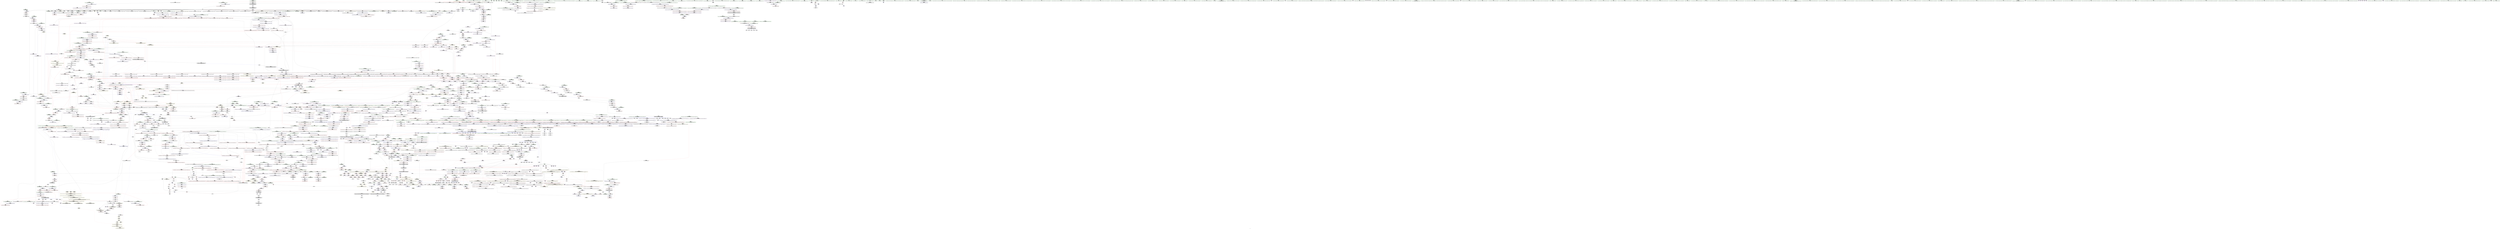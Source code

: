 digraph "SVFG" {
	label="SVFG";

	Node0x56048394eef0 [shape=record,color=grey,label="{NodeID: 0\nNullPtr|{|<s44>140}}"];
	Node0x56048394eef0 -> Node0x560484020bd0[style=solid];
	Node0x56048394eef0 -> Node0x560484020cd0[style=solid];
	Node0x56048394eef0 -> Node0x560484020da0[style=solid];
	Node0x56048394eef0 -> Node0x560484020e70[style=solid];
	Node0x56048394eef0 -> Node0x560484020f40[style=solid];
	Node0x56048394eef0 -> Node0x560484021010[style=solid];
	Node0x56048394eef0 -> Node0x5604840210e0[style=solid];
	Node0x56048394eef0 -> Node0x5604840211b0[style=solid];
	Node0x56048394eef0 -> Node0x560484021280[style=solid];
	Node0x56048394eef0 -> Node0x560484021350[style=solid];
	Node0x56048394eef0 -> Node0x560484021420[style=solid];
	Node0x56048394eef0 -> Node0x5604840214f0[style=solid];
	Node0x56048394eef0 -> Node0x5604840215c0[style=solid];
	Node0x56048394eef0 -> Node0x560484021690[style=solid];
	Node0x56048394eef0 -> Node0x560484021760[style=solid];
	Node0x56048394eef0 -> Node0x560484021830[style=solid];
	Node0x56048394eef0 -> Node0x560484021900[style=solid];
	Node0x56048394eef0 -> Node0x5604840219d0[style=solid];
	Node0x56048394eef0 -> Node0x560484021aa0[style=solid];
	Node0x56048394eef0 -> Node0x560484021b70[style=solid];
	Node0x56048394eef0 -> Node0x560484021c40[style=solid];
	Node0x56048394eef0 -> Node0x560484021d10[style=solid];
	Node0x56048394eef0 -> Node0x560484021de0[style=solid];
	Node0x56048394eef0 -> Node0x560484021eb0[style=solid];
	Node0x56048394eef0 -> Node0x560484021f80[style=solid];
	Node0x56048394eef0 -> Node0x560484022050[style=solid];
	Node0x56048394eef0 -> Node0x560484022120[style=solid];
	Node0x56048394eef0 -> Node0x5604840221f0[style=solid];
	Node0x56048394eef0 -> Node0x5604840222c0[style=solid];
	Node0x56048394eef0 -> Node0x560484022390[style=solid];
	Node0x56048394eef0 -> Node0x560484022460[style=solid];
	Node0x56048394eef0 -> Node0x560484022530[style=solid];
	Node0x56048394eef0 -> Node0x560484022600[style=solid];
	Node0x56048394eef0 -> Node0x5604840226d0[style=solid];
	Node0x56048394eef0 -> Node0x5604840227a0[style=solid];
	Node0x56048394eef0 -> Node0x560484022870[style=solid];
	Node0x56048394eef0 -> Node0x560484065570[style=solid];
	Node0x56048394eef0 -> Node0x560484069770[style=solid];
	Node0x56048394eef0 -> Node0x560484069840[style=solid];
	Node0x56048394eef0 -> Node0x560484069910[style=solid];
	Node0x56048394eef0 -> Node0x56048406b4b0[style=solid];
	Node0x56048394eef0 -> Node0x5604840538c0[style=solid];
	Node0x56048394eef0 -> Node0x5604840b8240[style=solid];
	Node0x56048394eef0 -> Node0x5604840b8b40[style=solid];
	Node0x56048394eef0:s44 -> Node0x56048421a6f0[style=solid,color=red];
	Node0x560484217c20 [shape=record,color=black,label="{NodeID: 3764\n392 = PHI(60, 60, )\n0th arg _ZNKSt14priority_queueISt4pairIicESt6vectorIS1_SaIS1_EESt4lessIS1_EE4sizeEv }"];
	Node0x560484217c20 -> Node0x560484066ed0[style=solid];
	Node0x56048413c7f0 [shape=record,color=yellow,style=double,label="{NodeID: 2657\n34V_1 = ENCHI(MR_34V_0)\npts\{610001 \}\nFun[_ZNKSt6vectorISt4pairIicESaIS1_EE4sizeEv]}"];
	Node0x56048413c7f0 -> Node0x56048405be60[style=dashed];
	Node0x5604840444f0 [shape=record,color=blue,label="{NodeID: 1550\n2391\<--2382\n__holeIndex.addr\<--__holeIndex\n_ZSt13__adjust_heapIN9__gnu_cxx17__normal_iteratorIPSt4pairIicESt6vectorIS3_SaIS3_EEEElS3_NS0_5__ops15_Iter_comp_iterISt4lessIS3_EEEEvT_T0_SF_T1_T2_\n}"];
	Node0x5604840444f0 -> Node0x5604840620b0[style=dashed];
	Node0x5604840444f0 -> Node0x560484062180[style=dashed];
	Node0x5604840444f0 -> Node0x560484062250[style=dashed];
	Node0x5604840444f0 -> Node0x560484062320[style=dashed];
	Node0x5604840444f0 -> Node0x560484044d10[style=dashed];
	Node0x5604840444f0 -> Node0x560484045050[style=dashed];
	Node0x5604840444f0 -> Node0x560484115cd0[style=dashed];
	Node0x560484022cb0 [shape=record,color=black,label="{NodeID: 443\n233\<--80\n\<--ref.tmp52\nmain\n}"];
	Node0x560484022cb0 -> Node0x560484066510[style=solid];
	Node0x560484031fc0 [shape=record,color=purple,label="{NodeID: 886\n2492\<--2407\ncoerce.dive28\<--ref.tmp25\n_ZSt13__adjust_heapIN9__gnu_cxx17__normal_iteratorIPSt4pairIicESt6vectorIS3_SaIS3_EEEElS3_NS0_5__ops15_Iter_comp_iterISt4lessIS3_EEEEvT_T0_SF_T1_T2_\n}"];
	Node0x560484031fc0 -> Node0x560484044eb0[style=solid];
	Node0x56048416d5c0 [shape=record,color=yellow,style=double,label="{NodeID: 3543\n30V_3 = CSCHI(MR_30V_2)\npts\{1577 \}\nCS[]|{<s0>107}}"];
	Node0x56048416d5c0:s0 -> Node0x56048413e930[style=dashed,color=red];
	Node0x5604841107a0 [shape=record,color=black,label="{NodeID: 2436\nMR_32V_7 = PHI(MR_32V_12, MR_32V_4, )\npts\{610000 \}\n|{|<s3>12|<s4>13|<s5>14|<s6>16|<s7>25}}"];
	Node0x5604841107a0 -> Node0x56048411cfd0[style=dashed];
	Node0x5604841107a0 -> Node0x560484125bd0[style=dashed];
	Node0x5604841107a0 -> Node0x560484111cf0[style=dashed];
	Node0x5604841107a0:s3 -> Node0x560484137b00[style=dashed,color=red];
	Node0x5604841107a0:s4 -> Node0x5604841404b0[style=dashed,color=red];
	Node0x5604841107a0:s5 -> Node0x560484146760[style=dashed,color=red];
	Node0x5604841107a0:s6 -> Node0x560484146de0[style=dashed,color=red];
	Node0x5604841107a0:s7 -> Node0x56048413ffc0[style=dashed,color=red];
	Node0x560484068250 [shape=record,color=blue,label="{NodeID: 1329\n600\<--597\n__first.addr\<--__first\n_ZSt8_DestroyIPSt4pairIicES1_EvT_S3_RSaIT0_E\n}"];
	Node0x560484068250 -> Node0x5604840566a0[style=dashed];
	Node0x56048401b1b0 [shape=record,color=green,label="{NodeID: 222\n1363\<--1364\n__n.addr\<--__n.addr_field_insensitive\n_ZNSt12_Vector_baseISt4pairIicESaIS1_EE11_M_allocateEm\n}"];
	Node0x56048401b1b0 -> Node0x56048405b3d0[style=solid];
	Node0x56048401b1b0 -> Node0x56048405b4a0[style=solid];
	Node0x56048401b1b0 -> Node0x56048406c900[style=solid];
	Node0x56048403e5e0 [shape=record,color=purple,label="{NodeID: 665\n385\<--384\nsecond3\<--\n_ZNSt4pairIicEC2IiiLb1EEEOS_IT_T0_E\n|{<s0>36}}"];
	Node0x56048403e5e0:s0 -> Node0x56048421b690[style=solid,color=red];
	Node0x56048405cdd0 [shape=record,color=red,label="{NodeID: 1108\n1618\<--1617\n\<--coerce.dive4\n_ZSt22__uninitialized_copy_aISt13move_iteratorIPSt4pairIicEES3_S2_ET0_T_S6_S5_RSaIT1_E\n|{<s0>146}}"];
	Node0x56048405cdd0:s0 -> Node0x560484208ee0[style=solid,color=red];
	Node0x560483fdde70 [shape=record,color=green,label="{NodeID: 1\n7\<--1\n__dso_handle\<--dummyObj\nGlob }"];
	Node0x560484217d70 [shape=record,color=black,label="{NodeID: 3765\n1676 = PHI(1668, )\n0th arg _ZNSt20__uninitialized_copyILb0EE13__uninit_copyISt13move_iteratorIPSt4pairIicEES5_EET0_T_S8_S7_ }"];
	Node0x560484217d70 -> Node0x56048406e710[style=solid];
	Node0x5604840445c0 [shape=record,color=blue,label="{NodeID: 1551\n2393\<--2383\n__len.addr\<--__len\n_ZSt13__adjust_heapIN9__gnu_cxx17__normal_iteratorIPSt4pairIicESt6vectorIS3_SaIS3_EEEElS3_NS0_5__ops15_Iter_comp_iterISt4lessIS3_EEEEvT_T0_SF_T1_T2_\n}"];
	Node0x5604840445c0 -> Node0x5604840624c0[style=dashed];
	Node0x5604840445c0 -> Node0x560484062590[style=dashed];
	Node0x5604840445c0 -> Node0x560484062660[style=dashed];
	Node0x560484022d80 [shape=record,color=black,label="{NodeID: 444\n115\<--114\nidx.ext\<--\nmain\n}"];
	Node0x560484032090 [shape=record,color=purple,label="{NodeID: 887\n2498\<--2409\ncoerce.dive33\<--ref.tmp31\n_ZSt13__adjust_heapIN9__gnu_cxx17__normal_iteratorIPSt4pairIicESt6vectorIS3_SaIS3_EEEElS3_NS0_5__ops15_Iter_comp_iterISt4lessIS3_EEEEvT_T0_SF_T1_T2_\n}"];
	Node0x560484032090 -> Node0x560484044f80[style=solid];
	Node0x56048416d720 [shape=record,color=yellow,style=double,label="{NodeID: 3544\n30V_4 = CSCHI(MR_30V_3)\npts\{1577 \}\nCS[]|{<s0>93}}"];
	Node0x56048416d720:s0 -> Node0x560484113ed0[style=dashed,color=blue];
	Node0x560484113530 [shape=record,color=black,label="{NodeID: 2437\nMR_34V_7 = PHI(MR_34V_14, MR_34V_4, )\npts\{610001 \}\n|{|<s2>12|<s3>14|<s4>25}}"];
	Node0x560484113530 -> Node0x56048411d4d0[style=dashed];
	Node0x560484113530 -> Node0x5604841121f0[style=dashed];
	Node0x560484113530:s2 -> Node0x560484137b00[style=dashed,color=red];
	Node0x560484113530:s3 -> Node0x560484146840[style=dashed,color=red];
	Node0x560484113530:s4 -> Node0x56048413ffc0[style=dashed,color=red];
	Node0x560484068320 [shape=record,color=blue,label="{NodeID: 1330\n602\<--598\n__last.addr\<--__last\n_ZSt8_DestroyIPSt4pairIicES1_EvT_S3_RSaIT0_E\n}"];
	Node0x560484068320 -> Node0x560484056770[style=dashed];
	Node0x56048401b280 [shape=record,color=green,label="{NodeID: 223\n1375\<--1376\n_ZNSt16allocator_traitsISaISt4pairIicEEE8allocateERS2_m\<--_ZNSt16allocator_traitsISaISt4pairIicEEE8allocateERS2_m_field_insensitive\n}"];
	Node0x56048414b080 [shape=record,color=yellow,style=double,label="{NodeID: 2880\n192V_1 = ENCHI(MR_192V_0)\npts\{558 \}\nFun[_ZNSt6vectorISt4pairIicESaIS1_EED2Ev]}"];
	Node0x56048414b080 -> Node0x5604840680b0[style=dashed];
	Node0x56048403e6b0 [shape=record,color=purple,label="{NodeID: 666\n397\<--396\nc\<--this1\n_ZNKSt14priority_queueISt4pairIicESt6vectorIS1_SaIS1_EESt4lessIS1_EE4sizeEv\n|{<s0>37}}"];
	Node0x56048403e6b0:s0 -> Node0x56048421c0c0[style=solid,color=red];
	Node0x56048405cea0 [shape=record,color=red,label="{NodeID: 1109\n1630\<--1627\n\<--__i.addr\n_ZSt32__make_move_if_noexcept_iteratorISt4pairIicESt13move_iteratorIPS1_EET0_PT_\n|{<s0>147}}"];
	Node0x56048405cea0:s0 -> Node0x56048420a770[style=solid,color=red];
	Node0x560483fddf00 [shape=record,color=green,label="{NodeID: 2\n9\<--1\n\<--dummyObj\nCan only get source location for instruction, argument, global var or function.}"];
	Node0x560484217e80 [shape=record,color=black,label="{NodeID: 3766\n1677 = PHI(1670, )\n1st arg _ZNSt20__uninitialized_copyILb0EE13__uninit_copyISt13move_iteratorIPSt4pairIicEES5_EET0_T_S8_S7_ }"];
	Node0x560484217e80 -> Node0x56048406e7e0[style=solid];
	Node0x560484044690 [shape=record,color=blue,label="{NodeID: 1552\n2395\<--2423\n__topIndex\<--\n_ZSt13__adjust_heapIN9__gnu_cxx17__normal_iteratorIPSt4pairIicESt6vectorIS3_SaIS3_EEEElS3_NS0_5__ops15_Iter_comp_iterISt4lessIS3_EEEEvT_T0_SF_T1_T2_\n}"];
	Node0x560484044690 -> Node0x560484062730[style=dashed];
	Node0x560484022e50 [shape=record,color=black,label="{NodeID: 445\n121\<--120\nidxprom\<--\nmain\n}"];
	Node0x560484032160 [shape=record,color=purple,label="{NodeID: 888\n2521\<--2413\ncoerce.dive42\<--agg.tmp39\n_ZSt13__adjust_heapIN9__gnu_cxx17__normal_iteratorIPSt4pairIicESt6vectorIS3_SaIS3_EEEElS3_NS0_5__ops15_Iter_comp_iterISt4lessIS3_EEEEvT_T0_SF_T1_T2_\n}"];
	Node0x560484032160 -> Node0x560484063290[style=solid];
	Node0x56048416d880 [shape=record,color=yellow,style=double,label="{NodeID: 3545\n30V_2 = CSCHI(MR_30V_1)\npts\{1577 \}\nCS[]|{<s0>146}}"];
	Node0x56048416d880:s0 -> Node0x56048416c3d0[style=dashed,color=blue];
	Node0x560484113a00 [shape=record,color=black,label="{NodeID: 2438\nMR_36V_7 = PHI(MR_36V_12, MR_36V_4, )\npts\{610002 \}\n|{|<s3>16|<s4>25}}"];
	Node0x560484113a00 -> Node0x56048411d9d0[style=dashed];
	Node0x560484113a00 -> Node0x5604841265d0[style=dashed];
	Node0x560484113a00 -> Node0x5604841126f0[style=dashed];
	Node0x560484113a00:s3 -> Node0x560484147390[style=dashed,color=red];
	Node0x560484113a00:s4 -> Node0x56048413ffc0[style=dashed,color=red];
	Node0x5604840683f0 [shape=record,color=blue,label="{NodeID: 1331\n604\<--599\n.addr\<--\n_ZSt8_DestroyIPSt4pairIicES1_EvT_S3_RSaIT0_E\n}"];
	Node0x56048401b380 [shape=record,color=green,label="{NodeID: 224\n1386\<--1387\n__first.addr\<--__first.addr_field_insensitive\n_ZSt34__uninitialized_move_if_noexcept_aIPSt4pairIicES2_SaIS1_EET0_T_S5_S4_RT1_\n}"];
	Node0x56048401b380 -> Node0x56048405b570[style=solid];
	Node0x56048401b380 -> Node0x56048406c9d0[style=solid];
	Node0x56048414b160 [shape=record,color=yellow,style=double,label="{NodeID: 2881\n194V_1 = ENCHI(MR_194V_0)\npts\{560 \}\nFun[_ZNSt6vectorISt4pairIicESaIS1_EED2Ev]}"];
	Node0x56048414b160 -> Node0x560484068180[style=dashed];
	Node0x56048403e780 [shape=record,color=purple,label="{NodeID: 667\n408\<--407\nc\<--this1\n_ZNKSt14priority_queueISt4pairIicESt6vectorIS1_SaIS1_EESt4lessIS1_EE3topEv\n|{<s0>38}}"];
	Node0x56048403e780:s0 -> Node0x560484207e00[style=solid,color=red];
	Node0x56048405cf70 [shape=record,color=red,label="{NodeID: 1110\n1635\<--1634\n\<--coerce.dive\n_ZSt32__make_move_if_noexcept_iteratorISt4pairIicESt13move_iteratorIPS1_EET0_PT_\n}"];
	Node0x56048405cf70 -> Node0x5604840396b0[style=solid];
	Node0x560483fde1b0 [shape=record,color=green,label="{NodeID: 3\n14\<--1\n.str\<--dummyObj\nGlob }"];
	Node0x560484217f90 [shape=record,color=black,label="{NodeID: 3767\n1678 = PHI(1666, )\n2nd arg _ZNSt20__uninitialized_copyILb0EE13__uninit_copyISt13move_iteratorIPSt4pairIicEES5_EET0_T_S8_S7_ }"];
	Node0x560484217f90 -> Node0x56048406e8b0[style=solid];
	Node0x56048413cac0 [shape=record,color=yellow,style=double,label="{NodeID: 2660\n32V_1 = ENCHI(MR_32V_0)\npts\{610000 \}\nFun[_ZNKSt6vectorISt4pairIicESaIS1_EE5beginEv]}"];
	Node0x56048413cac0 -> Node0x560484061140[style=dashed];
	Node0x560484044760 [shape=record,color=blue,label="{NodeID: 1553\n2397\<--2425\n__secondChild\<--\n_ZSt13__adjust_heapIN9__gnu_cxx17__normal_iteratorIPSt4pairIicESt6vectorIS3_SaIS3_EEEElS3_NS0_5__ops15_Iter_comp_iterISt4lessIS3_EEEEvT_T0_SF_T1_T2_\n}"];
	Node0x560484044760 -> Node0x560484062800[style=dashed];
	Node0x560484044760 -> Node0x5604840628d0[style=dashed];
	Node0x560484044760 -> Node0x560484062db0[style=dashed];
	Node0x560484044760 -> Node0x560484062e80[style=dashed];
	Node0x560484044760 -> Node0x560484044830[style=dashed];
	Node0x560484044760 -> Node0x560484044de0[style=dashed];
	Node0x560484044760 -> Node0x5604841161d0[style=dashed];
	Node0x560484022f20 [shape=record,color=black,label="{NodeID: 446\n128\<--127\nidxprom5\<--\nmain\n}"];
	Node0x560484032230 [shape=record,color=purple,label="{NodeID: 889\n2661\<--2512\noffset_0\<--\n}"];
	Node0x560484032230 -> Node0x560484045120[style=solid];
	Node0x560484113ed0 [shape=record,color=black,label="{NodeID: 2439\nMR_30V_3 = PHI(MR_30V_4, MR_30V_2, )\npts\{1577 \}\n|{<s0>75}}"];
	Node0x560484113ed0:s0 -> Node0x56048416c950[style=dashed,color=blue];
	Node0x5604840684c0 [shape=record,color=blue,label="{NodeID: 1332\n617\<--616\nthis.addr\<--this\n_ZNSt12_Vector_baseISt4pairIicESaIS1_EE19_M_get_Tp_allocatorEv\n}"];
	Node0x5604840684c0 -> Node0x560484056840[style=dashed];
	Node0x56048401b450 [shape=record,color=green,label="{NodeID: 225\n1388\<--1389\n__last.addr\<--__last.addr_field_insensitive\n_ZSt34__uninitialized_move_if_noexcept_aIPSt4pairIicES2_SaIS1_EET0_T_S5_S4_RT1_\n}"];
	Node0x56048401b450 -> Node0x56048405b640[style=solid];
	Node0x56048401b450 -> Node0x56048406caa0[style=solid];
	Node0x56048414b240 [shape=record,color=yellow,style=double,label="{NodeID: 2882\n32V_1 = ENCHI(MR_32V_0)\npts\{610000 \}\nFun[_ZNSt6vectorISt4pairIicESaIS1_EED2Ev]|{|<s1>53|<s2>54}}"];
	Node0x56048414b240 -> Node0x560484056500[style=dashed];
	Node0x56048414b240:s1 -> Node0x560484138500[style=dashed,color=red];
	Node0x56048414b240:s2 -> Node0x560484138500[style=dashed,color=red];
	Node0x56048403e850 [shape=record,color=purple,label="{NodeID: 668\n427\<--417\ncoerce.dive\<--agg.tmp\n_ZNSt14priority_queueISt4pairIicESt6vectorIS1_SaIS1_EESt4lessIS1_EE3popEv\n}"];
	Node0x56048403e850 -> Node0x560484067140[style=solid];
	Node0x56048405d040 [shape=record,color=red,label="{NodeID: 1111\n1666\<--1645\n\<--__result.addr\n_ZSt18uninitialized_copyISt13move_iteratorIPSt4pairIicEES3_ET0_T_S6_S5_\n|{<s0>150}}"];
	Node0x56048405d040:s0 -> Node0x560484217f90[style=solid,color=red];
	Node0x560483fde240 [shape=record,color=green,label="{NodeID: 4\n18\<--1\n.str.1\<--dummyObj\nGlob }"];
	Node0x5604842180a0 [shape=record,color=black,label="{NodeID: 3768\n625 = PHI(578, 588, )\n0th arg _ZNSt12_Vector_baseISt4pairIicESaIS1_EED2Ev }"];
	Node0x5604842180a0 -> Node0x560484068590[style=solid];
	Node0x56048413cba0 [shape=record,color=yellow,style=double,label="{NodeID: 2661\n333V_1 = ENCHI(MR_333V_0)\npts\{21810000 \}\nFun[_ZNKSt6vectorISt4pairIicESaIS1_EE5beginEv]|{<s0>189}}"];
	Node0x56048413cba0:s0 -> Node0x560484072190[style=dashed,color=red];
	Node0x560484044830 [shape=record,color=blue,label="{NodeID: 1554\n2397\<--2436\n__secondChild\<--mul\n_ZSt13__adjust_heapIN9__gnu_cxx17__normal_iteratorIPSt4pairIicESt6vectorIS3_SaIS3_EEEElS3_NS0_5__ops15_Iter_comp_iterISt4lessIS3_EEEEvT_T0_SF_T1_T2_\n}"];
	Node0x560484044830 -> Node0x560484062800[style=dashed];
	Node0x560484044830 -> Node0x5604840628d0[style=dashed];
	Node0x560484044830 -> Node0x5604840629a0[style=dashed];
	Node0x560484044830 -> Node0x560484062a70[style=dashed];
	Node0x560484044830 -> Node0x560484062b40[style=dashed];
	Node0x560484044830 -> Node0x560484062c10[style=dashed];
	Node0x560484044830 -> Node0x560484062ce0[style=dashed];
	Node0x560484044830 -> Node0x560484062db0[style=dashed];
	Node0x560484044830 -> Node0x560484062e80[style=dashed];
	Node0x560484044830 -> Node0x560484044830[style=dashed];
	Node0x560484044830 -> Node0x560484044aa0[style=dashed];
	Node0x560484044830 -> Node0x560484044de0[style=dashed];
	Node0x560484044830 -> Node0x5604841161d0[style=dashed];
	Node0x560484022ff0 [shape=record,color=black,label="{NodeID: 447\n174\<--173\nidxprom20\<--\nmain\n}"];
	Node0x560484032300 [shape=record,color=purple,label="{NodeID: 890\n2662\<--2513\noffset_0\<--\n}"];
	Node0x560484032300 -> Node0x560484064e30[style=solid];
	Node0x5604841143d0 [shape=record,color=black,label="{NodeID: 2440\nMR_32V_2 = PHI(MR_32V_3, MR_32V_1, )\npts\{610000 \}\n|{<s0>75}}"];
	Node0x5604841143d0:s0 -> Node0x56048416c950[style=dashed,color=blue];
	Node0x560484068590 [shape=record,color=blue,label="{NodeID: 1333\n626\<--625\nthis.addr\<--this\n_ZNSt12_Vector_baseISt4pairIicESaIS1_EED2Ev\n}"];
	Node0x560484068590 -> Node0x560484056910[style=dashed];
	Node0x56048401b520 [shape=record,color=green,label="{NodeID: 226\n1390\<--1391\n__result.addr\<--__result.addr_field_insensitive\n_ZSt34__uninitialized_move_if_noexcept_aIPSt4pairIicES2_SaIS1_EET0_T_S5_S4_RT1_\n}"];
	Node0x56048401b520 -> Node0x56048405b710[style=solid];
	Node0x56048401b520 -> Node0x56048406cb70[style=solid];
	Node0x56048414b320 [shape=record,color=yellow,style=double,label="{NodeID: 2883\n34V_1 = ENCHI(MR_34V_0)\npts\{610001 \}\nFun[_ZNSt6vectorISt4pairIicESaIS1_EED2Ev]}"];
	Node0x56048414b320 -> Node0x5604840565d0[style=dashed];
	Node0x56048403e920 [shape=record,color=purple,label="{NodeID: 669\n434\<--417\ncoerce.dive7\<--agg.tmp\n_ZNSt14priority_queueISt4pairIicESt6vectorIS1_SaIS1_EESt4lessIS1_EE3popEv\n}"];
	Node0x56048403e920 -> Node0x5604840553f0[style=solid];
	Node0x56048405d110 [shape=record,color=red,label="{NodeID: 1112\n1668\<--1667\n\<--coerce.dive3\n_ZSt18uninitialized_copyISt13move_iteratorIPSt4pairIicEES3_ET0_T_S6_S5_\n|{<s0>150}}"];
	Node0x56048405d110:s0 -> Node0x560484217d70[style=solid,color=red];
	Node0x560483fde2d0 [shape=record,color=green,label="{NodeID: 5\n20\<--1\n.str.2\<--dummyObj\nGlob }"];
	Node0x5604842181f0 [shape=record,color=black,label="{NodeID: 3769\n1537 = PHI(1372, )\n0th arg _ZNSt16allocator_traitsISaISt4pairIicEEE8allocateERS2_m }"];
	Node0x5604842181f0 -> Node0x56048406d870[style=solid];
	Node0x56048413cc80 [shape=record,color=yellow,style=double,label="{NodeID: 2662\n30V_1 = ENCHI(MR_30V_0)\npts\{1577 \}\nFun[_ZSt10__pop_heapIN9__gnu_cxx17__normal_iteratorIPSt4pairIicESt6vectorIS3_SaIS3_EEEENS0_5__ops15_Iter_comp_iterISt4lessIS3_EEEEvT_SE_SE_RT0_]|{|<s3>207|<s4>207}}"];
	Node0x56048413cc80 -> Node0x5604840647b0[style=dashed];
	Node0x56048413cc80 -> Node0x560484064880[style=dashed];
	Node0x56048413cc80 -> Node0x560484064950[style=dashed];
	Node0x56048413cc80:s3 -> Node0x560484060100[style=dashed,color=red];
	Node0x56048413cc80:s4 -> Node0x560484071560[style=dashed,color=red];
	Node0x560484044900 [shape=record,color=blue,label="{NodeID: 1555\n2440\<--2439\ncoerce.dive1\<--call\n_ZSt13__adjust_heapIN9__gnu_cxx17__normal_iteratorIPSt4pairIicESt6vectorIS3_SaIS3_EEEElS3_NS0_5__ops15_Iter_comp_iterISt4lessIS3_EEEEvT_T0_SF_T1_T2_\n}"];
	Node0x560484044900 -> Node0x5604840630f0[style=dashed];
	Node0x560484044900 -> Node0x560484132fd0[style=dashed];
	Node0x5604840230c0 [shape=record,color=black,label="{NodeID: 448\n183\<--182\nidxprom24\<--\nmain\n}"];
	Node0x5604840323d0 [shape=record,color=purple,label="{NodeID: 891\n2664\<--2518\noffset_0\<--\n}"];
	Node0x5604840323d0 -> Node0x5604840451f0[style=solid];
	Node0x56048416dca0 [shape=record,color=yellow,style=double,label="{NodeID: 3548\n375V_2 = CSCHI(MR_375V_1)\npts\{18940000 \}\nCS[]}"];
	Node0x56048416dca0 -> Node0x56048405ebe0[style=dashed];
	Node0x5604841148d0 [shape=record,color=black,label="{NodeID: 2441\nMR_34V_3 = PHI(MR_34V_4, MR_34V_2, )\npts\{610001 \}\n|{<s0>75}}"];
	Node0x5604841148d0:s0 -> Node0x56048416c950[style=dashed,color=blue];
	Node0x560484068660 [shape=record,color=blue,label="{NodeID: 1334\n628\<--657\nexn.slot\<--\n_ZNSt12_Vector_baseISt4pairIicESaIS1_EED2Ev\n}"];
	Node0x560484068660 -> Node0x5604840569e0[style=dashed];
	Node0x56048401b5f0 [shape=record,color=green,label="{NodeID: 227\n1392\<--1393\n__alloc.addr\<--__alloc.addr_field_insensitive\n_ZSt34__uninitialized_move_if_noexcept_aIPSt4pairIicES2_SaIS1_EET0_T_S5_S4_RT1_\n}"];
	Node0x56048401b5f0 -> Node0x56048405b7e0[style=solid];
	Node0x56048401b5f0 -> Node0x56048406cc40[style=solid];
	Node0x56048414b400 [shape=record,color=yellow,style=double,label="{NodeID: 2884\n36V_1 = ENCHI(MR_36V_0)\npts\{610002 \}\nFun[_ZNSt6vectorISt4pairIicESaIS1_EED2Ev]|{<s0>53|<s1>54}}"];
	Node0x56048414b400:s0 -> Node0x5604841385e0[style=dashed,color=red];
	Node0x56048414b400:s1 -> Node0x5604841385e0[style=dashed,color=red];
	Node0x56048403e9f0 [shape=record,color=purple,label="{NodeID: 670\n431\<--419\ncoerce.dive5\<--agg.tmp2\n_ZNSt14priority_queueISt4pairIicESt6vectorIS1_SaIS1_EESt4lessIS1_EE3popEv\n}"];
	Node0x56048403e9f0 -> Node0x560484067210[style=solid];
	Node0x56048405d1e0 [shape=record,color=red,label="{NodeID: 1113\n1670\<--1669\n\<--coerce.dive4\n_ZSt18uninitialized_copyISt13move_iteratorIPSt4pairIicEES3_ET0_T_S6_S5_\n|{<s0>150}}"];
	Node0x56048405d1e0:s0 -> Node0x560484217e80[style=solid,color=red];
	Node0x560483fde360 [shape=record,color=green,label="{NodeID: 6\n22\<--1\n.str.3\<--dummyObj\nGlob }"];
	Node0x560484218300 [shape=record,color=black,label="{NodeID: 3770\n1538 = PHI(1373, )\n1st arg _ZNSt16allocator_traitsISaISt4pairIicEEE8allocateERS2_m }"];
	Node0x560484218300 -> Node0x56048406d940[style=solid];
	Node0x5604840449d0 [shape=record,color=blue,label="{NodeID: 1556\n2445\<--2444\ncoerce.dive5\<--call4\n_ZSt13__adjust_heapIN9__gnu_cxx17__normal_iteratorIPSt4pairIicESt6vectorIS3_SaIS3_EEEElS3_NS0_5__ops15_Iter_comp_iterISt4lessIS3_EEEEvT_T0_SF_T1_T2_\n}"];
	Node0x5604840449d0 -> Node0x5604840631c0[style=dashed];
	Node0x5604840449d0 -> Node0x5604841334d0[style=dashed];
	Node0x560484023190 [shape=record,color=black,label="{NodeID: 449\n189\<--188\nidxprom28\<--\nmain\n}"];
	Node0x5604840324a0 [shape=record,color=purple,label="{NodeID: 892\n2667\<--2518\noffset_1\<--\n}"];
	Node0x5604840324a0 -> Node0x5604840452c0[style=solid];
	Node0x560484114dd0 [shape=record,color=black,label="{NodeID: 2442\nMR_36V_2 = PHI(MR_36V_3, MR_36V_1, )\npts\{610002 \}\n|{<s0>75}}"];
	Node0x560484114dd0:s0 -> Node0x56048416c950[style=dashed,color=blue];
	Node0x560484068730 [shape=record,color=blue,label="{NodeID: 1335\n630\<--659\nehselector.slot\<--\n_ZNSt12_Vector_baseISt4pairIicESaIS1_EED2Ev\n}"];
	Node0x56048401b6c0 [shape=record,color=green,label="{NodeID: 228\n1394\<--1395\nagg.tmp\<--agg.tmp_field_insensitive\n_ZSt34__uninitialized_move_if_noexcept_aIPSt4pairIicES2_SaIS1_EET0_T_S5_S4_RT1_\n}"];
	Node0x56048401b6c0 -> Node0x5604840438c0[style=solid];
	Node0x56048401b6c0 -> Node0x56048402bfe0[style=solid];
	Node0x56048403eac0 [shape=record,color=purple,label="{NodeID: 671\n436\<--419\ncoerce.dive8\<--agg.tmp2\n_ZNSt14priority_queueISt4pairIicESt6vectorIS1_SaIS1_EESt4lessIS1_EE3popEv\n}"];
	Node0x56048403eac0 -> Node0x5604840554c0[style=solid];
	Node0x56048405d2b0 [shape=record,color=red,label="{NodeID: 1114\n1696\<--1683\n\<--__result.addr\n_ZNSt20__uninitialized_copyILb0EE13__uninit_copyISt13move_iteratorIPSt4pairIicEES5_EET0_T_S8_S7_\n}"];
	Node0x56048405d2b0 -> Node0x56048406e980[style=solid];
	Node0x560483fdeba0 [shape=record,color=green,label="{NodeID: 7\n24\<--1\n.str.4\<--dummyObj\nGlob }"];
	Node0x560484218410 [shape=record,color=black,label="{NodeID: 3771\n1838 = PHI(1829, 1833, )\n0th arg _ZNKSt13move_iteratorIPSt4pairIicEE4baseEv }"];
	Node0x560484218410 -> Node0x56048406f8f0[style=solid];
	Node0x56048413ce70 [shape=record,color=yellow,style=double,label="{NodeID: 2664\n617V_1 = ENCHI(MR_617V_0)\npts\{2341 \}\nFun[_ZSt10__pop_heapIN9__gnu_cxx17__normal_iteratorIPSt4pairIicESt6vectorIS3_SaIS3_EEEENS0_5__ops15_Iter_comp_iterISt4lessIS3_EEEEvT_SE_SE_RT0_]}"];
	Node0x56048413ce70 -> Node0x560484061fe0[style=dashed];
	Node0x560484044aa0 [shape=record,color=blue,label="{NodeID: 1557\n2397\<--2456\n__secondChild\<--dec\n_ZSt13__adjust_heapIN9__gnu_cxx17__normal_iteratorIPSt4pairIicESt6vectorIS3_SaIS3_EEEElS3_NS0_5__ops15_Iter_comp_iterISt4lessIS3_EEEEvT_T0_SF_T1_T2_\n}"];
	Node0x560484044aa0 -> Node0x560484062800[style=dashed];
	Node0x560484044aa0 -> Node0x5604840628d0[style=dashed];
	Node0x560484044aa0 -> Node0x560484062c10[style=dashed];
	Node0x560484044aa0 -> Node0x560484062ce0[style=dashed];
	Node0x560484044aa0 -> Node0x560484062db0[style=dashed];
	Node0x560484044aa0 -> Node0x560484062e80[style=dashed];
	Node0x560484044aa0 -> Node0x560484044830[style=dashed];
	Node0x560484044aa0 -> Node0x560484044de0[style=dashed];
	Node0x560484044aa0 -> Node0x5604841161d0[style=dashed];
	Node0x560484023260 [shape=record,color=black,label="{NodeID: 450\n215\<--214\nidxprom44\<--\nmain\n}"];
	Node0x560484032570 [shape=record,color=purple,label="{NodeID: 893\n2670\<--2518\noffset_2\<--\n}"];
	Node0x560484032570 -> Node0x560484045390[style=solid];
	Node0x56048416df60 [shape=record,color=yellow,style=double,label="{NodeID: 3550\n30V_4 = CSCHI(MR_30V_2)\npts\{1577 \}\nCS[]|{<s0>86|<s1>234}}"];
	Node0x56048416df60:s0 -> Node0x56048416bb90[style=dashed,color=blue];
	Node0x56048416df60:s1 -> Node0x56048416ad30[style=dashed,color=blue];
	Node0x5604841152d0 [shape=record,color=black,label="{NodeID: 2443\nMR_451V_2 = PHI(MR_451V_3, MR_451V_1, )\npts\{9920000 \}\n}"];
	Node0x560484068800 [shape=record,color=blue,label="{NodeID: 1336\n682\<--680\n__first.addr\<--__first\n_ZSt8_DestroyIPSt4pairIicEEvT_S3_\n}"];
	Node0x560484068800 -> Node0x560484056d20[style=dashed];
	Node0x560484023bc0 [shape=record,color=green,label="{NodeID: 229\n1396\<--1397\nagg.tmp1\<--agg.tmp1_field_insensitive\n_ZSt34__uninitialized_move_if_noexcept_aIPSt4pairIicES2_SaIS1_EET0_T_S5_S4_RT1_\n}"];
	Node0x560484023bc0 -> Node0x56048402c0b0[style=solid];
	Node0x560484023bc0 -> Node0x56048402c180[style=solid];
	Node0x56048403eb90 [shape=record,color=purple,label="{NodeID: 672\n425\<--424\nc\<--this1\n_ZNSt14priority_queueISt4pairIicESt6vectorIS1_SaIS1_EESt4lessIS1_EE3popEv\n|{<s0>39}}"];
	Node0x56048403eb90:s0 -> Node0x560484208820[style=solid,color=red];
	Node0x56048405d380 [shape=record,color=red,label="{NodeID: 1115\n1729\<--1683\n\<--__result.addr\n_ZNSt20__uninitialized_copyILb0EE13__uninit_copyISt13move_iteratorIPSt4pairIicEES5_EET0_T_S8_S7_\n|{<s0>157}}"];
	Node0x56048405d380:s0 -> Node0x56048421e7c0[style=solid,color=red];
	Node0x560483fdec60 [shape=record,color=green,label="{NodeID: 8\n27\<--1\n\<--dummyObj\nCan only get source location for instruction, argument, global var or function.}"];
	Node0x560484218560 [shape=record,color=black,label="{NodeID: 3772\n597 = PHI(566, 1184, 1201, )\n0th arg _ZSt8_DestroyIPSt4pairIicES1_EvT_S3_RSaIT0_E }"];
	Node0x560484218560 -> Node0x560484068250[style=solid];
	Node0x56048413cf50 [shape=record,color=yellow,style=double,label="{NodeID: 2665\n349V_1 = ENCHI(MR_349V_0)\npts\{22330000 \}\nFun[_ZSt10__pop_heapIN9__gnu_cxx17__normal_iteratorIPSt4pairIicESt6vectorIS3_SaIS3_EEEENS0_5__ops15_Iter_comp_iterISt4lessIS3_EEEEvT_SE_SE_RT0_]}"];
	Node0x56048413cf50 -> Node0x560484064d60[style=dashed];
	Node0x560484044b70 [shape=record,color=blue,label="{NodeID: 1558\n2462\<--2461\ncoerce.dive10\<--call9\n_ZSt13__adjust_heapIN9__gnu_cxx17__normal_iteratorIPSt4pairIicESt6vectorIS3_SaIS3_EEEElS3_NS0_5__ops15_Iter_comp_iterISt4lessIS3_EEEEvT_T0_SF_T1_T2_\n|{|<s1>218}}"];
	Node0x560484044b70 -> Node0x5604841339d0[style=dashed];
	Node0x560484044b70:s1 -> Node0x56048413ae20[style=dashed,color=red];
	Node0x560484023330 [shape=record,color=black,label="{NodeID: 451\n224\<--223\nidxprom48\<--\nmain\n}"];
	Node0x560484032640 [shape=record,color=purple,label="{NodeID: 894\n2665\<--2519\noffset_0\<--\n}"];
	Node0x560484032640 -> Node0x560484064f00[style=solid];
	Node0x56048416e0c0 [shape=record,color=yellow,style=double,label="{NodeID: 3551\n292V_2 = CSCHI(MR_292V_1)\npts\{20510000 \}\nCS[]}"];
	Node0x56048416e0c0 -> Node0x56048405fdc0[style=dashed];
	Node0x5604841157d0 [shape=record,color=black,label="{NodeID: 2444\nMR_30V_5 = PHI(MR_30V_4, MR_30V_2, MR_30V_2, )\npts\{1577 \}\n|{|<s3>234}}"];
	Node0x5604841157d0 -> Node0x560484064f00[style=dashed];
	Node0x5604841157d0 -> Node0x560484064fd0[style=dashed];
	Node0x5604841157d0 -> Node0x5604840650a0[style=dashed];
	Node0x5604841157d0:s3 -> Node0x560484117fd0[style=dashed,color=red];
	Node0x5604840688d0 [shape=record,color=blue,label="{NodeID: 1337\n684\<--681\n__last.addr\<--__last\n_ZSt8_DestroyIPSt4pairIicEEvT_S3_\n}"];
	Node0x5604840688d0 -> Node0x560484056df0[style=dashed];
	Node0x560484023c90 [shape=record,color=green,label="{NodeID: 230\n1404\<--1405\n_ZSt32__make_move_if_noexcept_iteratorISt4pairIicESt13move_iteratorIPS1_EET0_PT_\<--_ZSt32__make_move_if_noexcept_iteratorISt4pairIicESt13move_iteratorIPS1_EET0_PT__field_insensitive\n}"];
	Node0x56048403ec60 [shape=record,color=purple,label="{NodeID: 673\n429\<--424\nc3\<--this1\n_ZNSt14priority_queueISt4pairIicESt6vectorIS1_SaIS1_EESt4lessIS1_EE3popEv\n|{<s0>40}}"];
	Node0x56048403ec60:s0 -> Node0x56048421f0b0[style=solid,color=red];
	Node0x56048405d450 [shape=record,color=red,label="{NodeID: 1116\n1703\<--1685\n\<--__cur\n_ZNSt20__uninitialized_copyILb0EE13__uninit_copyISt13move_iteratorIPSt4pairIicEES5_EET0_T_S8_S7_\n|{<s0>152}}"];
	Node0x56048405d450:s0 -> Node0x56048421d9f0[style=solid,color=red];
	Node0x560483fded20 [shape=record,color=green,label="{NodeID: 9\n90\<--1\n\<--dummyObj\nCan only get source location for instruction, argument, global var or function.}"];
	Node0x5604842186f0 [shape=record,color=black,label="{NodeID: 3773\n598 = PHI(570, 1185, 1205, )\n1st arg _ZSt8_DestroyIPSt4pairIicES1_EvT_S3_RSaIT0_E }"];
	Node0x5604842186f0 -> Node0x560484068320[style=solid];
	Node0x560484044c40 [shape=record,color=blue,label="{NodeID: 1559\n2468\<--2467\ncoerce.dive15\<--call14\n_ZSt13__adjust_heapIN9__gnu_cxx17__normal_iteratorIPSt4pairIicESt6vectorIS3_SaIS3_EEEElS3_NS0_5__ops15_Iter_comp_iterISt4lessIS3_EEEEvT_T0_SF_T1_T2_\n|{|<s1>221}}"];
	Node0x560484044c40 -> Node0x560484133ed0[style=dashed];
	Node0x560484044c40:s1 -> Node0x56048413ae20[style=dashed,color=red];
	Node0x560484023400 [shape=record,color=black,label="{NodeID: 452\n230\<--229\nidxprom53\<--\nmain\n}"];
	Node0x560484032710 [shape=record,color=purple,label="{NodeID: 895\n2668\<--2519\noffset_1\<--\n}"];
	Node0x560484032710 -> Node0x560484064fd0[style=solid];
	Node0x56048416e220 [shape=record,color=yellow,style=double,label="{NodeID: 3552\n333V_2 = CSCHI(MR_333V_1)\npts\{21810000 \}\nCS[]}"];
	Node0x56048416e220 -> Node0x560484061210[style=dashed];
	Node0x560484115cd0 [shape=record,color=black,label="{NodeID: 2445\nMR_651V_6 = PHI(MR_651V_5, MR_651V_3, MR_651V_3, )\npts\{2392 \}\n}"];
	Node0x560484115cd0 -> Node0x5604840623f0[style=dashed];
	Node0x5604840689a0 [shape=record,color=blue,label="{NodeID: 1338\n697\<--695\n.addr\<--\n_ZNSt12_Destroy_auxILb1EE9__destroyIPSt4pairIicEEEvT_S5_\n}"];
	Node0x560484023d90 [shape=record,color=green,label="{NodeID: 231\n1419\<--1420\n_ZSt22__uninitialized_copy_aISt13move_iteratorIPSt4pairIicEES3_S2_ET0_T_S6_S5_RSaIT1_E\<--_ZSt22__uninitialized_copy_aISt13move_iteratorIPSt4pairIicEES3_S2_ET0_T_S6_S5_RSaIT1_E_field_insensitive\n}"];
	Node0x56048414b7e0 [shape=record,color=yellow,style=double,label="{NodeID: 2888\n571V_1 = ENCHI(MR_571V_0)\npts\{16800000 \}\nFun[_ZSteqIPSt4pairIicEEbRKSt13move_iteratorIT_ES7_]|{<s0>165}}"];
	Node0x56048414b7e0:s0 -> Node0x5604841389c0[style=dashed,color=red];
	Node0x56048403ed30 [shape=record,color=purple,label="{NodeID: 674\n433\<--424\ncomp\<--this1\n_ZNSt14priority_queueISt4pairIicESt6vectorIS1_SaIS1_EESt4lessIS1_EE3popEv\n}"];
	Node0x56048405d520 [shape=record,color=red,label="{NodeID: 1117\n1717\<--1685\n\<--__cur\n_ZNSt20__uninitialized_copyILb0EE13__uninit_copyISt13move_iteratorIPSt4pairIicEES5_EET0_T_S8_S7_\n}"];
	Node0x56048405d520 -> Node0x56048402d6a0[style=solid];
	Node0x560483fdee20 [shape=record,color=green,label="{NodeID: 10\n96\<--1\n\<--dummyObj\nCan only get source location for instruction, argument, global var or function.}"];
	Node0x560484218880 [shape=record,color=black,label="{NodeID: 3774\n599 = PHI(572, 1187, 1207, )\n2nd arg _ZSt8_DestroyIPSt4pairIicES1_EvT_S3_RSaIT0_E }"];
	Node0x560484218880 -> Node0x5604840683f0[style=solid];
	Node0x560484044d10 [shape=record,color=blue,label="{NodeID: 1560\n2391\<--2472\n__holeIndex.addr\<--\n_ZSt13__adjust_heapIN9__gnu_cxx17__normal_iteratorIPSt4pairIicESt6vectorIS3_SaIS3_EEEElS3_NS0_5__ops15_Iter_comp_iterISt4lessIS3_EEEEvT_T0_SF_T1_T2_\n}"];
	Node0x560484044d10 -> Node0x560484062250[style=dashed];
	Node0x560484044d10 -> Node0x560484062320[style=dashed];
	Node0x560484044d10 -> Node0x560484044d10[style=dashed];
	Node0x560484044d10 -> Node0x560484045050[style=dashed];
	Node0x560484044d10 -> Node0x560484115cd0[style=dashed];
	Node0x5604840234d0 [shape=record,color=black,label="{NodeID: 453\n238\<--237\nconv\<--\nmain\n}"];
	Node0x5604840234d0 -> Node0x5604840b6440[style=solid];
	Node0x5604840327e0 [shape=record,color=purple,label="{NodeID: 896\n2671\<--2519\noffset_2\<--\n}"];
	Node0x5604840327e0 -> Node0x5604840650a0[style=solid];
	Node0x5604841161d0 [shape=record,color=black,label="{NodeID: 2446\nMR_657V_8 = PHI(MR_657V_7, MR_657V_3, MR_657V_3, )\npts\{2398 \}\n}"];
	Node0x560484068a70 [shape=record,color=blue,label="{NodeID: 1339\n699\<--696\n.addr1\<--\n_ZNSt12_Destroy_auxILb1EE9__destroyIPSt4pairIicEEEvT_S5_\n}"];
	Node0x560484023e90 [shape=record,color=green,label="{NodeID: 232\n1424\<--1425\nthis.addr\<--this.addr_field_insensitive\n_ZNK9__gnu_cxx17__normal_iteratorIPSt4pairIicESt6vectorIS2_SaIS2_EEE4baseEv\n}"];
	Node0x560484023e90 -> Node0x56048405ba50[style=solid];
	Node0x560484023e90 -> Node0x56048406ceb0[style=solid];
	Node0x56048414b8c0 [shape=record,color=yellow,style=double,label="{NodeID: 2889\n573V_1 = ENCHI(MR_573V_0)\npts\{16820000 \}\nFun[_ZSteqIPSt4pairIicEEbRKSt13move_iteratorIT_ES7_]|{<s0>166}}"];
	Node0x56048414b8c0:s0 -> Node0x5604841389c0[style=dashed,color=red];
	Node0x56048403ee00 [shape=record,color=purple,label="{NodeID: 675\n441\<--424\nc9\<--this1\n_ZNSt14priority_queueISt4pairIicESt6vectorIS1_SaIS1_EESt4lessIS1_EE3popEv\n|{<s0>42}}"];
	Node0x56048403ee00:s0 -> Node0x56048420b250[style=solid,color=red];
	Node0x56048405d5f0 [shape=record,color=red,label="{NodeID: 1118\n1730\<--1685\n\<--__cur\n_ZNSt20__uninitialized_copyILb0EE13__uninit_copyISt13move_iteratorIPSt4pairIicEES5_EET0_T_S8_S7_\n|{<s0>157}}"];
	Node0x56048405d5f0:s0 -> Node0x56048421e890[style=solid,color=red];
	Node0x560483fdef20 [shape=record,color=green,label="{NodeID: 11\n162\<--1\n\<--dummyObj\nCan only get source location for instruction, argument, global var or function.|{<s0>86|<s1>213}}"];
	Node0x560483fdef20:s0 -> Node0x56048421b2a0[style=solid,color=red];
	Node0x560483fdef20:s1 -> Node0x5604842173a0[style=solid,color=red];
	Node0x560484218a10 [shape=record,color=black,label="{NodeID: 3775\n1449 = PHI(1301, 1301, 1301, )\n0th arg _ZNKSt6vectorISt4pairIicESaIS1_EE8max_sizeEv }"];
	Node0x560484218a10 -> Node0x56048406d120[style=solid];
	Node0x560484044de0 [shape=record,color=blue,label="{NodeID: 1561\n2397\<--2487\n__secondChild\<--mul24\n_ZSt13__adjust_heapIN9__gnu_cxx17__normal_iteratorIPSt4pairIicESt6vectorIS3_SaIS3_EEEElS3_NS0_5__ops15_Iter_comp_iterISt4lessIS3_EEEEvT_T0_SF_T1_T2_\n}"];
	Node0x560484044de0 -> Node0x560484062f50[style=dashed];
	Node0x560484044de0 -> Node0x560484063020[style=dashed];
	Node0x560484044de0 -> Node0x5604841161d0[style=dashed];
	Node0x5604840235a0 [shape=record,color=black,label="{NodeID: 454\n242\<--241\nconv60\<--\nmain\n}"];
	Node0x5604840235a0 -> Node0x5604840b65c0[style=solid];
	Node0x5604840328b0 [shape=record,color=purple,label="{NodeID: 897\n2537\<--2531\ncoerce.dive\<--__it1\n_ZN9__gnu_cxx5__ops15_Iter_comp_iterISt4lessISt4pairIicEEEclINS_17__normal_iteratorIPS4_St6vectorIS4_SaIS4_EEEESD_EEbT_T0_\n}"];
	Node0x5604840328b0 -> Node0x560484045460[style=solid];
	Node0x5604841166d0 [shape=record,color=black,label="{NodeID: 2447\nMR_671V_3 = PHI(MR_671V_2, MR_671V_1, MR_671V_1, )\npts\{24080000 \}\n}"];
	Node0x560484068b40 [shape=record,color=blue,label="{NodeID: 1340\n708\<--705\nthis.addr\<--this\n_ZNSt12_Vector_baseISt4pairIicESaIS1_EE13_M_deallocateEPS1_m\n}"];
	Node0x560484068b40 -> Node0x560484056ec0[style=dashed];
	Node0x560484023f60 [shape=record,color=green,label="{NodeID: 233\n1433\<--1434\n__a.addr\<--__a.addr_field_insensitive\n_ZNSt16allocator_traitsISaISt4pairIicEEE7destroyIS1_EEvRS2_PT_\n}"];
	Node0x560484023f60 -> Node0x56048405bb20[style=solid];
	Node0x560484023f60 -> Node0x56048406cf80[style=solid];
	Node0x56048403eed0 [shape=record,color=purple,label="{NodeID: 676\n475\<--474\nc\<--this1\n_ZNSt14priority_queueISt4pairIicESt6vectorIS1_SaIS1_EESt4lessIS1_EED2Ev\n|{<s0>46}}"];
	Node0x56048403eed0:s0 -> Node0x56048420a880[style=solid,color=red];
	Node0x56048405d6c0 [shape=record,color=red,label="{NodeID: 1119\n1733\<--1685\n\<--__cur\n_ZNSt20__uninitialized_copyILb0EE13__uninit_copyISt13move_iteratorIPSt4pairIicEES5_EET0_T_S8_S7_\n}"];
	Node0x56048405d6c0 -> Node0x560484039b90[style=solid];
	Node0x560483fdf020 [shape=record,color=green,label="{NodeID: 12\n205\<--1\n\<--dummyObj\nCan only get source location for instruction, argument, global var or function.}"];
	Node0x560484218ba0 [shape=record,color=black,label="{NodeID: 3776\n1339 = PHI(891, 1072, 2228, 2330, )\n0th arg _ZN9__gnu_cxxmiIPSt4pairIicESt6vectorIS2_SaIS2_EEEENS_17__normal_iteratorIT_T0_E15difference_typeERKSA_SD_ }"];
	Node0x560484218ba0 -> Node0x56048406c690[style=solid];
	Node0x560484044eb0 [shape=record,color=blue,label="{NodeID: 1562\n2492\<--2491\ncoerce.dive28\<--call27\n_ZSt13__adjust_heapIN9__gnu_cxx17__normal_iteratorIPSt4pairIicESt6vectorIS3_SaIS3_EEEElS3_NS0_5__ops15_Iter_comp_iterISt4lessIS3_EEEEvT_T0_SF_T1_T2_\n|{|<s1>224}}"];
	Node0x560484044eb0 -> Node0x5604841166d0[style=dashed];
	Node0x560484044eb0:s1 -> Node0x56048413ae20[style=dashed,color=red];
	Node0x560484023670 [shape=record,color=black,label="{NodeID: 455\n246\<--245\n\<--cmp62\nmain\n}"];
	Node0x560484032980 [shape=record,color=purple,label="{NodeID: 898\n2539\<--2533\ncoerce.dive1\<--__it2\n_ZN9__gnu_cxx5__ops15_Iter_comp_iterISt4lessISt4pairIicEEEclINS_17__normal_iteratorIPS4_St6vectorIS4_SaIS4_EEEESD_EEbT_T0_\n}"];
	Node0x560484032980 -> Node0x560484045530[style=solid];
	Node0x56048416e640 [shape=record,color=yellow,style=double,label="{NodeID: 3555\n30V_2 = CSCHI(MR_30V_1)\npts\{1577 \}\nCS[]|{|<s3>213}}"];
	Node0x56048416e640 -> Node0x560484064af0[style=dashed];
	Node0x56048416e640 -> Node0x560484064bc0[style=dashed];
	Node0x56048416e640 -> Node0x560484064c90[style=dashed];
	Node0x56048416e640:s3 -> Node0x5604841320d0[style=dashed,color=red];
	Node0x560484116bd0 [shape=record,color=black,label="{NodeID: 2448\nMR_673V_3 = PHI(MR_673V_2, MR_673V_1, MR_673V_1, )\npts\{24100000 \}\n}"];
	Node0x560484068c10 [shape=record,color=blue,label="{NodeID: 1341\n710\<--706\n__p.addr\<--__p\n_ZNSt12_Vector_baseISt4pairIicESaIS1_EE13_M_deallocateEPS1_m\n}"];
	Node0x560484068c10 -> Node0x560484056f90[style=dashed];
	Node0x560484068c10 -> Node0x560484057060[style=dashed];
	Node0x560484024030 [shape=record,color=green,label="{NodeID: 234\n1435\<--1436\n__p.addr\<--__p.addr_field_insensitive\n_ZNSt16allocator_traitsISaISt4pairIicEEE7destroyIS1_EEvRS2_PT_\n}"];
	Node0x560484024030 -> Node0x56048405bbf0[style=solid];
	Node0x560484024030 -> Node0x56048406d050[style=solid];
	Node0x56048403efa0 [shape=record,color=purple,label="{NodeID: 677\n502\<--500\nfirst\<--this1\n_ZNSt4pairIiiEC2IRiS2_Lb1EEEOT_OT0_\n}"];
	Node0x56048403efa0 -> Node0x560484067890[style=solid];
	Node0x56048405d790 [shape=record,color=red,label="{NodeID: 1120\n1727\<--1687\nexn\<--exn.slot\n_ZNSt20__uninitialized_copyILb0EE13__uninit_copyISt13move_iteratorIPSt4pairIicEES5_EET0_T_S8_S7_\n}"];
	Node0x560483fdf120 [shape=record,color=green,label="{NodeID: 13\n240\<--1\n\<--dummyObj\nCan only get source location for instruction, argument, global var or function.}"];
	Node0x560484218e30 [shape=record,color=black,label="{NodeID: 3777\n1340 = PHI(889, 1082, 2226, 2328, )\n1st arg _ZN9__gnu_cxxmiIPSt4pairIicESt6vectorIS2_SaIS2_EEEENS_17__normal_iteratorIT_T0_E15difference_typeERKSA_SD_ }"];
	Node0x560484218e30 -> Node0x56048406c760[style=solid];
	Node0x560484044f80 [shape=record,color=blue,label="{NodeID: 1563\n2498\<--2497\ncoerce.dive33\<--call32\n_ZSt13__adjust_heapIN9__gnu_cxx17__normal_iteratorIPSt4pairIicESt6vectorIS3_SaIS3_EEEElS3_NS0_5__ops15_Iter_comp_iterISt4lessIS3_EEEEvT_T0_SF_T1_T2_\n|{|<s1>227}}"];
	Node0x560484044f80 -> Node0x560484116bd0[style=dashed];
	Node0x560484044f80:s1 -> Node0x56048413ae20[style=dashed,color=red];
	Node0x560484023740 [shape=record,color=black,label="{NodeID: 456\n250\<--247\nconv63\<--cond\nmain\n}"];
	Node0x560484032a50 [shape=record,color=purple,label="{NodeID: 899\n2543\<--2542\n_M_comp\<--this2\n_ZN9__gnu_cxx5__ops15_Iter_comp_iterISt4lessISt4pairIicEEEclINS_17__normal_iteratorIPS4_St6vectorIS4_SaIS4_EEEESD_EEbT_T0_\n|{<s0>237}}"];
	Node0x560484032a50:s0 -> Node0x560484209a80[style=solid,color=red];
	Node0x56048416e7a0 [shape=record,color=yellow,style=double,label="{NodeID: 3556\n30V_3 = CSCHI(MR_30V_2)\npts\{1577 \}\nCS[]|{<s0>197}}"];
	Node0x56048416e7a0:s0 -> Node0x560484126ad0[style=dashed,color=blue];
	Node0x5604841170d0 [shape=record,color=black,label="{NodeID: 2449\nMR_30V_2 = PHI(MR_30V_3, MR_30V_1, )\npts\{1577 \}\n|{<s0>150|<s1>154|<s2>154}}"];
	Node0x5604841170d0:s0 -> Node0x56048416d880[style=dashed,color=blue];
	Node0x5604841170d0:s1 -> Node0x5604840642d0[style=dashed,color=red];
	Node0x5604841170d0:s2 -> Node0x56048406f1a0[style=dashed,color=red];
	Node0x560484068ce0 [shape=record,color=blue,label="{NodeID: 1342\n712\<--707\n__n.addr\<--__n\n_ZNSt12_Vector_baseISt4pairIicESaIS1_EE13_M_deallocateEPS1_m\n}"];
	Node0x560484068ce0 -> Node0x560484057130[style=dashed];
	Node0x560484024100 [shape=record,color=green,label="{NodeID: 235\n1443\<--1444\n_ZN9__gnu_cxx13new_allocatorISt4pairIicEE7destroyIS2_EEvPT_\<--_ZN9__gnu_cxx13new_allocatorISt4pairIicEE7destroyIS2_EEvPT__field_insensitive\n}"];
	Node0x56048403f070 [shape=record,color=purple,label="{NodeID: 678\n507\<--500\nsecond\<--this1\n_ZNSt4pairIiiEC2IRiS2_Lb1EEEOT_OT0_\n}"];
	Node0x56048403f070 -> Node0x560484067960[style=solid];
	Node0x56048405d860 [shape=record,color=red,label="{NodeID: 1121\n1746\<--1687\nexn11\<--exn.slot\n_ZNSt20__uninitialized_copyILb0EE13__uninit_copyISt13move_iteratorIPSt4pairIicEES5_EET0_T_S8_S7_\n}"];
	Node0x560483fdf220 [shape=record,color=green,label="{NodeID: 14\n248\<--1\n\<--dummyObj\nCan only get source location for instruction, argument, global var or function.}"];
	Node0x560484219030 [shape=record,color=black,label="{NodeID: 3778\n1069 = PHI(995, )\n0th arg _ZNSt6vectorISt4pairIicESaIS1_EE17_M_realloc_insertIJS1_EEEvN9__gnu_cxx17__normal_iteratorIPS1_S3_EEDpOT_ }"];
	Node0x560484219030 -> Node0x56048406af00[style=solid];
	Node0x560484045050 [shape=record,color=blue,label="{NodeID: 1564\n2391\<--2503\n__holeIndex.addr\<--sub36\n_ZSt13__adjust_heapIN9__gnu_cxx17__normal_iteratorIPSt4pairIicESt6vectorIS3_SaIS3_EEEElS3_NS0_5__ops15_Iter_comp_iterISt4lessIS3_EEEEvT_T0_SF_T1_T2_\n}"];
	Node0x560484045050 -> Node0x560484115cd0[style=dashed];
	Node0x560484023810 [shape=record,color=black,label="{NodeID: 457\n255\<--254\nconv66\<--\nmain\n}"];
	Node0x560484023810 -> Node0x5604840b38c0[style=solid];
	Node0x560484032b20 [shape=record,color=purple,label="{NodeID: 900\n2565\<--2564\n_M_comp\<--this1\n_ZN9__gnu_cxx5__ops14_Iter_comp_valISt4lessISt4pairIicEEEC2EONS0_15_Iter_comp_iterIS5_EE\n}"];
	Node0x5604841175d0 [shape=record,color=black,label="{NodeID: 2450\nMR_565V_3 = PHI(MR_565V_4, MR_565V_2, )\npts\{1686 \}\n}"];
	Node0x5604841175d0 -> Node0x56048405d450[style=dashed];
	Node0x5604841175d0 -> Node0x56048405d520[style=dashed];
	Node0x5604841175d0 -> Node0x56048405d5f0[style=dashed];
	Node0x5604841175d0 -> Node0x56048405d6c0[style=dashed];
	Node0x5604841175d0 -> Node0x56048406ea50[style=dashed];
	Node0x560484068db0 [shape=record,color=blue,label="{NodeID: 1343\n732\<--731\nthis.addr\<--this\n_ZNSt12_Vector_baseISt4pairIicESaIS1_EE12_Vector_implD2Ev\n}"];
	Node0x560484068db0 -> Node0x560484057200[style=dashed];
	Node0x560484024200 [shape=record,color=green,label="{NodeID: 236\n1450\<--1451\nthis.addr\<--this.addr_field_insensitive\n_ZNKSt6vectorISt4pairIicESaIS1_EE8max_sizeEv\n}"];
	Node0x560484024200 -> Node0x56048405bcc0[style=solid];
	Node0x560484024200 -> Node0x56048406d120[style=solid];
	Node0x56048403f140 [shape=record,color=purple,label="{NodeID: 679\n542\<--540\nfirst\<--this1\n_ZNSt4pairIicEC2IRiRcLb1EEEOT_OT0_\n}"];
	Node0x56048403f140 -> Node0x560484067e40[style=solid];
	Node0x56048405d930 [shape=record,color=red,label="{NodeID: 1122\n1747\<--1689\nsel\<--ehselector.slot\n_ZNSt20__uninitialized_copyILb0EE13__uninit_copyISt13move_iteratorIPSt4pairIicEES5_EET0_T_S8_S7_\n}"];
	Node0x560483fdf320 [shape=record,color=green,label="{NodeID: 15\n249\<--1\n\<--dummyObj\nCan only get source location for instruction, argument, global var or function.}"];
	Node0x560484219140 [shape=record,color=black,label="{NodeID: 3779\n1070 = PHI(1033, )\n1st arg _ZNSt6vectorISt4pairIicESaIS1_EE17_M_realloc_insertIJS1_EEEvN9__gnu_cxx17__normal_iteratorIPS1_S3_EEDpOT_ }"];
	Node0x560484219140 -> Node0x56048406ae30[style=solid];
	Node0x560484045120 [shape=record,color=blue, style = dotted,label="{NodeID: 1565\n2661\<--2663\noffset_0\<--dummyVal\n_ZSt13__adjust_heapIN9__gnu_cxx17__normal_iteratorIPSt4pairIicESt6vectorIS3_SaIS3_EEEElS3_NS0_5__ops15_Iter_comp_iterISt4lessIS3_EEEEvT_T0_SF_T1_T2_\n}"];
	Node0x560484045120 -> Node0x560484063290[style=dashed];
	Node0x5604840238e0 [shape=record,color=black,label="{NodeID: 458\n259\<--258\n\<--cmp68\nmain\n}"];
	Node0x560484032bf0 [shape=record,color=purple,label="{NodeID: 901\n2567\<--2566\n_M_comp2\<--\n_ZN9__gnu_cxx5__ops14_Iter_comp_valISt4lessISt4pairIicEEEC2EONS0_15_Iter_comp_iterIS5_EE\n|{<s0>238}}"];
	Node0x560484032bf0:s0 -> Node0x56048421eb00[style=solid,color=red];
	Node0x560484117ad0 [shape=record,color=black,label="{NodeID: 2451\nMR_571V_3 = PHI(MR_571V_4, MR_571V_2, )\npts\{16800000 \}\n|{<s0>151|<s1>153|<s2>155|<s3>155}}"];
	Node0x560484117ad0:s0 -> Node0x56048413b8d0[style=dashed,color=red];
	Node0x560484117ad0:s1 -> Node0x560484144040[style=dashed,color=red];
	Node0x560484117ad0:s2 -> Node0x56048405e080[style=dashed,color=red];
	Node0x560484117ad0:s3 -> Node0x56048406f680[style=dashed,color=red];
	Node0x560484068e80 [shape=record,color=blue,label="{NodeID: 1344\n745\<--742\n__a.addr\<--__a\n_ZNSt16allocator_traitsISaISt4pairIicEEE10deallocateERS2_PS1_m\n}"];
	Node0x560484068e80 -> Node0x5604840572d0[style=dashed];
	Node0x5604840242d0 [shape=record,color=green,label="{NodeID: 237\n1456\<--1457\n_ZNKSt12_Vector_baseISt4pairIicESaIS1_EE19_M_get_Tp_allocatorEv\<--_ZNKSt12_Vector_baseISt4pairIicESaIS1_EE19_M_get_Tp_allocatorEv_field_insensitive\n}"];
	Node0x56048414bd50 [shape=record,color=yellow,style=double,label="{NodeID: 2894\n498V_1 = ENCHI(MR_498V_0)\npts\{710000 770000 810000 9000000 19320000 23370000 23880000 \}\nFun[_ZN9__gnu_cxx13new_allocatorISt4pairIicEE9constructIS2_JS2_EEEvPT_DpOT0_]}"];
	Node0x56048414bd50 -> Node0x560484063d20[style=dashed];
	Node0x56048403f210 [shape=record,color=purple,label="{NodeID: 680\n547\<--540\nsecond\<--this1\n_ZNSt4pairIicEC2IRiRcLb1EEEOT_OT0_\n}"];
	Node0x56048403f210 -> Node0x560484067f10[style=solid];
	Node0x56048405da00 [shape=record,color=red,label="{NodeID: 1123\n1766\<--1760\n\<--__x.addr\n_ZStneIPSt4pairIicEEbRKSt13move_iteratorIT_ES7_\n|{<s0>162}}"];
	Node0x56048405da00:s0 -> Node0x56048420aad0[style=solid,color=red];
	Node0x560483fdf420 [shape=record,color=green,label="{NodeID: 16\n647\<--1\n\<--dummyObj\nCan only get source location for instruction, argument, global var or function.}"];
	Node0x560484219250 [shape=record,color=black,label="{NodeID: 3780\n1071 = PHI(1031, )\n2nd arg _ZNSt6vectorISt4pairIicESaIS1_EE17_M_realloc_insertIJS1_EEEvN9__gnu_cxx17__normal_iteratorIPS1_S3_EEDpOT_ }"];
	Node0x560484219250 -> Node0x56048406afd0[style=solid];
	Node0x5604840451f0 [shape=record,color=blue, style = dotted,label="{NodeID: 1566\n2664\<--2666\noffset_0\<--dummyVal\n_ZSt13__adjust_heapIN9__gnu_cxx17__normal_iteratorIPSt4pairIicESt6vectorIS3_SaIS3_EEEElS3_NS0_5__ops15_Iter_comp_iterISt4lessIS3_EEEEvT_T0_SF_T1_T2_\n}"];
	Node0x5604840239b0 [shape=record,color=black,label="{NodeID: 459\n261\<--260\nconv70\<--cond69\nmain\n}"];
	Node0x560484032cc0 [shape=record,color=purple,label="{NodeID: 902\n117\<--11\nadd.ptr\<--a\nmain\n}"];
	Node0x5604841ee9a0 [shape=record,color=black,label="{NodeID: 3559\n365 = PHI(70, )\n0th arg _ZNSt4pairIicEC2IiiLb1EEEOS_IT_T0_E }"];
	Node0x5604841ee9a0 -> Node0x560484066b90[style=solid];
	Node0x560484117fd0 [shape=record,color=black,label="{NodeID: 2452\nMR_30V_2 = PHI(MR_30V_3, MR_30V_1, )\npts\{1577 \}\n|{<s0>170|<s1>176|<s2>176|<s3>180|<s4>180}}"];
	Node0x560484117fd0:s0 -> Node0x56048413f8e0[style=dashed,color=red];
	Node0x560484117fd0:s1 -> Node0x560484060100[style=dashed,color=red];
	Node0x560484117fd0:s2 -> Node0x560484071560[style=dashed,color=red];
	Node0x560484117fd0:s3 -> Node0x560484060100[style=dashed,color=red];
	Node0x560484117fd0:s4 -> Node0x560484071560[style=dashed,color=red];
	Node0x560484068f50 [shape=record,color=blue,label="{NodeID: 1345\n747\<--743\n__p.addr\<--__p\n_ZNSt16allocator_traitsISaISt4pairIicEEE10deallocateERS2_PS1_m\n}"];
	Node0x560484068f50 -> Node0x5604840573a0[style=dashed];
	Node0x5604840243d0 [shape=record,color=green,label="{NodeID: 238\n1459\<--1460\n_ZNSt16allocator_traitsISaISt4pairIicEEE8max_sizeERKS2_\<--_ZNSt16allocator_traitsISaISt4pairIicEEE8max_sizeERKS2__field_insensitive\n}"];
	Node0x56048414bf50 [shape=record,color=yellow,style=double,label="{NodeID: 2895\n301V_1 = ENCHI(MR_301V_0)\npts\{710001 770001 810001 9000001 19320001 23370001 23880001 \}\nFun[_ZN9__gnu_cxx13new_allocatorISt4pairIicEE9constructIS2_JS2_EEEvPT_DpOT0_]}"];
	Node0x56048414bf50 -> Node0x560484063df0[style=dashed];
	Node0x56048403f2e0 [shape=record,color=purple,label="{NodeID: 681\n564\<--563\n_M_impl\<--\n_ZNSt6vectorISt4pairIicESaIS1_EED2Ev\n}"];
	Node0x56048405dad0 [shape=record,color=red,label="{NodeID: 1124\n1767\<--1762\n\<--__y.addr\n_ZStneIPSt4pairIicEEbRKSt13move_iteratorIT_ES7_\n|{<s0>162}}"];
	Node0x56048405dad0:s0 -> Node0x56048420ac10[style=solid,color=red];
	Node0x560483fdf520 [shape=record,color=green,label="{NodeID: 17\n918\<--1\n\<--dummyObj\nCan only get source location for instruction, argument, global var or function.|{<s0>78|<s1>96}}"];
	Node0x560483fdf520:s0 -> Node0x56048421cc20[style=solid,color=red];
	Node0x560483fdf520:s1 -> Node0x560484219710[style=solid,color=red];
	Node0x560484219360 [shape=record,color=black,label="{NodeID: 3781\n447 = PHI(190, 231, )\n0th arg _ZSt9make_pairIRiRcESt4pairINSt17__decay_and_stripIT_E6__typeENS3_IT0_E6__typeEEOS4_OS7_ }"];
	Node0x560484219360 -> Node0x5604840672e0[style=solid];
	Node0x5604840452c0 [shape=record,color=blue, style = dotted,label="{NodeID: 1567\n2667\<--2669\noffset_1\<--dummyVal\n_ZSt13__adjust_heapIN9__gnu_cxx17__normal_iteratorIPSt4pairIicESt6vectorIS3_SaIS3_EEEElS3_NS0_5__ops15_Iter_comp_iterISt4lessIS3_EEEEvT_T0_SF_T1_T2_\n}"];
	Node0x560484023a80 [shape=record,color=black,label="{NodeID: 460\n361\<--344\n\<--retval\n_ZSt9make_pairIRiS0_ESt4pairINSt17__decay_and_stripIT_E6__typeENS2_IT0_E6__typeEEOS3_OS6_\n}"];
	Node0x560484023a80 -> Node0x560484054ca0[style=solid];
	Node0x560484032d90 [shape=record,color=purple,label="{NodeID: 903\n1120\<--1118\nadd.ptr\<--\n_ZNSt6vectorISt4pairIicESaIS1_EE17_M_realloc_insertIJS1_EEEvN9__gnu_cxx17__normal_iteratorIPS1_S3_EEDpOT_\n|{<s0>101}}"];
	Node0x560484032d90:s0 -> Node0x56048421cdc0[style=solid,color=red];
	Node0x5604841eecd0 [shape=record,color=black,label="{NodeID: 3560\n2116 = PHI(2109, )\n0th arg _ZStltIicEbRKSt4pairIT_T0_ES5_ }"];
	Node0x5604841eecd0 -> Node0x560484071970[style=solid];
	Node0x5604841184d0 [shape=record,color=black,label="{NodeID: 2453\nMR_248V_3 = PHI(MR_248V_4, MR_248V_2, )\npts\{1934 \}\n}"];
	Node0x5604841184d0 -> Node0x56048405ef20[style=dashed];
	Node0x5604841184d0 -> Node0x56048405eff0[style=dashed];
	Node0x5604841184d0 -> Node0x56048405f190[style=dashed];
	Node0x5604841184d0 -> Node0x560484070a00[style=dashed];
	Node0x560484069020 [shape=record,color=blue,label="{NodeID: 1346\n749\<--744\n__n.addr\<--__n\n_ZNSt16allocator_traitsISaISt4pairIicEEE10deallocateERS2_PS1_m\n}"];
	Node0x560484069020 -> Node0x560484057470[style=dashed];
	Node0x5604840244d0 [shape=record,color=green,label="{NodeID: 239\n1464\<--1465\nthis.addr\<--this.addr_field_insensitive\n_ZNKSt6vectorISt4pairIicESaIS1_EE4sizeEv\n}"];
	Node0x5604840244d0 -> Node0x56048405bd90[style=solid];
	Node0x5604840244d0 -> Node0x56048406d1f0[style=solid];
	Node0x56048414c150 [shape=record,color=yellow,style=double,label="{NodeID: 2896\n501V_1 = ENCHI(MR_501V_0)\npts\{710002 770002 810002 9000002 19320002 23370002 23880002 \}\nFun[_ZN9__gnu_cxx13new_allocatorISt4pairIicEE9constructIS2_JS2_EEEvPT_DpOT0_]}"];
	Node0x56048414c150 -> Node0x560484063ec0[style=dashed];
	Node0x56048403f3b0 [shape=record,color=purple,label="{NodeID: 682\n565\<--563\n_M_start\<--\n_ZNSt6vectorISt4pairIicESaIS1_EED2Ev\n}"];
	Node0x56048403f3b0 -> Node0x560484056500[style=solid];
	Node0x56048405dba0 [shape=record,color=red,label="{NodeID: 1125\n1783\<--1777\n\<--__p.addr\n_ZSt10_ConstructISt4pairIicEJS1_EEvPT_DpOT0_\n}"];
	Node0x56048405dba0 -> Node0x560484039d30[style=solid];
	Node0x560483fdf620 [shape=record,color=green,label="{NodeID: 18\n930\<--1\n\<--dummyObj\nCan only get source location for instruction, argument, global var or function.}"];
	Node0x5604842194b0 [shape=record,color=black,label="{NodeID: 3782\n448 = PHI(74, 78, )\n1st arg _ZSt9make_pairIRiRcESt4pairINSt17__decay_and_stripIT_E6__typeENS3_IT0_E6__typeEEOS4_OS7_ }"];
	Node0x5604842194b0 -> Node0x5604840673b0[style=solid];
	Node0x560484045390 [shape=record,color=blue, style = dotted,label="{NodeID: 1568\n2670\<--2672\noffset_2\<--dummyVal\n_ZSt13__adjust_heapIN9__gnu_cxx17__normal_iteratorIPSt4pairIicESt6vectorIS3_SaIS3_EEEElS3_NS0_5__ops15_Iter_comp_iterISt4lessIS3_EEEEvT_T0_SF_T1_T2_\n}"];
	Node0x560484034000 [shape=record,color=black,label="{NodeID: 461\n341\<--362\n_ZSt9make_pairIRiS0_ESt4pairINSt17__decay_and_stripIT_E6__typeENS2_IT0_E6__typeEEOS3_OS6__ret\<--\n_ZSt9make_pairIRiS0_ESt4pairINSt17__decay_and_stripIT_E6__typeENS2_IT0_E6__typeEEOS3_OS6_\n|{<s0>8}}"];
	Node0x560484034000:s0 -> Node0x56048420cb00[style=solid,color=blue];
	Node0x560484032e60 [shape=record,color=purple,label="{NodeID: 904\n1171\<--1169\nadd.ptr18\<--\n_ZNSt6vectorISt4pairIicESaIS1_EE17_M_realloc_insertIJS1_EEEvN9__gnu_cxx17__normal_iteratorIPS1_S3_EEDpOT_\n|{<s0>109}}"];
	Node0x560484032e60:s0 -> Node0x56048421db90[style=solid,color=red];
	Node0x560484205af0 [shape=record,color=black,label="{NodeID: 3561\n2117 = PHI(2110, )\n1st arg _ZStltIicEbRKSt4pairIT_T0_ES5_ }"];
	Node0x560484205af0 -> Node0x560484071a40[style=solid];
	Node0x5604841189d0 [shape=record,color=black,label="{NodeID: 2454\nMR_254V_3 = PHI(MR_254V_4, MR_254V_2, )\npts\{1940 \}\n}"];
	Node0x5604841189d0 -> Node0x56048405f400[style=dashed];
	Node0x5604841189d0 -> Node0x56048405f4d0[style=dashed];
	Node0x5604841189d0 -> Node0x56048405f5a0[style=dashed];
	Node0x5604841189d0 -> Node0x560484070ad0[style=dashed];
	Node0x5604840690f0 [shape=record,color=blue,label="{NodeID: 1347\n766\<--763\nthis.addr\<--this\n_ZN9__gnu_cxx13new_allocatorISt4pairIicEE10deallocateEPS2_m\n}"];
	Node0x5604840690f0 -> Node0x560484057540[style=dashed];
	Node0x5604840245a0 [shape=record,color=green,label="{NodeID: 240\n1486\<--1487\nretval\<--retval_field_insensitive\n_ZSt3maxImERKT_S2_S2_\n}"];
	Node0x5604840245a0 -> Node0x56048405c000[style=solid];
	Node0x5604840245a0 -> Node0x56048406d460[style=solid];
	Node0x5604840245a0 -> Node0x56048406d530[style=solid];
	Node0x56048403f480 [shape=record,color=purple,label="{NodeID: 683\n568\<--567\n_M_impl2\<--\n_ZNSt6vectorISt4pairIicESaIS1_EED2Ev\n}"];
	Node0x56048405dc70 [shape=record,color=red,label="{NodeID: 1126\n1786\<--1779\n\<--__args.addr\n_ZSt10_ConstructISt4pairIicEJS1_EEvPT_DpOT0_\n|{<s0>163}}"];
	Node0x56048405dc70:s0 -> Node0x56048421c740[style=solid,color=red];
	Node0x560483fdf720 [shape=record,color=green,label="{NodeID: 19\n1535\<--1\n\<--dummyObj\nCan only get source location for instruction, argument, global var or function.}"];
	Node0x560484219600 [shape=record,color=black,label="{NodeID: 3783\n1285 = PHI(1096, )\n0th arg _ZNKSt6vectorISt4pairIicESaIS1_EE12_M_check_lenEmPKc }"];
	Node0x560484219600 -> Node0x56048406c280[style=solid];
	Node0x560484045460 [shape=record,color=blue,label="{NodeID: 1569\n2537\<--2529\ncoerce.dive\<--__it1.coerce\n_ZN9__gnu_cxx5__ops15_Iter_comp_iterISt4lessISt4pairIicEEEclINS_17__normal_iteratorIPS4_St6vectorIS4_SaIS4_EEEESD_EEbT_T0_\n|{<s0>235}}"];
	Node0x560484045460:s0 -> Node0x56048413ae20[style=dashed,color=red];
	Node0x560484034090 [shape=record,color=black,label="{NodeID: 462\n374\<--373\n\<--this1\n_ZNSt4pairIicEC2IiiLb1EEEOS_IT_T0_E\n}"];
	Node0x560484032f30 [shape=record,color=purple,label="{NodeID: 905\n1239\<--1237\nadd.ptr39\<--\n_ZNSt6vectorISt4pairIicESaIS1_EE17_M_realloc_insertIJS1_EEEvN9__gnu_cxx17__normal_iteratorIPS1_S3_EEDpOT_\n}"];
	Node0x560484032f30 -> Node0x56048406bcd0[style=solid];
	Node0x560484205c30 [shape=record,color=black,label="{NodeID: 3562\n366 = PHI(72, )\n1st arg _ZNSt4pairIicEC2IiiLb1EEEOS_IT_T0_E }"];
	Node0x560484205c30 -> Node0x560484066c60[style=solid];
	Node0x5604840691c0 [shape=record,color=blue,label="{NodeID: 1348\n768\<--764\n__p.addr\<--__p\n_ZN9__gnu_cxx13new_allocatorISt4pairIicEE10deallocateEPS2_m\n}"];
	Node0x5604840691c0 -> Node0x560484057610[style=dashed];
	Node0x560484024670 [shape=record,color=green,label="{NodeID: 241\n1488\<--1489\n__a.addr\<--__a.addr_field_insensitive\n_ZSt3maxImERKT_S2_S2_\n}"];
	Node0x560484024670 -> Node0x56048405c0d0[style=solid];
	Node0x560484024670 -> Node0x56048405c1a0[style=solid];
	Node0x560484024670 -> Node0x56048406d2c0[style=solid];
	Node0x56048403f550 [shape=record,color=purple,label="{NodeID: 684\n569\<--567\n_M_finish\<--\n_ZNSt6vectorISt4pairIicESaIS1_EED2Ev\n}"];
	Node0x56048403f550 -> Node0x5604840565d0[style=solid];
	Node0x56048405dd40 [shape=record,color=red,label="{NodeID: 1127\n1797\<--1794\n\<--__r.addr\n_ZSt11__addressofISt4pairIicEEPT_RS2_\n}"];
	Node0x56048405dd40 -> Node0x56048403a070[style=solid];
	Node0x560483fdf820 [shape=record,color=green,label="{NodeID: 20\n1659\<--1\n\<--dummyObj\nCan only get source location for instruction, argument, global var or function.}"];
	Node0x560484219710 [shape=record,color=black,label="{NodeID: 3784\n1286 = PHI(918, )\n1st arg _ZNKSt6vectorISt4pairIicESaIS1_EE12_M_check_lenEmPKc }"];
	Node0x560484219710 -> Node0x56048406c350[style=solid];
	Node0x56048413d9d0 [shape=record,color=yellow,style=double,label="{NodeID: 2677\n642V_1 = ENCHI(MR_642V_0)\npts\{710000 770000 810000 9000000 19320000 23880000 \}\nFun[_ZSt10__pop_heapIN9__gnu_cxx17__normal_iteratorIPSt4pairIicESt6vectorIS3_SaIS3_EEEENS0_5__ops15_Iter_comp_iterISt4lessIS3_EEEEvT_SE_SE_RT0_]|{|<s2>207}}"];
	Node0x56048413d9d0 -> Node0x5604840647b0[style=dashed];
	Node0x56048413d9d0 -> Node0x560484064af0[style=dashed];
	Node0x56048413d9d0:s2 -> Node0x56048413c1b0[style=dashed,color=red];
	Node0x560484045530 [shape=record,color=blue,label="{NodeID: 1570\n2539\<--2530\ncoerce.dive1\<--__it2.coerce\n_ZN9__gnu_cxx5__ops15_Iter_comp_iterISt4lessISt4pairIicEEEclINS_17__normal_iteratorIPS4_St6vectorIS4_SaIS4_EEEESD_EEbT_T0_\n|{<s0>236}}"];
	Node0x560484045530:s0 -> Node0x56048413ae20[style=dashed,color=red];
	Node0x560484034160 [shape=record,color=black,label="{NodeID: 463\n388\<--387\nconv\<--\n_ZNSt4pairIicEC2IiiLb1EEEOS_IT_T0_E\n}"];
	Node0x560484034160 -> Node0x560484066e00[style=solid];
	Node0x560484033000 [shape=record,color=purple,label="{NodeID: 906\n1908\<--1905\nadd.ptr\<--\n_ZNK9__gnu_cxx17__normal_iteratorIPSt4pairIicESt6vectorIS2_SaIS2_EEEmiEl\n}"];
	Node0x560484033000 -> Node0x560484070110[style=solid];
	Node0x560484205d70 [shape=record,color=black,label="{NodeID: 3563\n1529 = PHI(1514, 1565, )\n0th arg _ZNK9__gnu_cxx13new_allocatorISt4pairIicEE8max_sizeEv }"];
	Node0x560484205d70 -> Node0x56048406d7a0[style=solid];
	Node0x5604841193d0 [shape=record,color=black,label="{NodeID: 2456\nMR_260V_2 = PHI(MR_260V_3, MR_260V_1, )\npts\{19440000 \}\n}"];
	Node0x5604841193d0 -> Node0x560484070860[style=dashed];
	Node0x560484069290 [shape=record,color=blue,label="{NodeID: 1349\n770\<--765\n.addr\<--\n_ZN9__gnu_cxx13new_allocatorISt4pairIicEE10deallocateEPS2_m\n}"];
	Node0x560484024740 [shape=record,color=green,label="{NodeID: 242\n1490\<--1491\n__b.addr\<--__b.addr_field_insensitive\n_ZSt3maxImERKT_S2_S2_\n}"];
	Node0x560484024740 -> Node0x56048405c270[style=solid];
	Node0x560484024740 -> Node0x56048405c340[style=solid];
	Node0x560484024740 -> Node0x56048406d390[style=solid];
	Node0x56048403f620 [shape=record,color=purple,label="{NodeID: 685\n621\<--620\n_M_impl\<--this1\n_ZNSt12_Vector_baseISt4pairIicESaIS1_EE19_M_get_Tp_allocatorEv\n}"];
	Node0x56048403f620 -> Node0x560484034d90[style=solid];
	Node0x56048405de10 [shape=record,color=red,label="{NodeID: 1128\n1804\<--1801\nthis1\<--this.addr\n_ZNKSt13move_iteratorIPSt4pairIicEEdeEv\n}"];
	Node0x56048405de10 -> Node0x56048402dc50[style=solid];
	Node0x560483fdf920 [shape=record,color=green,label="{NodeID: 21\n1772\<--1\n\<--dummyObj\nCan only get source location for instruction, argument, global var or function.}"];
	Node0x560484219820 [shape=record,color=black,label="{NodeID: 3785\n1287 = PHI(1097, )\n2nd arg _ZNKSt6vectorISt4pairIicESaIS1_EE12_M_check_lenEmPKc }"];
	Node0x560484219820 -> Node0x56048406c420[style=solid];
	Node0x56048413dba0 [shape=record,color=yellow,style=double,label="{NodeID: 2678\n644V_1 = ENCHI(MR_644V_0)\npts\{710001 770001 810001 9000001 19320001 23880001 \}\nFun[_ZSt10__pop_heapIN9__gnu_cxx17__normal_iteratorIPSt4pairIicESt6vectorIS3_SaIS3_EEEENS0_5__ops15_Iter_comp_iterISt4lessIS3_EEEEvT_SE_SE_RT0_]|{|<s2>207}}"];
	Node0x56048413dba0 -> Node0x560484064880[style=dashed];
	Node0x56048413dba0 -> Node0x560484064bc0[style=dashed];
	Node0x56048413dba0:s2 -> Node0x56048413bfb0[style=dashed,color=red];
	Node0x560484045600 [shape=record,color=blue,label="{NodeID: 1571\n2535\<--2528\nthis.addr\<--this\n_ZN9__gnu_cxx5__ops15_Iter_comp_iterISt4lessISt4pairIicEEEclINS_17__normal_iteratorIPS4_St6vectorIS4_SaIS4_EEEESD_EEbT_T0_\n}"];
	Node0x560484045600 -> Node0x560484063430[style=dashed];
	Node0x560484034230 [shape=record,color=black,label="{NodeID: 464\n391\<--398\n_ZNKSt14priority_queueISt4pairIicESt6vectorIS1_SaIS1_EESt4lessIS1_EE4sizeEv_ret\<--call\n_ZNKSt14priority_queueISt4pairIicESt6vectorIS1_SaIS1_EESt4lessIS1_EE4sizeEv\n|{<s0>12|<s1>17}}"];
	Node0x560484034230:s0 -> Node0x56048420c4d0[style=solid,color=blue];
	Node0x560484034230:s1 -> Node0x56048420d160[style=solid,color=blue];
	Node0x5604840330d0 [shape=record,color=purple,label="{NodeID: 907\n2064\<--2062\nadd.ptr\<--\n_ZNK9__gnu_cxx17__normal_iteratorIPSt4pairIicESt6vectorIS2_SaIS2_EEEplEl\n}"];
	Node0x5604840330d0 -> Node0x5604840712f0[style=solid];
	Node0x560484207420 [shape=record,color=black,label="{NodeID: 3564\n1809 = PHI(1679, )\n0th arg _ZNSt13move_iteratorIPSt4pairIicEEppEv }"];
	Node0x560484207420 -> Node0x56048406f5b0[style=solid];
	Node0x5604841198d0 [shape=record,color=black,label="{NodeID: 2457\nMR_262V_2 = PHI(MR_262V_3, MR_262V_1, )\npts\{19460000 \}\n}"];
	Node0x5604841198d0 -> Node0x560484070930[style=dashed];
	Node0x560484069360 [shape=record,color=blue,label="{NodeID: 1350\n786\<--785\nthis.addr\<--this\n_ZNSaISt4pairIicEED2Ev\n}"];
	Node0x560484069360 -> Node0x5604840576e0[style=dashed];
	Node0x560484024810 [shape=record,color=green,label="{NodeID: 243\n1510\<--1511\n__a.addr\<--__a.addr_field_insensitive\n_ZNSt16allocator_traitsISaISt4pairIicEEE8max_sizeERKS2_\n}"];
	Node0x560484024810 -> Node0x56048405c5b0[style=solid];
	Node0x560484024810 -> Node0x56048406d600[style=solid];
	Node0x56048403f6f0 [shape=record,color=purple,label="{NodeID: 686\n634\<--633\n_M_impl\<--this1\n_ZNSt12_Vector_baseISt4pairIicESaIS1_EED2Ev\n}"];
	Node0x56048405dee0 [shape=record,color=red,label="{NodeID: 1129\n1806\<--1805\n\<--_M_current\n_ZNKSt13move_iteratorIPSt4pairIicEEdeEv\n}"];
	Node0x56048405dee0 -> Node0x56048403a140[style=solid];
	Node0x560484014420 [shape=record,color=green,label="{NodeID: 22\n1959\<--1\n\<--dummyObj\nCan only get source location for instruction, argument, global var or function.}"];
	Node0x560484219930 [shape=record,color=black,label="{NodeID: 3786\n1915 = PHI(901, 1943, 1945, 1947, 2029, 2332, 2328, 2332, 2403, 2405, 2407, 2409, 2531, 2533, )\n0th arg _ZNK9__gnu_cxx17__normal_iteratorIPSt4pairIicESt6vectorIS2_SaIS2_EEEdeEv }"];
	Node0x560484219930 -> Node0x5604840701e0[style=solid];
	Node0x56048413dd70 [shape=record,color=yellow,style=double,label="{NodeID: 2679\n646V_1 = ENCHI(MR_646V_0)\npts\{710002 770002 810002 9000002 19320002 23880002 \}\nFun[_ZSt10__pop_heapIN9__gnu_cxx17__normal_iteratorIPSt4pairIicESt6vectorIS3_SaIS3_EEEENS0_5__ops15_Iter_comp_iterISt4lessIS3_EEEEvT_SE_SE_RT0_]}"];
	Node0x56048413dd70 -> Node0x560484064950[style=dashed];
	Node0x56048413dd70 -> Node0x560484064c90[style=dashed];
	Node0x5604840456d0 [shape=record,color=blue,label="{NodeID: 1572\n2550\<--2549\n__t.addr\<--__t\n_ZSt4moveIRN9__gnu_cxx5__ops15_Iter_comp_iterISt4lessISt4pairIicEEEEEONSt16remove_referenceIT_E4typeEOSA_\n}"];
	Node0x5604840456d0 -> Node0x560484063500[style=dashed];
	Node0x560484034300 [shape=record,color=black,label="{NodeID: 465\n402\<--409\n_ZNKSt14priority_queueISt4pairIicESt6vectorIS1_SaIS1_EESt4lessIS1_EE3topEv_ret\<--call\n_ZNKSt14priority_queueISt4pairIicESt6vectorIS1_SaIS1_EESt4lessIS1_EE3topEv\n|{<s0>13|<s1>18|<s2>19}}"];
	Node0x560484034300:s0 -> Node0x56048420c5e0[style=solid,color=blue];
	Node0x560484034300:s1 -> Node0x56048420d270[style=solid,color=blue];
	Node0x560484034300:s2 -> Node0x56048420d380[style=solid,color=blue];
	Node0x5604840331a0 [shape=record,color=red,label="{NodeID: 908\n111\<--8\n\<--n\nmain\n}"];
	Node0x5604840331a0 -> Node0x5604840b71c0[style=solid];
	Node0x560484207650 [shape=record,color=black,label="{NodeID: 3565\n1423 = PHI(1072, 1072, 1347, 1350, )\n0th arg _ZNK9__gnu_cxx17__normal_iteratorIPSt4pairIicESt6vectorIS2_SaIS2_EEE4baseEv }"];
	Node0x560484207650 -> Node0x56048406ceb0[style=solid];
	Node0x560484069430 [shape=record,color=blue,label="{NodeID: 1351\n797\<--796\nthis.addr\<--this\n_ZN9__gnu_cxx13new_allocatorISt4pairIicEED2Ev\n}"];
	Node0x560484069430 -> Node0x5604840577b0[style=dashed];
	Node0x5604840248e0 [shape=record,color=green,label="{NodeID: 244\n1516\<--1517\n_ZNK9__gnu_cxx13new_allocatorISt4pairIicEE8max_sizeEv\<--_ZNK9__gnu_cxx13new_allocatorISt4pairIicEE8max_sizeEv_field_insensitive\n}"];
	Node0x56048403f7c0 [shape=record,color=purple,label="{NodeID: 687\n635\<--633\n_M_start\<--this1\n_ZNSt12_Vector_baseISt4pairIicESaIS1_EED2Ev\n}"];
	Node0x56048403f7c0 -> Node0x560484056ab0[style=solid];
	Node0x56048405dfb0 [shape=record,color=red,label="{NodeID: 1130\n1813\<--1810\nthis1\<--this.addr\n_ZNSt13move_iteratorIPSt4pairIicEEppEv\n}"];
	Node0x56048405dfb0 -> Node0x56048403a210[style=solid];
	Node0x56048405dfb0 -> Node0x56048402dd20[style=solid];
	Node0x5604840144e0 [shape=record,color=green,label="{NodeID: 23\n2457\<--1\n\<--dummyObj\nCan only get source location for instruction, argument, global var or function.}"];
	Node0x56048421a4d0 [shape=record,color=black,label="{NodeID: 3787\n1553 = PHI(1546, )\n0th arg _ZN9__gnu_cxx13new_allocatorISt4pairIicEE8allocateEmPKv }"];
	Node0x56048421a4d0 -> Node0x56048406da10[style=solid];
	Node0x5604840457a0 [shape=record,color=blue,label="{NodeID: 1573\n2558\<--2556\nthis.addr\<--this\n_ZN9__gnu_cxx5__ops14_Iter_comp_valISt4lessISt4pairIicEEEC2EONS0_15_Iter_comp_iterIS5_EE\n}"];
	Node0x5604840457a0 -> Node0x5604840635d0[style=dashed];
	Node0x5604840343d0 [shape=record,color=black,label="{NodeID: 466\n466\<--449\n\<--retval\n_ZSt9make_pairIRiRcESt4pairINSt17__decay_and_stripIT_E6__typeENS3_IT0_E6__typeEEOS4_OS7_\n}"];
	Node0x5604840343d0 -> Node0x560484055730[style=solid];
	Node0x560484033270 [shape=record,color=red,label="{NodeID: 909\n179\<--8\n\<--n\nmain\n}"];
	Node0x560484033270 -> Node0x5604840b26c0[style=solid];
	Node0x560484207a00 [shape=record,color=black,label="{NodeID: 3566\n2011 = PHI(954, 971, 1893, 2050, )\n0th arg _ZN9__gnu_cxx17__normal_iteratorIPSt4pairIicESt6vectorIS2_SaIS2_EEEC2ERKS3_ }"];
	Node0x560484207a00 -> Node0x560484070c70[style=solid];
	Node0x560484069500 [shape=record,color=blue,label="{NodeID: 1352\n804\<--803\nthis.addr\<--this\n_ZNSt6vectorISt4pairIicESaIS1_EEC2Ev\n}"];
	Node0x560484069500 -> Node0x560484057880[style=dashed];
	Node0x5604840249e0 [shape=record,color=green,label="{NodeID: 245\n1521\<--1522\nthis.addr\<--this.addr_field_insensitive\n_ZNKSt12_Vector_baseISt4pairIicESaIS1_EE19_M_get_Tp_allocatorEv\n}"];
	Node0x5604840249e0 -> Node0x56048405c680[style=solid];
	Node0x5604840249e0 -> Node0x56048406d6d0[style=solid];
	Node0x56048403f890 [shape=record,color=purple,label="{NodeID: 688\n637\<--633\n_M_impl2\<--this1\n_ZNSt12_Vector_baseISt4pairIicESaIS1_EED2Ev\n}"];
	Node0x56048405e080 [shape=record,color=red,label="{NodeID: 1131\n1815\<--1814\n\<--_M_current\n_ZNSt13move_iteratorIPSt4pairIicEEppEv\n}"];
	Node0x56048405e080 -> Node0x56048402ddf0[style=solid];
	Node0x5604840145e0 [shape=record,color=green,label="{NodeID: 24\n4\<--6\n_ZStL8__ioinit\<--_ZStL8__ioinit_field_insensitive\nGlob }"];
	Node0x5604840145e0 -> Node0x56048403c840[style=solid];
	Node0x56048421a5e0 [shape=record,color=black,label="{NodeID: 3788\n1554 = PHI(1547, )\n1st arg _ZN9__gnu_cxx13new_allocatorISt4pairIicEE8allocateEmPKv }"];
	Node0x56048421a5e0 -> Node0x56048406dae0[style=solid];
	Node0x56048413e050 [shape=record,color=yellow,style=double,label="{NodeID: 2681\n400V_1 = ENCHI(MR_400V_0)\npts\{1577 610000 610001 610002 \}\nFun[_ZNSt6vectorISt4pairIicESaIS1_EE9push_backEOS1_]|{<s0>75|<s1>75|<s2>75|<s3>75}}"];
	Node0x56048413e050:s0 -> Node0x560484143000[style=dashed,color=red];
	Node0x56048413e050:s1 -> Node0x5604841430e0[style=dashed,color=red];
	Node0x56048413e050:s2 -> Node0x5604841431c0[style=dashed,color=red];
	Node0x56048413e050:s3 -> Node0x5604841432a0[style=dashed,color=red];
	Node0x560484045870 [shape=record,color=blue,label="{NodeID: 1574\n2560\<--2557\n__comp.addr\<--__comp\n_ZN9__gnu_cxx5__ops14_Iter_comp_valISt4lessISt4pairIicEEEC2EONS0_15_Iter_comp_iterIS5_EE\n}"];
	Node0x560484045870 -> Node0x5604840636a0[style=dashed];
	Node0x5604840344a0 [shape=record,color=black,label="{NodeID: 467\n446\<--467\n_ZSt9make_pairIRiRcESt4pairINSt17__decay_and_stripIT_E6__typeENS3_IT0_E6__typeEEOS4_OS7__ret\<--\n_ZSt9make_pairIRiRcESt4pairINSt17__decay_and_stripIT_E6__typeENS3_IT0_E6__typeEEOS4_OS7_\n|{<s0>15|<s1>21}}"];
	Node0x5604840344a0:s0 -> Node0x56048420d050[style=solid,color=blue];
	Node0x5604840344a0:s1 -> Node0x56048420d490[style=solid,color=blue];
	Node0x560484033340 [shape=record,color=red,label="{NodeID: 910\n206\<--8\n\<--n\nmain\n}"];
	Node0x560484033340 -> Node0x5604840b68c0[style=solid];
	Node0x560484207c00 [shape=record,color=black,label="{NodeID: 3567\n2012 = PHI(962, 979, 1899, 2056, )\n1st arg _ZN9__gnu_cxx17__normal_iteratorIPSt4pairIicESt6vectorIS2_SaIS2_EEEC2ERKS3_ }"];
	Node0x560484207c00 -> Node0x560484070d40[style=solid];
	Node0x5604840695d0 [shape=record,color=blue,label="{NodeID: 1353\n819\<--818\nthis.addr\<--this\n_ZNSt12_Vector_baseISt4pairIicESaIS1_EEC2Ev\n}"];
	Node0x5604840695d0 -> Node0x560484057950[style=dashed];
	Node0x560484024ab0 [shape=record,color=green,label="{NodeID: 246\n1530\<--1531\nthis.addr\<--this.addr_field_insensitive\n_ZNK9__gnu_cxx13new_allocatorISt4pairIicEE8max_sizeEv\n}"];
	Node0x560484024ab0 -> Node0x56048405c750[style=solid];
	Node0x560484024ab0 -> Node0x56048406d7a0[style=solid];
	Node0x56048403f960 [shape=record,color=purple,label="{NodeID: 689\n638\<--633\n_M_end_of_storage\<--this1\n_ZNSt12_Vector_baseISt4pairIicESaIS1_EED2Ev\n}"];
	Node0x56048403f960 -> Node0x560484056b80[style=solid];
	Node0x56048405e150 [shape=record,color=red,label="{NodeID: 1132\n1829\<--1823\n\<--__x.addr\n_ZSteqIPSt4pairIicEEbRKSt13move_iteratorIT_ES7_\n|{<s0>165}}"];
	Node0x56048405e150:s0 -> Node0x560484218410[style=solid,color=red];
	Node0x5604840146e0 [shape=record,color=green,label="{NodeID: 25\n8\<--10\nn\<--n_field_insensitive\nGlob }"];
	Node0x5604840146e0 -> Node0x5604840331a0[style=solid];
	Node0x5604840146e0 -> Node0x560484033270[style=solid];
	Node0x5604840146e0 -> Node0x560484033340[style=solid];
	Node0x5604840146e0 -> Node0x560484033410[style=solid];
	Node0x5604840146e0 -> Node0x5604840334e0[style=solid];
	Node0x5604840146e0 -> Node0x5604840335b0[style=solid];
	Node0x5604840146e0 -> Node0x560484065170[style=solid];
	Node0x5604840146e0 -> Node0x560484065e90[style=solid];
	Node0x5604840146e0 -> Node0x560484066100[style=solid];
	Node0x5604840146e0 -> Node0x560484066440[style=solid];
	Node0x56048421a6f0 [shape=record,color=black,label="{NodeID: 3789\n1555 = PHI(3, )\n2nd arg _ZN9__gnu_cxx13new_allocatorISt4pairIicEE8allocateEmPKv }"];
	Node0x56048421a6f0 -> Node0x56048406dbb0[style=solid];
	Node0x56048413e160 [shape=record,color=yellow,style=double,label="{NodeID: 2682\n64V_1 = ENCHI(MR_64V_0)\npts\{710000 710001 710002 770000 770001 770002 810000 810001 810002 9000000 9000001 9000002 19320000 19320001 19320002 23370000 23370001 23370002 23880000 23880001 23880002 \}\nFun[_ZNSt6vectorISt4pairIicESaIS1_EE9push_backEOS1_]|{<s0>75}}"];
	Node0x56048413e160:s0 -> Node0x560484143460[style=dashed,color=red];
	Node0x560484034570 [shape=record,color=black,label="{NodeID: 468\n480\<--485\n_ZSt7forwardIRiEOT_RNSt16remove_referenceIS1_E4typeE_ret\<--\n_ZSt7forwardIRiEOT_RNSt16remove_referenceIS1_E4typeE\n|{<s0>32|<s1>33|<s2>43|<s3>47|<s4>48|<s5>49}}"];
	Node0x560484034570:s0 -> Node0x56048420d670[style=solid,color=blue];
	Node0x560484034570:s1 -> Node0x56048420d780[style=solid,color=blue];
	Node0x560484034570:s2 -> Node0x56048420def0[style=solid,color=blue];
	Node0x560484034570:s3 -> Node0x56048420e110[style=solid,color=blue];
	Node0x560484034570:s4 -> Node0x56048420e220[style=solid,color=blue];
	Node0x560484034570:s5 -> Node0x56048420e330[style=solid,color=blue];
	Node0x560484033410 [shape=record,color=red,label="{NodeID: 911\n220\<--8\n\<--n\nmain\n}"];
	Node0x560484033410 -> Node0x5604840b5fc0[style=solid];
	Node0x560484207e00 [shape=record,color=black,label="{NodeID: 3568\n2162 = PHI(408, )\n0th arg _ZNKSt6vectorISt4pairIicESaIS1_EE5frontEv }"];
	Node0x560484207e00 -> Node0x560484071be0[style=solid];
	Node0x5604840696a0 [shape=record,color=blue,label="{NodeID: 1354\n830\<--829\nthis.addr\<--this\n_ZNSt12_Vector_baseISt4pairIicESaIS1_EE12_Vector_implC2Ev\n}"];
	Node0x5604840696a0 -> Node0x560484057a20[style=dashed];
	Node0x560484024b80 [shape=record,color=green,label="{NodeID: 247\n1539\<--1540\n__a.addr\<--__a.addr_field_insensitive\n_ZNSt16allocator_traitsISaISt4pairIicEEE8allocateERS2_m\n}"];
	Node0x560484024b80 -> Node0x56048405c820[style=solid];
	Node0x560484024b80 -> Node0x56048406d870[style=solid];
	Node0x56048412b720 [shape=record,color=yellow,style=double,label="{NodeID: 2904\n16V_1 = ENCHI(MR_16V_0)\npts\{67 \}\nFun[main]}"];
	Node0x56048412b720 -> Node0x560484065cf0[style=dashed];
	Node0x56048403fa30 [shape=record,color=purple,label="{NodeID: 690\n640\<--633\n_M_impl3\<--this1\n_ZNSt12_Vector_baseISt4pairIicESaIS1_EED2Ev\n}"];
	Node0x56048405e220 [shape=record,color=red,label="{NodeID: 1133\n1833\<--1825\n\<--__y.addr\n_ZSteqIPSt4pairIicEEbRKSt13move_iteratorIT_ES7_\n|{<s0>166}}"];
	Node0x56048405e220:s0 -> Node0x560484218410[style=solid,color=red];
	Node0x5604840147e0 [shape=record,color=green,label="{NodeID: 26\n11\<--13\na\<--a_field_insensitive\nGlob }"];
	Node0x5604840147e0 -> Node0x56048403c910[style=solid];
	Node0x5604840147e0 -> Node0x56048403c9e0[style=solid];
	Node0x5604840147e0 -> Node0x56048403cab0[style=solid];
	Node0x5604840147e0 -> Node0x56048403cb80[style=solid];
	Node0x5604840147e0 -> Node0x56048403cc50[style=solid];
	Node0x5604840147e0 -> Node0x56048403cd20[style=solid];
	Node0x5604840147e0 -> Node0x56048403cdf0[style=solid];
	Node0x5604840147e0 -> Node0x56048403cec0[style=solid];
	Node0x5604840147e0 -> Node0x56048403cf90[style=solid];
	Node0x5604840147e0 -> Node0x560484032cc0[style=solid];
	Node0x56048421a800 [shape=record,color=black,label="{NodeID: 3790\n2528 = PHI(2389, )\n0th arg _ZN9__gnu_cxx5__ops15_Iter_comp_iterISt4lessISt4pairIicEEEclINS_17__normal_iteratorIPS4_St6vectorIS4_SaIS4_EEEESD_EEbT_T0_ }"];
	Node0x56048421a800 -> Node0x560484045600[style=solid];
	Node0x560484034640 [shape=record,color=black,label="{NodeID: 469\n501\<--500\n\<--this1\n_ZNSt4pairIiiEC2IRiS2_Lb1EEEOT_OT0_\n}"];
	Node0x5604840334e0 [shape=record,color=red,label="{NodeID: 912\n244\<--8\n\<--n\nmain\n}"];
	Node0x5604840334e0 -> Node0x5604840b8e40[style=solid];
	Node0x560484207f10 [shape=record,color=black,label="{NodeID: 3569\n414 = PHI(60, 60, )\n0th arg _ZNSt14priority_queueISt4pairIicESt6vectorIS1_SaIS1_EESt4lessIS1_EE3popEv }"];
	Node0x560484207f10 -> Node0x560484067070[style=solid];
	Node0x560484069770 [shape=record,color=blue, style = dotted,label="{NodeID: 1355\n838\<--3\n_M_start\<--dummyVal\n_ZNSt12_Vector_baseISt4pairIicESaIS1_EE12_Vector_implC2Ev\n|{<s0>71}}"];
	Node0x560484069770:s0 -> Node0x56048416c7f0[style=dashed,color=blue];
	Node0x560484024c50 [shape=record,color=green,label="{NodeID: 248\n1541\<--1542\n__n.addr\<--__n.addr_field_insensitive\n_ZNSt16allocator_traitsISaISt4pairIicEEE8allocateERS2_m\n}"];
	Node0x560484024c50 -> Node0x56048405c8f0[style=solid];
	Node0x560484024c50 -> Node0x56048406d940[style=solid];
	Node0x56048412b800 [shape=record,color=yellow,style=double,label="{NodeID: 2905\n18V_1 = ENCHI(MR_18V_0)\npts\{69 \}\nFun[main]}"];
	Node0x56048412b800 -> Node0x560484065dc0[style=dashed];
	Node0x56048403fb00 [shape=record,color=purple,label="{NodeID: 691\n641\<--633\n_M_start4\<--this1\n_ZNSt12_Vector_baseISt4pairIicESaIS1_EED2Ev\n}"];
	Node0x56048403fb00 -> Node0x560484056c50[style=solid];
	Node0x56048405e2f0 [shape=record,color=red,label="{NodeID: 1134\n1842\<--1839\nthis1\<--this.addr\n_ZNKSt13move_iteratorIPSt4pairIicEE4baseEv\n}"];
	Node0x56048405e2f0 -> Node0x56048402dec0[style=solid];
	Node0x5604840148e0 [shape=record,color=green,label="{NodeID: 27\n16\<--17\n_ZZ4mainE2id\<--_ZZ4mainE2id_field_insensitive\nGlob }"];
	Node0x5604840148e0 -> Node0x560484033680[style=solid];
	Node0x5604840148e0 -> Node0x560484065270[style=solid];
	Node0x5604840148e0 -> Node0x560484065810[style=solid];
	Node0x56048421a910 [shape=record,color=black,label="{NodeID: 3791\n2529 = PHI(2448, )\n1st arg _ZN9__gnu_cxx5__ops15_Iter_comp_iterISt4lessISt4pairIicEEEclINS_17__normal_iteratorIPS4_St6vectorIS4_SaIS4_EEEESD_EEbT_T0_ }"];
	Node0x56048421a910 -> Node0x560484045460[style=solid];
	Node0x560484034710 [shape=record,color=black,label="{NodeID: 470\n513\<--518\n_ZSt7forwardIiEOT_RNSt16remove_referenceIS0_E4typeE_ret\<--\n_ZSt7forwardIiEOT_RNSt16remove_referenceIS0_E4typeE\n|{<s0>35|<s1>36|<s2>184}}"];
	Node0x560484034710:s0 -> Node0x56048420d890[style=solid,color=blue];
	Node0x560484034710:s1 -> Node0x56048420d9a0[style=solid,color=blue];
	Node0x560484034710:s2 -> Node0x56048420fbe0[style=solid,color=blue];
	Node0x5604840335b0 [shape=record,color=red,label="{NodeID: 913\n257\<--8\n\<--n\nmain\n}"];
	Node0x5604840335b0 -> Node0x5604840b7940[style=solid];
	Node0x560484208060 [shape=record,color=black,label="{NodeID: 3570\n785 = PHI(736, )\n0th arg _ZNSaISt4pairIicEED2Ev }"];
	Node0x560484208060 -> Node0x560484069360[style=solid];
	Node0x560484069840 [shape=record,color=blue, style = dotted,label="{NodeID: 1356\n840\<--3\n_M_finish\<--dummyVal\n_ZNSt12_Vector_baseISt4pairIicESaIS1_EE12_Vector_implC2Ev\n|{<s0>71}}"];
	Node0x560484069840:s0 -> Node0x56048416c7f0[style=dashed,color=blue];
	Node0x560484024d20 [shape=record,color=green,label="{NodeID: 249\n1549\<--1550\n_ZN9__gnu_cxx13new_allocatorISt4pairIicEE8allocateEmPKv\<--_ZN9__gnu_cxx13new_allocatorISt4pairIicEE8allocateEmPKv_field_insensitive\n}"];
	Node0x56048403fbd0 [shape=record,color=purple,label="{NodeID: 692\n651\<--633\n_M_impl5\<--this1\n_ZNSt12_Vector_baseISt4pairIicESaIS1_EED2Ev\n|{<s0>58}}"];
	Node0x56048403fbd0:s0 -> Node0x56048421bff0[style=solid,color=red];
	Node0x56048405e3c0 [shape=record,color=red,label="{NodeID: 1135\n1844\<--1843\n\<--_M_current\n_ZNKSt13move_iteratorIPSt4pairIicEE4baseEv\n}"];
	Node0x56048405e3c0 -> Node0x56048403a3b0[style=solid];
	Node0x5604840149e0 [shape=record,color=green,label="{NodeID: 28\n26\<--30\nllvm.global_ctors\<--llvm.global_ctors_field_insensitive\nGlob }"];
	Node0x5604840149e0 -> Node0x56048403d610[style=solid];
	Node0x5604840149e0 -> Node0x56048403d6e0[style=solid];
	Node0x5604840149e0 -> Node0x56048403d7e0[style=solid];
	Node0x56048421aa20 [shape=record,color=black,label="{NodeID: 3792\n2530 = PHI(2450, )\n2nd arg _ZN9__gnu_cxx5__ops15_Iter_comp_iterISt4lessISt4pairIicEEEclINS_17__normal_iteratorIPS4_St6vectorIS4_SaIS4_EEEESD_EEbT_T0_ }"];
	Node0x56048421aa20 -> Node0x560484045530[style=solid];
	Node0x5604840347e0 [shape=record,color=black,label="{NodeID: 471\n520\<--525\n_ZSt7forwardIRcEOT_RNSt16remove_referenceIS1_E4typeE_ret\<--\n_ZSt7forwardIRcEOT_RNSt16remove_referenceIS1_E4typeE\n|{<s0>44|<s1>50}}"];
	Node0x5604840347e0:s0 -> Node0x56048420e000[style=solid,color=blue];
	Node0x5604840347e0:s1 -> Node0x56048420e440[style=solid,color=blue];
	Node0x560484033680 [shape=record,color=red,label="{NodeID: 914\n94\<--16\n\<--_ZZ4mainE2id\nmain\n}"];
	Node0x560484033680 -> Node0x5604840b2cc0[style=solid];
	Node0x560484208170 [shape=record,color=black,label="{NodeID: 3571\n297 = PHI(60, 60, 60, )\n0th arg _ZNSt14priority_queueISt4pairIicESt6vectorIS1_SaIS1_EESt4lessIS1_EE4pushEOS1_ }"];
	Node0x560484208170 -> Node0x5604840666b0[style=solid];
	Node0x560484069910 [shape=record,color=blue, style = dotted,label="{NodeID: 1357\n842\<--3\n_M_end_of_storage\<--dummyVal\n_ZNSt12_Vector_baseISt4pairIicESaIS1_EE12_Vector_implC2Ev\n|{<s0>71}}"];
	Node0x560484069910:s0 -> Node0x56048416c7f0[style=dashed,color=blue];
	Node0x560484024e20 [shape=record,color=green,label="{NodeID: 250\n1556\<--1557\nthis.addr\<--this.addr_field_insensitive\n_ZN9__gnu_cxx13new_allocatorISt4pairIicEE8allocateEmPKv\n}"];
	Node0x560484024e20 -> Node0x56048405c9c0[style=solid];
	Node0x560484024e20 -> Node0x56048406da10[style=solid];
	Node0x56048403fca0 [shape=record,color=purple,label="{NodeID: 693\n661\<--633\n_M_impl6\<--this1\n_ZNSt12_Vector_baseISt4pairIicESaIS1_EED2Ev\n|{<s0>59}}"];
	Node0x56048403fca0:s0 -> Node0x56048421bff0[style=solid,color=red];
	Node0x56048405e490 [shape=record,color=red,label="{NodeID: 1136\n1855\<--1849\nthis1\<--this.addr\n_ZNSt13move_iteratorIPSt4pairIicEEC2ES2_\n}"];
	Node0x56048405e490 -> Node0x56048402df90[style=solid];
	Node0x560484014ae0 [shape=record,color=green,label="{NodeID: 29\n31\<--32\n__cxx_global_var_init\<--__cxx_global_var_init_field_insensitive\n}"];
	Node0x56048421ab30 [shape=record,color=black,label="{NodeID: 3793\n880 = PHI(313, 873, 923, 899, 1985, 1931, 2351, 2356, 2336, 2464, 2494, 2387, )\n0th arg _ZSt4moveIRSt4pairIicEEONSt16remove_referenceIT_E4typeEOS4_ }"];
	Node0x56048421ab30 -> Node0x560484069d20[style=solid];
	Node0x5604840348b0 [shape=record,color=black,label="{NodeID: 472\n541\<--540\n\<--this1\n_ZNSt4pairIicEC2IRiRcLb1EEEOT_OT0_\n}"];
	Node0x560484033750 [shape=record,color=red,label="{NodeID: 915\n88\<--58\n\<--T\nmain\n}"];
	Node0x560484033750 -> Node0x5604840b2e40[style=solid];
	Node0x560484033750 -> Node0x5604840b7040[style=solid];
	Node0x560484208330 [shape=record,color=black,label="{NodeID: 3572\n298 = PHI(70, 76, 80, )\n1st arg _ZNSt14priority_queueISt4pairIicESt6vectorIS1_SaIS1_EESt4lessIS1_EE4pushEOS1_ }"];
	Node0x560484208330 -> Node0x560484066780[style=solid];
	Node0x5604840699e0 [shape=record,color=blue,label="{NodeID: 1358\n847\<--846\nthis.addr\<--this\n_ZNSaISt4pairIicEEC2Ev\n}"];
	Node0x5604840699e0 -> Node0x560484057af0[style=dashed];
	Node0x560484024ef0 [shape=record,color=green,label="{NodeID: 251\n1558\<--1559\n__n.addr\<--__n.addr_field_insensitive\n_ZN9__gnu_cxx13new_allocatorISt4pairIicEE8allocateEmPKv\n}"];
	Node0x560484024ef0 -> Node0x56048405ca90[style=solid];
	Node0x560484024ef0 -> Node0x56048405cb60[style=solid];
	Node0x560484024ef0 -> Node0x56048406dae0[style=solid];
	Node0x56048403fd70 [shape=record,color=purple,label="{NodeID: 694\n721\<--717\n_M_impl\<--this1\n_ZNSt12_Vector_baseISt4pairIicESaIS1_EE13_M_deallocateEPS1_m\n}"];
	Node0x56048403fd70 -> Node0x5604840350d0[style=solid];
	Node0x56048405e560 [shape=record,color=red,label="{NodeID: 1137\n1857\<--1851\n\<--__i.addr\n_ZNSt13move_iteratorIPSt4pairIicEEC2ES2_\n}"];
	Node0x56048405e560 -> Node0x56048406fb60[style=solid];
	Node0x560484014be0 [shape=record,color=green,label="{NodeID: 30\n35\<--36\n_ZNSt8ios_base4InitC1Ev\<--_ZNSt8ios_base4InitC1Ev_field_insensitive\n}"];
	Node0x56048421af30 [shape=record,color=black,label="{NodeID: 3794\n1758 = PHI(1679, )\n0th arg _ZStneIPSt4pairIicEEbRKSt13move_iteratorIT_ES7_ }"];
	Node0x56048421af30 -> Node0x56048406ee60[style=solid];
	Node0x560484034980 [shape=record,color=black,label="{NodeID: 473\n563\<--562\n\<--this1\n_ZNSt6vectorISt4pairIicESaIS1_EED2Ev\n}"];
	Node0x560484034980 -> Node0x56048403f2e0[style=solid];
	Node0x560484034980 -> Node0x56048403f3b0[style=solid];
	Node0x560484033820 [shape=record,color=red,label="{NodeID: 916\n124\<--62\n\<--sum\nmain\n}"];
	Node0x560484033820 -> Node0x5604840b2b40[style=solid];
	Node0x5604842084f0 [shape=record,color=black,label="{NodeID: 3573\n528 = PHI(449, )\n0th arg _ZNSt4pairIicEC2IRiRcLb1EEEOT_OT0_ }"];
	Node0x5604842084f0 -> Node0x560484067bd0[style=solid];
	Node0x560484069ab0 [shape=record,color=blue,label="{NodeID: 1359\n858\<--857\nthis.addr\<--this\n_ZN9__gnu_cxx13new_allocatorISt4pairIicEEC2Ev\n}"];
	Node0x560484069ab0 -> Node0x560484057bc0[style=dashed];
	Node0x560484024fc0 [shape=record,color=green,label="{NodeID: 252\n1560\<--1561\n.addr\<--.addr_field_insensitive\n_ZN9__gnu_cxx13new_allocatorISt4pairIicEE8allocateEmPKv\n}"];
	Node0x560484024fc0 -> Node0x56048406dbb0[style=solid];
	Node0x56048403fe40 [shape=record,color=purple,label="{NodeID: 695\n823\<--822\n_M_impl\<--this1\n_ZNSt12_Vector_baseISt4pairIicESaIS1_EEC2Ev\n|{<s0>71}}"];
	Node0x56048403fe40:s0 -> Node0x56048421e210[style=solid,color=red];
	Node0x56048405e630 [shape=record,color=red,label="{NodeID: 1138\n1869\<--1863\nthis1\<--this.addr\n_ZN9__gnu_cxx13new_allocatorISt4pairIicEE7destroyIS2_EEvPT_\n}"];
	Node0x560484014ce0 [shape=record,color=green,label="{NodeID: 31\n41\<--42\n__cxa_atexit\<--__cxa_atexit_field_insensitive\n}"];
	Node0x56048421b040 [shape=record,color=black,label="{NodeID: 3795\n1759 = PHI(1681, )\n1st arg _ZStneIPSt4pairIicEEbRKSt13move_iteratorIT_ES7_ }"];
	Node0x56048421b040 -> Node0x56048406ef30[style=solid];
	Node0x560484034a50 [shape=record,color=black,label="{NodeID: 474\n567\<--562\n\<--this1\n_ZNSt6vectorISt4pairIicESaIS1_EED2Ev\n}"];
	Node0x560484034a50 -> Node0x56048403f480[style=solid];
	Node0x560484034a50 -> Node0x56048403f550[style=solid];
	Node0x5604840338f0 [shape=record,color=red,label="{NodeID: 917\n155\<--62\n\<--sum\nmain\n}"];
	Node0x5604840338f0 -> Node0x560484065e90[style=solid];
	Node0x560484208600 [shape=record,color=black,label="{NodeID: 3574\n529 = PHI(458, )\n1st arg _ZNSt4pairIicEC2IRiRcLb1EEEOT_OT0_ }"];
	Node0x560484208600 -> Node0x560484067ca0[style=solid];
	Node0x560484069b80 [shape=record,color=blue,label="{NodeID: 1360\n866\<--864\nthis.addr\<--this\n_ZNSt6vectorISt4pairIicESaIS1_EE9push_backEOS1_\n}"];
	Node0x560484069b80 -> Node0x560484057c90[style=dashed];
	Node0x560484025090 [shape=record,color=green,label="{NodeID: 253\n1571\<--1572\n_ZSt17__throw_bad_allocv\<--_ZSt17__throw_bad_allocv_field_insensitive\n}"];
	Node0x56048403ff10 [shape=record,color=purple,label="{NodeID: 696\n838\<--833\n_M_start\<--this1\n_ZNSt12_Vector_baseISt4pairIicESaIS1_EE12_Vector_implC2Ev\n}"];
	Node0x56048403ff10 -> Node0x560484069770[style=solid];
	Node0x56048405e700 [shape=record,color=red,label="{NodeID: 1139\n1870\<--1865\n\<--__p.addr\n_ZN9__gnu_cxx13new_allocatorISt4pairIicEE7destroyIS2_EEvPT_\n}"];
	Node0x560484014de0 [shape=record,color=green,label="{NodeID: 32\n40\<--46\n_ZNSt8ios_base4InitD1Ev\<--_ZNSt8ios_base4InitD1Ev_field_insensitive\n}"];
	Node0x560484014de0 -> Node0x560484022a10[style=solid];
	Node0x56048421b150 [shape=record,color=black,label="{NodeID: 3796\n1925 = PHI(939, 2515, )\n1st arg _ZSt11__push_heapIN9__gnu_cxx17__normal_iteratorIPSt4pairIicESt6vectorIS3_SaIS3_EEEElS3_NS0_5__ops14_Iter_comp_valISt4lessIS3_EEEEvT_T0_SF_T1_RT2_ }"];
	Node0x56048421b150 -> Node0x560484070450[style=solid];
	Node0x56048413e930 [shape=record,color=yellow,style=double,label="{NodeID: 2689\n30V_1 = ENCHI(MR_30V_0)\npts\{1577 \}\nFun[_ZSt34__uninitialized_move_if_noexcept_aIPSt4pairIicES2_SaIS1_EET0_T_S5_S4_RT1_]|{<s0>135}}"];
	Node0x56048413e930:s0 -> Node0x560484140890[style=dashed,color=red];
	Node0x560484034b20 [shape=record,color=black,label="{NodeID: 475\n571\<--562\n\<--this1\n_ZNSt6vectorISt4pairIicESaIS1_EED2Ev\n|{<s0>51}}"];
	Node0x560484034b20:s0 -> Node0x560484208a70[style=solid,color=red];
	Node0x5604840339c0 [shape=record,color=red,label="{NodeID: 918\n110\<--64\n\<--i\nmain\n}"];
	Node0x5604840339c0 -> Node0x5604840b71c0[style=solid];
	Node0x560484208710 [shape=record,color=black,label="{NodeID: 3575\n530 = PHI(460, )\n2nd arg _ZNSt4pairIicEC2IRiRcLb1EEEOT_OT0_ }"];
	Node0x560484208710 -> Node0x560484067d70[style=solid];
	Node0x56048411cfd0 [shape=record,color=black,label="{NodeID: 2468\nMR_32V_6 = PHI(MR_32V_9, MR_32V_9, MR_32V_4, MR_32V_10, MR_32V_7, MR_32V_4, MR_32V_9, MR_32V_7, MR_32V_9, MR_32V_5, MR_32V_11, MR_32V_8, MR_32V_4, MR_32V_9, MR_32V_7, MR_32V_9, MR_32V_7, )\npts\{610000 \}\n|{<s0>11}}"];
	Node0x56048411cfd0:s0 -> Node0x56048413ffc0[style=dashed,color=red];
	Node0x560484069c50 [shape=record,color=blue,label="{NodeID: 1361\n868\<--865\n__x.addr\<--__x\n_ZNSt6vectorISt4pairIicESaIS1_EE9push_backEOS1_\n}"];
	Node0x560484069c50 -> Node0x560484057d60[style=dashed];
	Node0x560484025190 [shape=record,color=green,label="{NodeID: 254\n1576\<--1577\ncall2\<--call2_field_insensitive\n_ZN9__gnu_cxx13new_allocatorISt4pairIicEE8allocateEmPKv\n}"];
	Node0x560484025190 -> Node0x560484039100[style=solid];
	Node0x56048403ffe0 [shape=record,color=purple,label="{NodeID: 697\n840\<--833\n_M_finish\<--this1\n_ZNSt12_Vector_baseISt4pairIicESaIS1_EE12_Vector_implC2Ev\n}"];
	Node0x56048403ffe0 -> Node0x560484069840[style=solid];
	Node0x56048405e7d0 [shape=record,color=red,label="{NodeID: 1140\n1877\<--1874\n\<--__t.addr\n_ZSt4moveIRSt4lessISt4pairIicEEEONSt16remove_referenceIT_E4typeEOS6_\n}"];
	Node0x56048405e7d0 -> Node0x56048403a480[style=solid];
	Node0x560484014ee0 [shape=record,color=green,label="{NodeID: 33\n53\<--54\nmain\<--main_field_insensitive\n}"];
	Node0x56048421b2a0 [shape=record,color=black,label="{NodeID: 3797\n1926 = PHI(162, 2516, )\n2nd arg _ZSt11__push_heapIN9__gnu_cxx17__normal_iteratorIPSt4pairIicESt6vectorIS3_SaIS3_EEEElS3_NS0_5__ops14_Iter_comp_valISt4lessIS3_EEEEvT_T0_SF_T1_RT2_ }"];
	Node0x56048421b2a0 -> Node0x560484070520[style=solid];
	Node0x560484034bf0 [shape=record,color=black,label="{NodeID: 476\n578\<--562\n\<--this1\n_ZNSt6vectorISt4pairIicESaIS1_EED2Ev\n|{<s0>53}}"];
	Node0x560484034bf0:s0 -> Node0x5604842180a0[style=solid,color=red];
	Node0x560484033a90 [shape=record,color=red,label="{NodeID: 919\n114\<--64\n\<--i\nmain\n}"];
	Node0x560484033a90 -> Node0x560484022d80[style=solid];
	Node0x560484208820 [shape=record,color=black,label="{NodeID: 3576\n953 = PHI(320, 425, 1096, )\n0th arg _ZNSt6vectorISt4pairIicESaIS1_EE5beginEv }"];
	Node0x560484208820 -> Node0x56048406a610[style=solid];
	Node0x56048411d4d0 [shape=record,color=black,label="{NodeID: 2469\nMR_34V_6 = PHI(MR_34V_10, MR_34V_10, MR_34V_4, MR_34V_12, MR_34V_8, MR_34V_4, MR_34V_11, MR_34V_7, MR_34V_10, MR_34V_5, MR_34V_13, MR_34V_9, MR_34V_4, MR_34V_11, MR_34V_8, MR_34V_10, MR_34V_7, )\npts\{610001 \}\n|{<s0>11}}"];
	Node0x56048411d4d0:s0 -> Node0x56048413ffc0[style=dashed,color=red];
	Node0x560484069d20 [shape=record,color=blue,label="{NodeID: 1362\n881\<--880\n__t.addr\<--__t\n_ZSt4moveIRSt4pairIicEEONSt16remove_referenceIT_E4typeEOS4_\n}"];
	Node0x560484069d20 -> Node0x560484057e30[style=dashed];
	Node0x560484025260 [shape=record,color=green,label="{NodeID: 255\n1578\<--1579\n_Znwm\<--_Znwm_field_insensitive\n}"];
	Node0x5604840400b0 [shape=record,color=purple,label="{NodeID: 698\n842\<--833\n_M_end_of_storage\<--this1\n_ZNSt12_Vector_baseISt4pairIicESaIS1_EE12_Vector_implC2Ev\n}"];
	Node0x5604840400b0 -> Node0x560484069910[style=solid];
	Node0x56048405e8a0 [shape=record,color=red,label="{NodeID: 1141\n1886\<--1883\nthis1\<--this.addr\n_ZN9__gnu_cxx5__ops14_Iter_comp_valISt4lessISt4pairIicEEEC2ES5_\n}"];
	Node0x56048405e8a0 -> Node0x56048402e060[style=solid];
	Node0x560484014fe0 [shape=record,color=green,label="{NodeID: 34\n56\<--57\nretval\<--retval_field_insensitive\nmain\n}"];
	Node0x560484014fe0 -> Node0x560484065670[style=solid];
	Node0x56048421b3f0 [shape=record,color=black,label="{NodeID: 3798\n1927 = PHI(947, 2524, )\n3rd arg _ZSt11__push_heapIN9__gnu_cxx17__normal_iteratorIPSt4pairIicESt6vectorIS3_SaIS3_EEEElS3_NS0_5__ops14_Iter_comp_valISt4lessIS3_EEEEvT_T0_SF_T1_RT2_ }"];
	Node0x56048421b3f0 -> Node0x560484070380[style=solid];
	Node0x560484034cc0 [shape=record,color=black,label="{NodeID: 477\n588\<--562\n\<--this1\n_ZNSt6vectorISt4pairIicESaIS1_EED2Ev\n|{<s0>54}}"];
	Node0x560484034cc0:s0 -> Node0x5604842180a0[style=solid,color=red];
	Node0x560484033b60 [shape=record,color=red,label="{NodeID: 920\n120\<--64\n\<--i\nmain\n}"];
	Node0x560484033b60 -> Node0x560484022e50[style=solid];
	Node0x560484208a70 [shape=record,color=black,label="{NodeID: 3577\n616 = PHI(571, 1134, 1150, 1186, 1206, )\n0th arg _ZNSt12_Vector_baseISt4pairIicESaIS1_EE19_M_get_Tp_allocatorEv }"];
	Node0x560484208a70 -> Node0x5604840684c0[style=solid];
	Node0x56048411d9d0 [shape=record,color=black,label="{NodeID: 2470\nMR_36V_6 = PHI(MR_36V_9, MR_36V_9, MR_36V_4, MR_36V_10, MR_36V_7, MR_36V_4, MR_36V_9, MR_36V_7, MR_36V_9, MR_36V_5, MR_36V_11, MR_36V_8, MR_36V_4, MR_36V_9, MR_36V_7, MR_36V_9, MR_36V_7, )\npts\{610002 \}\n|{<s0>11}}"];
	Node0x56048411d9d0:s0 -> Node0x56048413ffc0[style=dashed,color=red];
	Node0x560484069df0 [shape=record,color=blue,label="{NodeID: 1363\n907\<--887\ncoerce.dive\<--__first.coerce\n_ZSt9push_heapIN9__gnu_cxx17__normal_iteratorIPSt4pairIicESt6vectorIS3_SaIS3_EEEESt4lessIS3_EEvT_SB_T0_\n|{|<s1>83}}"];
	Node0x560484069df0 -> Node0x5604840639e0[style=dashed];
	Node0x560484069df0:s1 -> Node0x5604841390a0[style=dashed,color=red];
	Node0x560484025360 [shape=record,color=green,label="{NodeID: 256\n1590\<--1591\n__first\<--__first_field_insensitive\n_ZSt22__uninitialized_copy_aISt13move_iteratorIPSt4pairIicEES3_S2_ET0_T_S6_S5_RSaIT1_E\n}"];
	Node0x560484025360 -> Node0x5604840392a0[style=solid];
	Node0x560484025360 -> Node0x56048402c730[style=solid];
	Node0x560484040180 [shape=record,color=purple,label="{NodeID: 699\n907\<--889\ncoerce.dive\<--__first\n_ZSt9push_heapIN9__gnu_cxx17__normal_iteratorIPSt4pairIicESt6vectorIS3_SaIS3_EEEESt4lessIS3_EEvT_SB_T0_\n}"];
	Node0x560484040180 -> Node0x560484069df0[style=solid];
	Node0x56048405e970 [shape=record,color=red,label="{NodeID: 1142\n1903\<--1895\nthis1\<--this.addr\n_ZNK9__gnu_cxx17__normal_iteratorIPSt4pairIicESt6vectorIS2_SaIS2_EEEmiEl\n}"];
	Node0x56048405e970 -> Node0x56048402e200[style=solid];
	Node0x5604840150b0 [shape=record,color=green,label="{NodeID: 35\n58\<--59\nT\<--T_field_insensitive\nmain\n}"];
	Node0x5604840150b0 -> Node0x560484033750[style=solid];
	Node0x5604840150b0 -> Node0x560484065740[style=solid];
	Node0x56048421b540 [shape=record,color=black,label="{NodeID: 3799\n1928 = PHI(895, 2411, )\n4th arg _ZSt11__push_heapIN9__gnu_cxx17__normal_iteratorIPSt4pairIicESt6vectorIS3_SaIS3_EEEElS3_NS0_5__ops14_Iter_comp_valISt4lessIS3_EEEEvT_T0_SF_T1_RT2_ }"];
	Node0x56048421b540 -> Node0x5604840705f0[style=solid];
	Node0x560484034d90 [shape=record,color=black,label="{NodeID: 478\n622\<--621\n\<--_M_impl\n_ZNSt12_Vector_baseISt4pairIicESaIS1_EE19_M_get_Tp_allocatorEv\n}"];
	Node0x560484034d90 -> Node0x560484034e60[style=solid];
	Node0x560484033c30 [shape=record,color=red,label="{NodeID: 921\n127\<--64\n\<--i\nmain\n}"];
	Node0x560484033c30 -> Node0x560484022f20[style=solid];
	Node0x560484208dd0 [shape=record,color=black,label="{NodeID: 3578\n1638 = PHI(1616, )\n0th arg _ZSt18uninitialized_copyISt13move_iteratorIPSt4pairIicEES3_ET0_T_S6_S5_ }"];
	Node0x560484208dd0 -> Node0x56048406e230[style=solid];
	Node0x560484069ec0 [shape=record,color=blue,label="{NodeID: 1364\n909\<--888\ncoerce.dive1\<--__last.coerce\n_ZSt9push_heapIN9__gnu_cxx17__normal_iteratorIPSt4pairIicESt6vectorIS3_SaIS3_EEEESt4lessIS3_EEvT_SB_T0_\n|{<s0>78|<s1>83}}"];
	Node0x560484069ec0:s0 -> Node0x56048413eea0[style=dashed,color=red];
	Node0x560484069ec0:s1 -> Node0x5604841390a0[style=dashed,color=red];
	Node0x560484025430 [shape=record,color=green,label="{NodeID: 257\n1592\<--1593\n__last\<--__last_field_insensitive\n_ZSt22__uninitialized_copy_aISt13move_iteratorIPSt4pairIicEES3_S2_ET0_T_S6_S5_RSaIT1_E\n}"];
	Node0x560484025430 -> Node0x560484039370[style=solid];
	Node0x560484025430 -> Node0x56048402c800[style=solid];
	Node0x560484040250 [shape=record,color=purple,label="{NodeID: 700\n909\<--891\ncoerce.dive1\<--__last\n_ZSt9push_heapIN9__gnu_cxx17__normal_iteratorIPSt4pairIicESt6vectorIS3_SaIS3_EEEESt4lessIS3_EEvT_SB_T0_\n}"];
	Node0x560484040250 -> Node0x560484069ec0[style=solid];
	Node0x56048405ea40 [shape=record,color=red,label="{NodeID: 1143\n1906\<--1897\n\<--__n.addr\n_ZNK9__gnu_cxx17__normal_iteratorIPSt4pairIicESt6vectorIS2_SaIS2_EEEmiEl\n}"];
	Node0x56048405ea40 -> Node0x5604840b4940[style=solid];
	Node0x560484015180 [shape=record,color=green,label="{NodeID: 36\n60\<--61\nheap\<--heap_field_insensitive\nmain\n|{<s0>6|<s1>10|<s2>11|<s3>12|<s4>13|<s5>14|<s6>16|<s7>17|<s8>18|<s9>19|<s10>20|<s11>22|<s12>25}}"];
	Node0x560484015180:s0 -> Node0x56048421dfa0[style=solid,color=red];
	Node0x560484015180:s1 -> Node0x560484208170[style=solid,color=red];
	Node0x560484015180:s2 -> Node0x56048421d510[style=solid,color=red];
	Node0x560484015180:s3 -> Node0x560484217c20[style=solid,color=red];
	Node0x560484015180:s4 -> Node0x56048421d920[style=solid,color=red];
	Node0x560484015180:s5 -> Node0x560484207f10[style=solid,color=red];
	Node0x560484015180:s6 -> Node0x560484208170[style=solid,color=red];
	Node0x560484015180:s7 -> Node0x560484217c20[style=solid,color=red];
	Node0x560484015180:s8 -> Node0x56048421d920[style=solid,color=red];
	Node0x560484015180:s9 -> Node0x56048421d920[style=solid,color=red];
	Node0x560484015180:s10 -> Node0x560484207f10[style=solid,color=red];
	Node0x560484015180:s11 -> Node0x560484208170[style=solid,color=red];
	Node0x560484015180:s12 -> Node0x56048421d510[style=solid,color=red];
	Node0x56048421b690 [shape=record,color=black,label="{NodeID: 3800\n514 = PHI(377, 385, 2081, )\n0th arg _ZSt7forwardIiEOT_RNSt16remove_referenceIS0_E4typeE }"];
	Node0x56048421b690 -> Node0x560484067a30[style=solid];
	Node0x560484034e60 [shape=record,color=black,label="{NodeID: 479\n615\<--622\n_ZNSt12_Vector_baseISt4pairIicESaIS1_EE19_M_get_Tp_allocatorEv_ret\<--\n_ZNSt12_Vector_baseISt4pairIicESaIS1_EE19_M_get_Tp_allocatorEv\n|{<s0>51|<s1>103|<s2>106|<s3>111|<s4>115}}"];
	Node0x560484034e60:s0 -> Node0x56048420e550[style=solid,color=blue];
	Node0x560484034e60:s1 -> Node0x5604842110c0[style=solid,color=blue];
	Node0x560484034e60:s2 -> Node0x560484211480[style=solid,color=blue];
	Node0x560484034e60:s3 -> Node0x5604842117d0[style=solid,color=blue];
	Node0x560484034e60:s4 -> Node0x560484211940[style=solid,color=blue];
	Node0x560484033d00 [shape=record,color=red,label="{NodeID: 922\n142\<--64\n\<--i\nmain\n}"];
	Node0x560484033d00 -> Node0x5604840b32c0[style=solid];
	Node0x560484208ee0 [shape=record,color=black,label="{NodeID: 3579\n1639 = PHI(1618, )\n1st arg _ZSt18uninitialized_copyISt13move_iteratorIPSt4pairIicEES3_ET0_T_S6_S5_ }"];
	Node0x560484208ee0 -> Node0x56048406e300[style=solid];
	Node0x56048411e3d0 [shape=record,color=black,label="{NodeID: 2472\nMR_258V_4 = PHI(MR_258V_3, MR_258V_2, )\npts\{19420000 \}\n}"];
	Node0x56048411e3d0 -> Node0x560484070790[style=dashed];
	Node0x56048411e3d0 -> Node0x56048411e3d0[style=dashed];
	Node0x560484069f90 [shape=record,color=blue,label="{NodeID: 1365\n921\<--917\ncoerce.dive3\<--call2\n_ZSt9push_heapIN9__gnu_cxx17__normal_iteratorIPSt4pairIicESt6vectorIS3_SaIS3_EEEESt4lessIS3_EEvT_SB_T0_\n|{<s0>79}}"];
	Node0x560484069f90:s0 -> Node0x56048413ae20[style=dashed,color=red];
	Node0x560484025500 [shape=record,color=green,label="{NodeID: 258\n1594\<--1595\n__result.addr\<--__result.addr_field_insensitive\n_ZSt22__uninitialized_copy_aISt13move_iteratorIPSt4pairIicEES3_S2_ET0_T_S6_S5_RSaIT1_E\n}"];
	Node0x560484025500 -> Node0x56048405cc30[style=solid];
	Node0x560484025500 -> Node0x56048406de20[style=solid];
	Node0x56048412c0c0 [shape=record,color=yellow,style=double,label="{NodeID: 2915\n38V_1 = ENCHI(MR_38V_0)\npts\{710002 \}\nFun[main]|{<s0>10}}"];
	Node0x56048412c0c0:s0 -> Node0x560484146ec0[style=dashed,color=red];
	Node0x560484040320 [shape=record,color=purple,label="{NodeID: 701\n921\<--901\ncoerce.dive3\<--ref.tmp\n_ZSt9push_heapIN9__gnu_cxx17__normal_iteratorIPSt4pairIicESt6vectorIS3_SaIS3_EEEESt4lessIS3_EEvT_SB_T0_\n}"];
	Node0x560484040320 -> Node0x560484069f90[style=solid];
	Node0x56048405eb10 [shape=record,color=red,label="{NodeID: 1144\n1905\<--1904\n\<--_M_current\n_ZNK9__gnu_cxx17__normal_iteratorIPSt4pairIicESt6vectorIS2_SaIS2_EEEmiEl\n}"];
	Node0x56048405eb10 -> Node0x560484033000[style=solid];
	Node0x560484015250 [shape=record,color=green,label="{NodeID: 37\n62\<--63\nsum\<--sum_field_insensitive\nmain\n}"];
	Node0x560484015250 -> Node0x560484033820[style=solid];
	Node0x560484015250 -> Node0x5604840338f0[style=solid];
	Node0x560484015250 -> Node0x5604840658e0[style=solid];
	Node0x560484015250 -> Node0x560484065a80[style=solid];
	Node0x56048421b820 [shape=record,color=black,label="{NodeID: 3801\n985 = PHI(872, )\n0th arg _ZNSt6vectorISt4pairIicESaIS1_EE12emplace_backIJS1_EEEvDpOT_ }"];
	Node0x56048421b820 -> Node0x56048406a7b0[style=solid];
	Node0x560484034f30 [shape=record,color=black,label="{NodeID: 480\n643\<--639\nsub.ptr.lhs.cast\<--\n_ZNSt12_Vector_baseISt4pairIicESaIS1_EED2Ev\n}"];
	Node0x560484034f30 -> Node0x5604840b47c0[style=solid];
	Node0x560484033dd0 [shape=record,color=red,label="{NodeID: 923\n269\<--66\nexn\<--exn.slot\nmain\n}"];
	Node0x560484208ff0 [shape=record,color=black,label="{NodeID: 3580\n1640 = PHI(1614, )\n2nd arg _ZSt18uninitialized_copyISt13move_iteratorIPSt4pairIicEES3_ET0_T_S6_S5_ }"];
	Node0x560484208ff0 -> Node0x56048406e3d0[style=solid];
	Node0x56048406a060 [shape=record,color=blue, style = dotted,label="{NodeID: 1366\n2577\<--2579\noffset_0\<--dummyVal\n_ZSt9push_heapIN9__gnu_cxx17__normal_iteratorIPSt4pairIicESt6vectorIS3_SaIS3_EEEESt4lessIS3_EEvT_SB_T0_\n}"];
	Node0x56048406a060 -> Node0x560484063ab0[style=dashed];
	Node0x5604840255d0 [shape=record,color=green,label="{NodeID: 259\n1596\<--1597\n.addr\<--.addr_field_insensitive\n_ZSt22__uninitialized_copy_aISt13move_iteratorIPSt4pairIicEES3_S2_ET0_T_S6_S5_RSaIT1_E\n}"];
	Node0x5604840255d0 -> Node0x56048406def0[style=solid];
	Node0x5604840403f0 [shape=record,color=purple,label="{NodeID: 702\n944\<--903\ncoerce.dive10\<--agg.tmp6\n_ZSt9push_heapIN9__gnu_cxx17__normal_iteratorIPSt4pairIicESt6vectorIS3_SaIS3_EEEESt4lessIS3_EEvT_SB_T0_\n}"];
	Node0x5604840403f0 -> Node0x560484057f00[style=solid];
	Node0x56048405ebe0 [shape=record,color=red,label="{NodeID: 1145\n1912\<--1911\n\<--coerce.dive\n_ZNK9__gnu_cxx17__normal_iteratorIPSt4pairIicESt6vectorIS2_SaIS2_EEEmiEl\n}"];
	Node0x56048405ebe0 -> Node0x56048403a550[style=solid];
	Node0x560484015320 [shape=record,color=green,label="{NodeID: 38\n64\<--65\ni\<--i_field_insensitive\nmain\n|{|<s7>8}}"];
	Node0x560484015320 -> Node0x5604840339c0[style=solid];
	Node0x560484015320 -> Node0x560484033a90[style=solid];
	Node0x560484015320 -> Node0x560484033b60[style=solid];
	Node0x560484015320 -> Node0x560484033c30[style=solid];
	Node0x560484015320 -> Node0x560484033d00[style=solid];
	Node0x560484015320 -> Node0x5604840659b0[style=solid];
	Node0x560484015320 -> Node0x560484065c20[style=solid];
	Node0x560484015320:s7 -> Node0x560484209fb0[style=solid,color=red];
	Node0x56048421b930 [shape=record,color=black,label="{NodeID: 3802\n986 = PHI(874, )\n1st arg _ZNSt6vectorISt4pairIicESaIS1_EE12emplace_backIJS1_EEEvDpOT_ }"];
	Node0x56048421b930 -> Node0x56048406a880[style=solid];
	Node0x56048413eea0 [shape=record,color=yellow,style=double,label="{NodeID: 2695\n373V_1 = ENCHI(MR_373V_0)\npts\{8920000 \}\nFun[_ZNK9__gnu_cxx17__normal_iteratorIPSt4pairIicESt6vectorIS2_SaIS2_EEEmiEl]}"];
	Node0x56048413eea0 -> Node0x56048405eb10[style=dashed];
	Node0x560484035000 [shape=record,color=black,label="{NodeID: 481\n644\<--642\nsub.ptr.rhs.cast\<--\n_ZNSt12_Vector_baseISt4pairIicESaIS1_EED2Ev\n}"];
	Node0x560484035000 -> Node0x5604840b47c0[style=solid];
	Node0x560484033ea0 [shape=record,color=red,label="{NodeID: 924\n270\<--68\nsel\<--ehselector.slot\nmain\n}"];
	Node0x560484209100 [shape=record,color=black,label="{NodeID: 3581\n803 = PHI(286, )\n0th arg _ZNSt6vectorISt4pairIicESaIS1_EEC2Ev }"];
	Node0x560484209100 -> Node0x560484069500[style=solid];
	Node0x56048406a130 [shape=record,color=blue, style = dotted,label="{NodeID: 1367\n2580\<--2582\noffset_1\<--dummyVal\n_ZSt9push_heapIN9__gnu_cxx17__normal_iteratorIPSt4pairIicESt6vectorIS3_SaIS3_EEEESt4lessIS3_EEvT_SB_T0_\n}"];
	Node0x56048406a130 -> Node0x560484063b80[style=dashed];
	Node0x5604840256a0 [shape=record,color=green,label="{NodeID: 260\n1598\<--1599\nagg.tmp\<--agg.tmp_field_insensitive\n_ZSt22__uninitialized_copy_aISt13move_iteratorIPSt4pairIicEES3_S2_ET0_T_S6_S5_RSaIT1_E\n}"];
	Node0x5604840256a0 -> Node0x560484039440[style=solid];
	Node0x5604840256a0 -> Node0x56048402c8d0[style=solid];
	Node0x56048412c280 [shape=record,color=yellow,style=double,label="{NodeID: 2917\n42V_1 = ENCHI(MR_42V_0)\npts\{730000 730001 \}\nFun[main]|{<s0>9}}"];
	Node0x56048412c280:s0 -> Node0x560484134fe0[style=dashed,color=red];
	Node0x5604840404c0 [shape=record,color=purple,label="{NodeID: 703\n2577\<--927\noffset_0\<--\n}"];
	Node0x5604840404c0 -> Node0x56048406a060[style=solid];
	Node0x56048405ecb0 [shape=record,color=red,label="{NodeID: 1146\n1919\<--1916\nthis1\<--this.addr\n_ZNK9__gnu_cxx17__normal_iteratorIPSt4pairIicESt6vectorIS2_SaIS2_EEEdeEv\n}"];
	Node0x56048405ecb0 -> Node0x56048402e2d0[style=solid];
	Node0x5604840153f0 [shape=record,color=green,label="{NodeID: 39\n66\<--67\nexn.slot\<--exn.slot_field_insensitive\nmain\n}"];
	Node0x5604840153f0 -> Node0x560484033dd0[style=solid];
	Node0x5604840153f0 -> Node0x560484065cf0[style=solid];
	Node0x56048421ba40 [shape=record,color=black,label="{NodeID: 3803\n481 = PHI(352, 356, 457, 503, 508, 543, )\n0th arg _ZSt7forwardIRiEOT_RNSt16remove_referenceIS1_E4typeE }"];
	Node0x56048421ba40 -> Node0x560484067550[style=solid];
	Node0x56048413ef80 [shape=record,color=yellow,style=double,label="{NodeID: 2696\n375V_1 = ENCHI(MR_375V_0)\npts\{18940000 \}\nFun[_ZNK9__gnu_cxx17__normal_iteratorIPSt4pairIicESt6vectorIS2_SaIS2_EEEmiEl]|{<s0>168}}"];
	Node0x56048413ef80:s0 -> Node0x560484070e10[style=dashed,color=red];
	Node0x5604840350d0 [shape=record,color=black,label="{NodeID: 482\n722\<--721\n\<--_M_impl\n_ZNSt12_Vector_baseISt4pairIicESaIS1_EE13_M_deallocateEPS1_m\n|{<s0>64}}"];
	Node0x5604840350d0:s0 -> Node0x56048421d2a0[style=solid,color=red];
	Node0x560484033f70 [shape=record,color=red,label="{NodeID: 925\n173\<--74\n\<--ch1\nmain\n}"];
	Node0x560484033f70 -> Node0x560484022ff0[style=solid];
	Node0x560484209210 [shape=record,color=black,label="{NodeID: 3582\n2224 = PHI(435, )\n0th arg _ZSt8pop_heapIN9__gnu_cxx17__normal_iteratorIPSt4pairIicESt6vectorIS3_SaIS3_EEEESt4lessIS3_EEvT_SB_T0_ }"];
	Node0x560484209210 -> Node0x560484072260[style=solid];
	Node0x56048406a200 [shape=record,color=blue, style = dotted,label="{NodeID: 1368\n2583\<--2585\noffset_2\<--dummyVal\n_ZSt9push_heapIN9__gnu_cxx17__normal_iteratorIPSt4pairIicESt6vectorIS3_SaIS3_EEEESt4lessIS3_EEvT_SB_T0_\n}"];
	Node0x56048406a200 -> Node0x560484063c50[style=dashed];
	Node0x560484025770 [shape=record,color=green,label="{NodeID: 261\n1600\<--1601\nagg.tmp2\<--agg.tmp2_field_insensitive\n_ZSt22__uninitialized_copy_aISt13move_iteratorIPSt4pairIicEES3_S2_ET0_T_S6_S5_RSaIT1_E\n}"];
	Node0x560484025770 -> Node0x560484039510[style=solid];
	Node0x560484025770 -> Node0x56048402c9a0[style=solid];
	Node0x56048412c360 [shape=record,color=yellow,style=double,label="{NodeID: 2918\n44V_1 = ENCHI(MR_44V_0)\npts\{770000 770001 770002 \}\nFun[main]|{<s0>16}}"];
	Node0x56048412c360:s0 -> Node0x560484146ec0[style=dashed,color=red];
	Node0x560484040590 [shape=record,color=purple,label="{NodeID: 704\n2580\<--927\noffset_1\<--\n}"];
	Node0x560484040590 -> Node0x56048406a130[style=solid];
	Node0x56048405ed80 [shape=record,color=red,label="{NodeID: 1147\n1921\<--1920\n\<--_M_current\n_ZNK9__gnu_cxx17__normal_iteratorIPSt4pairIicESt6vectorIS2_SaIS2_EEEdeEv\n}"];
	Node0x56048405ed80 -> Node0x56048403a620[style=solid];
	Node0x5604840154c0 [shape=record,color=green,label="{NodeID: 40\n68\<--69\nehselector.slot\<--ehselector.slot_field_insensitive\nmain\n}"];
	Node0x5604840154c0 -> Node0x560484033ea0[style=solid];
	Node0x5604840154c0 -> Node0x560484065dc0[style=solid];
	Node0x56048421bc90 [shape=record,color=black,label="{NodeID: 3804\n2071 = PHI(1991, 2007, 2358, 2470, 2500, )\n0th arg _ZNSt4pairIicEaSEOS0_ }"];
	Node0x56048421bc90 -> Node0x5604840713c0[style=solid];
	Node0x5604840351a0 [shape=record,color=black,label="{NodeID: 483\n736\<--735\n\<--this1\n_ZNSt12_Vector_baseISt4pairIicESaIS1_EE12_Vector_implD2Ev\n|{<s0>65}}"];
	Node0x5604840351a0:s0 -> Node0x560484208060[style=solid,color=red];
	Node0x5604840539f0 [shape=record,color=red,label="{NodeID: 926\n182\<--74\n\<--ch1\nmain\n}"];
	Node0x5604840539f0 -> Node0x5604840230c0[style=solid];
	Node0x560484209320 [shape=record,color=black,label="{NodeID: 3583\n2225 = PHI(437, )\n1st arg _ZSt8pop_heapIN9__gnu_cxx17__normal_iteratorIPSt4pairIicESt6vectorIS3_SaIS3_EEEESt4lessIS3_EEvT_SB_T0_ }"];
	Node0x560484209320 -> Node0x560484072330[style=solid];
	Node0x56048406a2d0 [shape=record,color=blue, style = dotted,label="{NodeID: 1369\n2586\<--2588\noffset_0\<--dummyVal\n_ZSt9push_heapIN9__gnu_cxx17__normal_iteratorIPSt4pairIicESt6vectorIS3_SaIS3_EEEESt4lessIS3_EEvT_SB_T0_\n}"];
	Node0x56048406a2d0 -> Node0x560484057f00[style=dashed];
	Node0x560484025840 [shape=record,color=green,label="{NodeID: 262\n1620\<--1621\n_ZSt18uninitialized_copyISt13move_iteratorIPSt4pairIicEES3_ET0_T_S6_S5_\<--_ZSt18uninitialized_copyISt13move_iteratorIPSt4pairIicEES3_ET0_T_S6_S5__field_insensitive\n}"];
	Node0x56048412c440 [shape=record,color=yellow,style=double,label="{NodeID: 2919\n46V_1 = ENCHI(MR_46V_0)\npts\{810000 810001 810002 \}\nFun[main]|{<s0>22}}"];
	Node0x56048412c440:s0 -> Node0x560484146ec0[style=dashed,color=red];
	Node0x560484040660 [shape=record,color=purple,label="{NodeID: 705\n2583\<--927\noffset_2\<--\n}"];
	Node0x560484040660 -> Node0x56048406a200[style=solid];
	Node0x56048405ee50 [shape=record,color=red,label="{NodeID: 1148\n1956\<--1933\n\<--__holeIndex.addr\n_ZSt11__push_heapIN9__gnu_cxx17__normal_iteratorIPSt4pairIicESt6vectorIS3_SaIS3_EEEElS3_NS0_5__ops14_Iter_comp_valISt4lessIS3_EEEEvT_T0_SF_T1_RT2_\n}"];
	Node0x56048405ee50 -> Node0x5604840b53c0[style=solid];
	Node0x560484015590 [shape=record,color=green,label="{NodeID: 41\n70\<--71\nref.tmp\<--ref.tmp_field_insensitive\nmain\n|{<s0>9|<s1>10}}"];
	Node0x560484015590:s0 -> Node0x5604841ee9a0[style=solid,color=red];
	Node0x560484015590:s1 -> Node0x560484208330[style=solid,color=red];
	Node0x56048421bea0 [shape=record,color=black,label="{NodeID: 3805\n2072 = PHI(1986, 2002, 2357, 2465, 2495, )\n1st arg _ZNSt4pairIicEaSEOS0_ }"];
	Node0x56048421bea0 -> Node0x560484071490[style=solid];
	Node0x560484035270 [shape=record,color=black,label="{NodeID: 484\n755\<--754\n\<--\n_ZNSt16allocator_traitsISaISt4pairIicEEE10deallocateERS2_PS1_m\n|{<s0>66}}"];
	Node0x560484035270:s0 -> Node0x5604842178f0[style=solid,color=red];
	Node0x560484053ac0 [shape=record,color=red,label="{NodeID: 927\n188\<--74\n\<--ch1\nmain\n}"];
	Node0x560484053ac0 -> Node0x560484023190[style=solid];
	Node0x560484209430 [shape=record,color=black,label="{NodeID: 3584\n705 = PHI(633, 1190, 1209, )\n0th arg _ZNSt12_Vector_baseISt4pairIicESaIS1_EE13_M_deallocateEPS1_m }"];
	Node0x560484209430 -> Node0x560484068b40[style=solid];
	Node0x56048406a3a0 [shape=record,color=blue, style = dotted,label="{NodeID: 1370\n2589\<--2591\noffset_0\<--dummyVal\n_ZSt9push_heapIN9__gnu_cxx17__normal_iteratorIPSt4pairIicESt6vectorIS3_SaIS3_EEEESt4lessIS3_EEvT_SB_T0_\n}"];
	Node0x560484025940 [shape=record,color=green,label="{NodeID: 263\n1625\<--1626\nretval\<--retval_field_insensitive\n_ZSt32__make_move_if_noexcept_iteratorISt4pairIicESt13move_iteratorIPS1_EET0_PT_\n|{|<s1>147}}"];
	Node0x560484025940 -> Node0x56048402cdb0[style=solid];
	Node0x560484025940:s1 -> Node0x56048420a660[style=solid,color=red];
	Node0x560484040730 [shape=record,color=purple,label="{NodeID: 706\n2578\<--928\noffset_0\<--\n}"];
	Node0x560484040730 -> Node0x560484063770[style=solid];
	Node0x56048405ef20 [shape=record,color=red,label="{NodeID: 1149\n1962\<--1933\n\<--__holeIndex.addr\n_ZSt11__push_heapIN9__gnu_cxx17__normal_iteratorIPSt4pairIicESt6vectorIS3_SaIS3_EEEElS3_NS0_5__ops14_Iter_comp_valISt4lessIS3_EEEEvT_T0_SF_T1_RT2_\n}"];
	Node0x56048405ef20 -> Node0x5604840b8840[style=solid];
	Node0x560484015660 [shape=record,color=green,label="{NodeID: 42\n72\<--73\nref.tmp4\<--ref.tmp4_field_insensitive\nmain\n|{|<s1>9}}"];
	Node0x560484015660 -> Node0x560484022b10[style=solid];
	Node0x560484015660:s1 -> Node0x560484205c30[style=solid,color=red];
	Node0x5604840f2b30 [shape=record,color=black,label="{NodeID: 3806\n1880 = PHI(895, )\n0th arg _ZN9__gnu_cxx5__ops14_Iter_comp_valISt4lessISt4pairIicEEEC2ES5_ }"];
	Node0x5604840f2b30 -> Node0x56048406fea0[style=solid];
	Node0x560484035340 [shape=record,color=black,label="{NodeID: 485\n777\<--776\n\<--\n_ZN9__gnu_cxx13new_allocatorISt4pairIicEE10deallocateEPS2_m\n}"];
	Node0x560484053b90 [shape=record,color=red,label="{NodeID: 928\n237\<--74\n\<--ch1\nmain\n}"];
	Node0x560484053b90 -> Node0x5604840234d0[style=solid];
	Node0x5604842095f0 [shape=record,color=black,label="{NodeID: 3585\n706 = PHI(636, 1191, 1213, )\n1st arg _ZNSt12_Vector_baseISt4pairIicESaIS1_EE13_M_deallocateEPS1_m }"];
	Node0x5604842095f0 -> Node0x560484068c10[style=solid];
	Node0x56048406a470 [shape=record,color=blue, style = dotted,label="{NodeID: 1371\n2592\<--2594\noffset_1\<--dummyVal\n_ZSt9push_heapIN9__gnu_cxx17__normal_iteratorIPSt4pairIicESt6vectorIS3_SaIS3_EEEESt4lessIS3_EEvT_SB_T0_\n}"];
	Node0x560484025a10 [shape=record,color=green,label="{NodeID: 264\n1627\<--1628\n__i.addr\<--__i.addr_field_insensitive\n_ZSt32__make_move_if_noexcept_iteratorISt4pairIicESt13move_iteratorIPS1_EET0_PT_\n}"];
	Node0x560484025a10 -> Node0x56048405cea0[style=solid];
	Node0x560484025a10 -> Node0x56048406e160[style=solid];
	Node0x560484040800 [shape=record,color=purple,label="{NodeID: 707\n2581\<--928\noffset_1\<--\n}"];
	Node0x560484040800 -> Node0x560484063840[style=solid];
	Node0x56048405eff0 [shape=record,color=red,label="{NodeID: 1150\n1987\<--1933\n\<--__holeIndex.addr\n_ZSt11__push_heapIN9__gnu_cxx17__normal_iteratorIPSt4pairIicESt6vectorIS3_SaIS3_EEEElS3_NS0_5__ops14_Iter_comp_valISt4lessIS3_EEEEvT_T0_SF_T1_RT2_\n|{<s0>174}}"];
	Node0x56048405eff0:s0 -> Node0x560484216f10[style=solid,color=red];
	Node0x560484015730 [shape=record,color=green,label="{NodeID: 43\n74\<--75\nch1\<--ch1_field_insensitive\nmain\n|{|<s6>15}}"];
	Node0x560484015730 -> Node0x560484033f70[style=solid];
	Node0x560484015730 -> Node0x5604840539f0[style=solid];
	Node0x560484015730 -> Node0x560484053ac0[style=solid];
	Node0x560484015730 -> Node0x560484053b90[style=solid];
	Node0x560484015730 -> Node0x560484053c60[style=solid];
	Node0x560484015730 -> Node0x560484065f60[style=solid];
	Node0x560484015730:s6 -> Node0x5604842194b0[style=solid,color=red];
	Node0x56048421bff0 [shape=record,color=black,label="{NodeID: 3807\n731 = PHI(651, 661, )\n0th arg _ZNSt12_Vector_baseISt4pairIicESaIS1_EE12_Vector_implD2Ev }"];
	Node0x56048421bff0 -> Node0x560484068db0[style=solid];
	Node0x56048413f330 [shape=record,color=yellow,style=double,label="{NodeID: 2700\n30V_1 = ENCHI(MR_30V_0)\npts\{1577 \}\nFun[_ZNSt16allocator_traitsISaISt4pairIicEEE9constructIS1_JS1_EEEvRS2_PT_DpOT0_]|{<s0>95|<s1>95}}"];
	Node0x56048413f330:s0 -> Node0x560484063d20[style=dashed,color=red];
	Node0x56048413f330:s1 -> Node0x56048406c010[style=dashed,color=red];
	Node0x560484035410 [shape=record,color=black,label="{NodeID: 486\n790\<--789\n\<--this1\n_ZNSaISt4pairIicEED2Ev\n|{<s0>68}}"];
	Node0x560484035410:s0 -> Node0x56048420b110[style=solid,color=red];
	Node0x560484053c60 [shape=record,color=red,label="{NodeID: 929\n254\<--74\n\<--ch1\nmain\n}"];
	Node0x560484053c60 -> Node0x560484023810[style=solid];
	Node0x5604842097b0 [shape=record,color=black,label="{NodeID: 3586\n707 = PHI(646, 1192, 1225, )\n2nd arg _ZNSt12_Vector_baseISt4pairIicESaIS1_EE13_M_deallocateEPS1_m }"];
	Node0x5604842097b0 -> Node0x560484068ce0[style=solid];
	Node0x56048406a540 [shape=record,color=blue, style = dotted,label="{NodeID: 1372\n2595\<--2597\noffset_2\<--dummyVal\n_ZSt9push_heapIN9__gnu_cxx17__normal_iteratorIPSt4pairIicESt6vectorIS3_SaIS3_EEEESt4lessIS3_EEvT_SB_T0_\n}"];
	Node0x560484025ae0 [shape=record,color=green,label="{NodeID: 265\n1632\<--1633\n_ZNSt13move_iteratorIPSt4pairIicEEC2ES2_\<--_ZNSt13move_iteratorIPSt4pairIicEEC2ES2__field_insensitive\n}"];
	Node0x5604840408d0 [shape=record,color=purple,label="{NodeID: 708\n2584\<--928\noffset_2\<--\n}"];
	Node0x5604840408d0 -> Node0x560484063910[style=solid];
	Node0x56048405f0c0 [shape=record,color=red,label="{NodeID: 1151\n1997\<--1933\n\<--__holeIndex.addr\n_ZSt11__push_heapIN9__gnu_cxx17__normal_iteratorIPSt4pairIicESt6vectorIS3_SaIS3_EEEElS3_NS0_5__ops14_Iter_comp_valISt4lessIS3_EEEEvT_T0_SF_T1_RT2_\n}"];
	Node0x56048405f0c0 -> Node0x5604840b6140[style=solid];
	Node0x560484015800 [shape=record,color=green,label="{NodeID: 44\n76\<--77\nref.tmp27\<--ref.tmp27_field_insensitive\nmain\n|{|<s1>16}}"];
	Node0x560484015800 -> Node0x560484022be0[style=solid];
	Node0x560484015800:s1 -> Node0x560484208330[style=solid,color=red];
	Node0x56048421c0c0 [shape=record,color=black,label="{NodeID: 3808\n1463 = PHI(397, 1301, 1301, 1301, 1301, )\n0th arg _ZNKSt6vectorISt4pairIicESaIS1_EE4sizeEv }"];
	Node0x56048421c0c0 -> Node0x56048406d1f0[style=solid];
	Node0x56048413f410 [shape=record,color=yellow,style=double,label="{NodeID: 2701\n64V_1 = ENCHI(MR_64V_0)\npts\{710000 710001 710002 770000 770001 770002 810000 810001 810002 9000000 9000001 9000002 19320000 19320001 19320002 23370000 23370001 23370002 23880000 23880001 23880002 \}\nFun[_ZNSt16allocator_traitsISaISt4pairIicEEE9constructIS1_JS1_EEEvRS2_PT_DpOT0_]|{<s0>95|<s1>95|<s2>95}}"];
	Node0x56048413f410:s0 -> Node0x56048414bd50[style=dashed,color=red];
	Node0x56048413f410:s1 -> Node0x56048414bf50[style=dashed,color=red];
	Node0x56048413f410:s2 -> Node0x56048414c150[style=dashed,color=red];
	Node0x5604840354e0 [shape=record,color=black,label="{NodeID: 487\n808\<--807\n\<--this1\n_ZNSt6vectorISt4pairIicESaIS1_EEC2Ev\n|{<s0>69}}"];
	Node0x5604840354e0:s0 -> Node0x56048420a310[style=solid,color=red];
	Node0x560484053d30 [shape=record,color=red,label="{NodeID: 930\n214\<--78\n\<--ch2\nmain\n}"];
	Node0x560484053d30 -> Node0x560484023260[style=solid];
	Node0x560484209970 [shape=record,color=black,label="{NodeID: 3587\n1520 = PHI(1454, )\n0th arg _ZNKSt12_Vector_baseISt4pairIicESaIS1_EE19_M_get_Tp_allocatorEv }"];
	Node0x560484209970 -> Node0x56048406d6d0[style=solid];
	Node0x56048406a610 [shape=record,color=blue,label="{NodeID: 1373\n956\<--953\nthis.addr\<--this\n_ZNSt6vectorISt4pairIicESaIS1_EE5beginEv\n}"];
	Node0x56048406a610 -> Node0x5604840580a0[style=dashed];
	Node0x560484025be0 [shape=record,color=green,label="{NodeID: 266\n1641\<--1642\n__first\<--__first_field_insensitive\n_ZSt18uninitialized_copyISt13move_iteratorIPSt4pairIicEES3_ET0_T_S6_S5_\n}"];
	Node0x560484025be0 -> Node0x560484039780[style=solid];
	Node0x560484025be0 -> Node0x56048402ce80[style=solid];
	Node0x5604840409a0 [shape=record,color=purple,label="{NodeID: 709\n2586\<--933\noffset_0\<--\n}"];
	Node0x5604840409a0 -> Node0x56048406a2d0[style=solid];
	Node0x56048405f190 [shape=record,color=red,label="{NodeID: 1152\n2003\<--1933\n\<--__holeIndex.addr\n_ZSt11__push_heapIN9__gnu_cxx17__normal_iteratorIPSt4pairIicESt6vectorIS3_SaIS3_EEEElS3_NS0_5__ops14_Iter_comp_valISt4lessIS3_EEEEvT_T0_SF_T1_RT2_\n|{<s0>178}}"];
	Node0x56048405f190:s0 -> Node0x560484216f10[style=solid,color=red];
	Node0x5604840158d0 [shape=record,color=green,label="{NodeID: 45\n78\<--79\nch2\<--ch2_field_insensitive\nmain\n|{|<s5>21}}"];
	Node0x5604840158d0 -> Node0x560484053d30[style=solid];
	Node0x5604840158d0 -> Node0x560484053e00[style=solid];
	Node0x5604840158d0 -> Node0x560484053ed0[style=solid];
	Node0x5604840158d0 -> Node0x560484053fa0[style=solid];
	Node0x5604840158d0 -> Node0x5604840662a0[style=solid];
	Node0x5604840158d0:s5 -> Node0x5604842194b0[style=solid,color=red];
	Node0x56048421c190 [shape=record,color=black,label="{NodeID: 3809\n2179 = PHI(2168, )\n0th arg _ZNKSt6vectorISt4pairIicESaIS1_EE5beginEv }"];
	Node0x56048421c190 -> Node0x560484071d80[style=solid];
	Node0x5604840355b0 [shape=record,color=black,label="{NodeID: 488\n834\<--833\n\<--this1\n_ZNSt12_Vector_baseISt4pairIicESaIS1_EE12_Vector_implC2Ev\n|{<s0>72}}"];
	Node0x5604840355b0:s0 -> Node0x56048421ebd0[style=solid,color=red];
	Node0x560484053e00 [shape=record,color=red,label="{NodeID: 931\n223\<--78\n\<--ch2\nmain\n}"];
	Node0x560484053e00 -> Node0x560484023330[style=solid];
	Node0x560484209a80 [shape=record,color=black,label="{NodeID: 3588\n2096 = PHI(2040, 2543, )\n0th arg _ZNKSt4lessISt4pairIicEEclERKS1_S4_ }"];
	Node0x560484209a80 -> Node0x560484071700[style=solid];
	Node0x56048406a6e0 [shape=record,color=blue,label="{NodeID: 1374\n973\<--970\nthis.addr\<--this\n_ZNSt6vectorISt4pairIicESaIS1_EE3endEv\n}"];
	Node0x56048406a6e0 -> Node0x560484058240[style=dashed];
	Node0x560484025cb0 [shape=record,color=green,label="{NodeID: 267\n1643\<--1644\n__last\<--__last_field_insensitive\n_ZSt18uninitialized_copyISt13move_iteratorIPSt4pairIicEES3_ET0_T_S6_S5_\n}"];
	Node0x560484025cb0 -> Node0x560484039850[style=solid];
	Node0x560484025cb0 -> Node0x56048402cf50[style=solid];
	Node0x560484040a70 [shape=record,color=purple,label="{NodeID: 710\n2587\<--934\noffset_0\<--\n}"];
	Node0x560484040a70 -> Node0x5604840639e0[style=solid];
	Node0x56048405f260 [shape=record,color=red,label="{NodeID: 1153\n1963\<--1935\n\<--__topIndex.addr\n_ZSt11__push_heapIN9__gnu_cxx17__normal_iteratorIPSt4pairIicESt6vectorIS3_SaIS3_EEEElS3_NS0_5__ops14_Iter_comp_valISt4lessIS3_EEEEvT_T0_SF_T1_RT2_\n}"];
	Node0x56048405f260 -> Node0x5604840b8840[style=solid];
	Node0x5604840159a0 [shape=record,color=green,label="{NodeID: 46\n80\<--81\nref.tmp52\<--ref.tmp52_field_insensitive\nmain\n|{|<s1>22}}"];
	Node0x5604840159a0 -> Node0x560484022cb0[style=solid];
	Node0x5604840159a0:s1 -> Node0x560484208330[style=solid,color=red];
	Node0x56048421c260 [shape=record,color=black,label="{NodeID: 3810\n2324 = PHI(2266, )\n0th arg _ZSt10__pop_heapIN9__gnu_cxx17__normal_iteratorIPSt4pairIicESt6vectorIS3_SaIS3_EEEENS0_5__ops15_Iter_comp_iterISt4lessIS3_EEEEvT_SE_SE_RT0_ }"];
	Node0x56048421c260 -> Node0x560484043990[style=solid];
	Node0x560484035680 [shape=record,color=black,label="{NodeID: 489\n851\<--850\n\<--this1\n_ZNSaISt4pairIicEEC2Ev\n|{<s0>73}}"];
	Node0x560484035680:s0 -> Node0x56048421d850[style=solid,color=red];
	Node0x560484053ed0 [shape=record,color=red,label="{NodeID: 932\n229\<--78\n\<--ch2\nmain\n}"];
	Node0x560484053ed0 -> Node0x560484023400[style=solid];
	Node0x560484209bd0 [shape=record,color=black,label="{NodeID: 3589\n2097 = PHI(2041, 2544, )\n1st arg _ZNKSt4lessISt4pairIicEEclERKS1_S4_ }"];
	Node0x560484209bd0 -> Node0x5604840717d0[style=solid];
	Node0x56048406a7b0 [shape=record,color=blue,label="{NodeID: 1375\n987\<--985\nthis.addr\<--this\n_ZNSt6vectorISt4pairIicESaIS1_EE12emplace_backIJS1_EEEvDpOT_\n}"];
	Node0x56048406a7b0 -> Node0x5604840583e0[style=dashed];
	Node0x560484025d80 [shape=record,color=green,label="{NodeID: 268\n1645\<--1646\n__result.addr\<--__result.addr_field_insensitive\n_ZSt18uninitialized_copyISt13move_iteratorIPSt4pairIicEES3_ET0_T_S6_S5_\n}"];
	Node0x560484025d80 -> Node0x56048405d040[style=solid];
	Node0x560484025d80 -> Node0x56048406e3d0[style=solid];
	Node0x560484040b40 [shape=record,color=purple,label="{NodeID: 711\n2589\<--941\noffset_0\<--\n}"];
	Node0x560484040b40 -> Node0x56048406a3a0[style=solid];
	Node0x56048405f330 [shape=record,color=red,label="{NodeID: 1154\n1966\<--1937\n\<--__comp.addr\n_ZSt11__push_heapIN9__gnu_cxx17__normal_iteratorIPSt4pairIicESt6vectorIS3_SaIS3_EEEElS3_NS0_5__ops14_Iter_comp_valISt4lessIS3_EEEEvT_T0_SF_T1_RT2_\n|{<s0>170}}"];
	Node0x56048405f330:s0 -> Node0x56048421cf60[style=solid,color=red];
	Node0x560484015a70 [shape=record,color=green,label="{NodeID: 47\n85\<--86\nscanf\<--scanf_field_insensitive\n}"];
	Node0x56048421c330 [shape=record,color=black,label="{NodeID: 3811\n2325 = PHI(2268, )\n1st arg _ZSt10__pop_heapIN9__gnu_cxx17__normal_iteratorIPSt4pairIicESt6vectorIS3_SaIS3_EEEENS0_5__ops15_Iter_comp_iterISt4lessIS3_EEEEvT_SE_SE_RT0_ }"];
	Node0x56048421c330 -> Node0x560484043a60[style=solid];
	Node0x560484035750 [shape=record,color=black,label="{NodeID: 490\n879\<--884\n_ZSt4moveIRSt4pairIicEEONSt16remove_referenceIT_E4typeEOS4__ret\<--\n_ZSt4moveIRSt4pairIicEEONSt16remove_referenceIT_E4typeEOS4_\n|{<s0>27|<s1>74|<s2>80|<s3>84|<s4>173|<s5>177|<s6>202|<s7>205|<s8>210|<s9>219|<s10>225|<s11>232}}"];
	Node0x560484035750:s0 -> Node0x56048420c1a0[style=solid,color=blue];
	Node0x560484035750:s1 -> Node0x56048420eaa0[style=solid,color=blue];
	Node0x560484035750:s2 -> Node0x56048420eee0[style=solid,color=blue];
	Node0x560484035750:s3 -> Node0x5604842101c0[style=solid,color=blue];
	Node0x560484035750:s4 -> Node0x560484213c00[style=solid,color=blue];
	Node0x560484035750:s5 -> Node0x56048420f430[style=solid,color=blue];
	Node0x560484035750:s6 -> Node0x560484214380[style=solid,color=blue];
	Node0x560484035750:s7 -> Node0x560484214600[style=solid,color=blue];
	Node0x560484035750:s8 -> Node0x560484214b00[style=solid,color=blue];
	Node0x560484035750:s9 -> Node0x560484215280[style=solid,color=blue];
	Node0x560484035750:s10 -> Node0x560484215a00[style=solid,color=blue];
	Node0x560484035750:s11 -> Node0x560484216040[style=solid,color=blue];
	Node0x560484053fa0 [shape=record,color=red,label="{NodeID: 933\n241\<--78\n\<--ch2\nmain\n}"];
	Node0x560484053fa0 -> Node0x5604840235a0[style=solid];
	Node0x560484209d20 [shape=record,color=black,label="{NodeID: 3590\n2098 = PHI(2042, 2545, )\n2nd arg _ZNKSt4lessISt4pairIicEEclERKS1_S4_ }"];
	Node0x560484209d20 -> Node0x5604840718a0[style=solid];
	Node0x56048406a880 [shape=record,color=blue,label="{NodeID: 1376\n989\<--986\n__args.addr\<--__args\n_ZNSt6vectorISt4pairIicESaIS1_EE12emplace_backIJS1_EEEvDpOT_\n}"];
	Node0x56048406a880 -> Node0x5604840584b0[style=dashed];
	Node0x56048406a880 -> Node0x560484058580[style=dashed];
	Node0x560484025e50 [shape=record,color=green,label="{NodeID: 269\n1647\<--1648\n__assignable\<--__assignable_field_insensitive\n_ZSt18uninitialized_copyISt13move_iteratorIPSt4pairIicEES3_ET0_T_S6_S5_\n}"];
	Node0x560484025e50 -> Node0x56048406e4a0[style=solid];
	Node0x560484040c10 [shape=record,color=purple,label="{NodeID: 712\n2592\<--941\noffset_1\<--\n}"];
	Node0x560484040c10 -> Node0x56048406a470[style=solid];
	Node0x56048405f400 [shape=record,color=red,label="{NodeID: 1155\n1967\<--1939\n\<--__parent\n_ZSt11__push_heapIN9__gnu_cxx17__normal_iteratorIPSt4pairIicESt6vectorIS3_SaIS3_EEEElS3_NS0_5__ops14_Iter_comp_valISt4lessIS3_EEEEvT_T0_SF_T1_RT2_\n|{<s0>169}}"];
	Node0x56048405f400:s0 -> Node0x560484216f10[style=solid,color=red];
	Node0x560484016b90 [shape=record,color=green,label="{NodeID: 48\n100\<--101\nprintf\<--printf_field_insensitive\n}"];
	Node0x56048421c400 [shape=record,color=black,label="{NodeID: 3812\n2326 = PHI(2270, )\n2nd arg _ZSt10__pop_heapIN9__gnu_cxx17__normal_iteratorIPSt4pairIicESt6vectorIS3_SaIS3_EEEENS0_5__ops15_Iter_comp_iterISt4lessIS3_EEEEvT_SE_SE_RT0_ }"];
	Node0x56048421c400 -> Node0x560484043b30[style=solid];
	Node0x56048413f8e0 [shape=record,color=yellow,style=double,label="{NodeID: 2705\n284V_1 = ENCHI(MR_284V_0)\npts\{1577 19320000 19320001 \}\nFun[_ZN9__gnu_cxx5__ops14_Iter_comp_valISt4lessISt4pairIicEEEclINS_17__normal_iteratorIPS4_St6vectorIS4_SaIS4_EEEES4_EEbT_RT0_]|{<s0>182}}"];
	Node0x56048413f8e0:s0 -> Node0x5604841493e0[style=dashed,color=red];
	Node0x560484035820 [shape=record,color=black,label="{NodeID: 491\n934\<--889\n\<--__first\n_ZSt9push_heapIN9__gnu_cxx17__normal_iteratorIPSt4pairIicESt6vectorIS3_SaIS3_EEEESt4lessIS3_EEvT_SB_T0_\n}"];
	Node0x560484035820 -> Node0x560484040a70[style=solid];
	Node0x560484054070 [shape=record,color=red,label="{NodeID: 934\n123\<--122\n\<--arrayidx\nmain\n}"];
	Node0x560484054070 -> Node0x5604840b2b40[style=solid];
	Node0x560484209ea0 [shape=record,color=black,label="{NodeID: 3591\n342 = PHI(129, )\n0th arg _ZSt9make_pairIRiS0_ESt4pairINSt17__decay_and_stripIT_E6__typeENS2_IT0_E6__typeEEOS3_OS6_ }"];
	Node0x560484209ea0 -> Node0x5604840669f0[style=solid];
	Node0x56048406a950 [shape=record,color=blue,label="{NodeID: 1377\n1022\<--1024\n_M_finish7\<--incdec.ptr\n_ZNSt6vectorISt4pairIicESaIS1_EE12emplace_backIJS1_EEEvDpOT_\n}"];
	Node0x56048406a950 -> Node0x5604841148d0[style=dashed];
	Node0x560484025f20 [shape=record,color=green,label="{NodeID: 270\n1649\<--1650\nagg.tmp\<--agg.tmp_field_insensitive\n_ZSt18uninitialized_copyISt13move_iteratorIPSt4pairIicEES3_ET0_T_S6_S5_\n}"];
	Node0x560484025f20 -> Node0x560484039920[style=solid];
	Node0x560484025f20 -> Node0x56048402d020[style=solid];
	Node0x560484040ce0 [shape=record,color=purple,label="{NodeID: 713\n2595\<--941\noffset_2\<--\n}"];
	Node0x560484040ce0 -> Node0x56048406a540[style=solid];
	Node0x56048405f4d0 [shape=record,color=red,label="{NodeID: 1156\n1981\<--1939\n\<--__parent\n_ZSt11__push_heapIN9__gnu_cxx17__normal_iteratorIPSt4pairIicESt6vectorIS3_SaIS3_EEEElS3_NS0_5__ops14_Iter_comp_valISt4lessIS3_EEEEvT_T0_SF_T1_RT2_\n|{<s0>171}}"];
	Node0x56048405f4d0:s0 -> Node0x560484216f10[style=solid,color=red];
	Node0x560484016c90 [shape=record,color=green,label="{NodeID: 49\n105\<--106\n_ZNSt14priority_queueISt4pairIicESt6vectorIS1_SaIS1_EESt4lessIS1_EEC2IS4_vEEv\<--_ZNSt14priority_queueISt4pairIicESt6vectorIS1_SaIS1_EESt4lessIS1_EEC2IS4_vEEv_field_insensitive\n}"];
	Node0x56048421c4d0 [shape=record,color=black,label="{NodeID: 3813\n2327 = PHI(2232, )\n3rd arg _ZSt10__pop_heapIN9__gnu_cxx17__normal_iteratorIPSt4pairIicESt6vectorIS3_SaIS3_EEEENS0_5__ops15_Iter_comp_iterISt4lessIS3_EEEEvT_SE_SE_RT0_ }"];
	Node0x56048421c4d0 -> Node0x560484043c00[style=solid];
	Node0x5604840358f0 [shape=record,color=black,label="{NodeID: 492\n927\<--899\n\<--__value\n_ZSt9push_heapIN9__gnu_cxx17__normal_iteratorIPSt4pairIicESt6vectorIS3_SaIS3_EEEESt4lessIS3_EEvT_SB_T0_\n}"];
	Node0x5604840358f0 -> Node0x5604840404c0[style=solid];
	Node0x5604840358f0 -> Node0x560484040590[style=solid];
	Node0x5604840358f0 -> Node0x560484040660[style=solid];
	Node0x560484054140 [shape=record,color=red,label="{NodeID: 935\n168\<--167\n\<--second\nmain\n}"];
	Node0x560484054140 -> Node0x560484065f60[style=solid];
	Node0x560484209fb0 [shape=record,color=black,label="{NodeID: 3592\n343 = PHI(64, )\n1st arg _ZSt9make_pairIRiS0_ESt4pairINSt17__decay_and_stripIT_E6__typeENS2_IT0_E6__typeEEOS3_OS6_ }"];
	Node0x560484209fb0 -> Node0x560484066ac0[style=solid];
	Node0x56048406aa20 [shape=record,color=blue,label="{NodeID: 1378\n1028\<--1027\ncoerce.dive\<--call8\n_ZNSt6vectorISt4pairIicESaIS1_EE12emplace_backIJS1_EEEvDpOT_\n}"];
	Node0x56048406aa20 -> Node0x560484058990[style=dashed];
	Node0x56048406aa20 -> Node0x5604841152d0[style=dashed];
	Node0x560484025ff0 [shape=record,color=green,label="{NodeID: 271\n1651\<--1652\nagg.tmp2\<--agg.tmp2_field_insensitive\n_ZSt18uninitialized_copyISt13move_iteratorIPSt4pairIicEES3_ET0_T_S6_S5_\n}"];
	Node0x560484025ff0 -> Node0x5604840399f0[style=solid];
	Node0x560484025ff0 -> Node0x56048402d0f0[style=solid];
	Node0x560484040db0 [shape=record,color=purple,label="{NodeID: 714\n2590\<--942\noffset_0\<--\n}"];
	Node0x560484040db0 -> Node0x560484063ab0[style=solid];
	Node0x56048405f5a0 [shape=record,color=red,label="{NodeID: 1157\n1995\<--1939\n\<--__parent\n_ZSt11__push_heapIN9__gnu_cxx17__normal_iteratorIPSt4pairIicESt6vectorIS3_SaIS3_EEEElS3_NS0_5__ops14_Iter_comp_valISt4lessIS3_EEEEvT_T0_SF_T1_RT2_\n}"];
	Node0x56048405f5a0 -> Node0x560484070a00[style=solid];
	Node0x560484016d90 [shape=record,color=green,label="{NodeID: 50\n131\<--132\n_ZSt9make_pairIRiS0_ESt4pairINSt17__decay_and_stripIT_E6__typeENS2_IT0_E6__typeEEOS3_OS6_\<--_ZSt9make_pairIRiS0_ESt4pairINSt17__decay_and_stripIT_E6__typeENS2_IT0_E6__typeEEOS3_OS6__field_insensitive\n}"];
	Node0x56048421c5a0 [shape=record,color=black,label="{NodeID: 3814\n864 = PHI(312, )\n0th arg _ZNSt6vectorISt4pairIicESaIS1_EE9push_backEOS1_ }"];
	Node0x56048421c5a0 -> Node0x560484069b80[style=solid];
	Node0x56048413fb00 [shape=record,color=yellow,style=double,label="{NodeID: 2707\n326V_1 = ENCHI(MR_326V_0)\npts\{21660000 \}\nFun[_ZNK9__gnu_cxx17__normal_iteratorIPKSt4pairIicESt6vectorIS2_SaIS2_EEEdeEv]}"];
	Node0x56048413fb00 -> Node0x5604840613b0[style=dashed];
	Node0x5604840359c0 [shape=record,color=black,label="{NodeID: 493\n933\<--903\n\<--agg.tmp6\n_ZSt9push_heapIN9__gnu_cxx17__normal_iteratorIPSt4pairIicESt6vectorIS3_SaIS3_EEEESt4lessIS3_EEvT_SB_T0_\n}"];
	Node0x5604840359c0 -> Node0x5604840409a0[style=solid];
	Node0x560484054210 [shape=record,color=red,label="{NodeID: 936\n176\<--175\n\<--arrayidx21\nmain\n}"];
	Node0x560484054210 -> Node0x5604840b2840[style=solid];
	Node0x56048420a0c0 [shape=record,color=black,label="{NodeID: 3593\n887 = PHI(334, )\n0th arg _ZSt9push_heapIN9__gnu_cxx17__normal_iteratorIPSt4pairIicESt6vectorIS3_SaIS3_EEEESt4lessIS3_EEvT_SB_T0_ }"];
	Node0x56048420a0c0 -> Node0x560484069df0[style=solid];
	Node0x56048406aaf0 [shape=record,color=blue,label="{NodeID: 1379\n1043\<--1040\n__a.addr\<--__a\n_ZNSt16allocator_traitsISaISt4pairIicEEE9constructIS1_JS1_EEEvRS2_PT_DpOT0_\n}"];
	Node0x56048406aaf0 -> Node0x560484058a60[style=dashed];
	Node0x5604840260c0 [shape=record,color=green,label="{NodeID: 272\n1672\<--1673\n_ZNSt20__uninitialized_copyILb0EE13__uninit_copyISt13move_iteratorIPSt4pairIicEES5_EET0_T_S8_S7_\<--_ZNSt20__uninitialized_copyILb0EE13__uninit_copyISt13move_iteratorIPSt4pairIicEES5_EET0_T_S8_S7__field_insensitive\n}"];
	Node0x560484040e80 [shape=record,color=purple,label="{NodeID: 715\n2593\<--942\noffset_1\<--\n}"];
	Node0x560484040e80 -> Node0x560484063b80[style=solid];
	Node0x56048405f670 [shape=record,color=red,label="{NodeID: 1158\n1974\<--1973\n\<--coerce.dive2\n_ZSt11__push_heapIN9__gnu_cxx17__normal_iteratorIPSt4pairIicESt6vectorIS3_SaIS3_EEEElS3_NS0_5__ops14_Iter_comp_valISt4lessIS3_EEEEvT_T0_SF_T1_RT2_\n|{<s0>170}}"];
	Node0x56048405f670:s0 -> Node0x56048421d030[style=solid,color=red];
	Node0x560484016e90 [shape=record,color=green,label="{NodeID: 51\n136\<--137\n_ZNSt4pairIicEC2IiiLb1EEEOS_IT_T0_E\<--_ZNSt4pairIicEC2IiiLb1EEEOS_IT_T0_E_field_insensitive\n}"];
	Node0x56048421c670 [shape=record,color=black,label="{NodeID: 3815\n865 = PHI(314, )\n1st arg _ZNSt6vectorISt4pairIicESaIS1_EE9push_backEOS1_ }"];
	Node0x56048421c670 -> Node0x560484069c50[style=solid];
	Node0x560484035a90 [shape=record,color=black,label="{NodeID: 494\n941\<--905\n\<--agg.tmp8\n_ZSt9push_heapIN9__gnu_cxx17__normal_iteratorIPSt4pairIicESt6vectorIS3_SaIS3_EEEESt4lessIS3_EEvT_SB_T0_\n}"];
	Node0x560484035a90 -> Node0x560484040b40[style=solid];
	Node0x560484035a90 -> Node0x560484040c10[style=solid];
	Node0x560484035a90 -> Node0x560484040ce0[style=solid];
	Node0x5604840542e0 [shape=record,color=red,label="{NodeID: 937\n185\<--184\n\<--arrayidx25\nmain\n}"];
	Node0x5604840542e0 -> Node0x5604840b6a40[style=solid];
	Node0x56048420a1d0 [shape=record,color=black,label="{NodeID: 3594\n888 = PHI(336, )\n1st arg _ZSt9push_heapIN9__gnu_cxx17__normal_iteratorIPSt4pairIicESt6vectorIS3_SaIS3_EEEESt4lessIS3_EEvT_SB_T0_ }"];
	Node0x56048420a1d0 -> Node0x560484069ec0[style=solid];
	Node0x56048406abc0 [shape=record,color=blue,label="{NodeID: 1380\n1045\<--1041\n__p.addr\<--__p\n_ZNSt16allocator_traitsISaISt4pairIicEEE9constructIS1_JS1_EEEvRS2_PT_DpOT0_\n}"];
	Node0x56048406abc0 -> Node0x560484058b30[style=dashed];
	Node0x5604840261c0 [shape=record,color=green,label="{NodeID: 273\n1679\<--1680\n__first\<--__first_field_insensitive\n_ZNSt20__uninitialized_copyILb0EE13__uninit_copyISt13move_iteratorIPSt4pairIicEES5_EET0_T_S8_S7_\n|{|<s1>151|<s2>153|<s3>155}}"];
	Node0x5604840261c0 -> Node0x56048402d500[style=solid];
	Node0x5604840261c0:s1 -> Node0x56048421af30[style=solid,color=red];
	Node0x5604840261c0:s2 -> Node0x56048421e550[style=solid,color=red];
	Node0x5604840261c0:s3 -> Node0x560484207420[style=solid,color=red];
	Node0x560484040f50 [shape=record,color=purple,label="{NodeID: 716\n2596\<--942\noffset_2\<--\n}"];
	Node0x560484040f50 -> Node0x560484063c50[style=solid];
	Node0x56048405f740 [shape=record,color=red,label="{NodeID: 1159\n2019\<--2013\nthis1\<--this.addr\n_ZN9__gnu_cxx17__normal_iteratorIPSt4pairIicESt6vectorIS2_SaIS2_EEEC2ERKS3_\n}"];
	Node0x56048405f740 -> Node0x56048402e880[style=solid];
	Node0x560484016f90 [shape=record,color=green,label="{NodeID: 52\n139\<--140\n_ZNSt14priority_queueISt4pairIicESt6vectorIS1_SaIS1_EESt4lessIS1_EE4pushEOS1_\<--_ZNSt14priority_queueISt4pairIicESt6vectorIS1_SaIS1_EESt4lessIS1_EE4pushEOS1__field_insensitive\n}"];
	Node0x56048421c740 [shape=record,color=black,label="{NodeID: 3816\n1062 = PHI(1013, 1030, 1055, 1121, 1273, 1786, )\n0th arg _ZSt7forwardISt4pairIicEEOT_RNSt16remove_referenceIS2_E4typeE }"];
	Node0x56048421c740 -> Node0x56048406ad60[style=solid];
	Node0x560484035b60 [shape=record,color=black,label="{NodeID: 495\n946\<--905\n\<--agg.tmp8\n_ZSt9push_heapIN9__gnu_cxx17__normal_iteratorIPSt4pairIicESt6vectorIS3_SaIS3_EEEESt4lessIS3_EEvT_SB_T0_\n}"];
	Node0x560484035b60 -> Node0x560484057fd0[style=solid];
	Node0x5604840543b0 [shape=record,color=red,label="{NodeID: 938\n203\<--202\n\<--first\nmain\n}"];
	Node0x5604840543b0 -> Node0x5604840b29c0[style=solid];
	Node0x56048420a310 [shape=record,color=black,label="{NodeID: 3595\n818 = PHI(808, )\n0th arg _ZNSt12_Vector_baseISt4pairIicESaIS1_EEC2Ev }"];
	Node0x56048420a310 -> Node0x5604840695d0[style=solid];
	Node0x56048406ac90 [shape=record,color=blue,label="{NodeID: 1381\n1047\<--1042\n__args.addr\<--__args\n_ZNSt16allocator_traitsISaISt4pairIicEEE9constructIS1_JS1_EEEvRS2_PT_DpOT0_\n}"];
	Node0x56048406ac90 -> Node0x560484058c00[style=dashed];
	Node0x560484026290 [shape=record,color=green,label="{NodeID: 274\n1681\<--1682\n__last\<--__last_field_insensitive\n_ZNSt20__uninitialized_copyILb0EE13__uninit_copyISt13move_iteratorIPSt4pairIicEES5_EET0_T_S8_S7_\n|{|<s1>151}}"];
	Node0x560484026290 -> Node0x56048402d5d0[style=solid];
	Node0x560484026290:s1 -> Node0x56048421b040[style=solid,color=red];
	Node0x560484041020 [shape=record,color=purple,label="{NodeID: 717\n966\<--954\ncoerce.dive\<--retval\n_ZNSt6vectorISt4pairIicESaIS1_EE5beginEv\n}"];
	Node0x560484041020 -> Node0x560484058170[style=solid];
	Node0x56048405f810 [shape=record,color=red,label="{NodeID: 1160\n2021\<--2015\n\<--__i.addr\n_ZN9__gnu_cxx17__normal_iteratorIPSt4pairIicESt6vectorIS2_SaIS2_EEEC2ERKS3_\n}"];
	Node0x56048405f810 -> Node0x56048405f8e0[style=solid];
	Node0x560484017090 [shape=record,color=green,label="{NodeID: 53\n152\<--153\n_ZNSt14priority_queueISt4pairIicESt6vectorIS1_SaIS1_EESt4lessIS1_EED2Ev\<--_ZNSt14priority_queueISt4pairIicESt6vectorIS1_SaIS1_EESt4lessIS1_EED2Ev_field_insensitive\n}"];
	Node0x56048421c810 [shape=record,color=black,label="{NodeID: 3817\n1382 = PHI(1128, 1144, )\n0th arg _ZSt34__uninitialized_move_if_noexcept_aIPSt4pairIicES2_SaIS1_EET0_T_S5_S4_RT1_ }"];
	Node0x56048421c810 -> Node0x56048406c9d0[style=solid];
	Node0x560484035c30 [shape=record,color=black,label="{NodeID: 496\n928\<--926\n\<--call5\n_ZSt9push_heapIN9__gnu_cxx17__normal_iteratorIPSt4pairIicESt6vectorIS3_SaIS3_EEEESt4lessIS3_EEvT_SB_T0_\n}"];
	Node0x560484035c30 -> Node0x560484040730[style=solid];
	Node0x560484035c30 -> Node0x560484040800[style=solid];
	Node0x560484035c30 -> Node0x5604840408d0[style=solid];
	Node0x560484054480 [shape=record,color=red,label="{NodeID: 939\n211\<--210\n\<--second42\nmain\n}"];
	Node0x560484054480 -> Node0x5604840662a0[style=solid];
	Node0x56048420a450 [shape=record,color=black,label="{NodeID: 3596\n521 = PHI(459, 548, )\n0th arg _ZSt7forwardIRcEOT_RNSt16remove_referenceIS1_E4typeE }"];
	Node0x56048420a450 -> Node0x560484067b00[style=solid];
	Node0x56048406ad60 [shape=record,color=blue,label="{NodeID: 1382\n1063\<--1062\n__t.addr\<--__t\n_ZSt7forwardISt4pairIicEEOT_RNSt16remove_referenceIS2_E4typeE\n}"];
	Node0x56048406ad60 -> Node0x560484058cd0[style=dashed];
	Node0x560484026360 [shape=record,color=green,label="{NodeID: 275\n1683\<--1684\n__result.addr\<--__result.addr_field_insensitive\n_ZNSt20__uninitialized_copyILb0EE13__uninit_copyISt13move_iteratorIPSt4pairIicEES5_EET0_T_S8_S7_\n}"];
	Node0x560484026360 -> Node0x56048405d2b0[style=solid];
	Node0x560484026360 -> Node0x56048405d380[style=solid];
	Node0x560484026360 -> Node0x56048406e8b0[style=solid];
	Node0x5604840410f0 [shape=record,color=purple,label="{NodeID: 718\n961\<--960\n_M_impl\<--\n_ZNSt6vectorISt4pairIicESaIS1_EE5beginEv\n}"];
	Node0x56048405f8e0 [shape=record,color=red,label="{NodeID: 1161\n2022\<--2021\n\<--\n_ZN9__gnu_cxx17__normal_iteratorIPSt4pairIicESt6vectorIS2_SaIS2_EEEC2ERKS3_\n}"];
	Node0x56048405f8e0 -> Node0x560484070e10[style=solid];
	Node0x560484017190 [shape=record,color=green,label="{NodeID: 54\n159\<--160\n_ZNKSt14priority_queueISt4pairIicESt6vectorIS1_SaIS1_EESt4lessIS1_EE4sizeEv\<--_ZNKSt14priority_queueISt4pairIicESt6vectorIS1_SaIS1_EESt4lessIS1_EE4sizeEv_field_insensitive\n}"];
	Node0x56048421c8e0 [shape=record,color=black,label="{NodeID: 3818\n1383 = PHI(1132, 1148, )\n1st arg _ZSt34__uninitialized_move_if_noexcept_aIPSt4pairIicES2_SaIS1_EET0_T_S5_S4_RT1_ }"];
	Node0x56048421c8e0 -> Node0x56048406caa0[style=solid];
	Node0x560484035d00 [shape=record,color=black,label="{NodeID: 497\n942\<--940\n\<--call9\n_ZSt9push_heapIN9__gnu_cxx17__normal_iteratorIPSt4pairIicESt6vectorIS3_SaIS3_EEEESt4lessIS3_EEvT_SB_T0_\n}"];
	Node0x560484035d00 -> Node0x560484040db0[style=solid];
	Node0x560484035d00 -> Node0x560484040e80[style=solid];
	Node0x560484035d00 -> Node0x560484040f50[style=solid];
	Node0x560484054550 [shape=record,color=red,label="{NodeID: 940\n217\<--216\n\<--arrayidx45\nmain\n}"];
	Node0x560484054550 -> Node0x5604840b5e40[style=solid];
	Node0x56048420a660 [shape=record,color=black,label="{NodeID: 3597\n1847 = PHI(1625, )\n0th arg _ZNSt13move_iteratorIPSt4pairIicEEC2ES2_ }"];
	Node0x56048420a660 -> Node0x56048406f9c0[style=solid];
	Node0x56048406ae30 [shape=record,color=blue,label="{NodeID: 1383\n1092\<--1070\ncoerce.dive\<--__position.coerce\n_ZNSt6vectorISt4pairIicESaIS1_EE17_M_realloc_insertIJS1_EEEvN9__gnu_cxx17__normal_iteratorIPS1_S3_EEDpOT_\n|{|<s2>98}}"];
	Node0x56048406ae30 -> Node0x56048405a120[style=dashed];
	Node0x56048406ae30 -> Node0x56048405a1f0[style=dashed];
	Node0x56048406ae30:s2 -> Node0x5604841390a0[style=dashed,color=red];
	Node0x560484026430 [shape=record,color=green,label="{NodeID: 276\n1685\<--1686\n__cur\<--__cur_field_insensitive\n_ZNSt20__uninitialized_copyILb0EE13__uninit_copyISt13move_iteratorIPSt4pairIicEES5_EET0_T_S8_S7_\n}"];
	Node0x560484026430 -> Node0x56048405d450[style=solid];
	Node0x560484026430 -> Node0x56048405d520[style=solid];
	Node0x560484026430 -> Node0x56048405d5f0[style=solid];
	Node0x560484026430 -> Node0x56048405d6c0[style=solid];
	Node0x560484026430 -> Node0x56048406e980[style=solid];
	Node0x560484026430 -> Node0x56048406ea50[style=solid];
	Node0x5604840411c0 [shape=record,color=purple,label="{NodeID: 719\n962\<--960\n_M_start\<--\n_ZNSt6vectorISt4pairIicESaIS1_EE5beginEv\n|{<s0>87}}"];
	Node0x5604840411c0:s0 -> Node0x560484207c00[style=solid,color=red];
	Node0x56048405f9b0 [shape=record,color=red,label="{NodeID: 1162\n2039\<--2031\nthis1\<--this.addr\n_ZN9__gnu_cxx5__ops14_Iter_comp_valISt4lessISt4pairIicEEEclINS_17__normal_iteratorIPS4_St6vectorIS4_SaIS4_EEEES4_EEbT_RT0_\n}"];
	Node0x56048405f9b0 -> Node0x56048402ea20[style=solid];
	Node0x560484017290 [shape=record,color=green,label="{NodeID: 55\n165\<--166\n_ZNKSt14priority_queueISt4pairIicESt6vectorIS1_SaIS1_EESt4lessIS1_EE3topEv\<--_ZNKSt14priority_queueISt4pairIicESt6vectorIS1_SaIS1_EESt4lessIS1_EE3topEv_field_insensitive\n}"];
	Node0x56048421c9b0 [shape=record,color=black,label="{NodeID: 3819\n1384 = PHI(1133, 1149, )\n2nd arg _ZSt34__uninitialized_move_if_noexcept_aIPSt4pairIicES2_SaIS1_EET0_T_S5_S4_RT1_ }"];
	Node0x56048421c9b0 -> Node0x56048406cb70[style=solid];
	Node0x56048413ffc0 [shape=record,color=yellow,style=double,label="{NodeID: 2712\n50V_1 = ENCHI(MR_50V_0)\npts\{610000 610001 610002 \}\nFun[_ZNSt14priority_queueISt4pairIicESt6vectorIS1_SaIS1_EESt4lessIS1_EED2Ev]|{<s0>46|<s1>46|<s2>46}}"];
	Node0x56048413ffc0:s0 -> Node0x56048414b240[style=dashed,color=red];
	Node0x56048413ffc0:s1 -> Node0x56048414b320[style=dashed,color=red];
	Node0x56048413ffc0:s2 -> Node0x56048414b400[style=dashed,color=red];
	Node0x560484035dd0 [shape=record,color=black,label="{NodeID: 498\n960\<--959\n\<--this1\n_ZNSt6vectorISt4pairIicESaIS1_EE5beginEv\n}"];
	Node0x560484035dd0 -> Node0x5604840410f0[style=solid];
	Node0x560484035dd0 -> Node0x5604840411c0[style=solid];
	Node0x560484054620 [shape=record,color=red,label="{NodeID: 941\n226\<--225\n\<--arrayidx49\nmain\n}"];
	Node0x560484054620 -> Node0x5604840b89c0[style=solid];
	Node0x56048420a770 [shape=record,color=black,label="{NodeID: 3598\n1848 = PHI(1630, )\n1st arg _ZNSt13move_iteratorIPSt4pairIicEEC2ES2_ }"];
	Node0x56048420a770 -> Node0x56048406fa90[style=solid];
	Node0x56048406af00 [shape=record,color=blue,label="{NodeID: 1384\n1074\<--1069\nthis.addr\<--this\n_ZNSt6vectorISt4pairIicESaIS1_EE17_M_realloc_insertIJS1_EEEvN9__gnu_cxx17__normal_iteratorIPS1_S3_EEDpOT_\n}"];
	Node0x56048406af00 -> Node0x560484058da0[style=dashed];
	Node0x560484026500 [shape=record,color=green,label="{NodeID: 277\n1687\<--1688\nexn.slot\<--exn.slot_field_insensitive\n_ZNSt20__uninitialized_copyILb0EE13__uninit_copyISt13move_iteratorIPSt4pairIicEES5_EET0_T_S8_S7_\n}"];
	Node0x560484026500 -> Node0x56048405d790[style=solid];
	Node0x560484026500 -> Node0x56048405d860[style=solid];
	Node0x560484026500 -> Node0x56048406eb20[style=solid];
	Node0x560484026500 -> Node0x56048406ecc0[style=solid];
	Node0x560484041290 [shape=record,color=purple,label="{NodeID: 720\n981\<--971\ncoerce.dive\<--retval\n_ZNSt6vectorISt4pairIicESaIS1_EE3endEv\n}"];
	Node0x560484041290 -> Node0x560484058310[style=solid];
	Node0x56048405fa80 [shape=record,color=red,label="{NodeID: 1163\n2042\<--2033\n\<--__val.addr\n_ZN9__gnu_cxx5__ops14_Iter_comp_valISt4lessISt4pairIicEEEclINS_17__normal_iteratorIPS4_St6vectorIS4_SaIS4_EEEES4_EEbT_RT0_\n|{<s0>182}}"];
	Node0x56048405fa80:s0 -> Node0x560484209d20[style=solid,color=red];
	Node0x560484017390 [shape=record,color=green,label="{NodeID: 56\n171\<--172\n_ZNSt14priority_queueISt4pairIicESt6vectorIS1_SaIS1_EESt4lessIS1_EE3popEv\<--_ZNSt14priority_queueISt4pairIicESt6vectorIS1_SaIS1_EESt4lessIS1_EE3popEv_field_insensitive\n}"];
	Node0x56048421ca80 [shape=record,color=black,label="{NodeID: 3820\n1385 = PHI(1135, 1151, )\n3rd arg _ZSt34__uninitialized_move_if_noexcept_aIPSt4pairIicES2_SaIS1_EET0_T_S5_S4_RT1_ }"];
	Node0x56048421ca80 -> Node0x56048406cc40[style=solid];
	Node0x560484035ea0 [shape=record,color=black,label="{NodeID: 499\n952\<--967\n_ZNSt6vectorISt4pairIicESaIS1_EE5beginEv_ret\<--\n_ZNSt6vectorISt4pairIicESaIS1_EE5beginEv\n|{<s0>29|<s1>39|<s2>97}}"];
	Node0x560484035ea0:s0 -> Node0x56048420c2b0[style=solid,color=blue];
	Node0x560484035ea0:s1 -> Node0x56048420dcd0[style=solid,color=blue];
	Node0x560484035ea0:s2 -> Node0x560484210ab0[style=solid,color=blue];
	Node0x5604840546f0 [shape=record,color=red,label="{NodeID: 942\n285\<--282\nthis1\<--this.addr\n_ZNSt14priority_queueISt4pairIicESt6vectorIS1_SaIS1_EESt4lessIS1_EEC2IS4_vEEv\n}"];
	Node0x5604840546f0 -> Node0x56048403db50[style=solid];
	Node0x5604840546f0 -> Node0x56048403dc20[style=solid];
	Node0x56048420a880 [shape=record,color=black,label="{NodeID: 3599\n554 = PHI(475, )\n0th arg _ZNSt6vectorISt4pairIicESaIS1_EED2Ev }"];
	Node0x56048420a880 -> Node0x560484067fe0[style=solid];
	Node0x56048406afd0 [shape=record,color=blue,label="{NodeID: 1385\n1076\<--1071\n__args.addr\<--__args\n_ZNSt6vectorISt4pairIicESaIS1_EE17_M_realloc_insertIJS1_EEEvN9__gnu_cxx17__normal_iteratorIPS1_S3_EEDpOT_\n}"];
	Node0x56048406afd0 -> Node0x560484058e70[style=dashed];
	Node0x5604840265d0 [shape=record,color=green,label="{NodeID: 278\n1689\<--1690\nehselector.slot\<--ehselector.slot_field_insensitive\n_ZNSt20__uninitialized_copyILb0EE13__uninit_copyISt13move_iteratorIPSt4pairIicEES5_EET0_T_S8_S7_\n}"];
	Node0x5604840265d0 -> Node0x56048405d930[style=solid];
	Node0x5604840265d0 -> Node0x56048406ebf0[style=solid];
	Node0x5604840265d0 -> Node0x56048406ed90[style=solid];
	Node0x560484041360 [shape=record,color=purple,label="{NodeID: 721\n978\<--977\n_M_impl\<--\n_ZNSt6vectorISt4pairIicESaIS1_EE3endEv\n}"];
	Node0x56048405fb50 [shape=record,color=red,label="{NodeID: 1164\n2060\<--2052\nthis1\<--this.addr\n_ZNK9__gnu_cxx17__normal_iteratorIPSt4pairIicESt6vectorIS2_SaIS2_EEEplEl\n}"];
	Node0x56048405fb50 -> Node0x56048402ebc0[style=solid];
	Node0x560484017490 [shape=record,color=green,label="{NodeID: 57\n192\<--193\n_ZSt9make_pairIRiRcESt4pairINSt17__decay_and_stripIT_E6__typeENS3_IT0_E6__typeEEOS4_OS7_\<--_ZSt9make_pairIRiRcESt4pairINSt17__decay_and_stripIT_E6__typeENS3_IT0_E6__typeEEOS4_OS7__field_insensitive\n}"];
	Node0x56048421cb50 [shape=record,color=black,label="{NodeID: 3821\n1891 = PHI(891, )\n0th arg _ZNK9__gnu_cxx17__normal_iteratorIPSt4pairIicESt6vectorIS2_SaIS2_EEEmiEl }"];
	Node0x56048421cb50 -> Node0x56048406ff70[style=solid];
	Node0x560484035f70 [shape=record,color=black,label="{NodeID: 500\n977\<--976\n\<--this1\n_ZNSt6vectorISt4pairIicESaIS1_EE3endEv\n}"];
	Node0x560484035f70 -> Node0x560484041360[style=solid];
	Node0x560484035f70 -> Node0x560484041430[style=solid];
	Node0x5604840547c0 [shape=record,color=red,label="{NodeID: 943\n311\<--299\nthis1\<--this.addr\n_ZNSt14priority_queueISt4pairIicESt6vectorIS1_SaIS1_EESt4lessIS1_EE4pushEOS1_\n}"];
	Node0x5604840547c0 -> Node0x56048403e030[style=solid];
	Node0x5604840547c0 -> Node0x56048403e100[style=solid];
	Node0x5604840547c0 -> Node0x56048403e1d0[style=solid];
	Node0x5604840547c0 -> Node0x56048403e2a0[style=solid];
	Node0x56048420a990 [shape=record,color=black,label="{NodeID: 3600\n2549 = PHI(2389, )\n0th arg _ZSt4moveIRN9__gnu_cxx5__ops15_Iter_comp_iterISt4lessISt4pairIicEEEEEONSt16remove_referenceIT_E4typeEOSA_ }"];
	Node0x56048420a990 -> Node0x5604840456d0[style=solid];
	Node0x56048406b0a0 [shape=record,color=blue,label="{NodeID: 1386\n1078\<--1098\n__len\<--call\n_ZNSt6vectorISt4pairIicESaIS1_EE17_M_realloc_insertIJS1_EEEvN9__gnu_cxx17__normal_iteratorIPS1_S3_EEDpOT_\n}"];
	Node0x56048406b0a0 -> Node0x560484058f40[style=dashed];
	Node0x56048406b0a0 -> Node0x560484059010[style=dashed];
	Node0x56048406b0a0 -> Node0x5604840590e0[style=dashed];
	Node0x5604840266a0 [shape=record,color=green,label="{NodeID: 279\n1700\<--1701\n_ZStneIPSt4pairIicEEbRKSt13move_iteratorIT_ES7_\<--_ZStneIPSt4pairIicEEbRKSt13move_iteratorIT_ES7__field_insensitive\n}"];
	Node0x560484041430 [shape=record,color=purple,label="{NodeID: 722\n979\<--977\n_M_finish\<--\n_ZNSt6vectorISt4pairIicESaIS1_EE3endEv\n|{<s0>88}}"];
	Node0x560484041430:s0 -> Node0x560484207c00[style=solid,color=red];
	Node0x56048405fc20 [shape=record,color=red,label="{NodeID: 1165\n2063\<--2054\n\<--__n.addr\n_ZNK9__gnu_cxx17__normal_iteratorIPSt4pairIicESt6vectorIS2_SaIS2_EEEplEl\n}"];
	Node0x560484017590 [shape=record,color=green,label="{NodeID: 58\n282\<--283\nthis.addr\<--this.addr_field_insensitive\n_ZNSt14priority_queueISt4pairIicESt6vectorIS1_SaIS1_EESt4lessIS1_EEC2IS4_vEEv\n}"];
	Node0x560484017590 -> Node0x5604840546f0[style=solid];
	Node0x560484017590 -> Node0x5604840665e0[style=solid];
	Node0x56048421cc20 [shape=record,color=black,label="{NodeID: 3822\n1892 = PHI(918, )\n1st arg _ZNK9__gnu_cxx17__normal_iteratorIPSt4pairIicESt6vectorIS2_SaIS2_EEEmiEl }"];
	Node0x56048421cc20 -> Node0x560484070040[style=solid];
	Node0x560484036040 [shape=record,color=black,label="{NodeID: 501\n969\<--982\n_ZNSt6vectorISt4pairIicESaIS1_EE3endEv_ret\<--\n_ZNSt6vectorISt4pairIicESaIS1_EE3endEv\n|{<s0>30|<s1>40|<s2>91}}"];
	Node0x560484036040:s0 -> Node0x56048420c3c0[style=solid,color=blue];
	Node0x560484036040:s1 -> Node0x56048420dde0[style=solid,color=blue];
	Node0x560484036040:s2 -> Node0x560484210440[style=solid,color=blue];
	Node0x560484054890 [shape=record,color=red,label="{NodeID: 944\n313\<--301\n\<--__x.addr\n_ZNSt14priority_queueISt4pairIicESt6vectorIS1_SaIS1_EESt4lessIS1_EE4pushEOS1_\n|{<s0>27}}"];
	Node0x560484054890:s0 -> Node0x56048421ab30[style=solid,color=red];
	Node0x56048420aad0 [shape=record,color=black,label="{NodeID: 3601\n1821 = PHI(1766, )\n0th arg _ZSteqIPSt4pairIicEEbRKSt13move_iteratorIT_ES7_ }"];
	Node0x56048420aad0 -> Node0x56048406f750[style=solid];
	Node0x56048406b170 [shape=record,color=blue,label="{NodeID: 1387\n1103\<--1102\ncoerce.dive3\<--call2\n_ZNSt6vectorISt4pairIicESaIS1_EE17_M_realloc_insertIJS1_EEEvN9__gnu_cxx17__normal_iteratorIPS1_S3_EEDpOT_\n|{|<s2>98}}"];
	Node0x56048406b170 -> Node0x56048405a120[style=dashed];
	Node0x56048406b170 -> Node0x56048405a1f0[style=dashed];
	Node0x56048406b170:s2 -> Node0x5604841390a0[style=dashed,color=red];
	Node0x5604840267a0 [shape=record,color=green,label="{NodeID: 280\n1705\<--1706\n_ZSt11__addressofISt4pairIicEEPT_RS2_\<--_ZSt11__addressofISt4pairIicEEPT_RS2__field_insensitive\n}"];
	Node0x560484041500 [shape=record,color=purple,label="{NodeID: 723\n1028\<--991\ncoerce.dive\<--agg.tmp\n_ZNSt6vectorISt4pairIicESaIS1_EE12emplace_backIJS1_EEEvDpOT_\n}"];
	Node0x560484041500 -> Node0x56048406aa20[style=solid];
	Node0x56048405fcf0 [shape=record,color=red,label="{NodeID: 1166\n2062\<--2061\n\<--_M_current\n_ZNK9__gnu_cxx17__normal_iteratorIPSt4pairIicESt6vectorIS2_SaIS2_EEEplEl\n}"];
	Node0x56048405fcf0 -> Node0x5604840330d0[style=solid];
	Node0x560484017660 [shape=record,color=green,label="{NodeID: 59\n288\<--289\n_ZNSt6vectorISt4pairIicESaIS1_EEC2Ev\<--_ZNSt6vectorISt4pairIicESaIS1_EEC2Ev_field_insensitive\n}"];
	Node0x56048421ccf0 [shape=record,color=black,label="{NodeID: 3823\n1040 = PHI(1008, 1117, )\n0th arg _ZNSt16allocator_traitsISaISt4pairIicEEE9constructIS1_JS1_EEEvRS2_PT_DpOT0_ }"];
	Node0x56048421ccf0 -> Node0x56048406aaf0[style=solid];
	Node0x560484036110 [shape=record,color=black,label="{NodeID: 502\n996\<--995\n\<--this1\n_ZNSt6vectorISt4pairIicESaIS1_EE12emplace_backIJS1_EEEvDpOT_\n}"];
	Node0x560484036110 -> Node0x5604840416a0[style=solid];
	Node0x560484036110 -> Node0x560484041770[style=solid];
	Node0x560484054960 [shape=record,color=red,label="{NodeID: 945\n334\<--333\n\<--coerce.dive9\n_ZNSt14priority_queueISt4pairIicESt6vectorIS1_SaIS1_EESt4lessIS1_EE4pushEOS1_\n|{<s0>31}}"];
	Node0x560484054960:s0 -> Node0x56048420a0c0[style=solid,color=red];
	Node0x56048420ac10 [shape=record,color=black,label="{NodeID: 3602\n1822 = PHI(1767, )\n1st arg _ZSteqIPSt4pairIicEEbRKSt13move_iteratorIT_ES7_ }"];
	Node0x56048420ac10 -> Node0x56048406f820[style=solid];
	Node0x5604841256d0 [shape=record,color=black,label="{NodeID: 2495\nMR_30V_9 = PHI(MR_30V_8, MR_30V_7, )\npts\{1577 \}\n|{|<s3>20}}"];
	Node0x5604841256d0 -> Node0x5604840543b0[style=dashed];
	Node0x5604841256d0 -> Node0x560484054480[style=dashed];
	Node0x5604841256d0 -> Node0x5604841106b0[style=dashed];
	Node0x5604841256d0:s3 -> Node0x560484146680[style=dashed,color=red];
	Node0x56048406b240 [shape=record,color=blue,label="{NodeID: 1388\n1080\<--1105\n__elems_before\<--call4\n_ZNSt6vectorISt4pairIicESaIS1_EE17_M_realloc_insertIJS1_EEEvN9__gnu_cxx17__normal_iteratorIPS1_S3_EEDpOT_\n}"];
	Node0x56048406b240 -> Node0x5604840591b0[style=dashed];
	Node0x56048406b240 -> Node0x560484059280[style=dashed];
	Node0x5604840268a0 [shape=record,color=green,label="{NodeID: 281\n1708\<--1709\n_ZNKSt13move_iteratorIPSt4pairIicEEdeEv\<--_ZNKSt13move_iteratorIPSt4pairIicEEdeEv_field_insensitive\n}"];
	Node0x5604840415d0 [shape=record,color=purple,label="{NodeID: 724\n1032\<--991\ncoerce.dive10\<--agg.tmp\n_ZNSt6vectorISt4pairIicESaIS1_EE12emplace_backIJS1_EEEvDpOT_\n}"];
	Node0x5604840415d0 -> Node0x560484058990[style=solid];
	Node0x56048405fdc0 [shape=record,color=red,label="{NodeID: 1167\n2068\<--2067\n\<--coerce.dive\n_ZNK9__gnu_cxx17__normal_iteratorIPSt4pairIicESt6vectorIS2_SaIS2_EEEplEl\n}"];
	Node0x56048405fdc0 -> Node0x56048403a890[style=solid];
	Node0x560484017760 [shape=record,color=green,label="{NodeID: 60\n292\<--293\n__gxx_personality_v0\<--__gxx_personality_v0_field_insensitive\n}"];
	Node0x56048421cdc0 [shape=record,color=black,label="{NodeID: 3824\n1041 = PHI(1012, 1120, )\n1st arg _ZNSt16allocator_traitsISaISt4pairIicEEE9constructIS1_JS1_EEEvRS2_PT_DpOT0_ }"];
	Node0x56048421cdc0 -> Node0x56048406abc0[style=solid];
	Node0x5604841404b0 [shape=record,color=yellow,style=double,label="{NodeID: 2717\n32V_1 = ENCHI(MR_32V_0)\npts\{610000 \}\nFun[_ZNKSt14priority_queueISt4pairIicESt6vectorIS1_SaIS1_EESt4lessIS1_EE3topEv]|{<s0>38}}"];
	Node0x5604841404b0:s0 -> Node0x5604841463b0[style=dashed,color=red];
	Node0x5604840361e0 [shape=record,color=black,label="{NodeID: 503\n1000\<--995\n\<--this1\n_ZNSt6vectorISt4pairIicESaIS1_EE12emplace_backIJS1_EEEvDpOT_\n}"];
	Node0x5604840361e0 -> Node0x560484041840[style=solid];
	Node0x5604840361e0 -> Node0x560484041910[style=solid];
	Node0x560484054a30 [shape=record,color=red,label="{NodeID: 946\n336\<--335\n\<--coerce.dive10\n_ZNSt14priority_queueISt4pairIicESt6vectorIS1_SaIS1_EESt4lessIS1_EE4pushEOS1_\n|{<s0>31}}"];
	Node0x560484054a30:s0 -> Node0x56048420a1d0[style=solid,color=red];
	Node0x56048420ad50 [shape=record,color=black,label="{NodeID: 3603\n1257 = PHI(1053, )\n0th arg _ZN9__gnu_cxx13new_allocatorISt4pairIicEE9constructIS2_JS2_EEEvPT_DpOT0_ }"];
	Node0x56048420ad50 -> Node0x56048406bda0[style=solid];
	Node0x560484125bd0 [shape=record,color=black,label="{NodeID: 2496\nMR_32V_9 = PHI(MR_32V_8, MR_32V_7, )\npts\{610000 \}\n|{|<s2>17|<s3>18|<s4>19|<s5>20|<s6>22}}"];
	Node0x560484125bd0 -> Node0x5604841107a0[style=dashed];
	Node0x560484125bd0 -> Node0x56048411cfd0[style=dashed];
	Node0x560484125bd0:s2 -> Node0x560484137b00[style=dashed,color=red];
	Node0x560484125bd0:s3 -> Node0x5604841404b0[style=dashed,color=red];
	Node0x560484125bd0:s4 -> Node0x5604841404b0[style=dashed,color=red];
	Node0x560484125bd0:s5 -> Node0x560484146760[style=dashed,color=red];
	Node0x560484125bd0:s6 -> Node0x560484146de0[style=dashed,color=red];
	Node0x56048406b310 [shape=record,color=blue,label="{NodeID: 1389\n1084\<--1109\n__new_start\<--call5\n_ZNSt6vectorISt4pairIicESaIS1_EE17_M_realloc_insertIJS1_EEEvN9__gnu_cxx17__normal_iteratorIPS1_S3_EEDpOT_\n}"];
	Node0x56048406b310 -> Node0x560484059350[style=dashed];
	Node0x56048406b310 -> Node0x560484059420[style=dashed];
	Node0x56048406b310 -> Node0x5604840594f0[style=dashed];
	Node0x56048406b310 -> Node0x5604840595c0[style=dashed];
	Node0x56048406b310 -> Node0x560484059690[style=dashed];
	Node0x56048406b310 -> Node0x560484059760[style=dashed];
	Node0x56048406b310 -> Node0x560484059830[style=dashed];
	Node0x56048406b310 -> Node0x560484059900[style=dashed];
	Node0x5604840269a0 [shape=record,color=green,label="{NodeID: 282\n1711\<--1712\n_ZSt10_ConstructISt4pairIicEJS1_EEvPT_DpOT0_\<--_ZSt10_ConstructISt4pairIicEJS1_EEvPT_DpOT0__field_insensitive\n}"];
	Node0x5604840416a0 [shape=record,color=purple,label="{NodeID: 725\n997\<--996\n_M_impl\<--\n_ZNSt6vectorISt4pairIicESaIS1_EE12emplace_backIJS1_EEEvDpOT_\n}"];
	Node0x56048405fe90 [shape=record,color=red,label="{NodeID: 1168\n2079\<--2073\nthis1\<--this.addr\n_ZNSt4pairIicEaSEOS0_\n}"];
	Node0x56048405fe90 -> Node0x56048403a960[style=solid];
	Node0x56048405fe90 -> Node0x56048402ec90[style=solid];
	Node0x56048405fe90 -> Node0x56048402ed60[style=solid];
	Node0x560484017860 [shape=record,color=green,label="{NodeID: 61\n299\<--300\nthis.addr\<--this.addr_field_insensitive\n_ZNSt14priority_queueISt4pairIicESt6vectorIS1_SaIS1_EESt4lessIS1_EE4pushEOS1_\n}"];
	Node0x560484017860 -> Node0x5604840547c0[style=solid];
	Node0x560484017860 -> Node0x5604840666b0[style=solid];
	Node0x56048421ce90 [shape=record,color=black,label="{NodeID: 3825\n1042 = PHI(1014, 1122, )\n2nd arg _ZNSt16allocator_traitsISaISt4pairIicEEE9constructIS1_JS1_EEEvRS2_PT_DpOT0_ }"];
	Node0x56048421ce90 -> Node0x56048406ac90[style=solid];
	Node0x5604840362b0 [shape=record,color=black,label="{NodeID: 504\n1006\<--995\n\<--this1\n_ZNSt6vectorISt4pairIicESaIS1_EE12emplace_backIJS1_EEEvDpOT_\n}"];
	Node0x5604840362b0 -> Node0x5604840419e0[style=solid];
	Node0x560484054b00 [shape=record,color=red,label="{NodeID: 947\n352\<--346\n\<--__x.addr\n_ZSt9make_pairIRiS0_ESt4pairINSt17__decay_and_stripIT_E6__typeENS2_IT0_E6__typeEEOS3_OS6_\n|{<s0>32}}"];
	Node0x560484054b00:s0 -> Node0x56048421ba40[style=solid,color=red];
	Node0x56048420ae90 [shape=record,color=black,label="{NodeID: 3604\n1258 = PHI(1054, )\n1st arg _ZN9__gnu_cxx13new_allocatorISt4pairIicEE9constructIS2_JS2_EEEvPT_DpOT0_ }"];
	Node0x56048420ae90 -> Node0x56048406be70[style=solid];
	Node0x5604841260d0 [shape=record,color=black,label="{NodeID: 2497\nMR_34V_10 = PHI(MR_34V_9, MR_34V_8, )\npts\{610001 \}\n|{|<s2>17|<s3>20}}"];
	Node0x5604841260d0 -> Node0x560484113530[style=dashed];
	Node0x5604841260d0 -> Node0x56048411d4d0[style=dashed];
	Node0x5604841260d0:s2 -> Node0x560484137b00[style=dashed,color=red];
	Node0x5604841260d0:s3 -> Node0x560484146840[style=dashed,color=red];
	Node0x56048406b3e0 [shape=record,color=blue,label="{NodeID: 1390\n1086\<--1113\n__new_finish\<--\n_ZNSt6vectorISt4pairIicESaIS1_EE17_M_realloc_insertIJS1_EEEvN9__gnu_cxx17__normal_iteratorIPS1_S3_EEDpOT_\n}"];
	Node0x56048406b3e0 -> Node0x560484059b70[style=dashed];
	Node0x56048406b3e0 -> Node0x560484059c40[style=dashed];
	Node0x56048406b3e0 -> Node0x56048406b4b0[style=dashed];
	Node0x560484026aa0 [shape=record,color=green,label="{NodeID: 283\n1715\<--1716\n_ZNSt13move_iteratorIPSt4pairIicEEppEv\<--_ZNSt13move_iteratorIPSt4pairIicEEppEv_field_insensitive\n}"];
	Node0x560484041770 [shape=record,color=purple,label="{NodeID: 726\n998\<--996\n_M_finish\<--\n_ZNSt6vectorISt4pairIicESaIS1_EE12emplace_backIJS1_EEEvDpOT_\n}"];
	Node0x560484041770 -> Node0x560484058650[style=solid];
	Node0x56048405ff60 [shape=record,color=red,label="{NodeID: 1169\n2080\<--2075\n\<--__p.addr\n_ZNSt4pairIicEaSEOS0_\n}"];
	Node0x56048405ff60 -> Node0x56048402ee30[style=solid];
	Node0x560484017930 [shape=record,color=green,label="{NodeID: 62\n301\<--302\n__x.addr\<--__x.addr_field_insensitive\n_ZNSt14priority_queueISt4pairIicESt6vectorIS1_SaIS1_EESt4lessIS1_EE4pushEOS1_\n}"];
	Node0x560484017930 -> Node0x560484054890[style=solid];
	Node0x560484017930 -> Node0x560484066780[style=solid];
	Node0x56048421cf60 [shape=record,color=black,label="{NodeID: 3826\n2026 = PHI(1966, )\n0th arg _ZN9__gnu_cxx5__ops14_Iter_comp_valISt4lessISt4pairIicEEEclINS_17__normal_iteratorIPS4_St6vectorIS4_SaIS4_EEEES4_EEbT_RT0_ }"];
	Node0x56048421cf60 -> Node0x560484070fb0[style=solid];
	Node0x560484036380 [shape=record,color=black,label="{NodeID: 505\n1009\<--995\n\<--this1\n_ZNSt6vectorISt4pairIicESaIS1_EE12emplace_backIJS1_EEEvDpOT_\n}"];
	Node0x560484036380 -> Node0x560484041ab0[style=solid];
	Node0x560484036380 -> Node0x560484041b80[style=solid];
	Node0x560484054bd0 [shape=record,color=red,label="{NodeID: 948\n356\<--348\n\<--__y.addr\n_ZSt9make_pairIRiS0_ESt4pairINSt17__decay_and_stripIT_E6__typeENS2_IT0_E6__typeEEOS3_OS6_\n|{<s0>33}}"];
	Node0x560484054bd0:s0 -> Node0x56048421ba40[style=solid,color=red];
	Node0x56048420afd0 [shape=record,color=black,label="{NodeID: 3605\n1259 = PHI(1056, )\n2nd arg _ZN9__gnu_cxx13new_allocatorISt4pairIicEE9constructIS2_JS2_EEEvPT_DpOT0_ }"];
	Node0x56048420afd0 -> Node0x56048406bf40[style=solid];
	Node0x5604841265d0 [shape=record,color=black,label="{NodeID: 2498\nMR_36V_9 = PHI(MR_36V_8, MR_36V_7, )\npts\{610002 \}\n|{|<s2>22}}"];
	Node0x5604841265d0 -> Node0x560484113a00[style=dashed];
	Node0x5604841265d0 -> Node0x56048411d9d0[style=dashed];
	Node0x5604841265d0:s2 -> Node0x560484147390[style=dashed,color=red];
	Node0x56048406b4b0 [shape=record,color=blue, style = dotted,label="{NodeID: 1391\n1086\<--3\n__new_finish\<--dummyVal\n_ZNSt6vectorISt4pairIicESaIS1_EE17_M_realloc_insertIJS1_EEEvN9__gnu_cxx17__normal_iteratorIPS1_S3_EEDpOT_\n}"];
	Node0x56048406b4b0 -> Node0x560484059b70[style=dashed];
	Node0x56048406b4b0 -> Node0x560484059c40[style=dashed];
	Node0x56048406b4b0 -> Node0x56048406b580[style=dashed];
	Node0x560484026ba0 [shape=record,color=green,label="{NodeID: 284\n1743\<--1744\nllvm.trap\<--llvm.trap_field_insensitive\n}"];
	Node0x560484041840 [shape=record,color=purple,label="{NodeID: 727\n1001\<--1000\n_M_impl2\<--\n_ZNSt6vectorISt4pairIicESaIS1_EE12emplace_backIJS1_EEEvDpOT_\n}"];
	Node0x560484060030 [shape=record,color=red,label="{NodeID: 1170\n2086\<--2075\n\<--__p.addr\n_ZNSt4pairIicEaSEOS0_\n}"];
	Node0x560484060030 -> Node0x56048402ef00[style=solid];
	Node0x560484017a00 [shape=record,color=green,label="{NodeID: 63\n303\<--304\nagg.tmp\<--agg.tmp_field_insensitive\n_ZNSt14priority_queueISt4pairIicESt6vectorIS1_SaIS1_EESt4lessIS1_EE4pushEOS1_\n}"];
	Node0x560484017a00 -> Node0x56048403dcf0[style=solid];
	Node0x560484017a00 -> Node0x56048403ddc0[style=solid];
	Node0x56048421d030 [shape=record,color=black,label="{NodeID: 3827\n2027 = PHI(1974, )\n1st arg _ZN9__gnu_cxx5__ops14_Iter_comp_valISt4lessISt4pairIicEEEclINS_17__normal_iteratorIPS4_St6vectorIS4_SaIS4_EEEES4_EEbT_RT0_ }"];
	Node0x56048421d030 -> Node0x560484070ee0[style=solid];
	Node0x560484036450 [shape=record,color=black,label="{NodeID: 506\n1020\<--995\n\<--this1\n_ZNSt6vectorISt4pairIicESaIS1_EE12emplace_backIJS1_EEEvDpOT_\n}"];
	Node0x560484036450 -> Node0x560484041c50[style=solid];
	Node0x560484036450 -> Node0x560484041d20[style=solid];
	Node0x560484054ca0 [shape=record,color=red,label="{NodeID: 949\n362\<--361\n\<--\n_ZSt9make_pairIRiS0_ESt4pairINSt17__decay_and_stripIT_E6__typeENS2_IT0_E6__typeEEOS3_OS6_\n}"];
	Node0x560484054ca0 -> Node0x560484034000[style=solid];
	Node0x56048420b110 [shape=record,color=black,label="{NodeID: 3606\n796 = PHI(790, )\n0th arg _ZN9__gnu_cxx13new_allocatorISt4pairIicEED2Ev }"];
	Node0x56048420b110 -> Node0x560484069430[style=solid];
	Node0x560484126ad0 [shape=record,color=black,label="{NodeID: 2499\nMR_30V_3 = PHI(MR_30V_2, MR_30V_1, )\npts\{1577 \}\n|{<s0>41}}"];
	Node0x560484126ad0:s0 -> Node0x56048416bfb0[style=dashed,color=blue];
	Node0x56048406b580 [shape=record,color=blue,label="{NodeID: 1392\n1086\<--1136\n__new_finish\<--call11\n_ZNSt6vectorISt4pairIicESaIS1_EE17_M_realloc_insertIJS1_EEEvN9__gnu_cxx17__normal_iteratorIPS1_S3_EEDpOT_\n}"];
	Node0x56048406b580 -> Node0x5604840599d0[style=dashed];
	Node0x56048406b580 -> Node0x56048406b650[style=dashed];
	Node0x560484026ca0 [shape=record,color=green,label="{NodeID: 285\n1760\<--1761\n__x.addr\<--__x.addr_field_insensitive\n_ZStneIPSt4pairIicEEbRKSt13move_iteratorIT_ES7_\n}"];
	Node0x560484026ca0 -> Node0x56048405da00[style=solid];
	Node0x560484026ca0 -> Node0x56048406ee60[style=solid];
	Node0x560484041910 [shape=record,color=purple,label="{NodeID: 728\n1002\<--1000\n_M_end_of_storage\<--\n_ZNSt6vectorISt4pairIicESaIS1_EE12emplace_backIJS1_EEEvDpOT_\n}"];
	Node0x560484041910 -> Node0x560484058720[style=solid];
	Node0x560484060100 [shape=record,color=red,label="{NodeID: 1171\n2083\<--2082\n\<--call\n_ZNSt4pairIicEaSEOS0_\n}"];
	Node0x560484060100 -> Node0x560484071560[style=solid];
	Node0x560484017ad0 [shape=record,color=green,label="{NodeID: 64\n305\<--306\nagg.tmp4\<--agg.tmp4_field_insensitive\n_ZNSt14priority_queueISt4pairIicESt6vectorIS1_SaIS1_EESt4lessIS1_EE4pushEOS1_\n}"];
	Node0x560484017ad0 -> Node0x56048403de90[style=solid];
	Node0x560484017ad0 -> Node0x56048403df60[style=solid];
	Node0x56048421d100 [shape=record,color=black,label="{NodeID: 3828\n2028 = PHI(1931, )\n2nd arg _ZN9__gnu_cxx5__ops14_Iter_comp_valISt4lessISt4pairIicEEEclINS_17__normal_iteratorIPS4_St6vectorIS4_SaIS4_EEEES4_EEbT_RT0_ }"];
	Node0x56048421d100 -> Node0x560484071080[style=solid];
	Node0x560484140890 [shape=record,color=yellow,style=double,label="{NodeID: 2721\n30V_1 = ENCHI(MR_30V_0)\npts\{1577 \}\nFun[_ZSt22__uninitialized_copy_aISt13move_iteratorIPSt4pairIicEES3_S2_ET0_T_S6_S5_RSaIT1_E]|{<s0>146}}"];
	Node0x560484140890:s0 -> Node0x560484148090[style=dashed,color=red];
	Node0x560484036520 [shape=record,color=black,label="{NodeID: 507\n1008\<--1007\n\<--_M_impl3\n_ZNSt6vectorISt4pairIicESaIS1_EE12emplace_backIJS1_EEEvDpOT_\n|{<s0>90}}"];
	Node0x560484036520:s0 -> Node0x56048421ccf0[style=solid,color=red];
	Node0x560484054d70 [shape=record,color=red,label="{NodeID: 950\n373\<--367\nthis1\<--this.addr\n_ZNSt4pairIicEC2IiiLb1EEEOS_IT_T0_E\n}"];
	Node0x560484054d70 -> Node0x560484034090[style=solid];
	Node0x560484054d70 -> Node0x56048403e370[style=solid];
	Node0x560484054d70 -> Node0x56048403e440[style=solid];
	Node0x56048420b250 [shape=record,color=black,label="{NodeID: 3607\n2277 = PHI(441, )\n0th arg _ZNSt6vectorISt4pairIicESaIS1_EE8pop_backEv }"];
	Node0x56048420b250 -> Node0x560484072670[style=solid];
	Node0x560484126fd0 [shape=record,color=black,label="{NodeID: 2500\nMR_347V_4 = PHI(MR_347V_3, MR_347V_2, )\npts\{22290000 \}\n}"];
	Node0x56048406b650 [shape=record,color=blue,label="{NodeID: 1393\n1086\<--1141\n__new_finish\<--incdec.ptr\n_ZNSt6vectorISt4pairIicESaIS1_EE17_M_realloc_insertIJS1_EEEvN9__gnu_cxx17__normal_iteratorIPS1_S3_EEDpOT_\n}"];
	Node0x56048406b650 -> Node0x560484059aa0[style=dashed];
	Node0x56048406b650 -> Node0x560484059b70[style=dashed];
	Node0x56048406b650 -> Node0x560484059c40[style=dashed];
	Node0x56048406b650 -> Node0x56048406b720[style=dashed];
	Node0x560484026d70 [shape=record,color=green,label="{NodeID: 286\n1762\<--1763\n__y.addr\<--__y.addr_field_insensitive\n_ZStneIPSt4pairIicEEbRKSt13move_iteratorIT_ES7_\n}"];
	Node0x560484026d70 -> Node0x56048405dad0[style=solid];
	Node0x560484026d70 -> Node0x56048406ef30[style=solid];
	Node0x5604840419e0 [shape=record,color=purple,label="{NodeID: 729\n1007\<--1006\n_M_impl3\<--\n_ZNSt6vectorISt4pairIicESaIS1_EE12emplace_backIJS1_EEEvDpOT_\n}"];
	Node0x5604840419e0 -> Node0x560484036520[style=solid];
	Node0x5604840601d0 [shape=record,color=red,label="{NodeID: 1172\n2091\<--2088\n\<--call3\n_ZNSt4pairIicEaSEOS0_\n}"];
	Node0x5604840601d0 -> Node0x560484071630[style=solid];
	Node0x560484017ba0 [shape=record,color=green,label="{NodeID: 65\n307\<--308\nagg.tmp8\<--agg.tmp8_field_insensitive\n_ZNSt14priority_queueISt4pairIicESt6vectorIS1_SaIS1_EESt4lessIS1_EE4pushEOS1_\n}"];
	Node0x56048421d1d0 [shape=record,color=black,label="{NodeID: 3829\n2200 = PHI(2165, )\n0th arg _ZNK9__gnu_cxx17__normal_iteratorIPKSt4pairIicESt6vectorIS2_SaIS2_EEEdeEv }"];
	Node0x56048421d1d0 -> Node0x560484071f20[style=solid];
	Node0x5604840365f0 [shape=record,color=black,label="{NodeID: 508\n1053\<--1052\n\<--\n_ZNSt16allocator_traitsISaISt4pairIicEEE9constructIS1_JS1_EEEvRS2_PT_DpOT0_\n|{<s0>95}}"];
	Node0x5604840365f0:s0 -> Node0x56048420ad50[style=solid,color=red];
	Node0x560484054e40 [shape=record,color=red,label="{NodeID: 951\n376\<--369\n\<--__p.addr\n_ZNSt4pairIicEC2IiiLb1EEEOS_IT_T0_E\n}"];
	Node0x560484054e40 -> Node0x56048403e510[style=solid];
	Node0x56048420b390 [shape=record,color=black,label="{NodeID: 3608\n695 = PHI(688, )\n0th arg _ZNSt12_Destroy_auxILb1EE9__destroyIPSt4pairIicEEEvT_S5_ }"];
	Node0x56048420b390 -> Node0x5604840689a0[style=solid];
	Node0x5604841274d0 [shape=record,color=black,label="{NodeID: 2501\nMR_351V_3 = PHI(MR_351V_2, MR_351V_1, )\npts\{22370000 \}\n}"];
	Node0x56048406b720 [shape=record,color=blue,label="{NodeID: 1394\n1086\<--1152\n__new_finish\<--call16\n_ZNSt6vectorISt4pairIicESaIS1_EE17_M_realloc_insertIJS1_EEEvN9__gnu_cxx17__normal_iteratorIPS1_S3_EEDpOT_\n}"];
	Node0x56048406b720 -> Node0x560484059d10[style=dashed];
	Node0x560484026e40 [shape=record,color=green,label="{NodeID: 287\n1769\<--1770\n_ZSteqIPSt4pairIicEEbRKSt13move_iteratorIT_ES7_\<--_ZSteqIPSt4pairIicEEbRKSt13move_iteratorIT_ES7__field_insensitive\n}"];
	Node0x560484041ab0 [shape=record,color=purple,label="{NodeID: 730\n1010\<--1009\n_M_impl4\<--\n_ZNSt6vectorISt4pairIicESaIS1_EE12emplace_backIJS1_EEEvDpOT_\n}"];
	Node0x5604840602a0 [shape=record,color=red,label="{NodeID: 1173\n2108\<--2099\nthis1\<--this.addr\n_ZNKSt4lessISt4pairIicEEclERKS1_S4_\n}"];
	Node0x560484017c70 [shape=record,color=green,label="{NodeID: 66\n315\<--316\n_ZSt4moveIRSt4pairIicEEONSt16remove_referenceIT_E4typeEOS4_\<--_ZSt4moveIRSt4pairIicEEONSt16remove_referenceIT_E4typeEOS4__field_insensitive\n}"];
	Node0x56048421d2a0 [shape=record,color=black,label="{NodeID: 3830\n742 = PHI(722, )\n0th arg _ZNSt16allocator_traitsISaISt4pairIicEEE10deallocateERS2_PS1_m }"];
	Node0x56048421d2a0 -> Node0x560484068e80[style=solid];
	Node0x5604840366c0 [shape=record,color=black,label="{NodeID: 509\n1061\<--1066\n_ZSt7forwardISt4pairIicEEOT_RNSt16remove_referenceIS2_E4typeE_ret\<--\n_ZSt7forwardISt4pairIicEEOT_RNSt16remove_referenceIS2_E4typeE\n|{<s0>89|<s1>92|<s2>94|<s3>100|<s4>119|<s5>163}}"];
	Node0x5604840366c0:s0 -> Node0x560484210300[style=solid,color=blue];
	Node0x5604840366c0:s1 -> Node0x560484210580[style=solid,color=blue];
	Node0x5604840366c0:s2 -> Node0x5604842106c0[style=solid,color=blue];
	Node0x5604840366c0:s3 -> Node0x560484210e40[style=solid,color=blue];
	Node0x5604840366c0:s4 -> Node0x560484211a80[style=solid,color=blue];
	Node0x5604840366c0:s5 -> Node0x5604842131a0[style=solid,color=blue];
	Node0x560484054f10 [shape=record,color=red,label="{NodeID: 952\n384\<--369\n\<--__p.addr\n_ZNSt4pairIicEC2IiiLb1EEEOS_IT_T0_E\n}"];
	Node0x560484054f10 -> Node0x56048403e5e0[style=solid];
	Node0x56048420b4d0 [shape=record,color=black,label="{NodeID: 3609\n696 = PHI(689, )\n1st arg _ZNSt12_Destroy_auxILb1EE9__destroyIPSt4pairIicEEEvT_S5_ }"];
	Node0x56048420b4d0 -> Node0x560484068a70[style=solid];
	Node0x5604841279d0 [shape=record,color=black,label="{NodeID: 2502\nMR_353V_3 = PHI(MR_353V_2, MR_353V_1, )\npts\{22390000 \}\n}"];
	Node0x56048406b7f0 [shape=record,color=blue,label="{NodeID: 1395\n1088\<--1156\nexn.slot\<--\n_ZNSt6vectorISt4pairIicESaIS1_EE17_M_realloc_insertIJS1_EEEvN9__gnu_cxx17__normal_iteratorIPS1_S3_EEDpOT_\n}"];
	Node0x56048406b7f0 -> Node0x560484059de0[style=dashed];
	Node0x56048406b7f0 -> Node0x56048406b990[style=dashed];
	Node0x560484026f40 [shape=record,color=green,label="{NodeID: 288\n1777\<--1778\n__p.addr\<--__p.addr_field_insensitive\n_ZSt10_ConstructISt4pairIicEJS1_EEvPT_DpOT0_\n}"];
	Node0x560484026f40 -> Node0x56048405dba0[style=solid];
	Node0x560484026f40 -> Node0x56048406f000[style=solid];
	Node0x560484041b80 [shape=record,color=purple,label="{NodeID: 731\n1011\<--1009\n_M_finish5\<--\n_ZNSt6vectorISt4pairIicESaIS1_EE12emplace_backIJS1_EEEvDpOT_\n}"];
	Node0x560484041b80 -> Node0x5604840587f0[style=solid];
	Node0x560484060370 [shape=record,color=red,label="{NodeID: 1174\n2109\<--2101\n\<--__x.addr\n_ZNKSt4lessISt4pairIicEEclERKS1_S4_\n|{<s0>186}}"];
	Node0x560484060370:s0 -> Node0x5604841eecd0[style=solid,color=red];
	Node0x560484017d70 [shape=record,color=green,label="{NodeID: 67\n318\<--319\n_ZNSt6vectorISt4pairIicESaIS1_EE9push_backEOS1_\<--_ZNSt6vectorISt4pairIicESaIS1_EE9push_backEOS1__field_insensitive\n}"];
	Node0x56048421d370 [shape=record,color=black,label="{NodeID: 3831\n743 = PHI(723, )\n1st arg _ZNSt16allocator_traitsISaISt4pairIicEEE10deallocateERS2_PS1_m }"];
	Node0x56048421d370 -> Node0x560484068f50[style=solid];
	Node0x560484036790 [shape=record,color=black,label="{NodeID: 510\n1107\<--1096\n\<--this1\n_ZNSt6vectorISt4pairIicESaIS1_EE17_M_realloc_insertIJS1_EEEvN9__gnu_cxx17__normal_iteratorIPS1_S3_EEDpOT_\n|{<s0>99}}"];
	Node0x560484036790:s0 -> Node0x56048421d5e0[style=solid,color=red];
	Node0x560484054fe0 [shape=record,color=red,label="{NodeID: 953\n381\<--378\n\<--call\n_ZNSt4pairIicEC2IiiLb1EEEOS_IT_T0_E\n}"];
	Node0x560484054fe0 -> Node0x560484066d30[style=solid];
	Node0x56048420c000 [shape=record,color=black,label="{NodeID: 3610\n263 = PHI()\n}"];
	Node0x560484127ed0 [shape=record,color=black,label="{NodeID: 2503\nMR_355V_3 = PHI(MR_355V_2, MR_355V_1, )\npts\{22410000 \}\n}"];
	Node0x56048406b8c0 [shape=record,color=blue,label="{NodeID: 1396\n1090\<--1158\nehselector.slot\<--\n_ZNSt6vectorISt4pairIicESaIS1_EE17_M_realloc_insertIJS1_EEEvN9__gnu_cxx17__normal_iteratorIPS1_S3_EEDpOT_\n}"];
	Node0x56048406b8c0 -> Node0x56048406ba60[style=dashed];
	Node0x560484027010 [shape=record,color=green,label="{NodeID: 289\n1779\<--1780\n__args.addr\<--__args.addr_field_insensitive\n_ZSt10_ConstructISt4pairIicEJS1_EEvPT_DpOT0_\n}"];
	Node0x560484027010 -> Node0x56048405dc70[style=solid];
	Node0x560484027010 -> Node0x56048406f0d0[style=solid];
	Node0x560484041c50 [shape=record,color=purple,label="{NodeID: 732\n1021\<--1020\n_M_impl6\<--\n_ZNSt6vectorISt4pairIicESaIS1_EE12emplace_backIJS1_EEEvDpOT_\n}"];
	Node0x560484060440 [shape=record,color=red,label="{NodeID: 1175\n2110\<--2103\n\<--__y.addr\n_ZNKSt4lessISt4pairIicEEclERKS1_S4_\n|{<s0>186}}"];
	Node0x560484060440:s0 -> Node0x560484205af0[style=solid,color=red];
	Node0x560484017e70 [shape=record,color=green,label="{NodeID: 68\n322\<--323\n_ZNSt6vectorISt4pairIicESaIS1_EE5beginEv\<--_ZNSt6vectorISt4pairIicESaIS1_EE5beginEv_field_insensitive\n}"];
	Node0x56048421d440 [shape=record,color=black,label="{NodeID: 3832\n744 = PHI(724, )\n2nd arg _ZNSt16allocator_traitsISaISt4pairIicEEE10deallocateERS2_PS1_m }"];
	Node0x56048421d440 -> Node0x560484069020[style=solid];
	Node0x560484036860 [shape=record,color=black,label="{NodeID: 511\n1115\<--1096\n\<--this1\n_ZNSt6vectorISt4pairIicESaIS1_EE17_M_realloc_insertIJS1_EEEvN9__gnu_cxx17__normal_iteratorIPS1_S3_EEDpOT_\n}"];
	Node0x560484036860 -> Node0x560484042060[style=solid];
	Node0x5604840550b0 [shape=record,color=red,label="{NodeID: 954\n387\<--386\n\<--call4\n_ZNSt4pairIicEC2IiiLb1EEEOS_IT_T0_E\n}"];
	Node0x5604840550b0 -> Node0x560484034160[style=solid];
	Node0x56048420c0d0 [shape=record,color=black,label="{NodeID: 3611\n119 = PHI()\n}"];
	Node0x5604841283d0 [shape=record,color=black,label="{NodeID: 2504\nMR_511V_3 = PHI(MR_511V_4, MR_511V_2, )\npts\{1487 \}\n}"];
	Node0x5604841283d0 -> Node0x56048405c000[style=dashed];
	Node0x56048406b990 [shape=record,color=blue,label="{NodeID: 1397\n1088\<--1177\nexn.slot\<--\n_ZNSt6vectorISt4pairIicESaIS1_EE17_M_realloc_insertIJS1_EEEvN9__gnu_cxx17__normal_iteratorIPS1_S3_EEDpOT_\n}"];
	Node0x56048406b990 -> Node0x560484059eb0[style=dashed];
	Node0x5604840270e0 [shape=record,color=green,label="{NodeID: 290\n1794\<--1795\n__r.addr\<--__r.addr_field_insensitive\n_ZSt11__addressofISt4pairIicEEPT_RS2_\n}"];
	Node0x5604840270e0 -> Node0x56048405dd40[style=solid];
	Node0x5604840270e0 -> Node0x56048406f410[style=solid];
	Node0x560484041d20 [shape=record,color=purple,label="{NodeID: 733\n1022\<--1020\n_M_finish7\<--\n_ZNSt6vectorISt4pairIicESaIS1_EE12emplace_backIJS1_EEEvDpOT_\n}"];
	Node0x560484041d20 -> Node0x5604840588c0[style=solid];
	Node0x560484041d20 -> Node0x56048406a950[style=solid];
	Node0x560484060510 [shape=record,color=red,label="{NodeID: 1176\n2124\<--2118\n\<--__x.addr\n_ZStltIicEbRKSt4pairIT_T0_ES5_\n}"];
	Node0x560484060510 -> Node0x56048402efd0[style=solid];
	Node0x560484017f70 [shape=record,color=green,label="{NodeID: 69\n328\<--329\n_ZNSt6vectorISt4pairIicESaIS1_EE3endEv\<--_ZNSt6vectorISt4pairIicESaIS1_EE3endEv_field_insensitive\n}"];
	Node0x56048421d510 [shape=record,color=black,label="{NodeID: 3833\n470 = PHI(60, 60, )\n0th arg _ZNSt14priority_queueISt4pairIicESt6vectorIS1_SaIS1_EESt4lessIS1_EED2Ev }"];
	Node0x56048421d510 -> Node0x560484067480[style=solid];
	Node0x560484036930 [shape=record,color=black,label="{NodeID: 512\n1125\<--1096\n\<--this1\n_ZNSt6vectorISt4pairIicESaIS1_EE17_M_realloc_insertIJS1_EEEvN9__gnu_cxx17__normal_iteratorIPS1_S3_EEDpOT_\n}"];
	Node0x560484036930 -> Node0x560484042130[style=solid];
	Node0x560484036930 -> Node0x560484042200[style=solid];
	Node0x560484055180 [shape=record,color=red,label="{NodeID: 955\n396\<--393\nthis1\<--this.addr\n_ZNKSt14priority_queueISt4pairIicESt6vectorIS1_SaIS1_EESt4lessIS1_EE4sizeEv\n}"];
	Node0x560484055180 -> Node0x56048403e6b0[style=solid];
	Node0x56048420c1a0 [shape=record,color=black,label="{NodeID: 3612\n314 = PHI(879, )\n|{<s0>28}}"];
	Node0x56048420c1a0:s0 -> Node0x56048421c670[style=solid,color=red];
	Node0x5604841288d0 [shape=record,color=black,label="{NodeID: 2505\nMR_2V_2 = PHI(MR_2V_5, MR_2V_1, )\npts\{10 \}\n}"];
	Node0x5604841288d0 -> Node0x5604840331a0[style=dashed];
	Node0x5604841288d0 -> Node0x560484065e90[style=dashed];
	Node0x56048406ba60 [shape=record,color=blue,label="{NodeID: 1398\n1090\<--1179\nehselector.slot\<--\n_ZNSt6vectorISt4pairIicESaIS1_EE17_M_realloc_insertIJS1_EEEvN9__gnu_cxx17__normal_iteratorIPS1_S3_EEDpOT_\n}"];
	Node0x56048406ba60 -> Node0x560484059f80[style=dashed];
	Node0x5604840271b0 [shape=record,color=green,label="{NodeID: 291\n1801\<--1802\nthis.addr\<--this.addr_field_insensitive\n_ZNKSt13move_iteratorIPSt4pairIicEEdeEv\n}"];
	Node0x5604840271b0 -> Node0x56048405de10[style=solid];
	Node0x5604840271b0 -> Node0x56048406f4e0[style=solid];
	Node0x560484041df0 [shape=record,color=purple,label="{NodeID: 734\n1024\<--1023\nincdec.ptr\<--\n_ZNSt6vectorISt4pairIicESaIS1_EE12emplace_backIJS1_EEEvDpOT_\n}"];
	Node0x560484041df0 -> Node0x56048406a950[style=solid];
	Node0x5604840605e0 [shape=record,color=red,label="{NodeID: 1177\n2135\<--2118\n\<--__x.addr\n_ZStltIicEbRKSt4pairIT_T0_ES5_\n}"];
	Node0x5604840605e0 -> Node0x56048402f240[style=solid];
	Node0x560484018070 [shape=record,color=green,label="{NodeID: 70\n338\<--339\n_ZSt9push_heapIN9__gnu_cxx17__normal_iteratorIPSt4pairIicESt6vectorIS3_SaIS3_EEEESt4lessIS3_EEvT_SB_T0_\<--_ZSt9push_heapIN9__gnu_cxx17__normal_iteratorIPSt4pairIicESt6vectorIS3_SaIS3_EEEESt4lessIS3_EEvT_SB_T0__field_insensitive\n}"];
	Node0x56048421d5e0 [shape=record,color=black,label="{NodeID: 3834\n1359 = PHI(1107, )\n0th arg _ZNSt12_Vector_baseISt4pairIicESaIS1_EE11_M_allocateEm }"];
	Node0x56048421d5e0 -> Node0x56048406c830[style=solid];
	Node0x560484036a00 [shape=record,color=black,label="{NodeID: 513\n1134\<--1096\n\<--this1\n_ZNSt6vectorISt4pairIicESaIS1_EE17_M_realloc_insertIJS1_EEEvN9__gnu_cxx17__normal_iteratorIPS1_S3_EEDpOT_\n|{<s0>103}}"];
	Node0x560484036a00:s0 -> Node0x560484208a70[style=solid,color=red];
	Node0x560484055250 [shape=record,color=red,label="{NodeID: 956\n407\<--404\nthis1\<--this.addr\n_ZNKSt14priority_queueISt4pairIicESt6vectorIS1_SaIS1_EESt4lessIS1_EE3topEv\n}"];
	Node0x560484055250 -> Node0x56048403e780[style=solid];
	Node0x56048420c2b0 [shape=record,color=black,label="{NodeID: 3613\n321 = PHI(952, )\n}"];
	Node0x56048420c2b0 -> Node0x560484066850[style=solid];
	Node0x560484128dd0 [shape=record,color=black,label="{NodeID: 2506\nMR_4V_2 = PHI(MR_4V_4, MR_4V_1, )\npts\{13 \}\n|{|<s4>8}}"];
	Node0x560484128dd0 -> Node0x560484054070[style=dashed];
	Node0x560484128dd0 -> Node0x560484054210[style=dashed];
	Node0x560484128dd0 -> Node0x560484066030[style=dashed];
	Node0x560484128dd0 -> Node0x560484128dd0[style=dashed];
	Node0x560484128dd0:s4 -> Node0x5604841496e0[style=dashed,color=red];
	Node0x56048406bb30 [shape=record,color=blue,label="{NodeID: 1399\n1230\<--1227\n_M_start36\<--\n_ZNSt6vectorISt4pairIicESaIS1_EE17_M_realloc_insertIJS1_EEEvN9__gnu_cxx17__normal_iteratorIPS1_S3_EEDpOT_\n|{<s0>93}}"];
	Node0x56048406bb30:s0 -> Node0x5604841143d0[style=dashed,color=blue];
	Node0x560484027280 [shape=record,color=green,label="{NodeID: 292\n1810\<--1811\nthis.addr\<--this.addr_field_insensitive\n_ZNSt13move_iteratorIPSt4pairIicEEppEv\n}"];
	Node0x560484027280 -> Node0x56048405dfb0[style=solid];
	Node0x560484027280 -> Node0x56048406f5b0[style=solid];
	Node0x560484041ec0 [shape=record,color=purple,label="{NodeID: 735\n1092\<--1072\ncoerce.dive\<--__position\n_ZNSt6vectorISt4pairIicESaIS1_EE17_M_realloc_insertIJS1_EEEvN9__gnu_cxx17__normal_iteratorIPS1_S3_EEDpOT_\n}"];
	Node0x560484041ec0 -> Node0x56048406ae30[style=solid];
	Node0x5604840606b0 [shape=record,color=red,label="{NodeID: 1178\n2140\<--2118\n\<--__x.addr\n_ZStltIicEbRKSt4pairIT_T0_ES5_\n}"];
	Node0x5604840606b0 -> Node0x56048402f310[style=solid];
	Node0x560484018170 [shape=record,color=green,label="{NodeID: 71\n344\<--345\nretval\<--retval_field_insensitive\n_ZSt9make_pairIRiS0_ESt4pairINSt17__decay_and_stripIT_E6__typeENS2_IT0_E6__typeEEOS3_OS6_\n|{|<s1>34}}"];
	Node0x560484018170 -> Node0x560484023a80[style=solid];
	Node0x560484018170:s1 -> Node0x56048421ee40[style=solid,color=red];
	Node0x56048421d6b0 [shape=record,color=black,label="{NodeID: 3835\n1360 = PHI(1108, )\n1st arg _ZNSt12_Vector_baseISt4pairIicESaIS1_EE11_M_allocateEm }"];
	Node0x56048421d6b0 -> Node0x56048406c900[style=solid];
	Node0x560484036ad0 [shape=record,color=black,label="{NodeID: 514\n1145\<--1096\n\<--this1\n_ZNSt6vectorISt4pairIicESaIS1_EE17_M_realloc_insertIJS1_EEEvN9__gnu_cxx17__normal_iteratorIPS1_S3_EEDpOT_\n}"];
	Node0x560484036ad0 -> Node0x5604840423a0[style=solid];
	Node0x560484036ad0 -> Node0x560484042470[style=solid];
	Node0x560484055320 [shape=record,color=red,label="{NodeID: 957\n424\<--415\nthis1\<--this.addr\n_ZNSt14priority_queueISt4pairIicESt6vectorIS1_SaIS1_EESt4lessIS1_EE3popEv\n}"];
	Node0x560484055320 -> Node0x56048403eb90[style=solid];
	Node0x560484055320 -> Node0x56048403ec60[style=solid];
	Node0x560484055320 -> Node0x56048403ed30[style=solid];
	Node0x560484055320 -> Node0x56048403ee00[style=solid];
	Node0x56048420c3c0 [shape=record,color=black,label="{NodeID: 3614\n327 = PHI(969, )\n}"];
	Node0x56048420c3c0 -> Node0x560484066920[style=solid];
	Node0x5604841292d0 [shape=record,color=black,label="{NodeID: 2507\nMR_6V_2 = PHI(MR_6V_3, MR_6V_1, )\npts\{17 \}\n}"];
	Node0x5604841292d0 -> Node0x560484033680[style=dashed];
	Node0x5604841292d0 -> Node0x560484065810[style=dashed];
	Node0x56048406bc00 [shape=record,color=blue,label="{NodeID: 1400\n1235\<--1232\n_M_finish38\<--\n_ZNSt6vectorISt4pairIicESaIS1_EE17_M_realloc_insertIJS1_EEEvN9__gnu_cxx17__normal_iteratorIPS1_S3_EEDpOT_\n|{<s0>93}}"];
	Node0x56048406bc00:s0 -> Node0x5604841148d0[style=dashed,color=blue];
	Node0x560484027350 [shape=record,color=green,label="{NodeID: 293\n1823\<--1824\n__x.addr\<--__x.addr_field_insensitive\n_ZSteqIPSt4pairIicEEbRKSt13move_iteratorIT_ES7_\n}"];
	Node0x560484027350 -> Node0x56048405e150[style=solid];
	Node0x560484027350 -> Node0x56048406f750[style=solid];
	Node0x560484041f90 [shape=record,color=purple,label="{NodeID: 736\n1103\<--1082\ncoerce.dive3\<--ref.tmp\n_ZNSt6vectorISt4pairIicESaIS1_EE17_M_realloc_insertIJS1_EEEvN9__gnu_cxx17__normal_iteratorIPS1_S3_EEDpOT_\n}"];
	Node0x560484041f90 -> Node0x56048406b170[style=solid];
	Node0x560484060780 [shape=record,color=red,label="{NodeID: 1179\n2127\<--2120\n\<--__y.addr\n_ZStltIicEbRKSt4pairIT_T0_ES5_\n}"];
	Node0x560484060780 -> Node0x56048402f0a0[style=solid];
	Node0x560484018240 [shape=record,color=green,label="{NodeID: 72\n346\<--347\n__x.addr\<--__x.addr_field_insensitive\n_ZSt9make_pairIRiS0_ESt4pairINSt17__decay_and_stripIT_E6__typeENS2_IT0_E6__typeEEOS3_OS6_\n}"];
	Node0x560484018240 -> Node0x560484054b00[style=solid];
	Node0x560484018240 -> Node0x5604840669f0[style=solid];
	Node0x56048421d780 [shape=record,color=black,label="{NodeID: 3836\n668 = PHI(591, 664, 814, 1251, 1752, 2298, )\n0th arg __clang_call_terminate }"];
	Node0x560484140ff0 [shape=record,color=yellow,style=double,label="{NodeID: 2729\n50V_1 = ENCHI(MR_50V_0)\npts\{610000 610001 610002 \}\nFun[_ZNSt14priority_queueISt4pairIicESt6vectorIS1_SaIS1_EESt4lessIS1_EEC2IS4_vEEv]|{<s0>26}}"];
	Node0x560484140ff0:s0 -> Node0x560484148600[style=dashed,color=red];
	Node0x560484036ba0 [shape=record,color=black,label="{NodeID: 515\n1150\<--1096\n\<--this1\n_ZNSt6vectorISt4pairIicESaIS1_EE17_M_realloc_insertIJS1_EEEvN9__gnu_cxx17__normal_iteratorIPS1_S3_EEDpOT_\n|{<s0>106}}"];
	Node0x560484036ba0:s0 -> Node0x560484208a70[style=solid,color=red];
	Node0x5604840553f0 [shape=record,color=red,label="{NodeID: 958\n435\<--434\n\<--coerce.dive7\n_ZNSt14priority_queueISt4pairIicESt6vectorIS1_SaIS1_EESt4lessIS1_EE3popEv\n|{<s0>41}}"];
	Node0x5604840553f0:s0 -> Node0x560484209210[style=solid,color=red];
	Node0x56048420c4d0 [shape=record,color=black,label="{NodeID: 3615\n158 = PHI(391, )\n}"];
	Node0x56048420c4d0 -> Node0x5604840b77c0[style=solid];
	Node0x56048406bcd0 [shape=record,color=blue,label="{NodeID: 1401\n1242\<--1239\n_M_end_of_storage41\<--add.ptr39\n_ZNSt6vectorISt4pairIicESaIS1_EE17_M_realloc_insertIJS1_EEEvN9__gnu_cxx17__normal_iteratorIPS1_S3_EEDpOT_\n|{<s0>93}}"];
	Node0x56048406bcd0:s0 -> Node0x560484114dd0[style=dashed,color=blue];
	Node0x560484027420 [shape=record,color=green,label="{NodeID: 294\n1825\<--1826\n__y.addr\<--__y.addr_field_insensitive\n_ZSteqIPSt4pairIicEEbRKSt13move_iteratorIT_ES7_\n}"];
	Node0x560484027420 -> Node0x56048405e220[style=solid];
	Node0x560484027420 -> Node0x56048406f820[style=solid];
	Node0x560484042060 [shape=record,color=purple,label="{NodeID: 737\n1116\<--1115\n_M_impl\<--\n_ZNSt6vectorISt4pairIicESaIS1_EE17_M_realloc_insertIJS1_EEEvN9__gnu_cxx17__normal_iteratorIPS1_S3_EEDpOT_\n}"];
	Node0x560484042060 -> Node0x560484037700[style=solid];
	Node0x560484060850 [shape=record,color=red,label="{NodeID: 1180\n2132\<--2120\n\<--__y.addr\n_ZStltIicEbRKSt4pairIT_T0_ES5_\n}"];
	Node0x560484060850 -> Node0x56048402f170[style=solid];
	Node0x560484018310 [shape=record,color=green,label="{NodeID: 73\n348\<--349\n__y.addr\<--__y.addr_field_insensitive\n_ZSt9make_pairIRiS0_ESt4pairINSt17__decay_and_stripIT_E6__typeENS2_IT0_E6__typeEEOS3_OS6_\n}"];
	Node0x560484018310 -> Node0x560484054bd0[style=solid];
	Node0x560484018310 -> Node0x560484066ac0[style=solid];
	Node0x56048421d850 [shape=record,color=black,label="{NodeID: 3837\n857 = PHI(851, )\n0th arg _ZN9__gnu_cxx13new_allocatorISt4pairIicEEC2Ev }"];
	Node0x56048421d850 -> Node0x560484069ab0[style=solid];
	Node0x560484036c70 [shape=record,color=black,label="{NodeID: 516\n1166\<--1096\n\<--this1\n_ZNSt6vectorISt4pairIicESaIS1_EE17_M_realloc_insertIJS1_EEEvN9__gnu_cxx17__normal_iteratorIPS1_S3_EEDpOT_\n}"];
	Node0x560484036c70 -> Node0x560484042540[style=solid];
	Node0x5604840554c0 [shape=record,color=red,label="{NodeID: 959\n437\<--436\n\<--coerce.dive8\n_ZNSt14priority_queueISt4pairIicESt6vectorIS1_SaIS1_EESt4lessIS1_EE3popEv\n|{<s0>41}}"];
	Node0x5604840554c0:s0 -> Node0x560484209320[style=solid,color=red];
	Node0x56048420c5e0 [shape=record,color=black,label="{NodeID: 3616\n164 = PHI(402, )\n}"];
	Node0x56048420c5e0 -> Node0x56048403d8e0[style=solid];
	Node0x560484129cd0 [shape=record,color=black,label="{NodeID: 2509\nMR_12V_2 = PHI(MR_12V_4, MR_12V_1, )\npts\{63 \}\n}"];
	Node0x560484129cd0 -> Node0x5604840658e0[style=dashed];
	Node0x56048406bda0 [shape=record,color=blue,label="{NodeID: 1402\n1260\<--1257\nthis.addr\<--this\n_ZN9__gnu_cxx13new_allocatorISt4pairIicEE9constructIS2_JS2_EEEvPT_DpOT0_\n}"];
	Node0x56048406bda0 -> Node0x56048405a7a0[style=dashed];
	Node0x5604840274f0 [shape=record,color=green,label="{NodeID: 295\n1831\<--1832\n_ZNKSt13move_iteratorIPSt4pairIicEE4baseEv\<--_ZNKSt13move_iteratorIPSt4pairIicEE4baseEv_field_insensitive\n}"];
	Node0x560484042130 [shape=record,color=purple,label="{NodeID: 738\n1126\<--1125\n_M_impl7\<--\n_ZNSt6vectorISt4pairIicESaIS1_EE17_M_realloc_insertIJS1_EEEvN9__gnu_cxx17__normal_iteratorIPS1_S3_EEDpOT_\n}"];
	Node0x560484060920 [shape=record,color=red,label="{NodeID: 1181\n2144\<--2120\n\<--__y.addr\n_ZStltIicEbRKSt4pairIT_T0_ES5_\n}"];
	Node0x560484060920 -> Node0x56048402f3e0[style=solid];
	Node0x5604840183e0 [shape=record,color=green,label="{NodeID: 74\n354\<--355\n_ZSt7forwardIRiEOT_RNSt16remove_referenceIS1_E4typeE\<--_ZSt7forwardIRiEOT_RNSt16remove_referenceIS1_E4typeE_field_insensitive\n}"];
	Node0x56048421d920 [shape=record,color=black,label="{NodeID: 3838\n403 = PHI(60, 60, 60, )\n0th arg _ZNKSt14priority_queueISt4pairIicESt6vectorIS1_SaIS1_EESt4lessIS1_EE3topEv }"];
	Node0x56048421d920 -> Node0x560484066fa0[style=solid];
	Node0x560484036d40 [shape=record,color=black,label="{NodeID: 517\n1186\<--1096\n\<--this1\n_ZNSt6vectorISt4pairIicESaIS1_EE17_M_realloc_insertIJS1_EEEvN9__gnu_cxx17__normal_iteratorIPS1_S3_EEDpOT_\n|{<s0>111}}"];
	Node0x560484036d40:s0 -> Node0x560484208a70[style=solid,color=red];
	Node0x560484055590 [shape=record,color=red,label="{NodeID: 960\n457\<--451\n\<--__x.addr\n_ZSt9make_pairIRiRcESt4pairINSt17__decay_and_stripIT_E6__typeENS3_IT0_E6__typeEEOS4_OS7_\n|{<s0>43}}"];
	Node0x560484055590:s0 -> Node0x56048421ba40[style=solid,color=red];
	Node0x56048420c6f0 [shape=record,color=black,label="{NodeID: 3617\n252 = PHI()\n}"];
	Node0x56048412a1d0 [shape=record,color=black,label="{NodeID: 2510\nMR_14V_2 = PHI(MR_14V_4, MR_14V_1, )\npts\{65 \}\n}"];
	Node0x56048412a1d0 -> Node0x5604840659b0[style=dashed];
	Node0x56048406be70 [shape=record,color=blue,label="{NodeID: 1403\n1262\<--1258\n__p.addr\<--__p\n_ZN9__gnu_cxx13new_allocatorISt4pairIicEE9constructIS2_JS2_EEEvPT_DpOT0_\n}"];
	Node0x56048406be70 -> Node0x56048405a870[style=dashed];
	Node0x5604840275f0 [shape=record,color=green,label="{NodeID: 296\n1839\<--1840\nthis.addr\<--this.addr_field_insensitive\n_ZNKSt13move_iteratorIPSt4pairIicEE4baseEv\n}"];
	Node0x5604840275f0 -> Node0x56048405e2f0[style=solid];
	Node0x5604840275f0 -> Node0x56048406f8f0[style=solid];
	Node0x560484042200 [shape=record,color=purple,label="{NodeID: 739\n1127\<--1125\n_M_start\<--\n_ZNSt6vectorISt4pairIicESaIS1_EE17_M_realloc_insertIJS1_EEEvN9__gnu_cxx17__normal_iteratorIPS1_S3_EEDpOT_\n}"];
	Node0x560484042200 -> Node0x56048405a050[style=solid];
	Node0x5604840609f0 [shape=record,color=red,label="{NodeID: 1182\n2126\<--2125\n\<--first\n_ZStltIicEbRKSt4pairIT_T0_ES5_\n}"];
	Node0x5604840609f0 -> Node0x5604840b6ec0[style=solid];
	Node0x5604840184e0 [shape=record,color=green,label="{NodeID: 75\n359\<--360\n_ZNSt4pairIiiEC2IRiS2_Lb1EEEOT_OT0_\<--_ZNSt4pairIiiEC2IRiS2_Lb1EEEOT_OT0__field_insensitive\n}"];
	Node0x56048421d9f0 [shape=record,color=black,label="{NodeID: 3839\n1793 = PHI(1703, )\n0th arg _ZSt11__addressofISt4pairIicEEPT_RS2_ }"];
	Node0x56048421d9f0 -> Node0x56048406f410[style=solid];
	Node0x560484036e10 [shape=record,color=black,label="{NodeID: 518\n1190\<--1096\n\<--this1\n_ZNSt6vectorISt4pairIicESaIS1_EE17_M_realloc_insertIJS1_EEEvN9__gnu_cxx17__normal_iteratorIPS1_S3_EEDpOT_\n|{<s0>113}}"];
	Node0x560484036e10:s0 -> Node0x560484209430[style=solid,color=red];
	Node0x560484055660 [shape=record,color=red,label="{NodeID: 961\n459\<--453\n\<--__y.addr\n_ZSt9make_pairIRiRcESt4pairINSt17__decay_and_stripIT_E6__typeENS3_IT0_E6__typeEEOS4_OS7_\n|{<s0>44}}"];
	Node0x560484055660:s0 -> Node0x56048420a450[style=solid,color=red];
	Node0x56048420c7c0 [shape=record,color=black,label="{NodeID: 3618\n38 = PHI()\n}"];
	Node0x56048412a6d0 [shape=record,color=black,label="{NodeID: 2511\nMR_20V_2 = PHI(MR_20V_3, MR_20V_1, )\npts\{73 \}\n}"];
	Node0x56048412a6d0 -> Node0x560484065b50[style=dashed];
	Node0x56048412a6d0 -> Node0x56048412a6d0[style=dashed];
	Node0x56048406bf40 [shape=record,color=blue,label="{NodeID: 1404\n1264\<--1259\n__args.addr\<--__args\n_ZN9__gnu_cxx13new_allocatorISt4pairIicEE9constructIS2_JS2_EEEvPT_DpOT0_\n}"];
	Node0x56048406bf40 -> Node0x56048405a940[style=dashed];
	Node0x5604840276c0 [shape=record,color=green,label="{NodeID: 297\n1849\<--1850\nthis.addr\<--this.addr_field_insensitive\n_ZNSt13move_iteratorIPSt4pairIicEEC2ES2_\n}"];
	Node0x5604840276c0 -> Node0x56048405e490[style=solid];
	Node0x5604840276c0 -> Node0x56048406f9c0[style=solid];
	Node0x5604840422d0 [shape=record,color=purple,label="{NodeID: 740\n1141\<--1140\nincdec.ptr\<--\n_ZNSt6vectorISt4pairIicESaIS1_EE17_M_realloc_insertIJS1_EEEvN9__gnu_cxx17__normal_iteratorIPS1_S3_EEDpOT_\n}"];
	Node0x5604840422d0 -> Node0x56048406b650[style=solid];
	Node0x560484060ac0 [shape=record,color=red,label="{NodeID: 1183\n2129\<--2128\n\<--first1\n_ZStltIicEbRKSt4pairIT_T0_ES5_\n}"];
	Node0x560484060ac0 -> Node0x5604840b6ec0[style=solid];
	Node0x5604840185e0 [shape=record,color=green,label="{NodeID: 76\n367\<--368\nthis.addr\<--this.addr_field_insensitive\n_ZNSt4pairIicEC2IiiLb1EEEOS_IT_T0_E\n}"];
	Node0x5604840185e0 -> Node0x560484054d70[style=solid];
	Node0x5604840185e0 -> Node0x560484066b90[style=solid];
	Node0x56048421dac0 [shape=record,color=black,label="{NodeID: 3840\n1431 = PHI(1168, 2290, )\n0th arg _ZNSt16allocator_traitsISaISt4pairIicEEE7destroyIS1_EEvRS2_PT_ }"];
	Node0x56048421dac0 -> Node0x56048406cf80[style=solid];
	Node0x560484036ee0 [shape=record,color=black,label="{NodeID: 519\n1198\<--1096\n\<--this1\n_ZNSt6vectorISt4pairIicESaIS1_EE17_M_realloc_insertIJS1_EEEvN9__gnu_cxx17__normal_iteratorIPS1_S3_EEDpOT_\n}"];
	Node0x560484036ee0 -> Node0x560484042610[style=solid];
	Node0x560484036ee0 -> Node0x5604840426e0[style=solid];
	Node0x560484055730 [shape=record,color=red,label="{NodeID: 962\n467\<--466\n\<--\n_ZSt9make_pairIRiRcESt4pairINSt17__decay_and_stripIT_E6__typeENS3_IT0_E6__typeEEOS4_OS7_\n}"];
	Node0x560484055730 -> Node0x5604840344a0[style=solid];
	Node0x56048420c890 [shape=record,color=black,label="{NodeID: 3619\n84 = PHI()\n}"];
	Node0x56048412abd0 [shape=record,color=black,label="{NodeID: 2512\nMR_22V_2 = PHI(MR_22V_4, MR_22V_1, )\npts\{75 \}\n}"];
	Node0x56048412abd0 -> Node0x560484065f60[style=dashed];
	Node0x56048412abd0 -> Node0x56048412abd0[style=dashed];
	Node0x56048406c010 [shape=record,color=blue, style = dotted,label="{NodeID: 1405\n2598\<--2600\noffset_0\<--dummyVal\n_ZN9__gnu_cxx13new_allocatorISt4pairIicEE9constructIS2_JS2_EEEvPT_DpOT0_\n}"];
	Node0x56048406c010 -> Node0x560484063df0[style=dashed];
	Node0x56048406c010 -> Node0x56048406c0e0[style=dashed];
	Node0x560484027790 [shape=record,color=green,label="{NodeID: 298\n1851\<--1852\n__i.addr\<--__i.addr_field_insensitive\n_ZNSt13move_iteratorIPSt4pairIicEEC2ES2_\n}"];
	Node0x560484027790 -> Node0x56048405e560[style=solid];
	Node0x560484027790 -> Node0x56048406fa90[style=solid];
	Node0x5604840423a0 [shape=record,color=purple,label="{NodeID: 741\n1146\<--1145\n_M_impl13\<--\n_ZNSt6vectorISt4pairIicESaIS1_EE17_M_realloc_insertIJS1_EEEvN9__gnu_cxx17__normal_iteratorIPS1_S3_EEDpOT_\n}"];
	Node0x560484060b90 [shape=record,color=red,label="{NodeID: 1184\n2134\<--2133\n\<--first2\n_ZStltIicEbRKSt4pairIT_T0_ES5_\n}"];
	Node0x560484060b90 -> Node0x5604840b6d40[style=solid];
	Node0x5604840186b0 [shape=record,color=green,label="{NodeID: 77\n369\<--370\n__p.addr\<--__p.addr_field_insensitive\n_ZNSt4pairIicEC2IiiLb1EEEOS_IT_T0_E\n}"];
	Node0x5604840186b0 -> Node0x560484054e40[style=solid];
	Node0x5604840186b0 -> Node0x560484054f10[style=solid];
	Node0x5604840186b0 -> Node0x560484066c60[style=solid];
	Node0x56048421db90 [shape=record,color=black,label="{NodeID: 3841\n1432 = PHI(1171, 2294, )\n1st arg _ZNSt16allocator_traitsISaISt4pairIicEEE7destroyIS1_EEvRS2_PT_ }"];
	Node0x56048421db90 -> Node0x56048406d050[style=solid];
	Node0x560484036fb0 [shape=record,color=black,label="{NodeID: 520\n1202\<--1096\n\<--this1\n_ZNSt6vectorISt4pairIicESaIS1_EE17_M_realloc_insertIJS1_EEEvN9__gnu_cxx17__normal_iteratorIPS1_S3_EEDpOT_\n}"];
	Node0x560484036fb0 -> Node0x5604840427b0[style=solid];
	Node0x560484036fb0 -> Node0x560484042880[style=solid];
	Node0x560484055800 [shape=record,color=red,label="{NodeID: 963\n474\<--471\nthis1\<--this.addr\n_ZNSt14priority_queueISt4pairIicESt6vectorIS1_SaIS1_EESt4lessIS1_EED2Ev\n}"];
	Node0x560484055800 -> Node0x56048403eed0[style=solid];
	Node0x56048420c960 [shape=record,color=black,label="{NodeID: 3620\n99 = PHI()\n}"];
	Node0x5604841108f0 [shape=record,color=black,label="{NodeID: 2513\nMR_24V_2 = PHI(MR_24V_4, MR_24V_1, )\npts\{77 \}\n}"];
	Node0x5604841108f0 -> Node0x56048410fbc0[style=dashed];
	Node0x56048406c0e0 [shape=record,color=blue, style = dotted,label="{NodeID: 1406\n2601\<--2603\noffset_1\<--dummyVal\n_ZN9__gnu_cxx13new_allocatorISt4pairIicEE9constructIS2_JS2_EEEvPT_DpOT0_\n}"];
	Node0x56048406c0e0 -> Node0x560484063ec0[style=dashed];
	Node0x56048406c0e0 -> Node0x56048406c1b0[style=dashed];
	Node0x560484027860 [shape=record,color=green,label="{NodeID: 299\n1863\<--1864\nthis.addr\<--this.addr_field_insensitive\n_ZN9__gnu_cxx13new_allocatorISt4pairIicEE7destroyIS2_EEvPT_\n}"];
	Node0x560484027860 -> Node0x56048405e630[style=solid];
	Node0x560484027860 -> Node0x56048406fc30[style=solid];
	Node0x560484042470 [shape=record,color=purple,label="{NodeID: 742\n1147\<--1145\n_M_finish\<--\n_ZNSt6vectorISt4pairIicESaIS1_EE17_M_realloc_insertIJS1_EEEvN9__gnu_cxx17__normal_iteratorIPS1_S3_EEDpOT_\n}"];
	Node0x560484042470 -> Node0x56048405a2c0[style=solid];
	Node0x560484060c60 [shape=record,color=red,label="{NodeID: 1185\n2137\<--2136\n\<--first3\n_ZStltIicEbRKSt4pairIT_T0_ES5_\n}"];
	Node0x560484060c60 -> Node0x5604840b6d40[style=solid];
	Node0x560484018780 [shape=record,color=green,label="{NodeID: 78\n379\<--380\n_ZSt7forwardIiEOT_RNSt16remove_referenceIS0_E4typeE\<--_ZSt7forwardIiEOT_RNSt16remove_referenceIS0_E4typeE_field_insensitive\n}"];
	Node0x56048421dc60 [shape=record,color=black,label="{NodeID: 3842\n1586 = PHI(1415, )\n0th arg _ZSt22__uninitialized_copy_aISt13move_iteratorIPSt4pairIicEES3_S2_ET0_T_S6_S5_RSaIT1_E }"];
	Node0x56048421dc60 -> Node0x56048406dc80[style=solid];
	Node0x560484037080 [shape=record,color=black,label="{NodeID: 521\n1206\<--1096\n\<--this1\n_ZNSt6vectorISt4pairIicESaIS1_EE17_M_realloc_insertIJS1_EEEvN9__gnu_cxx17__normal_iteratorIPS1_S3_EEDpOT_\n|{<s0>115}}"];
	Node0x560484037080:s0 -> Node0x560484208a70[style=solid,color=red];
	Node0x5604840558d0 [shape=record,color=red,label="{NodeID: 964\n485\<--482\n\<--__t.addr\n_ZSt7forwardIRiEOT_RNSt16remove_referenceIS1_E4typeE\n}"];
	Node0x5604840558d0 -> Node0x560484034570[style=solid];
	Node0x56048420ca30 [shape=record,color=black,label="{NodeID: 3621\n103 = PHI()\n}"];
	Node0x560484110df0 [shape=record,color=black,label="{NodeID: 2514\nMR_26V_2 = PHI(MR_26V_4, MR_26V_1, )\npts\{79 \}\n}"];
	Node0x560484110df0 -> Node0x5604841100c0[style=dashed];
	Node0x56048406c1b0 [shape=record,color=blue, style = dotted,label="{NodeID: 1407\n2604\<--2606\noffset_2\<--dummyVal\n_ZN9__gnu_cxx13new_allocatorISt4pairIicEE9constructIS2_JS2_EEEvPT_DpOT0_\n|{<s0>95}}"];
	Node0x56048406c1b0:s0 -> Node0x56048416d460[style=dashed,color=blue];
	Node0x560484027930 [shape=record,color=green,label="{NodeID: 300\n1865\<--1866\n__p.addr\<--__p.addr_field_insensitive\n_ZN9__gnu_cxx13new_allocatorISt4pairIicEE7destroyIS2_EEvPT_\n}"];
	Node0x560484027930 -> Node0x56048405e700[style=solid];
	Node0x560484027930 -> Node0x56048406fd00[style=solid];
	Node0x560484042540 [shape=record,color=purple,label="{NodeID: 743\n1167\<--1166\n_M_impl17\<--\n_ZNSt6vectorISt4pairIicESaIS1_EE17_M_realloc_insertIJS1_EEEvN9__gnu_cxx17__normal_iteratorIPS1_S3_EEDpOT_\n}"];
	Node0x560484042540 -> Node0x5604840377d0[style=solid];
	Node0x560484060d30 [shape=record,color=red,label="{NodeID: 1186\n2142\<--2141\n\<--second\n_ZStltIicEbRKSt4pairIT_T0_ES5_\n}"];
	Node0x560484060d30 -> Node0x56048403ab00[style=solid];
	Node0x560484018880 [shape=record,color=green,label="{NodeID: 79\n393\<--394\nthis.addr\<--this.addr_field_insensitive\n_ZNKSt14priority_queueISt4pairIicESt6vectorIS1_SaIS1_EESt4lessIS1_EE4sizeEv\n}"];
	Node0x560484018880 -> Node0x560484055180[style=solid];
	Node0x560484018880 -> Node0x560484066ed0[style=solid];
	Node0x56048421dd30 [shape=record,color=black,label="{NodeID: 3843\n1587 = PHI(1417, )\n1st arg _ZSt22__uninitialized_copy_aISt13move_iteratorIPSt4pairIicEES3_S2_ET0_T_S6_S5_RSaIT1_E }"];
	Node0x56048421dd30 -> Node0x56048406dd50[style=solid];
	Node0x560484037150 [shape=record,color=black,label="{NodeID: 522\n1209\<--1096\n\<--this1\n_ZNSt6vectorISt4pairIicESaIS1_EE17_M_realloc_insertIJS1_EEEvN9__gnu_cxx17__normal_iteratorIPS1_S3_EEDpOT_\n|{<s0>117}}"];
	Node0x560484037150:s0 -> Node0x560484209430[style=solid,color=red];
	Node0x5604840559a0 [shape=record,color=red,label="{NodeID: 965\n500\<--491\nthis1\<--this.addr\n_ZNSt4pairIiiEC2IRiS2_Lb1EEEOT_OT0_\n}"];
	Node0x5604840559a0 -> Node0x560484034640[style=solid];
	Node0x5604840559a0 -> Node0x56048403efa0[style=solid];
	Node0x5604840559a0 -> Node0x56048403f070[style=solid];
	Node0x56048420cb00 [shape=record,color=black,label="{NodeID: 3622\n130 = PHI(341, )\n}"];
	Node0x56048420cb00 -> Node0x560484065b50[style=solid];
	Node0x5604841112f0 [shape=record,color=black,label="{NodeID: 2515\nMR_28V_2 = PHI(MR_28V_4, MR_28V_1, )\npts\{81 \}\n}"];
	Node0x5604841112f0 -> Node0x5604841105c0[style=dashed];
	Node0x56048406c280 [shape=record,color=blue,label="{NodeID: 1408\n1288\<--1285\nthis.addr\<--this\n_ZNKSt6vectorISt4pairIicESaIS1_EE12_M_check_lenEmPKc\n}"];
	Node0x56048406c280 -> Node0x56048405aa10[style=dashed];
	Node0x560484027a00 [shape=record,color=green,label="{NodeID: 301\n1874\<--1875\n__t.addr\<--__t.addr_field_insensitive\n_ZSt4moveIRSt4lessISt4pairIicEEEONSt16remove_referenceIT_E4typeEOS6_\n}"];
	Node0x560484027a00 -> Node0x56048405e7d0[style=solid];
	Node0x560484027a00 -> Node0x56048406fdd0[style=solid];
	Node0x560484042610 [shape=record,color=purple,label="{NodeID: 744\n1199\<--1198\n_M_impl25\<--\n_ZNSt6vectorISt4pairIicESaIS1_EE17_M_realloc_insertIJS1_EEEvN9__gnu_cxx17__normal_iteratorIPS1_S3_EEDpOT_\n}"];
	Node0x560484060e00 [shape=record,color=red,label="{NodeID: 1187\n2146\<--2145\n\<--second5\n_ZStltIicEbRKSt4pairIT_T0_ES5_\n}"];
	Node0x560484060e00 -> Node0x56048403abd0[style=solid];
	Node0x560484018950 [shape=record,color=green,label="{NodeID: 80\n399\<--400\n_ZNKSt6vectorISt4pairIicESaIS1_EE4sizeEv\<--_ZNKSt6vectorISt4pairIicESaIS1_EE4sizeEv_field_insensitive\n}"];
	Node0x56048421de00 [shape=record,color=black,label="{NodeID: 3844\n1588 = PHI(1412, )\n2nd arg _ZSt22__uninitialized_copy_aISt13move_iteratorIPSt4pairIicEES3_S2_ET0_T_S6_S5_RSaIT1_E }"];
	Node0x56048421de00 -> Node0x56048406de20[style=solid];
	Node0x560484037220 [shape=record,color=black,label="{NodeID: 523\n1210\<--1096\n\<--this1\n_ZNSt6vectorISt4pairIicESaIS1_EE17_M_realloc_insertIJS1_EEEvN9__gnu_cxx17__normal_iteratorIPS1_S3_EEDpOT_\n}"];
	Node0x560484037220 -> Node0x560484042950[style=solid];
	Node0x560484037220 -> Node0x560484042a20[style=solid];
	Node0x560484055a70 [shape=record,color=red,label="{NodeID: 966\n503\<--493\n\<--__x.addr\n_ZNSt4pairIiiEC2IRiS2_Lb1EEEOT_OT0_\n|{<s0>47}}"];
	Node0x560484055a70:s0 -> Node0x56048421ba40[style=solid,color=red];
	Node0x56048420cc10 [shape=record,color=black,label="{NodeID: 3623\n1374 = PHI(1536, )\n}"];
	Node0x56048420cc10 -> Node0x5604840538c0[style=solid];
	Node0x5604841117f0 [shape=record,color=black,label="{NodeID: 2516\nMR_30V_2 = PHI(MR_30V_6, MR_30V_1, )\npts\{1577 \}\n}"];
	Node0x5604841117f0 -> Node0x5604841307d0[style=dashed];
	Node0x56048406c350 [shape=record,color=blue,label="{NodeID: 1409\n1290\<--1286\n__n.addr\<--__n\n_ZNKSt6vectorISt4pairIicESaIS1_EE12_M_check_lenEmPKc\n|{|<s2>126}}"];
	Node0x56048406c350 -> Node0x56048405aae0[style=dashed];
	Node0x56048406c350 -> Node0x56048405aef0[style=dashed];
	Node0x56048406c350:s2 -> Node0x560484144120[style=dashed,color=red];
	Node0x560484027ad0 [shape=record,color=green,label="{NodeID: 302\n1881\<--1882\n__comp\<--__comp_field_insensitive\n_ZN9__gnu_cxx5__ops14_Iter_comp_valISt4lessISt4pairIicEEEC2ES5_\n|{<s0>167}}"];
	Node0x560484027ad0:s0 -> Node0x56048421eb00[style=solid,color=red];
	Node0x5604840426e0 [shape=record,color=purple,label="{NodeID: 745\n1200\<--1198\n_M_start26\<--\n_ZNSt6vectorISt4pairIicESaIS1_EE17_M_realloc_insertIJS1_EEEvN9__gnu_cxx17__normal_iteratorIPS1_S3_EEDpOT_\n}"];
	Node0x5604840426e0 -> Node0x56048405a390[style=solid];
	Node0x560484060ed0 [shape=record,color=red,label="{NodeID: 1188\n2159\<--2156\n\<--__t.addr\n_ZSt7forwardIcEOT_RNSt16remove_referenceIS0_E4typeE\n}"];
	Node0x560484060ed0 -> Node0x56048403ad70[style=solid];
	Node0x560484018a50 [shape=record,color=green,label="{NodeID: 81\n404\<--405\nthis.addr\<--this.addr_field_insensitive\n_ZNKSt14priority_queueISt4pairIicESt6vectorIS1_SaIS1_EESt4lessIS1_EE3topEv\n}"];
	Node0x560484018a50 -> Node0x560484055250[style=solid];
	Node0x560484018a50 -> Node0x560484066fa0[style=solid];
	Node0x56048421ded0 [shape=record,color=black,label="{NodeID: 3845\n1589 = PHI(1413, )\n3rd arg _ZSt22__uninitialized_copy_aISt13move_iteratorIPSt4pairIicEES3_S2_ET0_T_S6_S5_RSaIT1_E }"];
	Node0x56048421ded0 -> Node0x56048406def0[style=solid];
	Node0x5604840372f0 [shape=record,color=black,label="{NodeID: 524\n1214\<--1096\n\<--this1\n_ZNSt6vectorISt4pairIicESaIS1_EE17_M_realloc_insertIJS1_EEEvN9__gnu_cxx17__normal_iteratorIPS1_S3_EEDpOT_\n}"];
	Node0x5604840372f0 -> Node0x560484042af0[style=solid];
	Node0x5604840372f0 -> Node0x560484042bc0[style=solid];
	Node0x560484055b40 [shape=record,color=red,label="{NodeID: 967\n508\<--495\n\<--__y.addr\n_ZNSt4pairIiiEC2IRiS2_Lb1EEEOT_OT0_\n|{<s0>48}}"];
	Node0x560484055b40:s0 -> Node0x56048421ba40[style=solid,color=red];
	Node0x56048420cd20 [shape=record,color=black,label="{NodeID: 3624\n1403 = PHI(1623, )\n}"];
	Node0x56048420cd20 -> Node0x56048406cd10[style=solid];
	Node0x560484111cf0 [shape=record,color=black,label="{NodeID: 2517\nMR_32V_2 = PHI(MR_32V_7, MR_32V_1, )\npts\{610000 \}\n|{<s0>6}}"];
	Node0x560484111cf0:s0 -> Node0x560484140ff0[style=dashed,color=red];
	Node0x56048406c420 [shape=record,color=blue,label="{NodeID: 1410\n1292\<--1287\n__s.addr\<--__s\n_ZNKSt6vectorISt4pairIicESaIS1_EE12_M_check_lenEmPKc\n}"];
	Node0x56048406c420 -> Node0x56048405abb0[style=dashed];
	Node0x560484027ba0 [shape=record,color=green,label="{NodeID: 303\n1883\<--1884\nthis.addr\<--this.addr_field_insensitive\n_ZN9__gnu_cxx5__ops14_Iter_comp_valISt4lessISt4pairIicEEEC2ES5_\n}"];
	Node0x560484027ba0 -> Node0x56048405e8a0[style=solid];
	Node0x560484027ba0 -> Node0x56048406fea0[style=solid];
	Node0x5604840427b0 [shape=record,color=purple,label="{NodeID: 746\n1203\<--1202\n_M_impl27\<--\n_ZNSt6vectorISt4pairIicESaIS1_EE17_M_realloc_insertIJS1_EEEvN9__gnu_cxx17__normal_iteratorIPS1_S3_EEDpOT_\n}"];
	Node0x560484060fa0 [shape=record,color=red,label="{NodeID: 1189\n2168\<--2163\nthis1\<--this.addr\n_ZNKSt6vectorISt4pairIicESaIS1_EE5frontEv\n|{<s0>187}}"];
	Node0x560484060fa0:s0 -> Node0x56048421c190[style=solid,color=red];
	Node0x560484018b20 [shape=record,color=green,label="{NodeID: 82\n410\<--411\n_ZNKSt6vectorISt4pairIicESaIS1_EE5frontEv\<--_ZNKSt6vectorISt4pairIicESaIS1_EE5frontEv_field_insensitive\n}"];
	Node0x56048421dfa0 [shape=record,color=black,label="{NodeID: 3846\n281 = PHI(60, )\n0th arg _ZNSt14priority_queueISt4pairIicESt6vectorIS1_SaIS1_EESt4lessIS1_EEC2IS4_vEEv }"];
	Node0x56048421dfa0 -> Node0x5604840665e0[style=solid];
	Node0x5604840373c0 [shape=record,color=black,label="{NodeID: 525\n1218\<--1096\n\<--this1\n_ZNSt6vectorISt4pairIicESaIS1_EE17_M_realloc_insertIJS1_EEEvN9__gnu_cxx17__normal_iteratorIPS1_S3_EEDpOT_\n}"];
	Node0x5604840373c0 -> Node0x560484042c90[style=solid];
	Node0x5604840373c0 -> Node0x560484042d60[style=solid];
	Node0x560484055c10 [shape=record,color=red,label="{NodeID: 968\n505\<--504\n\<--call\n_ZNSt4pairIiiEC2IRiS2_Lb1EEEOT_OT0_\n}"];
	Node0x560484055c10 -> Node0x560484067890[style=solid];
	Node0x56048420ce30 [shape=record,color=black,label="{NodeID: 3625\n1409 = PHI(1623, )\n}"];
	Node0x56048420ce30 -> Node0x56048406cde0[style=solid];
	Node0x5604841121f0 [shape=record,color=black,label="{NodeID: 2518\nMR_34V_2 = PHI(MR_34V_7, MR_34V_1, )\npts\{610001 \}\n|{<s0>6}}"];
	Node0x5604841121f0:s0 -> Node0x560484140ff0[style=dashed,color=red];
	Node0x56048406c4f0 [shape=record,color=blue,label="{NodeID: 1411\n1296\<--1316\nref.tmp\<--call4\n_ZNKSt6vectorISt4pairIicESaIS1_EE12_M_check_lenEmPKc\n|{|<s1>126}}"];
	Node0x56048406c4f0 -> Node0x56048405aef0[style=dashed];
	Node0x56048406c4f0:s1 -> Node0x560484144230[style=dashed,color=red];
	Node0x560484027c70 [shape=record,color=green,label="{NodeID: 304\n1893\<--1894\nretval\<--retval_field_insensitive\n_ZNK9__gnu_cxx17__normal_iteratorIPSt4pairIicESt6vectorIS2_SaIS2_EEEmiEl\n|{|<s1>168}}"];
	Node0x560484027c70 -> Node0x56048402e130[style=solid];
	Node0x560484027c70:s1 -> Node0x560484207a00[style=solid,color=red];
	Node0x560484042880 [shape=record,color=purple,label="{NodeID: 747\n1204\<--1202\n_M_finish28\<--\n_ZNSt6vectorISt4pairIicESaIS1_EE17_M_realloc_insertIJS1_EEEvN9__gnu_cxx17__normal_iteratorIPS1_S3_EEDpOT_\n}"];
	Node0x560484042880 -> Node0x56048405a460[style=solid];
	Node0x560484061070 [shape=record,color=red,label="{NodeID: 1190\n2187\<--2182\nthis1\<--this.addr\n_ZNKSt6vectorISt4pairIicESaIS1_EE5beginEv\n}"];
	Node0x560484061070 -> Node0x56048403af10[style=solid];
	Node0x560484018c20 [shape=record,color=green,label="{NodeID: 83\n415\<--416\nthis.addr\<--this.addr_field_insensitive\n_ZNSt14priority_queueISt4pairIicESt6vectorIS1_SaIS1_EESt4lessIS1_EE3popEv\n}"];
	Node0x560484018c20 -> Node0x560484055320[style=solid];
	Node0x560484018c20 -> Node0x560484067070[style=solid];
	Node0x56048421e070 [shape=record,color=black,label="{NodeID: 3847\n1861 = PHI(1440, )\n0th arg _ZN9__gnu_cxx13new_allocatorISt4pairIicEE7destroyIS2_EEvPT_ }"];
	Node0x56048421e070 -> Node0x56048406fc30[style=solid];
	Node0x560484037490 [shape=record,color=black,label="{NodeID: 526\n1228\<--1096\n\<--this1\n_ZNSt6vectorISt4pairIicESaIS1_EE17_M_realloc_insertIJS1_EEEvN9__gnu_cxx17__normal_iteratorIPS1_S3_EEDpOT_\n}"];
	Node0x560484037490 -> Node0x560484042e30[style=solid];
	Node0x560484037490 -> Node0x560484042f00[style=solid];
	Node0x560484055ce0 [shape=record,color=red,label="{NodeID: 969\n510\<--509\n\<--call2\n_ZNSt4pairIiiEC2IRiS2_Lb1EEEOT_OT0_\n}"];
	Node0x560484055ce0 -> Node0x560484067960[style=solid];
	Node0x56048420cf40 [shape=record,color=black,label="{NodeID: 3626\n1418 = PHI(1585, )\n}"];
	Node0x56048420cf40 -> Node0x560484038260[style=solid];
	Node0x5604841126f0 [shape=record,color=black,label="{NodeID: 2519\nMR_36V_2 = PHI(MR_36V_7, MR_36V_1, )\npts\{610002 \}\n|{<s0>6}}"];
	Node0x5604841126f0:s0 -> Node0x560484140ff0[style=dashed,color=red];
	Node0x56048406c5c0 [shape=record,color=blue,label="{NodeID: 1412\n1294\<--1322\n__len\<--add\n_ZNKSt6vectorISt4pairIicESaIS1_EE12_M_check_lenEmPKc\n}"];
	Node0x56048406c5c0 -> Node0x56048405ac80[style=dashed];
	Node0x56048406c5c0 -> Node0x56048405ad50[style=dashed];
	Node0x56048406c5c0 -> Node0x56048405ae20[style=dashed];
	Node0x560484027d40 [shape=record,color=green,label="{NodeID: 305\n1895\<--1896\nthis.addr\<--this.addr_field_insensitive\n_ZNK9__gnu_cxx17__normal_iteratorIPSt4pairIicESt6vectorIS2_SaIS2_EEEmiEl\n}"];
	Node0x560484027d40 -> Node0x56048405e970[style=solid];
	Node0x560484027d40 -> Node0x56048406ff70[style=solid];
	Node0x560484042950 [shape=record,color=purple,label="{NodeID: 748\n1211\<--1210\n_M_impl30\<--\n_ZNSt6vectorISt4pairIicESaIS1_EE17_M_realloc_insertIJS1_EEEvN9__gnu_cxx17__normal_iteratorIPS1_S3_EEDpOT_\n}"];
	Node0x560484061140 [shape=record,color=red,label="{NodeID: 1191\n2191\<--2190\n\<--_M_start\n_ZNKSt6vectorISt4pairIicESaIS1_EE5beginEv\n}"];
	Node0x560484061140 -> Node0x560484071e50[style=solid];
	Node0x560484018cf0 [shape=record,color=green,label="{NodeID: 84\n417\<--418\nagg.tmp\<--agg.tmp_field_insensitive\n_ZNSt14priority_queueISt4pairIicESt6vectorIS1_SaIS1_EESt4lessIS1_EE3popEv\n}"];
	Node0x560484018cf0 -> Node0x56048403e850[style=solid];
	Node0x560484018cf0 -> Node0x56048403e920[style=solid];
	Node0x56048421e140 [shape=record,color=black,label="{NodeID: 3848\n1862 = PHI(1441, )\n1st arg _ZN9__gnu_cxx13new_allocatorISt4pairIicEE7destroyIS2_EEvPT_ }"];
	Node0x56048421e140 -> Node0x56048406fd00[style=solid];
	Node0x560484037560 [shape=record,color=black,label="{NodeID: 527\n1233\<--1096\n\<--this1\n_ZNSt6vectorISt4pairIicESaIS1_EE17_M_realloc_insertIJS1_EEEvN9__gnu_cxx17__normal_iteratorIPS1_S3_EEDpOT_\n}"];
	Node0x560484037560 -> Node0x560484042fd0[style=solid];
	Node0x560484037560 -> Node0x5604840430a0[style=solid];
	Node0x560484055db0 [shape=record,color=red,label="{NodeID: 970\n518\<--515\n\<--__t.addr\n_ZSt7forwardIiEOT_RNSt16remove_referenceIS0_E4typeE\n}"];
	Node0x560484055db0 -> Node0x560484034710[style=solid];
	Node0x56048420d050 [shape=record,color=black,label="{NodeID: 3627\n191 = PHI(446, )\n}"];
	Node0x56048420d050 -> Node0x5604840661d0[style=solid];
	Node0x5604841127e0 [shape=record,color=black,label="{NodeID: 2520\nMR_40V_2 = PHI(MR_40V_3, MR_40V_1, )\npts\{710000 710001 \}\n}"];
	Node0x5604841127e0 -> Node0x560484131bd0[style=dashed];
	Node0x56048406c690 [shape=record,color=blue,label="{NodeID: 1413\n1341\<--1339\n__lhs.addr\<--__lhs\n_ZN9__gnu_cxxmiIPSt4pairIicESt6vectorIS2_SaIS2_EEEENS_17__normal_iteratorIT_T0_E15difference_typeERKSA_SD_\n}"];
	Node0x56048406c690 -> Node0x56048405afc0[style=dashed];
	Node0x560484027e10 [shape=record,color=green,label="{NodeID: 306\n1897\<--1898\n__n.addr\<--__n.addr_field_insensitive\n_ZNK9__gnu_cxx17__normal_iteratorIPSt4pairIicESt6vectorIS2_SaIS2_EEEmiEl\n}"];
	Node0x560484027e10 -> Node0x56048405ea40[style=solid];
	Node0x560484027e10 -> Node0x560484070040[style=solid];
	Node0x560484042a20 [shape=record,color=purple,label="{NodeID: 749\n1212\<--1210\n_M_start31\<--\n_ZNSt6vectorISt4pairIicESaIS1_EE17_M_realloc_insertIJS1_EEEvN9__gnu_cxx17__normal_iteratorIPS1_S3_EEDpOT_\n}"];
	Node0x560484042a20 -> Node0x56048405a530[style=solid];
	Node0x560484061210 [shape=record,color=red,label="{NodeID: 1192\n2197\<--2196\n\<--coerce.dive\n_ZNKSt6vectorISt4pairIicESaIS1_EE5beginEv\n}"];
	Node0x560484061210 -> Node0x56048403afe0[style=solid];
	Node0x560484018dc0 [shape=record,color=green,label="{NodeID: 85\n419\<--420\nagg.tmp2\<--agg.tmp2_field_insensitive\n_ZNSt14priority_queueISt4pairIicESt6vectorIS1_SaIS1_EESt4lessIS1_EE3popEv\n}"];
	Node0x560484018dc0 -> Node0x56048403e9f0[style=solid];
	Node0x560484018dc0 -> Node0x56048403eac0[style=solid];
	Node0x56048421e210 [shape=record,color=black,label="{NodeID: 3849\n829 = PHI(823, )\n0th arg _ZNSt12_Vector_baseISt4pairIicESaIS1_EE12_Vector_implC2Ev }"];
	Node0x56048421e210 -> Node0x5604840696a0[style=solid];
	Node0x560484037630 [shape=record,color=black,label="{NodeID: 528\n1240\<--1096\n\<--this1\n_ZNSt6vectorISt4pairIicESaIS1_EE17_M_realloc_insertIJS1_EEEvN9__gnu_cxx17__normal_iteratorIPS1_S3_EEDpOT_\n}"];
	Node0x560484037630 -> Node0x560484043170[style=solid];
	Node0x560484037630 -> Node0x560484043240[style=solid];
	Node0x560484055e80 [shape=record,color=red,label="{NodeID: 971\n525\<--522\n\<--__t.addr\n_ZSt7forwardIRcEOT_RNSt16remove_referenceIS1_E4typeE\n}"];
	Node0x560484055e80 -> Node0x5604840347e0[style=solid];
	Node0x56048420d160 [shape=record,color=black,label="{NodeID: 3628\n198 = PHI(391, )\n}"];
	Node0x56048420d160 -> Node0x5604840b6740[style=solid];
	Node0x56048406c760 [shape=record,color=blue,label="{NodeID: 1414\n1343\<--1340\n__rhs.addr\<--__rhs\n_ZN9__gnu_cxxmiIPSt4pairIicESt6vectorIS2_SaIS2_EEEENS_17__normal_iteratorIT_T0_E15difference_typeERKSA_SD_\n}"];
	Node0x56048406c760 -> Node0x56048405b090[style=dashed];
	Node0x560484027ee0 [shape=record,color=green,label="{NodeID: 307\n1899\<--1900\nref.tmp\<--ref.tmp_field_insensitive\n_ZNK9__gnu_cxx17__normal_iteratorIPSt4pairIicESt6vectorIS2_SaIS2_EEEmiEl\n|{|<s1>168}}"];
	Node0x560484027ee0 -> Node0x560484070110[style=solid];
	Node0x560484027ee0:s1 -> Node0x560484207c00[style=solid,color=red];
	Node0x560484042af0 [shape=record,color=purple,label="{NodeID: 750\n1215\<--1214\n_M_impl32\<--\n_ZNSt6vectorISt4pairIicESaIS1_EE17_M_realloc_insertIJS1_EEEvN9__gnu_cxx17__normal_iteratorIPS1_S3_EEDpOT_\n}"];
	Node0x5604840612e0 [shape=record,color=red,label="{NodeID: 1193\n2204\<--2201\nthis1\<--this.addr\n_ZNK9__gnu_cxx17__normal_iteratorIPKSt4pairIicESt6vectorIS2_SaIS2_EEEdeEv\n}"];
	Node0x5604840612e0 -> Node0x56048402f7f0[style=solid];
	Node0x560484018e90 [shape=record,color=green,label="{NodeID: 86\n421\<--422\nagg.tmp6\<--agg.tmp6_field_insensitive\n_ZNSt14priority_queueISt4pairIicESt6vectorIS1_SaIS1_EESt4lessIS1_EE3popEv\n}"];
	Node0x56048421e2e0 [shape=record,color=black,label="{NodeID: 3850\n1924 = PHI(945, 2522, )\n0th arg _ZSt11__push_heapIN9__gnu_cxx17__normal_iteratorIPSt4pairIicESt6vectorIS3_SaIS3_EEEElS3_NS0_5__ops14_Iter_comp_valISt4lessIS3_EEEEvT_T0_SF_T1_RT2_ }"];
	Node0x56048421e2e0 -> Node0x5604840702b0[style=solid];
	Node0x560484037700 [shape=record,color=black,label="{NodeID: 529\n1117\<--1116\n\<--_M_impl\n_ZNSt6vectorISt4pairIicESaIS1_EE17_M_realloc_insertIJS1_EEEvN9__gnu_cxx17__normal_iteratorIPS1_S3_EEDpOT_\n|{<s0>101}}"];
	Node0x560484037700:s0 -> Node0x56048421ccf0[style=solid,color=red];
	Node0x560484055f50 [shape=record,color=red,label="{NodeID: 972\n540\<--531\nthis1\<--this.addr\n_ZNSt4pairIicEC2IRiRcLb1EEEOT_OT0_\n}"];
	Node0x560484055f50 -> Node0x5604840348b0[style=solid];
	Node0x560484055f50 -> Node0x56048403f140[style=solid];
	Node0x560484055f50 -> Node0x56048403f210[style=solid];
	Node0x56048420d270 [shape=record,color=black,label="{NodeID: 3629\n201 = PHI(402, )\n}"];
	Node0x56048420d270 -> Node0x56048403d9b0[style=solid];
	Node0x56048412fdd0 [shape=record,color=black,label="{NodeID: 2522\nMR_14V_4 = PHI(MR_14V_5, MR_14V_3, )\npts\{65 \}\n|{|<s7>8}}"];
	Node0x56048412fdd0 -> Node0x5604840339c0[style=dashed];
	Node0x56048412fdd0 -> Node0x560484033a90[style=dashed];
	Node0x56048412fdd0 -> Node0x560484033b60[style=dashed];
	Node0x56048412fdd0 -> Node0x560484033c30[style=dashed];
	Node0x56048412fdd0 -> Node0x560484033d00[style=dashed];
	Node0x56048412fdd0 -> Node0x560484065c20[style=dashed];
	Node0x56048412fdd0 -> Node0x56048412a1d0[style=dashed];
	Node0x56048412fdd0:s7 -> Node0x5604841496e0[style=dashed,color=red];
	Node0x56048406c830 [shape=record,color=blue,label="{NodeID: 1415\n1361\<--1359\nthis.addr\<--this\n_ZNSt12_Vector_baseISt4pairIicESaIS1_EE11_M_allocateEm\n}"];
	Node0x56048406c830 -> Node0x56048405b300[style=dashed];
	Node0x560484027fb0 [shape=record,color=green,label="{NodeID: 308\n1916\<--1917\nthis.addr\<--this.addr_field_insensitive\n_ZNK9__gnu_cxx17__normal_iteratorIPSt4pairIicESt6vectorIS2_SaIS2_EEEdeEv\n}"];
	Node0x560484027fb0 -> Node0x56048405ecb0[style=solid];
	Node0x560484027fb0 -> Node0x5604840701e0[style=solid];
	Node0x560484042bc0 [shape=record,color=purple,label="{NodeID: 751\n1216\<--1214\n_M_end_of_storage\<--\n_ZNSt6vectorISt4pairIicESaIS1_EE17_M_realloc_insertIJS1_EEEvN9__gnu_cxx17__normal_iteratorIPS1_S3_EEDpOT_\n}"];
	Node0x560484042bc0 -> Node0x56048405a600[style=solid];
	Node0x5604840613b0 [shape=record,color=red,label="{NodeID: 1194\n2206\<--2205\n\<--_M_current\n_ZNK9__gnu_cxx17__normal_iteratorIPKSt4pairIicESt6vectorIS2_SaIS2_EEEdeEv\n}"];
	Node0x5604840613b0 -> Node0x56048403b0b0[style=solid];
	Node0x560484018f60 [shape=record,color=green,label="{NodeID: 87\n439\<--440\n_ZSt8pop_heapIN9__gnu_cxx17__normal_iteratorIPSt4pairIicESt6vectorIS3_SaIS3_EEEESt4lessIS3_EEvT_SB_T0_\<--_ZSt8pop_heapIN9__gnu_cxx17__normal_iteratorIPSt4pairIicESt6vectorIS3_SaIS3_EEEESt4lessIS3_EEvT_SB_T0__field_insensitive\n}"];
	Node0x56048421e3b0 [shape=record,color=black,label="{NodeID: 3851\n1775 = PHI(1704, )\n0th arg _ZSt10_ConstructISt4pairIicEJS1_EEvPT_DpOT0_ }"];
	Node0x56048421e3b0 -> Node0x56048406f000[style=solid];
	Node0x5604840377d0 [shape=record,color=black,label="{NodeID: 530\n1168\<--1167\n\<--_M_impl17\n_ZNSt6vectorISt4pairIicESaIS1_EE17_M_realloc_insertIJS1_EEEvN9__gnu_cxx17__normal_iteratorIPS1_S3_EEDpOT_\n|{<s0>109}}"];
	Node0x5604840377d0:s0 -> Node0x56048421dac0[style=solid,color=red];
	Node0x560484056020 [shape=record,color=red,label="{NodeID: 973\n543\<--533\n\<--__x.addr\n_ZNSt4pairIicEC2IRiRcLb1EEEOT_OT0_\n|{<s0>49}}"];
	Node0x560484056020:s0 -> Node0x56048421ba40[style=solid,color=red];
	Node0x56048420d380 [shape=record,color=black,label="{NodeID: 3630\n209 = PHI(402, )\n}"];
	Node0x56048420d380 -> Node0x56048403da80[style=solid];
	Node0x56048406c900 [shape=record,color=blue,label="{NodeID: 1416\n1363\<--1360\n__n.addr\<--__n\n_ZNSt12_Vector_baseISt4pairIicESaIS1_EE11_M_allocateEm\n}"];
	Node0x56048406c900 -> Node0x56048405b3d0[style=dashed];
	Node0x56048406c900 -> Node0x56048405b4a0[style=dashed];
	Node0x560484028080 [shape=record,color=green,label="{NodeID: 309\n1929\<--1930\n__first\<--__first_field_insensitive\n_ZSt11__push_heapIN9__gnu_cxx17__normal_iteratorIPSt4pairIicESt6vectorIS3_SaIS3_EEEElS3_NS0_5__ops14_Iter_comp_valISt4lessIS3_EEEEvT_T0_SF_T1_RT2_\n|{|<s1>169|<s2>171|<s3>174|<s4>178}}"];
	Node0x560484028080 -> Node0x56048402e3a0[style=solid];
	Node0x560484028080:s1 -> Node0x5604842166b0[style=solid,color=red];
	Node0x560484028080:s2 -> Node0x5604842166b0[style=solid,color=red];
	Node0x560484028080:s3 -> Node0x5604842166b0[style=solid,color=red];
	Node0x560484028080:s4 -> Node0x5604842166b0[style=solid,color=red];
	Node0x560484042c90 [shape=record,color=purple,label="{NodeID: 752\n1219\<--1218\n_M_impl33\<--\n_ZNSt6vectorISt4pairIicESaIS1_EE17_M_realloc_insertIJS1_EEEvN9__gnu_cxx17__normal_iteratorIPS1_S3_EEDpOT_\n}"];
	Node0x560484061480 [shape=record,color=red,label="{NodeID: 1195\n2217\<--2211\nthis1\<--this.addr\n_ZN9__gnu_cxx17__normal_iteratorIPKSt4pairIicESt6vectorIS2_SaIS2_EEEC2ERKS4_\n}"];
	Node0x560484061480 -> Node0x56048402f8c0[style=solid];
	Node0x560484019060 [shape=record,color=green,label="{NodeID: 88\n443\<--444\n_ZNSt6vectorISt4pairIicESaIS1_EE8pop_backEv\<--_ZNSt6vectorISt4pairIicESaIS1_EE8pop_backEv_field_insensitive\n}"];
	Node0x56048421e480 [shape=record,color=black,label="{NodeID: 3852\n1776 = PHI(1707, )\n1st arg _ZSt10_ConstructISt4pairIicEJS1_EEvPT_DpOT0_ }"];
	Node0x56048421e480 -> Node0x56048406f0d0[style=solid];
	Node0x5604840378a0 [shape=record,color=black,label="{NodeID: 531\n1222\<--1217\nsub.ptr.lhs.cast\<--\n_ZNSt6vectorISt4pairIicESaIS1_EE17_M_realloc_insertIJS1_EEEvN9__gnu_cxx17__normal_iteratorIPS1_S3_EEDpOT_\n}"];
	Node0x5604840378a0 -> Node0x5604840b4dc0[style=solid];
	Node0x5604840560f0 [shape=record,color=red,label="{NodeID: 974\n548\<--535\n\<--__y.addr\n_ZNSt4pairIicEC2IRiRcLb1EEEOT_OT0_\n|{<s0>50}}"];
	Node0x5604840560f0:s0 -> Node0x56048420a450[style=solid,color=red];
	Node0x56048420d490 [shape=record,color=black,label="{NodeID: 3631\n232 = PHI(446, )\n}"];
	Node0x56048420d490 -> Node0x560484066510[style=solid];
	Node0x5604841307d0 [shape=record,color=black,label="{NodeID: 2524\nMR_30V_3 = PHI(MR_30V_4, MR_30V_2, )\npts\{1577 \}\n|{|<s1>9|<s2>10}}"];
	Node0x5604841307d0 -> Node0x5604841106b0[style=dashed];
	Node0x5604841307d0:s1 -> Node0x560484134fe0[style=dashed,color=red];
	Node0x5604841307d0:s2 -> Node0x560484147280[style=dashed,color=red];
	Node0x56048406c9d0 [shape=record,color=blue,label="{NodeID: 1417\n1386\<--1382\n__first.addr\<--__first\n_ZSt34__uninitialized_move_if_noexcept_aIPSt4pairIicES2_SaIS1_EET0_T_S5_S4_RT1_\n}"];
	Node0x56048406c9d0 -> Node0x56048405b570[style=dashed];
	Node0x560484028150 [shape=record,color=green,label="{NodeID: 310\n1931\<--1932\n__value\<--__value_field_insensitive\n_ZSt11__push_heapIN9__gnu_cxx17__normal_iteratorIPSt4pairIicESt6vectorIS3_SaIS3_EEEElS3_NS0_5__ops14_Iter_comp_valISt4lessIS3_EEEEvT_T0_SF_T1_RT2_\n|{|<s1>170|<s2>177}}"];
	Node0x560484028150 -> Node0x56048403a6f0[style=solid];
	Node0x560484028150:s1 -> Node0x56048421d100[style=solid,color=red];
	Node0x560484028150:s2 -> Node0x56048421ab30[style=solid,color=red];
	Node0x560484042d60 [shape=record,color=purple,label="{NodeID: 753\n1220\<--1218\n_M_start34\<--\n_ZNSt6vectorISt4pairIicESaIS1_EE17_M_realloc_insertIJS1_EEEvN9__gnu_cxx17__normal_iteratorIPS1_S3_EEDpOT_\n}"];
	Node0x560484042d60 -> Node0x56048405a6d0[style=solid];
	Node0x560484061550 [shape=record,color=red,label="{NodeID: 1196\n2219\<--2213\n\<--__i.addr\n_ZN9__gnu_cxx17__normal_iteratorIPKSt4pairIicESt6vectorIS2_SaIS2_EEEC2ERKS4_\n}"];
	Node0x560484061550 -> Node0x560484061620[style=solid];
	Node0x560484019160 [shape=record,color=green,label="{NodeID: 89\n449\<--450\nretval\<--retval_field_insensitive\n_ZSt9make_pairIRiRcESt4pairINSt17__decay_and_stripIT_E6__typeENS3_IT0_E6__typeEEOS4_OS7_\n|{|<s1>45}}"];
	Node0x560484019160 -> Node0x5604840343d0[style=solid];
	Node0x560484019160:s1 -> Node0x5604842084f0[style=solid,color=red];
	Node0x56048421e550 [shape=record,color=black,label="{NodeID: 3853\n1800 = PHI(1679, )\n0th arg _ZNKSt13move_iteratorIPSt4pairIicEEdeEv }"];
	Node0x56048421e550 -> Node0x56048406f4e0[style=solid];
	Node0x560484037970 [shape=record,color=black,label="{NodeID: 532\n1223\<--1221\nsub.ptr.rhs.cast\<--\n_ZNSt6vectorISt4pairIicESaIS1_EE17_M_realloc_insertIJS1_EEEvN9__gnu_cxx17__normal_iteratorIPS1_S3_EEDpOT_\n}"];
	Node0x560484037970 -> Node0x5604840b4dc0[style=solid];
	Node0x5604840561c0 [shape=record,color=red,label="{NodeID: 975\n545\<--544\n\<--call\n_ZNSt4pairIicEC2IRiRcLb1EEEOT_OT0_\n}"];
	Node0x5604840561c0 -> Node0x560484067e40[style=solid];
	Node0x56048420d5a0 [shape=record,color=black,label="{NodeID: 3632\n669 = PHI()\n}"];
	Node0x560484130cd0 [shape=record,color=black,label="{NodeID: 2525\nMR_32V_4 = PHI(MR_32V_5, MR_32V_3, )\npts\{610000 \}\n|{|<s2>10}}"];
	Node0x560484130cd0 -> Node0x5604841107a0[style=dashed];
	Node0x560484130cd0 -> Node0x56048411cfd0[style=dashed];
	Node0x560484130cd0:s2 -> Node0x560484146de0[style=dashed,color=red];
	Node0x56048406caa0 [shape=record,color=blue,label="{NodeID: 1418\n1388\<--1383\n__last.addr\<--__last\n_ZSt34__uninitialized_move_if_noexcept_aIPSt4pairIicES2_SaIS1_EET0_T_S5_S4_RT1_\n}"];
	Node0x56048406caa0 -> Node0x56048405b640[style=dashed];
	Node0x560484028220 [shape=record,color=green,label="{NodeID: 311\n1933\<--1934\n__holeIndex.addr\<--__holeIndex.addr_field_insensitive\n_ZSt11__push_heapIN9__gnu_cxx17__normal_iteratorIPSt4pairIicESt6vectorIS3_SaIS3_EEEElS3_NS0_5__ops14_Iter_comp_valISt4lessIS3_EEEEvT_T0_SF_T1_RT2_\n}"];
	Node0x560484028220 -> Node0x56048405ee50[style=solid];
	Node0x560484028220 -> Node0x56048405ef20[style=solid];
	Node0x560484028220 -> Node0x56048405eff0[style=solid];
	Node0x560484028220 -> Node0x56048405f0c0[style=solid];
	Node0x560484028220 -> Node0x56048405f190[style=solid];
	Node0x560484028220 -> Node0x560484070450[style=solid];
	Node0x560484028220 -> Node0x560484070a00[style=solid];
	Node0x560484042e30 [shape=record,color=purple,label="{NodeID: 754\n1229\<--1228\n_M_impl35\<--\n_ZNSt6vectorISt4pairIicESaIS1_EE17_M_realloc_insertIJS1_EEEvN9__gnu_cxx17__normal_iteratorIPS1_S3_EEDpOT_\n}"];
	Node0x560484061620 [shape=record,color=red,label="{NodeID: 1197\n2220\<--2219\n\<--\n_ZN9__gnu_cxx17__normal_iteratorIPKSt4pairIicESt6vectorIS2_SaIS2_EEEC2ERKS4_\n}"];
	Node0x560484061620 -> Node0x560484072190[style=solid];
	Node0x560484019230 [shape=record,color=green,label="{NodeID: 90\n451\<--452\n__x.addr\<--__x.addr_field_insensitive\n_ZSt9make_pairIRiRcESt4pairINSt17__decay_and_stripIT_E6__typeENS3_IT0_E6__typeEEOS4_OS7_\n}"];
	Node0x560484019230 -> Node0x560484055590[style=solid];
	Node0x560484019230 -> Node0x5604840672e0[style=solid];
	Node0x56048421e620 [shape=record,color=black,label="{NodeID: 3854\n1484 = PHI(1296, )\n0th arg _ZSt3maxImERKT_S2_S2_ }"];
	Node0x56048421e620 -> Node0x56048406d2c0[style=solid];
	Node0x560484142a50 [shape=record,color=yellow,style=double,label="{NodeID: 2747\n266V_1 = ENCHI(MR_266V_0)\npts\{19320000 19320001 \}\nFun[_ZSt11__push_heapIN9__gnu_cxx17__normal_iteratorIPSt4pairIicESt6vectorIS3_SaIS3_EEEElS3_NS0_5__ops14_Iter_comp_valISt4lessIS3_EEEEvT_T0_SF_T1_RT2_]|{<s0>170|<s1>176|<s2>176|<s3>180|<s4>180}}"];
	Node0x560484142a50:s0 -> Node0x56048413f8e0[style=dashed,color=red];
	Node0x560484142a50:s1 -> Node0x56048413bfb0[style=dashed,color=red];
	Node0x560484142a50:s2 -> Node0x56048413c1b0[style=dashed,color=red];
	Node0x560484142a50:s3 -> Node0x56048413bfb0[style=dashed,color=red];
	Node0x560484142a50:s4 -> Node0x56048413c1b0[style=dashed,color=red];
	Node0x560484037a40 [shape=record,color=black,label="{NodeID: 533\n1271\<--1270\n\<--\n_ZN9__gnu_cxx13new_allocatorISt4pairIicEE9constructIS2_JS2_EEEvPT_DpOT0_\n}"];
	Node0x560484037a40 -> Node0x560484037b10[style=solid];
	Node0x560484056290 [shape=record,color=red,label="{NodeID: 976\n550\<--549\n\<--call2\n_ZNSt4pairIicEC2IRiRcLb1EEEOT_OT0_\n}"];
	Node0x560484056290 -> Node0x560484067f10[style=solid];
	Node0x56048420d670 [shape=record,color=black,label="{NodeID: 3633\n353 = PHI(480, )\n|{<s0>34}}"];
	Node0x56048420d670:s0 -> Node0x56048421ef10[style=solid,color=red];
	Node0x5604841311d0 [shape=record,color=black,label="{NodeID: 2526\nMR_34V_4 = PHI(MR_34V_5, MR_34V_3, )\npts\{610001 \}\n|{|<s2>10}}"];
	Node0x5604841311d0 -> Node0x560484113530[style=dashed];
	Node0x5604841311d0 -> Node0x56048411d4d0[style=dashed];
	Node0x5604841311d0:s2 -> Node0x560484146de0[style=dashed,color=red];
	Node0x56048406cb70 [shape=record,color=blue,label="{NodeID: 1419\n1390\<--1384\n__result.addr\<--__result\n_ZSt34__uninitialized_move_if_noexcept_aIPSt4pairIicES2_SaIS1_EET0_T_S5_S4_RT1_\n}"];
	Node0x56048406cb70 -> Node0x56048405b710[style=dashed];
	Node0x5604840282f0 [shape=record,color=green,label="{NodeID: 312\n1935\<--1936\n__topIndex.addr\<--__topIndex.addr_field_insensitive\n_ZSt11__push_heapIN9__gnu_cxx17__normal_iteratorIPSt4pairIicESt6vectorIS3_SaIS3_EEEElS3_NS0_5__ops14_Iter_comp_valISt4lessIS3_EEEEvT_T0_SF_T1_RT2_\n}"];
	Node0x5604840282f0 -> Node0x56048405f260[style=solid];
	Node0x5604840282f0 -> Node0x560484070520[style=solid];
	Node0x560484042f00 [shape=record,color=purple,label="{NodeID: 755\n1230\<--1228\n_M_start36\<--\n_ZNSt6vectorISt4pairIicESaIS1_EE17_M_realloc_insertIJS1_EEEvN9__gnu_cxx17__normal_iteratorIPS1_S3_EEDpOT_\n}"];
	Node0x560484042f00 -> Node0x56048406bb30[style=solid];
	Node0x5604840616f0 [shape=record,color=red,label="{NodeID: 1198\n2266\<--2265\n\<--coerce.dive7\n_ZSt8pop_heapIN9__gnu_cxx17__normal_iteratorIPSt4pairIicESt6vectorIS3_SaIS3_EEEESt4lessIS3_EEvT_SB_T0_\n|{<s0>197}}"];
	Node0x5604840616f0:s0 -> Node0x56048421c260[style=solid,color=red];
	Node0x560484019300 [shape=record,color=green,label="{NodeID: 91\n453\<--454\n__y.addr\<--__y.addr_field_insensitive\n_ZSt9make_pairIRiRcESt4pairINSt17__decay_and_stripIT_E6__typeENS3_IT0_E6__typeEEOS4_OS7_\n}"];
	Node0x560484019300 -> Node0x560484055660[style=solid];
	Node0x560484019300 -> Node0x5604840673b0[style=solid];
	Node0x56048421e6f0 [shape=record,color=black,label="{NodeID: 3855\n1485 = PHI(1290, )\n1st arg _ZSt3maxImERKT_S2_S2_ }"];
	Node0x56048421e6f0 -> Node0x56048406d390[style=solid];
	Node0x560484142b30 [shape=record,color=yellow,style=double,label="{NodeID: 2748\n268V_1 = ENCHI(MR_268V_0)\npts\{710000 710001 770000 770001 810000 810001 9000000 9000001 23370000 23370001 23880000 23880001 \}\nFun[_ZSt11__push_heapIN9__gnu_cxx17__normal_iteratorIPSt4pairIicESt6vectorIS3_SaIS3_EEEElS3_NS0_5__ops14_Iter_comp_valISt4lessIS3_EEEEvT_T0_SF_T1_RT2_]|{<s0>176|<s1>176|<s2>180|<s3>180}}"];
	Node0x560484142b30:s0 -> Node0x56048413bfb0[style=dashed,color=red];
	Node0x560484142b30:s1 -> Node0x56048413c1b0[style=dashed,color=red];
	Node0x560484142b30:s2 -> Node0x56048413bfb0[style=dashed,color=red];
	Node0x560484142b30:s3 -> Node0x56048413c1b0[style=dashed,color=red];
	Node0x560484037b10 [shape=record,color=black,label="{NodeID: 534\n1272\<--1271\n\<--\n_ZN9__gnu_cxx13new_allocatorISt4pairIicEE9constructIS2_JS2_EEEvPT_DpOT0_\n}"];
	Node0x560484037b10 -> Node0x560484037be0[style=solid];
	Node0x560484056360 [shape=record,color=red,label="{NodeID: 977\n562\<--555\nthis1\<--this.addr\n_ZNSt6vectorISt4pairIicESaIS1_EED2Ev\n}"];
	Node0x560484056360 -> Node0x560484034980[style=solid];
	Node0x560484056360 -> Node0x560484034a50[style=solid];
	Node0x560484056360 -> Node0x560484034b20[style=solid];
	Node0x560484056360 -> Node0x560484034bf0[style=solid];
	Node0x560484056360 -> Node0x560484034cc0[style=solid];
	Node0x56048420d780 [shape=record,color=black,label="{NodeID: 3634\n357 = PHI(480, )\n|{<s0>34}}"];
	Node0x56048420d780:s0 -> Node0x56048421efe0[style=solid,color=red];
	Node0x5604841316d0 [shape=record,color=black,label="{NodeID: 2527\nMR_36V_4 = PHI(MR_36V_5, MR_36V_3, )\npts\{610002 \}\n|{|<s2>10}}"];
	Node0x5604841316d0 -> Node0x560484113a00[style=dashed];
	Node0x5604841316d0 -> Node0x56048411d9d0[style=dashed];
	Node0x5604841316d0:s2 -> Node0x560484147390[style=dashed,color=red];
	Node0x56048406cc40 [shape=record,color=blue,label="{NodeID: 1420\n1392\<--1385\n__alloc.addr\<--__alloc\n_ZSt34__uninitialized_move_if_noexcept_aIPSt4pairIicES2_SaIS1_EET0_T_S5_S4_RT1_\n}"];
	Node0x56048406cc40 -> Node0x56048405b7e0[style=dashed];
	Node0x5604840283c0 [shape=record,color=green,label="{NodeID: 313\n1937\<--1938\n__comp.addr\<--__comp.addr_field_insensitive\n_ZSt11__push_heapIN9__gnu_cxx17__normal_iteratorIPSt4pairIicESt6vectorIS3_SaIS3_EEEElS3_NS0_5__ops14_Iter_comp_valISt4lessIS3_EEEEvT_T0_SF_T1_RT2_\n}"];
	Node0x5604840283c0 -> Node0x56048405f330[style=solid];
	Node0x5604840283c0 -> Node0x5604840705f0[style=solid];
	Node0x560484042fd0 [shape=record,color=purple,label="{NodeID: 756\n1234\<--1233\n_M_impl37\<--\n_ZNSt6vectorISt4pairIicESaIS1_EE17_M_realloc_insertIJS1_EEEvN9__gnu_cxx17__normal_iteratorIPS1_S3_EEDpOT_\n}"];
	Node0x5604840617c0 [shape=record,color=red,label="{NodeID: 1199\n2268\<--2267\n\<--coerce.dive8\n_ZSt8pop_heapIN9__gnu_cxx17__normal_iteratorIPSt4pairIicESt6vectorIS3_SaIS3_EEEESt4lessIS3_EEvT_SB_T0_\n|{<s0>197}}"];
	Node0x5604840617c0:s0 -> Node0x56048421c330[style=solid,color=red];
	Node0x5604840193d0 [shape=record,color=green,label="{NodeID: 92\n461\<--462\n_ZSt7forwardIRcEOT_RNSt16remove_referenceIS1_E4typeE\<--_ZSt7forwardIRcEOT_RNSt16remove_referenceIS1_E4typeE_field_insensitive\n}"];
	Node0x56048421e7c0 [shape=record,color=black,label="{NodeID: 3856\n680 = PHI(609, 1729, )\n0th arg _ZSt8_DestroyIPSt4pairIicEEvT_S3_ }"];
	Node0x56048421e7c0 -> Node0x560484068800[style=solid];
	Node0x560484037be0 [shape=record,color=black,label="{NodeID: 535\n1275\<--1272\n\<--\n_ZN9__gnu_cxx13new_allocatorISt4pairIicEE9constructIS2_JS2_EEEvPT_DpOT0_\n}"];
	Node0x560484037be0 -> Node0x560484043310[style=solid];
	Node0x560484037be0 -> Node0x5604840433e0[style=solid];
	Node0x560484037be0 -> Node0x5604840434b0[style=solid];
	Node0x560484056430 [shape=record,color=red,label="{NodeID: 978\n591\<--557\nexn\<--exn.slot\n_ZNSt6vectorISt4pairIicESaIS1_EED2Ev\n|{<s0>55}}"];
	Node0x560484056430:s0 -> Node0x56048421d780[style=solid,color=red];
	Node0x56048420d890 [shape=record,color=black,label="{NodeID: 3635\n378 = PHI(513, )\n}"];
	Node0x56048420d890 -> Node0x560484054fe0[style=solid];
	Node0x560484131bd0 [shape=record,color=black,label="{NodeID: 2528\nMR_40V_3 = PHI(MR_40V_4, MR_40V_2, )\npts\{710000 710001 \}\n|{|<s1>9|<s2>9|<s3>9}}"];
	Node0x560484131bd0 -> Node0x5604841127e0[style=dashed];
	Node0x560484131bd0:s1 -> Node0x560484054fe0[style=dashed,color=red];
	Node0x560484131bd0:s2 -> Node0x560484066d30[style=dashed,color=red];
	Node0x560484131bd0:s3 -> Node0x560484066e00[style=dashed,color=red];
	Node0x56048406cd10 [shape=record,color=blue,label="{NodeID: 1421\n1406\<--1403\ncoerce.dive\<--call\n_ZSt34__uninitialized_move_if_noexcept_aIPSt4pairIicES2_SaIS1_EET0_T_S5_S4_RT1_\n}"];
	Node0x56048406cd10 -> Node0x56048405b8b0[style=dashed];
	Node0x560484028490 [shape=record,color=green,label="{NodeID: 314\n1939\<--1940\n__parent\<--__parent_field_insensitive\n_ZSt11__push_heapIN9__gnu_cxx17__normal_iteratorIPSt4pairIicESt6vectorIS3_SaIS3_EEEElS3_NS0_5__ops14_Iter_comp_valISt4lessIS3_EEEEvT_T0_SF_T1_RT2_\n}"];
	Node0x560484028490 -> Node0x56048405f400[style=solid];
	Node0x560484028490 -> Node0x56048405f4d0[style=solid];
	Node0x560484028490 -> Node0x56048405f5a0[style=solid];
	Node0x560484028490 -> Node0x5604840706c0[style=solid];
	Node0x560484028490 -> Node0x560484070ad0[style=solid];
	Node0x5604840430a0 [shape=record,color=purple,label="{NodeID: 757\n1235\<--1233\n_M_finish38\<--\n_ZNSt6vectorISt4pairIicESaIS1_EE17_M_realloc_insertIJS1_EEEvN9__gnu_cxx17__normal_iteratorIPS1_S3_EEDpOT_\n}"];
	Node0x5604840430a0 -> Node0x56048406bc00[style=solid];
	Node0x560484061890 [shape=record,color=red,label="{NodeID: 1200\n2270\<--2269\n\<--coerce.dive9\n_ZSt8pop_heapIN9__gnu_cxx17__normal_iteratorIPSt4pairIicESt6vectorIS3_SaIS3_EEEESt4lessIS3_EEvT_SB_T0_\n|{<s0>197}}"];
	Node0x560484061890:s0 -> Node0x56048421c400[style=solid,color=red];
	Node0x5604840194d0 [shape=record,color=green,label="{NodeID: 93\n464\<--465\n_ZNSt4pairIicEC2IRiRcLb1EEEOT_OT0_\<--_ZNSt4pairIicEC2IRiRcLb1EEEOT_OT0__field_insensitive\n}"];
	Node0x56048421e890 [shape=record,color=black,label="{NodeID: 3857\n681 = PHI(610, 1730, )\n1st arg _ZSt8_DestroyIPSt4pairIicEEvT_S3_ }"];
	Node0x56048421e890 -> Node0x5604840688d0[style=solid];
	Node0x560484037cb0 [shape=record,color=black,label="{NodeID: 536\n1276\<--1274\n\<--call\n_ZN9__gnu_cxx13new_allocatorISt4pairIicEE9constructIS2_JS2_EEEvPT_DpOT0_\n}"];
	Node0x560484037cb0 -> Node0x560484043580[style=solid];
	Node0x560484037cb0 -> Node0x560484043650[style=solid];
	Node0x560484037cb0 -> Node0x560484043720[style=solid];
	Node0x560484056500 [shape=record,color=red,label="{NodeID: 979\n566\<--565\n\<--_M_start\n_ZNSt6vectorISt4pairIicESaIS1_EED2Ev\n|{<s0>52}}"];
	Node0x560484056500:s0 -> Node0x560484218560[style=solid,color=red];
	Node0x56048420d9a0 [shape=record,color=black,label="{NodeID: 3636\n386 = PHI(513, )\n}"];
	Node0x56048420d9a0 -> Node0x5604840550b0[style=solid];
	Node0x5604841320d0 [shape=record,color=black,label="{NodeID: 2529\nMR_30V_2 = PHI(MR_30V_3, MR_30V_1, )\npts\{1577 \}\n|{|<s1>216|<s2>222|<s3>222|<s4>228|<s5>228}}"];
	Node0x5604841320d0 -> Node0x5604841157d0[style=dashed];
	Node0x5604841320d0:s1 -> Node0x56048413b520[style=dashed,color=red];
	Node0x5604841320d0:s2 -> Node0x560484060100[style=dashed,color=red];
	Node0x5604841320d0:s3 -> Node0x560484071560[style=dashed,color=red];
	Node0x5604841320d0:s4 -> Node0x560484060100[style=dashed,color=red];
	Node0x5604841320d0:s5 -> Node0x560484071560[style=dashed,color=red];
	Node0x56048406cde0 [shape=record,color=blue,label="{NodeID: 1422\n1410\<--1409\ncoerce.dive3\<--call2\n_ZSt34__uninitialized_move_if_noexcept_aIPSt4pairIicES2_SaIS1_EET0_T_S5_S4_RT1_\n}"];
	Node0x56048406cde0 -> Node0x56048405b980[style=dashed];
	Node0x560484028560 [shape=record,color=green,label="{NodeID: 315\n1941\<--1942\nagg.tmp\<--agg.tmp_field_insensitive\n_ZSt11__push_heapIN9__gnu_cxx17__normal_iteratorIPSt4pairIicESt6vectorIS3_SaIS3_EEEElS3_NS0_5__ops14_Iter_comp_valISt4lessIS3_EEEEvT_T0_SF_T1_RT2_\n}"];
	Node0x560484028560 -> Node0x56048402e470[style=solid];
	Node0x560484028560 -> Node0x56048402e540[style=solid];
	Node0x560484043170 [shape=record,color=purple,label="{NodeID: 758\n1241\<--1240\n_M_impl40\<--\n_ZNSt6vectorISt4pairIicESaIS1_EE17_M_realloc_insertIJS1_EEEvN9__gnu_cxx17__normal_iteratorIPS1_S3_EEDpOT_\n}"];
	Node0x560484061960 [shape=record,color=red,label="{NodeID: 1201\n2281\<--2278\nthis1\<--this.addr\n_ZNSt6vectorISt4pairIicESaIS1_EE8pop_backEv\n}"];
	Node0x560484061960 -> Node0x56048403b660[style=solid];
	Node0x560484061960 -> Node0x56048403b730[style=solid];
	Node0x560484061960 -> Node0x56048403b800[style=solid];
	Node0x5604840195d0 [shape=record,color=green,label="{NodeID: 94\n471\<--472\nthis.addr\<--this.addr_field_insensitive\n_ZNSt14priority_queueISt4pairIicESt6vectorIS1_SaIS1_EESt4lessIS1_EED2Ev\n}"];
	Node0x5604840195d0 -> Node0x560484055800[style=solid];
	Node0x5604840195d0 -> Node0x560484067480[style=solid];
	Node0x56048421e960 [shape=record,color=black,label="{NodeID: 3858\n2155 = PHI(2087, )\n0th arg _ZSt7forwardIcEOT_RNSt16remove_referenceIS0_E4typeE }"];
	Node0x56048421e960 -> Node0x560484071b10[style=solid];
	Node0x560484037d80 [shape=record,color=black,label="{NodeID: 537\n1284\<--1336\n_ZNKSt6vectorISt4pairIicESaIS1_EE12_M_check_lenEmPKc_ret\<--cond\n_ZNKSt6vectorISt4pairIicESaIS1_EE12_M_check_lenEmPKc\n|{<s0>96}}"];
	Node0x560484037d80:s0 -> Node0x5604842109a0[style=solid,color=blue];
	Node0x5604840565d0 [shape=record,color=red,label="{NodeID: 980\n570\<--569\n\<--_M_finish\n_ZNSt6vectorISt4pairIicESaIS1_EED2Ev\n|{<s0>52}}"];
	Node0x5604840565d0:s0 -> Node0x5604842186f0[style=solid,color=red];
	Node0x56048420dab0 [shape=record,color=black,label="{NodeID: 3637\n398 = PHI(1462, )\n}"];
	Node0x56048420dab0 -> Node0x560484034230[style=solid];
	Node0x56048406ceb0 [shape=record,color=blue,label="{NodeID: 1423\n1424\<--1423\nthis.addr\<--this\n_ZNK9__gnu_cxx17__normal_iteratorIPSt4pairIicESt6vectorIS2_SaIS2_EEE4baseEv\n}"];
	Node0x56048406ceb0 -> Node0x56048405ba50[style=dashed];
	Node0x560484028630 [shape=record,color=green,label="{NodeID: 316\n1943\<--1944\nref.tmp\<--ref.tmp_field_insensitive\n_ZSt11__push_heapIN9__gnu_cxx17__normal_iteratorIPSt4pairIicESt6vectorIS3_SaIS3_EEEElS3_NS0_5__ops14_Iter_comp_valISt4lessIS3_EEEEvT_T0_SF_T1_RT2_\n|{|<s1>172}}"];
	Node0x560484028630 -> Node0x56048402e610[style=solid];
	Node0x560484028630:s1 -> Node0x560484219930[style=solid,color=red];
	Node0x560484043240 [shape=record,color=purple,label="{NodeID: 759\n1242\<--1240\n_M_end_of_storage41\<--\n_ZNSt6vectorISt4pairIicESaIS1_EE17_M_realloc_insertIJS1_EEEvN9__gnu_cxx17__normal_iteratorIPS1_S3_EEDpOT_\n}"];
	Node0x560484043240 -> Node0x56048406bcd0[style=solid];
	Node0x560484061a30 [shape=record,color=red,label="{NodeID: 1202\n2285\<--2284\n\<--_M_finish\n_ZNSt6vectorISt4pairIicESaIS1_EE8pop_backEv\n}"];
	Node0x560484061a30 -> Node0x560484030420[style=solid];
	Node0x5604840196a0 [shape=record,color=green,label="{NodeID: 95\n477\<--478\n_ZNSt6vectorISt4pairIicESaIS1_EED2Ev\<--_ZNSt6vectorISt4pairIicESaIS1_EED2Ev_field_insensitive\n}"];
	Node0x56048421ea30 [shape=record,color=black,label="{NodeID: 3859\n2302 = PHI(2232, )\n0th arg _ZN9__gnu_cxx5__ops15_Iter_comp_iterISt4lessISt4pairIicEEEC2ES5_ }"];
	Node0x56048421ea30 -> Node0x560484072810[style=solid];
	Node0x560484143000 [shape=record,color=yellow,style=double,label="{NodeID: 2752\n30V_1 = ENCHI(MR_30V_0)\npts\{1577 \}\nFun[_ZNSt6vectorISt4pairIicESaIS1_EE12emplace_backIJS1_EEEvDpOT_]|{<s0>90|<s1>93}}"];
	Node0x560484143000:s0 -> Node0x56048413f330[style=dashed,color=red];
	Node0x560484143000:s1 -> Node0x560484139a00[style=dashed,color=red];
	Node0x560484037e50 [shape=record,color=black,label="{NodeID: 538\n1353\<--1349\nsub.ptr.lhs.cast\<--\n_ZN9__gnu_cxxmiIPSt4pairIicESt6vectorIS2_SaIS2_EEEENS_17__normal_iteratorIT_T0_E15difference_typeERKSA_SD_\n}"];
	Node0x560484037e50 -> Node0x5604840b3740[style=solid];
	Node0x5604840566a0 [shape=record,color=red,label="{NodeID: 981\n609\<--600\n\<--__first.addr\n_ZSt8_DestroyIPSt4pairIicES1_EvT_S3_RSaIT0_E\n|{<s0>56}}"];
	Node0x5604840566a0:s0 -> Node0x56048421e7c0[style=solid,color=red];
	Node0x56048420dbc0 [shape=record,color=black,label="{NodeID: 3638\n409 = PHI(2161, )\n}"];
	Node0x56048420dbc0 -> Node0x560484034300[style=solid];
	Node0x56048406cf80 [shape=record,color=blue,label="{NodeID: 1424\n1433\<--1431\n__a.addr\<--__a\n_ZNSt16allocator_traitsISaISt4pairIicEEE7destroyIS1_EEvRS2_PT_\n}"];
	Node0x56048406cf80 -> Node0x56048405bb20[style=dashed];
	Node0x560484028700 [shape=record,color=green,label="{NodeID: 317\n1945\<--1946\nref.tmp8\<--ref.tmp8_field_insensitive\n_ZSt11__push_heapIN9__gnu_cxx17__normal_iteratorIPSt4pairIicESt6vectorIS3_SaIS3_EEEElS3_NS0_5__ops14_Iter_comp_valISt4lessIS3_EEEEvT_T0_SF_T1_RT2_\n|{|<s1>175}}"];
	Node0x560484028700 -> Node0x56048402e6e0[style=solid];
	Node0x560484028700:s1 -> Node0x560484219930[style=solid,color=red];
	Node0x560484043310 [shape=record,color=purple,label="{NodeID: 760\n2598\<--1275\noffset_0\<--\n}"];
	Node0x560484043310 -> Node0x56048406c010[style=solid];
	Node0x560484061b00 [shape=record,color=red,label="{NodeID: 1203\n2294\<--2293\n\<--_M_finish4\n_ZNSt6vectorISt4pairIicESaIS1_EE8pop_backEv\n|{<s0>198}}"];
	Node0x560484061b00:s0 -> Node0x56048421db90[style=solid,color=red];
	Node0x560484015b70 [shape=record,color=green,label="{NodeID: 96\n482\<--483\n__t.addr\<--__t.addr_field_insensitive\n_ZSt7forwardIRiEOT_RNSt16remove_referenceIS1_E4typeE\n}"];
	Node0x560484015b70 -> Node0x5604840558d0[style=solid];
	Node0x560484015b70 -> Node0x560484067550[style=solid];
	Node0x56048421eb00 [shape=record,color=black,label="{NodeID: 3860\n1873 = PHI(893, 1881, 2230, 2303, 2567, )\n0th arg _ZSt4moveIRSt4lessISt4pairIicEEEONSt16remove_referenceIT_E4typeEOS6_ }"];
	Node0x56048421eb00 -> Node0x56048406fdd0[style=solid];
	Node0x5604841430e0 [shape=record,color=yellow,style=double,label="{NodeID: 2753\n32V_1 = ENCHI(MR_32V_0)\npts\{610000 \}\nFun[_ZNSt6vectorISt4pairIicESaIS1_EE12emplace_backIJS1_EEEvDpOT_]|{|<s1>91|<s2>93}}"];
	Node0x5604841430e0 -> Node0x5604841143d0[style=dashed];
	Node0x5604841430e0:s1 -> Node0x560484145640[style=dashed,color=red];
	Node0x5604841430e0:s2 -> Node0x560484139ae0[style=dashed,color=red];
	Node0x560484037f20 [shape=record,color=black,label="{NodeID: 539\n1354\<--1352\nsub.ptr.rhs.cast\<--\n_ZN9__gnu_cxxmiIPSt4pairIicESt6vectorIS2_SaIS2_EEEENS_17__normal_iteratorIT_T0_E15difference_typeERKSA_SD_\n}"];
	Node0x560484037f20 -> Node0x5604840b3740[style=solid];
	Node0x560484056770 [shape=record,color=red,label="{NodeID: 982\n610\<--602\n\<--__last.addr\n_ZSt8_DestroyIPSt4pairIicES1_EvT_S3_RSaIT0_E\n|{<s0>56}}"];
	Node0x560484056770:s0 -> Node0x56048421e890[style=solid,color=red];
	Node0x56048420dcd0 [shape=record,color=black,label="{NodeID: 3639\n426 = PHI(952, )\n}"];
	Node0x56048420dcd0 -> Node0x560484067140[style=solid];
	Node0x560484132fd0 [shape=record,color=black,label="{NodeID: 2532\nMR_663V_2 = PHI(MR_663V_3, MR_663V_1, )\npts\{24000000 \}\n}"];
	Node0x560484132fd0 -> Node0x560484044900[style=dashed];
	Node0x56048406d050 [shape=record,color=blue,label="{NodeID: 1425\n1435\<--1432\n__p.addr\<--__p\n_ZNSt16allocator_traitsISaISt4pairIicEEE7destroyIS1_EEvRS2_PT_\n}"];
	Node0x56048406d050 -> Node0x56048405bbf0[style=dashed];
	Node0x5604840287d0 [shape=record,color=green,label="{NodeID: 318\n1947\<--1948\nref.tmp16\<--ref.tmp16_field_insensitive\n_ZSt11__push_heapIN9__gnu_cxx17__normal_iteratorIPSt4pairIicESt6vectorIS3_SaIS3_EEEElS3_NS0_5__ops14_Iter_comp_valISt4lessIS3_EEEEvT_T0_SF_T1_RT2_\n|{|<s1>179}}"];
	Node0x5604840287d0 -> Node0x56048402e7b0[style=solid];
	Node0x5604840287d0:s1 -> Node0x560484219930[style=solid,color=red];
	Node0x5604840433e0 [shape=record,color=purple,label="{NodeID: 761\n2601\<--1275\noffset_1\<--\n}"];
	Node0x5604840433e0 -> Node0x56048406c0e0[style=solid];
	Node0x560484061bd0 [shape=record,color=red,label="{NodeID: 1204\n2308\<--2305\nthis1\<--this.addr\n_ZN9__gnu_cxx5__ops15_Iter_comp_iterISt4lessISt4pairIicEEEC2ES5_\n}"];
	Node0x560484061bd0 -> Node0x560484030760[style=solid];
	Node0x560484015c40 [shape=record,color=green,label="{NodeID: 97\n491\<--492\nthis.addr\<--this.addr_field_insensitive\n_ZNSt4pairIiiEC2IRiS2_Lb1EEEOT_OT0_\n}"];
	Node0x560484015c40 -> Node0x5604840559a0[style=solid];
	Node0x560484015c40 -> Node0x560484067620[style=solid];
	Node0x56048421ebd0 [shape=record,color=black,label="{NodeID: 3861\n846 = PHI(834, )\n0th arg _ZNSaISt4pairIicEEC2Ev }"];
	Node0x56048421ebd0 -> Node0x5604840699e0[style=solid];
	Node0x5604841431c0 [shape=record,color=yellow,style=double,label="{NodeID: 2754\n34V_1 = ENCHI(MR_34V_0)\npts\{610001 \}\nFun[_ZNSt6vectorISt4pairIicESaIS1_EE12emplace_backIJS1_EEEvDpOT_]|{|<s4>91|<s5>93}}"];
	Node0x5604841431c0 -> Node0x560484058650[style=dashed];
	Node0x5604841431c0 -> Node0x5604840587f0[style=dashed];
	Node0x5604841431c0 -> Node0x5604840588c0[style=dashed];
	Node0x5604841431c0 -> Node0x56048406a950[style=dashed];
	Node0x5604841431c0:s4 -> Node0x560484145640[style=dashed,color=red];
	Node0x5604841431c0:s5 -> Node0x560484139bc0[style=dashed,color=red];
	Node0x560484037ff0 [shape=record,color=black,label="{NodeID: 540\n1338\<--1356\n_ZN9__gnu_cxxmiIPSt4pairIicESt6vectorIS2_SaIS2_EEEENS_17__normal_iteratorIT_T0_E15difference_typeERKSA_SD__ret\<--sub.ptr.div\n_ZN9__gnu_cxxmiIPSt4pairIicESt6vectorIS2_SaIS2_EEEENS_17__normal_iteratorIT_T0_E15difference_typeERKSA_SD_\n|{<s0>83|<s1>98|<s2>190|<s3>209}}"];
	Node0x560484037ff0:s0 -> Node0x56048420eff0[style=solid,color=blue];
	Node0x560484037ff0:s1 -> Node0x560484210bc0[style=solid,color=blue];
	Node0x560484037ff0:s2 -> Node0x560484213d40[style=solid,color=blue];
	Node0x560484037ff0:s3 -> Node0x560484214990[style=solid,color=blue];
	Node0x560484056840 [shape=record,color=red,label="{NodeID: 983\n620\<--617\nthis1\<--this.addr\n_ZNSt12_Vector_baseISt4pairIicESaIS1_EE19_M_get_Tp_allocatorEv\n}"];
	Node0x560484056840 -> Node0x56048403f620[style=solid];
	Node0x56048420dde0 [shape=record,color=black,label="{NodeID: 3640\n430 = PHI(969, )\n}"];
	Node0x56048420dde0 -> Node0x560484067210[style=solid];
	Node0x5604841334d0 [shape=record,color=black,label="{NodeID: 2533\nMR_665V_2 = PHI(MR_665V_3, MR_665V_1, )\npts\{24020000 \}\n}"];
	Node0x5604841334d0 -> Node0x5604840449d0[style=dashed];
	Node0x56048406d120 [shape=record,color=blue,label="{NodeID: 1426\n1450\<--1449\nthis.addr\<--this\n_ZNKSt6vectorISt4pairIicESaIS1_EE8max_sizeEv\n}"];
	Node0x56048406d120 -> Node0x56048405bcc0[style=dashed];
	Node0x5604840288a0 [shape=record,color=green,label="{NodeID: 319\n1969\<--1970\n_ZNK9__gnu_cxx17__normal_iteratorIPSt4pairIicESt6vectorIS2_SaIS2_EEEplEl\<--_ZNK9__gnu_cxx17__normal_iteratorIPSt4pairIicESt6vectorIS2_SaIS2_EEEplEl_field_insensitive\n}"];
	Node0x5604840434b0 [shape=record,color=purple,label="{NodeID: 762\n2604\<--1275\noffset_2\<--\n}"];
	Node0x5604840434b0 -> Node0x56048406c1b0[style=solid];
	Node0x560484061ca0 [shape=record,color=red,label="{NodeID: 1205\n2317\<--2314\nthis1\<--this.addr\n_ZN9__gnu_cxx17__normal_iteratorIPSt4pairIicESt6vectorIS2_SaIS2_EEEmmEv\n}"];
	Node0x560484061ca0 -> Node0x56048403b9a0[style=solid];
	Node0x560484061ca0 -> Node0x560484030830[style=solid];
	Node0x560484015d10 [shape=record,color=green,label="{NodeID: 98\n493\<--494\n__x.addr\<--__x.addr_field_insensitive\n_ZNSt4pairIiiEC2IRiS2_Lb1EEEOT_OT0_\n}"];
	Node0x560484015d10 -> Node0x560484055a70[style=solid];
	Node0x560484015d10 -> Node0x5604840676f0[style=solid];
	Node0x56048421eca0 [shape=record,color=black,label="{NodeID: 3862\n1509 = PHI(1455, )\n0th arg _ZNSt16allocator_traitsISaISt4pairIicEEE8max_sizeERKS2_ }"];
	Node0x56048421eca0 -> Node0x56048406d600[style=solid];
	Node0x5604841432a0 [shape=record,color=yellow,style=double,label="{NodeID: 2755\n36V_1 = ENCHI(MR_36V_0)\npts\{610002 \}\nFun[_ZNSt6vectorISt4pairIicESaIS1_EE12emplace_backIJS1_EEEvDpOT_]|{|<s2>93|<s3>93}}"];
	Node0x5604841432a0 -> Node0x560484058720[style=dashed];
	Node0x5604841432a0 -> Node0x560484114dd0[style=dashed];
	Node0x5604841432a0:s2 -> Node0x56048405a600[style=dashed,color=red];
	Node0x5604841432a0:s3 -> Node0x56048406bcd0[style=dashed,color=red];
	Node0x5604840380c0 [shape=record,color=black,label="{NodeID: 541\n1372\<--1371\n\<--_M_impl\n_ZNSt12_Vector_baseISt4pairIicESaIS1_EE11_M_allocateEm\n|{<s0>132}}"];
	Node0x5604840380c0:s0 -> Node0x5604842181f0[style=solid,color=red];
	Node0x560484056910 [shape=record,color=red,label="{NodeID: 984\n633\<--626\nthis1\<--this.addr\n_ZNSt12_Vector_baseISt4pairIicESaIS1_EED2Ev\n|{|<s8>57}}"];
	Node0x560484056910 -> Node0x56048403f6f0[style=solid];
	Node0x560484056910 -> Node0x56048403f7c0[style=solid];
	Node0x560484056910 -> Node0x56048403f890[style=solid];
	Node0x560484056910 -> Node0x56048403f960[style=solid];
	Node0x560484056910 -> Node0x56048403fa30[style=solid];
	Node0x560484056910 -> Node0x56048403fb00[style=solid];
	Node0x560484056910 -> Node0x56048403fbd0[style=solid];
	Node0x560484056910 -> Node0x56048403fca0[style=solid];
	Node0x560484056910:s8 -> Node0x560484209430[style=solid,color=red];
	Node0x56048420def0 [shape=record,color=black,label="{NodeID: 3641\n458 = PHI(480, )\n|{<s0>45}}"];
	Node0x56048420def0:s0 -> Node0x560484208600[style=solid,color=red];
	Node0x5604841339d0 [shape=record,color=black,label="{NodeID: 2534\nMR_667V_2 = PHI(MR_667V_3, MR_667V_1, )\npts\{24040000 \}\n}"];
	Node0x5604841339d0 -> Node0x560484044b70[style=dashed];
	Node0x56048406d1f0 [shape=record,color=blue,label="{NodeID: 1427\n1464\<--1463\nthis.addr\<--this\n_ZNKSt6vectorISt4pairIicESaIS1_EE4sizeEv\n}"];
	Node0x56048406d1f0 -> Node0x56048405bd90[style=dashed];
	Node0x5604840289a0 [shape=record,color=green,label="{NodeID: 320\n1976\<--1977\n_ZN9__gnu_cxx5__ops14_Iter_comp_valISt4lessISt4pairIicEEEclINS_17__normal_iteratorIPS4_St6vectorIS4_SaIS4_EEEES4_EEbT_RT0_\<--_ZN9__gnu_cxx5__ops14_Iter_comp_valISt4lessISt4pairIicEEEclINS_17__normal_iteratorIPS4_St6vectorIS4_SaIS4_EEEES4_EEbT_RT0__field_insensitive\n}"];
	Node0x560484043580 [shape=record,color=purple,label="{NodeID: 763\n2599\<--1276\noffset_0\<--\n}"];
	Node0x560484043580 -> Node0x560484063d20[style=solid];
	Node0x560484061d70 [shape=record,color=red,label="{NodeID: 1206\n2319\<--2318\n\<--_M_current\n_ZN9__gnu_cxx17__normal_iteratorIPSt4pairIicESt6vectorIS2_SaIS2_EEEmmEv\n}"];
	Node0x560484061d70 -> Node0x560484030900[style=solid];
	Node0x560484015de0 [shape=record,color=green,label="{NodeID: 99\n495\<--496\n__y.addr\<--__y.addr_field_insensitive\n_ZNSt4pairIiiEC2IRiS2_Lb1EEEOT_OT0_\n}"];
	Node0x560484015de0 -> Node0x560484055b40[style=solid];
	Node0x560484015de0 -> Node0x5604840677c0[style=solid];
	Node0x56048421ed70 [shape=record,color=black,label="{NodeID: 3863\n1624 = PHI(1402, 1408, )\n0th arg _ZSt32__make_move_if_noexcept_iteratorISt4pairIicESt13move_iteratorIPS1_EET0_PT_ }"];
	Node0x56048421ed70 -> Node0x56048406e160[style=solid];
	Node0x560484038190 [shape=record,color=black,label="{NodeID: 542\n1358\<--1379\n_ZNSt12_Vector_baseISt4pairIicESaIS1_EE11_M_allocateEm_ret\<--cond\n_ZNSt12_Vector_baseISt4pairIicESaIS1_EE11_M_allocateEm\n|{<s0>99}}"];
	Node0x560484038190:s0 -> Node0x560484210d00[style=solid,color=blue];
	Node0x5604840569e0 [shape=record,color=red,label="{NodeID: 985\n664\<--628\nexn\<--exn.slot\n_ZNSt12_Vector_baseISt4pairIicESaIS1_EED2Ev\n|{<s0>60}}"];
	Node0x5604840569e0:s0 -> Node0x56048421d780[style=solid,color=red];
	Node0x56048420e000 [shape=record,color=black,label="{NodeID: 3642\n460 = PHI(520, )\n|{<s0>45}}"];
	Node0x56048420e000:s0 -> Node0x560484208710[style=solid,color=red];
	Node0x560484133ed0 [shape=record,color=black,label="{NodeID: 2535\nMR_669V_2 = PHI(MR_669V_3, MR_669V_1, )\npts\{24060000 \}\n}"];
	Node0x560484133ed0 -> Node0x560484044c40[style=dashed];
	Node0x56048406d2c0 [shape=record,color=blue,label="{NodeID: 1428\n1488\<--1484\n__a.addr\<--__a\n_ZSt3maxImERKT_S2_S2_\n}"];
	Node0x56048406d2c0 -> Node0x56048405c0d0[style=dashed];
	Node0x56048406d2c0 -> Node0x56048405c1a0[style=dashed];
	Node0x560484028aa0 [shape=record,color=green,label="{NodeID: 321\n1993\<--1994\n_ZNSt4pairIicEaSEOS0_\<--_ZNSt4pairIicEaSEOS0__field_insensitive\n}"];
	Node0x560484043650 [shape=record,color=purple,label="{NodeID: 764\n2602\<--1276\noffset_1\<--\n}"];
	Node0x560484043650 -> Node0x560484063df0[style=solid];
	Node0x560484061e40 [shape=record,color=red,label="{NodeID: 1207\n2368\<--2334\n\<--__comp.addr\n_ZSt10__pop_heapIN9__gnu_cxx17__normal_iteratorIPSt4pairIicESt6vectorIS3_SaIS3_EEEENS0_5__ops15_Iter_comp_iterISt4lessIS3_EEEEvT_SE_SE_RT0_\n}"];
	Node0x560484061e40 -> Node0x56048403c0f0[style=solid];
	Node0x560484015eb0 [shape=record,color=green,label="{NodeID: 100\n515\<--516\n__t.addr\<--__t.addr_field_insensitive\n_ZSt7forwardIiEOT_RNSt16remove_referenceIS0_E4typeE\n}"];
	Node0x560484015eb0 -> Node0x560484055db0[style=solid];
	Node0x560484015eb0 -> Node0x560484067a30[style=solid];
	Node0x56048421ee40 [shape=record,color=black,label="{NodeID: 3864\n488 = PHI(344, )\n0th arg _ZNSt4pairIiiEC2IRiS2_Lb1EEEOT_OT0_ }"];
	Node0x56048421ee40 -> Node0x560484067620[style=solid];
	Node0x560484143460 [shape=record,color=yellow,style=double,label="{NodeID: 2757\n64V_1 = ENCHI(MR_64V_0)\npts\{710000 710001 710002 770000 770001 770002 810000 810001 810002 9000000 9000001 9000002 19320000 19320001 19320002 23370000 23370001 23370002 23880000 23880001 23880002 \}\nFun[_ZNSt6vectorISt4pairIicESaIS1_EE12emplace_backIJS1_EEEvDpOT_]|{<s0>90|<s1>93}}"];
	Node0x560484143460:s0 -> Node0x56048413f410[style=dashed,color=red];
	Node0x560484143460:s1 -> Node0x56048413a110[style=dashed,color=red];
	Node0x560484038260 [shape=record,color=black,label="{NodeID: 543\n1381\<--1418\n_ZSt34__uninitialized_move_if_noexcept_aIPSt4pairIicES2_SaIS1_EET0_T_S5_S4_RT1__ret\<--call6\n_ZSt34__uninitialized_move_if_noexcept_aIPSt4pairIicES2_SaIS1_EET0_T_S5_S4_RT1_\n|{<s0>104|<s1>107}}"];
	Node0x560484038260:s0 -> Node0x560484211200[style=solid,color=blue];
	Node0x560484038260:s1 -> Node0x5604842115c0[style=solid,color=blue];
	Node0x560484056ab0 [shape=record,color=red,label="{NodeID: 986\n636\<--635\n\<--_M_start\n_ZNSt12_Vector_baseISt4pairIicESaIS1_EED2Ev\n|{<s0>57}}"];
	Node0x560484056ab0:s0 -> Node0x5604842095f0[style=solid,color=red];
	Node0x56048420e110 [shape=record,color=black,label="{NodeID: 3643\n504 = PHI(480, )\n}"];
	Node0x56048420e110 -> Node0x560484055c10[style=solid];
	Node0x56048406d390 [shape=record,color=blue,label="{NodeID: 1429\n1490\<--1485\n__b.addr\<--__b\n_ZSt3maxImERKT_S2_S2_\n}"];
	Node0x56048406d390 -> Node0x56048405c270[style=dashed];
	Node0x56048406d390 -> Node0x56048405c340[style=dashed];
	Node0x560484028ba0 [shape=record,color=green,label="{NodeID: 322\n2013\<--2014\nthis.addr\<--this.addr_field_insensitive\n_ZN9__gnu_cxx17__normal_iteratorIPSt4pairIicESt6vectorIS2_SaIS2_EEEC2ERKS3_\n}"];
	Node0x560484028ba0 -> Node0x56048405f740[style=solid];
	Node0x560484028ba0 -> Node0x560484070c70[style=solid];
	Node0x560484043720 [shape=record,color=purple,label="{NodeID: 765\n2605\<--1276\noffset_2\<--\n}"];
	Node0x560484043720 -> Node0x560484063ec0[style=solid];
	Node0x560484061f10 [shape=record,color=red,label="{NodeID: 1208\n2373\<--2372\n\<--coerce.dive12\n_ZSt10__pop_heapIN9__gnu_cxx17__normal_iteratorIPSt4pairIicESt6vectorIS3_SaIS3_EEEENS0_5__ops15_Iter_comp_iterISt4lessIS3_EEEEvT_SE_SE_RT0_\n|{<s0>213}}"];
	Node0x560484061f10:s0 -> Node0x560484217290[style=solid,color=red];
	Node0x560484015f80 [shape=record,color=green,label="{NodeID: 101\n522\<--523\n__t.addr\<--__t.addr_field_insensitive\n_ZSt7forwardIRcEOT_RNSt16remove_referenceIS1_E4typeE\n}"];
	Node0x560484015f80 -> Node0x560484055e80[style=solid];
	Node0x560484015f80 -> Node0x560484067b00[style=solid];
	Node0x56048421ef10 [shape=record,color=black,label="{NodeID: 3865\n489 = PHI(353, )\n1st arg _ZNSt4pairIiiEC2IRiS2_Lb1EEEOT_OT0_ }"];
	Node0x56048421ef10 -> Node0x5604840676f0[style=solid];
	Node0x560484038330 [shape=record,color=black,label="{NodeID: 544\n1422\<--1428\n_ZNK9__gnu_cxx17__normal_iteratorIPSt4pairIicESt6vectorIS2_SaIS2_EEE4baseEv_ret\<--_M_current\n_ZNK9__gnu_cxx17__normal_iteratorIPSt4pairIicESt6vectorIS2_SaIS2_EEE4baseEv\n|{<s0>102|<s1>105|<s2>130|<s3>131}}"];
	Node0x560484038330:s0 -> Node0x560484210f80[style=solid,color=blue];
	Node0x560484038330:s1 -> Node0x560484211340[style=solid,color=blue];
	Node0x560484038330:s2 -> Node0x560484212480[style=solid,color=blue];
	Node0x560484038330:s3 -> Node0x5604842125c0[style=solid,color=blue];
	Node0x560484056b80 [shape=record,color=red,label="{NodeID: 987\n639\<--638\n\<--_M_end_of_storage\n_ZNSt12_Vector_baseISt4pairIicESaIS1_EED2Ev\n}"];
	Node0x560484056b80 -> Node0x560484034f30[style=solid];
	Node0x56048420e220 [shape=record,color=black,label="{NodeID: 3644\n509 = PHI(480, )\n}"];
	Node0x56048420e220 -> Node0x560484055ce0[style=solid];
	Node0x56048406d460 [shape=record,color=blue,label="{NodeID: 1430\n1486\<--1500\nretval\<--\n_ZSt3maxImERKT_S2_S2_\n}"];
	Node0x56048406d460 -> Node0x5604841283d0[style=dashed];
	Node0x560484028c70 [shape=record,color=green,label="{NodeID: 323\n2015\<--2016\n__i.addr\<--__i.addr_field_insensitive\n_ZN9__gnu_cxx17__normal_iteratorIPSt4pairIicESt6vectorIS2_SaIS2_EEEC2ERKS3_\n}"];
	Node0x560484028c70 -> Node0x56048405f810[style=solid];
	Node0x560484028c70 -> Node0x560484070d40[style=solid];
	Node0x5604840437f0 [shape=record,color=purple,label="{NodeID: 766\n1371\<--1367\n_M_impl\<--this1\n_ZNSt12_Vector_baseISt4pairIicESaIS1_EE11_M_allocateEm\n}"];
	Node0x5604840437f0 -> Node0x5604840380c0[style=solid];
	Node0x560484061fe0 [shape=record,color=red,label="{NodeID: 1209\n2375\<--2374\n\<--\n_ZSt10__pop_heapIN9__gnu_cxx17__normal_iteratorIPSt4pairIicESt6vectorIS3_SaIS3_EEEENS0_5__ops15_Iter_comp_iterISt4lessIS3_EEEEvT_SE_SE_RT0_\n|{<s0>213}}"];
	Node0x560484061fe0:s0 -> Node0x5604842175c0[style=solid,color=red];
	Node0x560484016050 [shape=record,color=green,label="{NodeID: 102\n531\<--532\nthis.addr\<--this.addr_field_insensitive\n_ZNSt4pairIicEC2IRiRcLb1EEEOT_OT0_\n}"];
	Node0x560484016050 -> Node0x560484055f50[style=solid];
	Node0x560484016050 -> Node0x560484067bd0[style=solid];
	Node0x56048421efe0 [shape=record,color=black,label="{NodeID: 3866\n490 = PHI(357, )\n2nd arg _ZNSt4pairIiiEC2IRiS2_Lb1EEEOT_OT0_ }"];
	Node0x56048421efe0 -> Node0x5604840677c0[style=solid];
	Node0x560484038400 [shape=record,color=black,label="{NodeID: 545\n1440\<--1439\n\<--\n_ZNSt16allocator_traitsISaISt4pairIicEEE7destroyIS1_EEvRS2_PT_\n|{<s0>136}}"];
	Node0x560484038400:s0 -> Node0x56048421e070[style=solid,color=red];
	Node0x560484056c50 [shape=record,color=red,label="{NodeID: 988\n642\<--641\n\<--_M_start4\n_ZNSt12_Vector_baseISt4pairIicESaIS1_EED2Ev\n}"];
	Node0x560484056c50 -> Node0x560484035000[style=solid];
	Node0x56048420e330 [shape=record,color=black,label="{NodeID: 3645\n544 = PHI(480, )\n}"];
	Node0x56048420e330 -> Node0x5604840561c0[style=solid];
	Node0x56048406d530 [shape=record,color=blue,label="{NodeID: 1431\n1486\<--1503\nretval\<--\n_ZSt3maxImERKT_S2_S2_\n}"];
	Node0x56048406d530 -> Node0x5604841283d0[style=dashed];
	Node0x560484028d40 [shape=record,color=green,label="{NodeID: 324\n2029\<--2030\n__it\<--__it_field_insensitive\n_ZN9__gnu_cxx5__ops14_Iter_comp_valISt4lessISt4pairIicEEEclINS_17__normal_iteratorIPS4_St6vectorIS4_SaIS4_EEEES4_EEbT_RT0_\n|{|<s1>181}}"];
	Node0x560484028d40 -> Node0x56048402e950[style=solid];
	Node0x560484028d40:s1 -> Node0x560484219930[style=solid,color=red];
	Node0x5604840438c0 [shape=record,color=purple,label="{NodeID: 767\n1406\<--1394\ncoerce.dive\<--agg.tmp\n_ZSt34__uninitialized_move_if_noexcept_aIPSt4pairIicES2_SaIS1_EET0_T_S5_S4_RT1_\n}"];
	Node0x5604840438c0 -> Node0x56048406cd10[style=solid];
	Node0x5604840620b0 [shape=record,color=red,label="{NodeID: 1210\n2423\<--2391\n\<--__holeIndex.addr\n_ZSt13__adjust_heapIN9__gnu_cxx17__normal_iteratorIPSt4pairIicESt6vectorIS3_SaIS3_EEEElS3_NS0_5__ops15_Iter_comp_iterISt4lessIS3_EEEEvT_T0_SF_T1_T2_\n}"];
	Node0x5604840620b0 -> Node0x560484044690[style=solid];
	Node0x560484016120 [shape=record,color=green,label="{NodeID: 103\n533\<--534\n__x.addr\<--__x.addr_field_insensitive\n_ZNSt4pairIicEC2IRiRcLb1EEEOT_OT0_\n}"];
	Node0x560484016120 -> Node0x560484056020[style=solid];
	Node0x560484016120 -> Node0x560484067ca0[style=solid];
	Node0x56048421f0b0 [shape=record,color=black,label="{NodeID: 3867\n970 = PHI(326, 429, 995, )\n0th arg _ZNSt6vectorISt4pairIicESaIS1_EE3endEv }"];
	Node0x56048421f0b0 -> Node0x56048406a6e0[style=solid];
	Node0x5604840384d0 [shape=record,color=black,label="{NodeID: 546\n1454\<--1453\n\<--this1\n_ZNKSt6vectorISt4pairIicESaIS1_EE8max_sizeEv\n|{<s0>137}}"];
	Node0x5604840384d0:s0 -> Node0x560484209970[style=solid,color=red];
	Node0x560484056d20 [shape=record,color=red,label="{NodeID: 989\n688\<--682\n\<--__first.addr\n_ZSt8_DestroyIPSt4pairIicEEvT_S3_\n|{<s0>63}}"];
	Node0x560484056d20:s0 -> Node0x56048420b390[style=solid,color=red];
	Node0x56048420e440 [shape=record,color=black,label="{NodeID: 3646\n549 = PHI(520, )\n}"];
	Node0x56048420e440 -> Node0x560484056290[style=solid];
	Node0x56048406d600 [shape=record,color=blue,label="{NodeID: 1432\n1510\<--1509\n__a.addr\<--__a\n_ZNSt16allocator_traitsISaISt4pairIicEEE8max_sizeERKS2_\n}"];
	Node0x56048406d600 -> Node0x56048405c5b0[style=dashed];
	Node0x560484028e10 [shape=record,color=green,label="{NodeID: 325\n2031\<--2032\nthis.addr\<--this.addr_field_insensitive\n_ZN9__gnu_cxx5__ops14_Iter_comp_valISt4lessISt4pairIicEEEclINS_17__normal_iteratorIPS4_St6vectorIS4_SaIS4_EEEES4_EEbT_RT0_\n}"];
	Node0x560484028e10 -> Node0x56048405f9b0[style=solid];
	Node0x560484028e10 -> Node0x560484070fb0[style=solid];
	Node0x56048402bfe0 [shape=record,color=purple,label="{NodeID: 768\n1414\<--1394\ncoerce.dive4\<--agg.tmp\n_ZSt34__uninitialized_move_if_noexcept_aIPSt4pairIicES2_SaIS1_EET0_T_S5_S4_RT1_\n}"];
	Node0x56048402bfe0 -> Node0x56048405b8b0[style=solid];
	Node0x560484062180 [shape=record,color=red,label="{NodeID: 1211\n2425\<--2391\n\<--__holeIndex.addr\n_ZSt13__adjust_heapIN9__gnu_cxx17__normal_iteratorIPSt4pairIicESt6vectorIS3_SaIS3_EEEElS3_NS0_5__ops15_Iter_comp_iterISt4lessIS3_EEEEvT_T0_SF_T1_T2_\n}"];
	Node0x560484062180 -> Node0x560484044760[style=solid];
	Node0x5604840161f0 [shape=record,color=green,label="{NodeID: 104\n535\<--536\n__y.addr\<--__y.addr_field_insensitive\n_ZNSt4pairIicEC2IRiRcLb1EEEOT_OT0_\n}"];
	Node0x5604840161f0 -> Node0x5604840560f0[style=solid];
	Node0x5604840161f0 -> Node0x560484067d70[style=solid];
	Node0x56048421f180 [shape=record,color=black,label="{NodeID: 3868\n2556 = PHI(2411, )\n0th arg _ZN9__gnu_cxx5__ops14_Iter_comp_valISt4lessISt4pairIicEEEC2EONS0_15_Iter_comp_iterIS5_EE }"];
	Node0x56048421f180 -> Node0x5604840457a0[style=solid];
	Node0x560484143930 [shape=record,color=yellow,style=double,label="{NodeID: 2761\n498V_1 = ENCHI(MR_498V_0)\npts\{710000 770000 810000 9000000 19320000 23370000 23880000 \}\nFun[_ZSt10_ConstructISt4pairIicEJS1_EEvPT_DpOT0_]}"];
	Node0x560484143930 -> Node0x5604840642d0[style=dashed];
	Node0x5604840385a0 [shape=record,color=black,label="{NodeID: 547\n1448\<--1458\n_ZNKSt6vectorISt4pairIicESaIS1_EE8max_sizeEv_ret\<--call2\n_ZNKSt6vectorISt4pairIicESaIS1_EE8max_sizeEv\n|{<s0>121|<s1>128|<s2>129}}"];
	Node0x5604840385a0:s0 -> Node0x560484211bc0[style=solid,color=blue];
	Node0x5604840385a0:s1 -> Node0x560484212200[style=solid,color=blue];
	Node0x5604840385a0:s2 -> Node0x560484212340[style=solid,color=blue];
	Node0x560484056df0 [shape=record,color=red,label="{NodeID: 990\n689\<--684\n\<--__last.addr\n_ZSt8_DestroyIPSt4pairIicEEvT_S3_\n|{<s0>63}}"];
	Node0x560484056df0:s0 -> Node0x56048420b4d0[style=solid,color=red];
	Node0x56048420e550 [shape=record,color=black,label="{NodeID: 3647\n572 = PHI(615, )\n|{<s0>52}}"];
	Node0x56048420e550:s0 -> Node0x560484218880[style=solid,color=red];
	Node0x56048406d6d0 [shape=record,color=blue,label="{NodeID: 1433\n1521\<--1520\nthis.addr\<--this\n_ZNKSt12_Vector_baseISt4pairIicESaIS1_EE19_M_get_Tp_allocatorEv\n}"];
	Node0x56048406d6d0 -> Node0x56048405c680[style=dashed];
	Node0x560484028ee0 [shape=record,color=green,label="{NodeID: 326\n2033\<--2034\n__val.addr\<--__val.addr_field_insensitive\n_ZN9__gnu_cxx5__ops14_Iter_comp_valISt4lessISt4pairIicEEEclINS_17__normal_iteratorIPS4_St6vectorIS4_SaIS4_EEEES4_EEbT_RT0_\n}"];
	Node0x560484028ee0 -> Node0x56048405fa80[style=solid];
	Node0x560484028ee0 -> Node0x560484071080[style=solid];
	Node0x56048402c0b0 [shape=record,color=purple,label="{NodeID: 769\n1410\<--1396\ncoerce.dive3\<--agg.tmp1\n_ZSt34__uninitialized_move_if_noexcept_aIPSt4pairIicES2_SaIS1_EET0_T_S5_S4_RT1_\n}"];
	Node0x56048402c0b0 -> Node0x56048406cde0[style=solid];
	Node0x560484062250 [shape=record,color=red,label="{NodeID: 1212\n2466\<--2391\n\<--__holeIndex.addr\n_ZSt13__adjust_heapIN9__gnu_cxx17__normal_iteratorIPSt4pairIicESt6vectorIS3_SaIS3_EEEElS3_NS0_5__ops15_Iter_comp_iterISt4lessIS3_EEEEvT_T0_SF_T1_T2_\n|{<s0>220}}"];
	Node0x560484062250:s0 -> Node0x560484216f10[style=solid,color=red];
	Node0x5604840162c0 [shape=record,color=green,label="{NodeID: 105\n555\<--556\nthis.addr\<--this.addr_field_insensitive\n_ZNSt6vectorISt4pairIicESaIS1_EED2Ev\n}"];
	Node0x5604840162c0 -> Node0x560484056360[style=solid];
	Node0x5604840162c0 -> Node0x560484067fe0[style=solid];
	Node0x56048421f250 [shape=record,color=black,label="{NodeID: 3869\n2557 = PHI(2506, )\n1st arg _ZN9__gnu_cxx5__ops14_Iter_comp_valISt4lessISt4pairIicEEEC2EONS0_15_Iter_comp_iterIS5_EE }"];
	Node0x56048421f250 -> Node0x560484045870[style=solid];
	Node0x560484143b30 [shape=record,color=yellow,style=double,label="{NodeID: 2762\n301V_1 = ENCHI(MR_301V_0)\npts\{710001 770001 810001 9000001 19320001 23370001 23880001 \}\nFun[_ZSt10_ConstructISt4pairIicEJS1_EEvPT_DpOT0_]}"];
	Node0x560484143b30 -> Node0x5604840643a0[style=dashed];
	Node0x560484038670 [shape=record,color=black,label="{NodeID: 548\n1468\<--1467\n\<--this1\n_ZNKSt6vectorISt4pairIicESaIS1_EE4sizeEv\n}"];
	Node0x560484038670 -> Node0x56048402c320[style=solid];
	Node0x560484038670 -> Node0x56048402c3f0[style=solid];
	Node0x560484056ec0 [shape=record,color=red,label="{NodeID: 991\n717\<--708\nthis1\<--this.addr\n_ZNSt12_Vector_baseISt4pairIicESaIS1_EE13_M_deallocateEPS1_m\n}"];
	Node0x560484056ec0 -> Node0x56048403fd70[style=solid];
	Node0x56048420e660 [shape=record,color=black,label="{NodeID: 3648\n1515 = PHI(1528, )\n}"];
	Node0x56048420e660 -> Node0x560484038c20[style=solid];
	Node0x560484134fe0 [shape=record,color=yellow,style=double,label="{NodeID: 2541\n84V_1 = ENCHI(MR_84V_0)\npts\{1577 730000 730001 770000 810000 9000000 19320000 23370000 23880000 \}\nFun[_ZNSt4pairIicEC2IiiLb1EEEOS_IT_T0_E]}"];
	Node0x560484134fe0 -> Node0x560484054fe0[style=dashed];
	Node0x560484134fe0 -> Node0x5604840550b0[style=dashed];
	Node0x56048406d7a0 [shape=record,color=blue,label="{NodeID: 1434\n1530\<--1529\nthis.addr\<--this\n_ZNK9__gnu_cxx13new_allocatorISt4pairIicEE8max_sizeEv\n}"];
	Node0x56048406d7a0 -> Node0x56048405c750[style=dashed];
	Node0x560484028fb0 [shape=record,color=green,label="{NodeID: 327\n2044\<--2045\n_ZNKSt4lessISt4pairIicEEclERKS1_S4_\<--_ZNKSt4lessISt4pairIicEEclERKS1_S4__field_insensitive\n}"];
	Node0x56048402c180 [shape=record,color=purple,label="{NodeID: 770\n1416\<--1396\ncoerce.dive5\<--agg.tmp1\n_ZSt34__uninitialized_move_if_noexcept_aIPSt4pairIicES2_SaIS1_EET0_T_S5_S4_RT1_\n}"];
	Node0x56048402c180 -> Node0x56048405b980[style=solid];
	Node0x560484062320 [shape=record,color=red,label="{NodeID: 1213\n2496\<--2391\n\<--__holeIndex.addr\n_ZSt13__adjust_heapIN9__gnu_cxx17__normal_iteratorIPSt4pairIicESt6vectorIS3_SaIS3_EEEElS3_NS0_5__ops15_Iter_comp_iterISt4lessIS3_EEEEvT_T0_SF_T1_T2_\n|{<s0>226}}"];
	Node0x560484062320:s0 -> Node0x560484216f10[style=solid,color=red];
	Node0x5604840163c0 [shape=record,color=green,label="{NodeID: 106\n557\<--558\nexn.slot\<--exn.slot_field_insensitive\n_ZNSt6vectorISt4pairIicESaIS1_EED2Ev\n}"];
	Node0x5604840163c0 -> Node0x560484056430[style=solid];
	Node0x5604840163c0 -> Node0x5604840680b0[style=solid];
	Node0x56048421f320 [shape=record,color=black,label="{NodeID: 3870\n2313 = PHI(2228, )\n0th arg _ZN9__gnu_cxx17__normal_iteratorIPSt4pairIicESt6vectorIS2_SaIS2_EEEmmEv }"];
	Node0x56048421f320 -> Node0x5604840728e0[style=solid];
	Node0x560484143d30 [shape=record,color=yellow,style=double,label="{NodeID: 2763\n501V_1 = ENCHI(MR_501V_0)\npts\{710002 770002 810002 9000002 19320002 23370002 23880002 \}\nFun[_ZSt10_ConstructISt4pairIicEJS1_EEvPT_DpOT0_]}"];
	Node0x560484143d30 -> Node0x560484064470[style=dashed];
	Node0x560484038740 [shape=record,color=black,label="{NodeID: 549\n1472\<--1467\n\<--this1\n_ZNKSt6vectorISt4pairIicESaIS1_EE4sizeEv\n}"];
	Node0x560484038740 -> Node0x56048402c4c0[style=solid];
	Node0x560484038740 -> Node0x56048402c590[style=solid];
	Node0x560484056f90 [shape=record,color=red,label="{NodeID: 992\n718\<--710\n\<--__p.addr\n_ZNSt12_Vector_baseISt4pairIicESaIS1_EE13_M_deallocateEPS1_m\n}"];
	Node0x560484056f90 -> Node0x5604840b8240[style=solid];
	Node0x56048420e770 [shape=record,color=black,label="{NodeID: 3649\n1548 = PHI(1552, )\n}"];
	Node0x56048420e770 -> Node0x560484039030[style=solid];
	Node0x560484135210 [shape=record,color=yellow,style=double,label="{NodeID: 2542\n30V_1 = ENCHI(MR_30V_0)\npts\{1577 \}\nFun[_ZStltIicEbRKSt4pairIT_T0_ES5_]}"];
	Node0x560484135210 -> Node0x5604840609f0[style=dashed];
	Node0x560484135210 -> Node0x560484060ac0[style=dashed];
	Node0x560484135210 -> Node0x560484060b90[style=dashed];
	Node0x560484135210 -> Node0x560484060c60[style=dashed];
	Node0x560484135210 -> Node0x560484060d30[style=dashed];
	Node0x560484135210 -> Node0x560484060e00[style=dashed];
	Node0x56048406d870 [shape=record,color=blue,label="{NodeID: 1435\n1539\<--1537\n__a.addr\<--__a\n_ZNSt16allocator_traitsISaISt4pairIicEEE8allocateERS2_m\n}"];
	Node0x56048406d870 -> Node0x56048405c820[style=dashed];
	Node0x5604840290b0 [shape=record,color=green,label="{NodeID: 328\n2050\<--2051\nretval\<--retval_field_insensitive\n_ZNK9__gnu_cxx17__normal_iteratorIPSt4pairIicESt6vectorIS2_SaIS2_EEEplEl\n|{|<s1>183}}"];
	Node0x5604840290b0 -> Node0x56048402eaf0[style=solid];
	Node0x5604840290b0:s1 -> Node0x560484207a00[style=solid,color=red];
	Node0x56048402c250 [shape=record,color=purple,label="{NodeID: 771\n1428\<--1427\n_M_current\<--this1\n_ZNK9__gnu_cxx17__normal_iteratorIPSt4pairIicESt6vectorIS2_SaIS2_EEE4baseEv\n}"];
	Node0x56048402c250 -> Node0x560484038330[style=solid];
	Node0x5604840623f0 [shape=record,color=red,label="{NodeID: 1214\n2515\<--2391\n\<--__holeIndex.addr\n_ZSt13__adjust_heapIN9__gnu_cxx17__normal_iteratorIPSt4pairIicESt6vectorIS3_SaIS3_EEEElS3_NS0_5__ops15_Iter_comp_iterISt4lessIS3_EEEEvT_T0_SF_T1_T2_\n|{<s0>234}}"];
	Node0x5604840623f0:s0 -> Node0x56048421b150[style=solid,color=red];
	Node0x560484016490 [shape=record,color=green,label="{NodeID: 107\n559\<--560\nehselector.slot\<--ehselector.slot_field_insensitive\n_ZNSt6vectorISt4pairIicESaIS1_EED2Ev\n}"];
	Node0x560484016490 -> Node0x560484068180[style=solid];
	Node0x560484038810 [shape=record,color=black,label="{NodeID: 550\n1476\<--1471\nsub.ptr.lhs.cast\<--\n_ZNKSt6vectorISt4pairIicESaIS1_EE4sizeEv\n}"];
	Node0x560484038810 -> Node0x5604840b4ac0[style=solid];
	Node0x560484057060 [shape=record,color=red,label="{NodeID: 993\n723\<--710\n\<--__p.addr\n_ZNSt12_Vector_baseISt4pairIicESaIS1_EE13_M_deallocateEPS1_m\n|{<s0>64}}"];
	Node0x560484057060:s0 -> Node0x56048421d370[style=solid,color=red];
	Node0x56048420e880 [shape=record,color=black,label="{NodeID: 3650\n1567 = PHI(1528, )\n}"];
	Node0x56048420e880 -> Node0x5604840b8cc0[style=solid];
	Node0x56048406d940 [shape=record,color=blue,label="{NodeID: 1436\n1541\<--1538\n__n.addr\<--__n\n_ZNSt16allocator_traitsISaISt4pairIicEEE8allocateERS2_m\n}"];
	Node0x56048406d940 -> Node0x56048405c8f0[style=dashed];
	Node0x560484029180 [shape=record,color=green,label="{NodeID: 329\n2052\<--2053\nthis.addr\<--this.addr_field_insensitive\n_ZNK9__gnu_cxx17__normal_iteratorIPSt4pairIicESt6vectorIS2_SaIS2_EEEplEl\n}"];
	Node0x560484029180 -> Node0x56048405fb50[style=solid];
	Node0x560484029180 -> Node0x560484071150[style=solid];
	Node0x56048402c320 [shape=record,color=purple,label="{NodeID: 772\n1469\<--1468\n_M_impl\<--\n_ZNKSt6vectorISt4pairIicESaIS1_EE4sizeEv\n}"];
	Node0x5604840624c0 [shape=record,color=red,label="{NodeID: 1215\n2429\<--2393\n\<--__len.addr\n_ZSt13__adjust_heapIN9__gnu_cxx17__normal_iteratorIPSt4pairIicESt6vectorIS3_SaIS3_EEEElS3_NS0_5__ops15_Iter_comp_iterISt4lessIS3_EEEEvT_T0_SF_T1_T2_\n}"];
	Node0x5604840624c0 -> Node0x5604840b3ec0[style=solid];
	Node0x560484016560 [shape=record,color=green,label="{NodeID: 108\n573\<--574\n_ZNSt12_Vector_baseISt4pairIicESaIS1_EE19_M_get_Tp_allocatorEv\<--_ZNSt12_Vector_baseISt4pairIicESaIS1_EE19_M_get_Tp_allocatorEv_field_insensitive\n}"];
	Node0x560484144040 [shape=record,color=yellow,style=double,label="{NodeID: 2765\n571V_1 = ENCHI(MR_571V_0)\npts\{16800000 \}\nFun[_ZNKSt13move_iteratorIPSt4pairIicEEdeEv]}"];
	Node0x560484144040 -> Node0x56048405dee0[style=dashed];
	Node0x5604840388e0 [shape=record,color=black,label="{NodeID: 551\n1477\<--1475\nsub.ptr.rhs.cast\<--\n_ZNKSt6vectorISt4pairIicESaIS1_EE4sizeEv\n}"];
	Node0x5604840388e0 -> Node0x5604840b4ac0[style=solid];
	Node0x560484057130 [shape=record,color=red,label="{NodeID: 994\n724\<--712\n\<--__n.addr\n_ZNSt12_Vector_baseISt4pairIicESaIS1_EE13_M_deallocateEPS1_m\n|{<s0>64}}"];
	Node0x560484057130:s0 -> Node0x56048421d440[style=solid,color=red];
	Node0x56048420e990 [shape=record,color=black,label="{NodeID: 3651\n1619 = PHI(1637, )\n}"];
	Node0x56048420e990 -> Node0x5604840395e0[style=solid];
	Node0x56048406da10 [shape=record,color=blue,label="{NodeID: 1437\n1556\<--1553\nthis.addr\<--this\n_ZN9__gnu_cxx13new_allocatorISt4pairIicEE8allocateEmPKv\n}"];
	Node0x56048406da10 -> Node0x56048405c9c0[style=dashed];
	Node0x560484029250 [shape=record,color=green,label="{NodeID: 330\n2054\<--2055\n__n.addr\<--__n.addr_field_insensitive\n_ZNK9__gnu_cxx17__normal_iteratorIPSt4pairIicESt6vectorIS2_SaIS2_EEEplEl\n}"];
	Node0x560484029250 -> Node0x56048405fc20[style=solid];
	Node0x560484029250 -> Node0x560484071220[style=solid];
	Node0x56048402c3f0 [shape=record,color=purple,label="{NodeID: 773\n1470\<--1468\n_M_finish\<--\n_ZNKSt6vectorISt4pairIicESaIS1_EE4sizeEv\n}"];
	Node0x56048402c3f0 -> Node0x56048405be60[style=solid];
	Node0x560484062590 [shape=record,color=red,label="{NodeID: 1216\n2475\<--2393\n\<--__len.addr\n_ZSt13__adjust_heapIN9__gnu_cxx17__normal_iteratorIPSt4pairIicESt6vectorIS3_SaIS3_EEEElS3_NS0_5__ops15_Iter_comp_iterISt4lessIS3_EEEEvT_T0_SF_T1_T2_\n}"];
	Node0x560484062590 -> Node0x5604840b50c0[style=solid];
	Node0x560484016660 [shape=record,color=green,label="{NodeID: 109\n576\<--577\n_ZSt8_DestroyIPSt4pairIicES1_EvT_S3_RSaIT0_E\<--_ZSt8_DestroyIPSt4pairIicES1_EvT_S3_RSaIT0_E_field_insensitive\n}"];
	Node0x560484144120 [shape=record,color=yellow,style=double,label="{NodeID: 2766\n152V_1 = ENCHI(MR_152V_0)\npts\{1291 \}\nFun[_ZSt3maxImERKT_S2_S2_]}"];
	Node0x560484144120 -> Node0x56048405c4e0[style=dashed];
	Node0x5604840389b0 [shape=record,color=black,label="{NodeID: 552\n1462\<--1479\n_ZNKSt6vectorISt4pairIicESaIS1_EE4sizeEv_ret\<--sub.ptr.div\n_ZNKSt6vectorISt4pairIicESaIS1_EE4sizeEv\n|{<s0>37|<s1>122|<s2>124|<s3>125|<s4>127}}"];
	Node0x5604840389b0:s0 -> Node0x56048420dab0[style=solid,color=blue];
	Node0x5604840389b0:s1 -> Node0x560484211d00[style=solid,color=blue];
	Node0x5604840389b0:s2 -> Node0x560484211e40[style=solid,color=blue];
	Node0x5604840389b0:s3 -> Node0x560484211f80[style=solid,color=blue];
	Node0x5604840389b0:s4 -> Node0x5604842120c0[style=solid,color=blue];
	Node0x560484057200 [shape=record,color=red,label="{NodeID: 995\n735\<--732\nthis1\<--this.addr\n_ZNSt12_Vector_baseISt4pairIicESaIS1_EE12_Vector_implD2Ev\n}"];
	Node0x560484057200 -> Node0x5604840351a0[style=solid];
	Node0x56048420eaa0 [shape=record,color=black,label="{NodeID: 3652\n874 = PHI(879, )\n|{<s0>75}}"];
	Node0x56048420eaa0:s0 -> Node0x56048421b930[style=solid,color=red];
	Node0x5604841354e0 [shape=record,color=yellow,style=double,label="{NodeID: 2545\n317V_1 = ENCHI(MR_317V_0)\npts\{19320000 \}\nFun[_ZStltIicEbRKSt4pairIT_T0_ES5_]}"];
	Node0x5604841354e0 -> Node0x560484060ac0[style=dashed];
	Node0x5604841354e0 -> Node0x560484060b90[style=dashed];
	Node0x56048406dae0 [shape=record,color=blue,label="{NodeID: 1438\n1558\<--1554\n__n.addr\<--__n\n_ZN9__gnu_cxx13new_allocatorISt4pairIicEE8allocateEmPKv\n}"];
	Node0x56048406dae0 -> Node0x56048405ca90[style=dashed];
	Node0x56048406dae0 -> Node0x56048405cb60[style=dashed];
	Node0x560484029320 [shape=record,color=green,label="{NodeID: 331\n2056\<--2057\nref.tmp\<--ref.tmp_field_insensitive\n_ZNK9__gnu_cxx17__normal_iteratorIPSt4pairIicESt6vectorIS2_SaIS2_EEEplEl\n|{|<s1>183}}"];
	Node0x560484029320 -> Node0x5604840712f0[style=solid];
	Node0x560484029320:s1 -> Node0x560484207c00[style=solid,color=red];
	Node0x56048402c4c0 [shape=record,color=purple,label="{NodeID: 774\n1473\<--1472\n_M_impl2\<--\n_ZNKSt6vectorISt4pairIicESaIS1_EE4sizeEv\n}"];
	Node0x560484062660 [shape=record,color=red,label="{NodeID: 1217\n2480\<--2393\n\<--__len.addr\n_ZSt13__adjust_heapIN9__gnu_cxx17__normal_iteratorIPSt4pairIicESt6vectorIS3_SaIS3_EEEElS3_NS0_5__ops15_Iter_comp_iterISt4lessIS3_EEEEvT_T0_SF_T1_T2_\n}"];
	Node0x560484062660 -> Node0x5604840b5540[style=solid];
	Node0x560484016760 [shape=record,color=green,label="{NodeID: 110\n580\<--581\n_ZNSt12_Vector_baseISt4pairIicESaIS1_EED2Ev\<--_ZNSt12_Vector_baseISt4pairIicESaIS1_EED2Ev_field_insensitive\n}"];
	Node0x560484144230 [shape=record,color=yellow,style=double,label="{NodeID: 2767\n158V_1 = ENCHI(MR_158V_0)\npts\{1297 \}\nFun[_ZSt3maxImERKT_S2_S2_]}"];
	Node0x560484144230 -> Node0x56048405c410[style=dashed];
	Node0x560484038a80 [shape=record,color=black,label="{NodeID: 553\n1483\<--1506\n_ZSt3maxImERKT_S2_S2__ret\<--\n_ZSt3maxImERKT_S2_S2_\n|{<s0>126}}"];
	Node0x560484038a80:s0 -> Node0x560484210890[style=solid,color=blue];
	Node0x5604840572d0 [shape=record,color=red,label="{NodeID: 996\n754\<--745\n\<--__a.addr\n_ZNSt16allocator_traitsISaISt4pairIicEEE10deallocateERS2_PS1_m\n}"];
	Node0x5604840572d0 -> Node0x560484035270[style=solid];
	Node0x56048420ebb0 [shape=record,color=black,label="{NodeID: 3653\n911 = PHI(1872, )\n}"];
	Node0x5604841355c0 [shape=record,color=yellow,style=double,label="{NodeID: 2546\n319V_1 = ENCHI(MR_319V_0)\npts\{19320001 \}\nFun[_ZStltIicEbRKSt4pairIT_T0_ES5_]}"];
	Node0x5604841355c0 -> Node0x560484060e00[style=dashed];
	Node0x56048406dbb0 [shape=record,color=blue,label="{NodeID: 1439\n1560\<--1555\n.addr\<--\n_ZN9__gnu_cxx13new_allocatorISt4pairIicEE8allocateEmPKv\n}"];
	Node0x5604840293f0 [shape=record,color=green,label="{NodeID: 332\n2073\<--2074\nthis.addr\<--this.addr_field_insensitive\n_ZNSt4pairIicEaSEOS0_\n}"];
	Node0x5604840293f0 -> Node0x56048405fe90[style=solid];
	Node0x5604840293f0 -> Node0x5604840713c0[style=solid];
	Node0x56048402c590 [shape=record,color=purple,label="{NodeID: 775\n1474\<--1472\n_M_start\<--\n_ZNKSt6vectorISt4pairIicESaIS1_EE4sizeEv\n}"];
	Node0x56048402c590 -> Node0x56048405bf30[style=solid];
	Node0x560484062730 [shape=record,color=red,label="{NodeID: 1218\n2516\<--2395\n\<--__topIndex\n_ZSt13__adjust_heapIN9__gnu_cxx17__normal_iteratorIPSt4pairIicESt6vectorIS3_SaIS3_EEEElS3_NS0_5__ops15_Iter_comp_iterISt4lessIS3_EEEEvT_T0_SF_T1_T2_\n|{<s0>234}}"];
	Node0x560484062730:s0 -> Node0x56048421b2a0[style=solid,color=red];
	Node0x560484016860 [shape=record,color=green,label="{NodeID: 111\n593\<--594\n__clang_call_terminate\<--__clang_call_terminate_field_insensitive\n}"];
	Node0x560484038b50 [shape=record,color=black,label="{NodeID: 554\n1514\<--1513\n\<--\n_ZNSt16allocator_traitsISaISt4pairIicEEE8max_sizeERKS2_\n|{<s0>139}}"];
	Node0x560484038b50:s0 -> Node0x560484205d70[style=solid,color=red];
	Node0x5604840573a0 [shape=record,color=red,label="{NodeID: 997\n756\<--747\n\<--__p.addr\n_ZNSt16allocator_traitsISaISt4pairIicEEE10deallocateERS2_PS1_m\n|{<s0>66}}"];
	Node0x5604840573a0:s0 -> Node0x560484217a00[style=solid,color=red];
	Node0x56048420ecc0 [shape=record,color=black,label="{NodeID: 3654\n917 = PHI(1890, )\n}"];
	Node0x56048420ecc0 -> Node0x560484069f90[style=solid];
	Node0x56048406dc80 [shape=record,color=blue,label="{NodeID: 1440\n1602\<--1586\ncoerce.dive\<--__first.coerce\n_ZSt22__uninitialized_copy_aISt13move_iteratorIPSt4pairIicEES3_S2_ET0_T_S6_S5_RSaIT1_E\n}"];
	Node0x56048406dc80 -> Node0x560484063f90[style=dashed];
	Node0x5604840294c0 [shape=record,color=green,label="{NodeID: 333\n2075\<--2076\n__p.addr\<--__p.addr_field_insensitive\n_ZNSt4pairIicEaSEOS0_\n}"];
	Node0x5604840294c0 -> Node0x56048405ff60[style=solid];
	Node0x5604840294c0 -> Node0x560484060030[style=solid];
	Node0x5604840294c0 -> Node0x560484071490[style=solid];
	Node0x56048402c660 [shape=record,color=purple,label="{NodeID: 776\n1525\<--1524\n_M_impl\<--this1\n_ZNKSt12_Vector_baseISt4pairIicESaIS1_EE19_M_get_Tp_allocatorEv\n}"];
	Node0x56048402c660 -> Node0x560484038cf0[style=solid];
	Node0x560484062800 [shape=record,color=red,label="{NodeID: 1219\n2428\<--2397\n\<--__secondChild\n_ZSt13__adjust_heapIN9__gnu_cxx17__normal_iteratorIPSt4pairIicESt6vectorIS3_SaIS3_EEEElS3_NS0_5__ops15_Iter_comp_iterISt4lessIS3_EEEEvT_T0_SF_T1_T2_\n}"];
	Node0x560484062800 -> Node0x5604840b80c0[style=solid];
	Node0x560484016960 [shape=record,color=green,label="{NodeID: 112\n600\<--601\n__first.addr\<--__first.addr_field_insensitive\n_ZSt8_DestroyIPSt4pairIicES1_EvT_S3_RSaIT0_E\n}"];
	Node0x560484016960 -> Node0x5604840566a0[style=solid];
	Node0x560484016960 -> Node0x560484068250[style=solid];
	Node0x560484038c20 [shape=record,color=black,label="{NodeID: 555\n1508\<--1515\n_ZNSt16allocator_traitsISaISt4pairIicEEE8max_sizeERKS2__ret\<--call\n_ZNSt16allocator_traitsISaISt4pairIicEEE8max_sizeERKS2_\n|{<s0>138}}"];
	Node0x560484038c20:s0 -> Node0x560484212840[style=solid,color=blue];
	Node0x560484057470 [shape=record,color=red,label="{NodeID: 998\n757\<--749\n\<--__n.addr\n_ZNSt16allocator_traitsISaISt4pairIicEEE10deallocateERS2_PS1_m\n|{<s0>66}}"];
	Node0x560484057470:s0 -> Node0x560484217b10[style=solid,color=red];
	Node0x56048420edd0 [shape=record,color=black,label="{NodeID: 3655\n923 = PHI(1914, )\n|{<s0>80}}"];
	Node0x56048420edd0:s0 -> Node0x56048421ab30[style=solid,color=red];
	Node0x56048406dd50 [shape=record,color=blue,label="{NodeID: 1441\n1604\<--1587\ncoerce.dive1\<--__last.coerce\n_ZSt22__uninitialized_copy_aISt13move_iteratorIPSt4pairIicEES3_S2_ET0_T_S6_S5_RSaIT1_E\n}"];
	Node0x56048406dd50 -> Node0x560484064060[style=dashed];
	Node0x560484029590 [shape=record,color=green,label="{NodeID: 334\n2089\<--2090\n_ZSt7forwardIcEOT_RNSt16remove_referenceIS0_E4typeE\<--_ZSt7forwardIcEOT_RNSt16remove_referenceIS0_E4typeE_field_insensitive\n}"];
	Node0x56048402c730 [shape=record,color=purple,label="{NodeID: 777\n1602\<--1590\ncoerce.dive\<--__first\n_ZSt22__uninitialized_copy_aISt13move_iteratorIPSt4pairIicEES3_S2_ET0_T_S6_S5_RSaIT1_E\n}"];
	Node0x56048402c730 -> Node0x56048406dc80[style=solid];
	Node0x5604840628d0 [shape=record,color=red,label="{NodeID: 1220\n2434\<--2397\n\<--__secondChild\n_ZSt13__adjust_heapIN9__gnu_cxx17__normal_iteratorIPSt4pairIicESt6vectorIS3_SaIS3_EEEElS3_NS0_5__ops15_Iter_comp_iterISt4lessIS3_EEEEvT_T0_SF_T1_T2_\n}"];
	Node0x5604840628d0 -> Node0x5604840b4340[style=solid];
	Node0x560484016a30 [shape=record,color=green,label="{NodeID: 113\n602\<--603\n__last.addr\<--__last.addr_field_insensitive\n_ZSt8_DestroyIPSt4pairIicES1_EvT_S3_RSaIT0_E\n}"];
	Node0x560484016a30 -> Node0x560484056770[style=solid];
	Node0x560484016a30 -> Node0x560484068320[style=solid];
	Node0x560484038cf0 [shape=record,color=black,label="{NodeID: 556\n1526\<--1525\n\<--_M_impl\n_ZNKSt12_Vector_baseISt4pairIicESaIS1_EE19_M_get_Tp_allocatorEv\n}"];
	Node0x560484038cf0 -> Node0x560484038dc0[style=solid];
	Node0x560484057540 [shape=record,color=red,label="{NodeID: 999\n775\<--766\nthis1\<--this.addr\n_ZN9__gnu_cxx13new_allocatorISt4pairIicEE10deallocateEPS2_m\n}"];
	Node0x56048420eee0 [shape=record,color=black,label="{NodeID: 3656\n926 = PHI(879, )\n}"];
	Node0x56048420eee0 -> Node0x560484035c30[style=solid];
	Node0x56048406de20 [shape=record,color=blue,label="{NodeID: 1442\n1594\<--1588\n__result.addr\<--__result\n_ZSt22__uninitialized_copy_aISt13move_iteratorIPSt4pairIicEES3_S2_ET0_T_S6_S5_RSaIT1_E\n}"];
	Node0x56048406de20 -> Node0x56048405cc30[style=dashed];
	Node0x560484029690 [shape=record,color=green,label="{NodeID: 335\n2099\<--2100\nthis.addr\<--this.addr_field_insensitive\n_ZNKSt4lessISt4pairIicEEclERKS1_S4_\n}"];
	Node0x560484029690 -> Node0x5604840602a0[style=solid];
	Node0x560484029690 -> Node0x560484071700[style=solid];
	Node0x56048402c800 [shape=record,color=purple,label="{NodeID: 778\n1604\<--1592\ncoerce.dive1\<--__last\n_ZSt22__uninitialized_copy_aISt13move_iteratorIPSt4pairIicEES3_S2_ET0_T_S6_S5_RSaIT1_E\n}"];
	Node0x56048402c800 -> Node0x56048406dd50[style=solid];
	Node0x5604840629a0 [shape=record,color=red,label="{NodeID: 1221\n2438\<--2397\n\<--__secondChild\n_ZSt13__adjust_heapIN9__gnu_cxx17__normal_iteratorIPSt4pairIicESt6vectorIS3_SaIS3_EEEElS3_NS0_5__ops15_Iter_comp_iterISt4lessIS3_EEEEvT_T0_SF_T1_T2_\n|{<s0>214}}"];
	Node0x5604840629a0:s0 -> Node0x560484216f10[style=solid,color=red];
	Node0x560484016b00 [shape=record,color=green,label="{NodeID: 114\n604\<--605\n.addr\<--.addr_field_insensitive\n_ZSt8_DestroyIPSt4pairIicES1_EvT_S3_RSaIT0_E\n}"];
	Node0x560484016b00 -> Node0x5604840683f0[style=solid];
	Node0x560484038dc0 [shape=record,color=black,label="{NodeID: 557\n1519\<--1526\n_ZNKSt12_Vector_baseISt4pairIicESaIS1_EE19_M_get_Tp_allocatorEv_ret\<--\n_ZNKSt12_Vector_baseISt4pairIicESaIS1_EE19_M_get_Tp_allocatorEv\n|{<s0>137}}"];
	Node0x560484038dc0:s0 -> Node0x560484212700[style=solid,color=blue];
	Node0x560484057610 [shape=record,color=red,label="{NodeID: 1000\n776\<--768\n\<--__p.addr\n_ZN9__gnu_cxx13new_allocatorISt4pairIicEE10deallocateEPS2_m\n}"];
	Node0x560484057610 -> Node0x560484035340[style=solid];
	Node0x56048420eff0 [shape=record,color=black,label="{NodeID: 3657\n936 = PHI(1338, )\n}"];
	Node0x56048420eff0 -> Node0x5604840b2fc0[style=solid];
	Node0x560484135970 [shape=record,color=yellow,style=double,label="{NodeID: 2550\n292V_1 = ENCHI(MR_292V_0)\npts\{20510000 \}\nFun[_ZNK9__gnu_cxx17__normal_iteratorIPSt4pairIicESt6vectorIS2_SaIS2_EEEplEl]|{<s0>183}}"];
	Node0x560484135970:s0 -> Node0x560484070e10[style=dashed,color=red];
	Node0x56048406def0 [shape=record,color=blue,label="{NodeID: 1443\n1596\<--1589\n.addr\<--\n_ZSt22__uninitialized_copy_aISt13move_iteratorIPSt4pairIicEES3_S2_ET0_T_S6_S5_RSaIT1_E\n}"];
	Node0x560484029760 [shape=record,color=green,label="{NodeID: 336\n2101\<--2102\n__x.addr\<--__x.addr_field_insensitive\n_ZNKSt4lessISt4pairIicEEclERKS1_S4_\n}"];
	Node0x560484029760 -> Node0x560484060370[style=solid];
	Node0x560484029760 -> Node0x5604840717d0[style=solid];
	Node0x56048402c8d0 [shape=record,color=purple,label="{NodeID: 779\n1615\<--1598\ncoerce.dive3\<--agg.tmp\n_ZSt22__uninitialized_copy_aISt13move_iteratorIPSt4pairIicEES3_S2_ET0_T_S6_S5_RSaIT1_E\n}"];
	Node0x56048402c8d0 -> Node0x56048405cd00[style=solid];
	Node0x560484062a70 [shape=record,color=red,label="{NodeID: 1222\n2442\<--2397\n\<--__secondChild\n_ZSt13__adjust_heapIN9__gnu_cxx17__normal_iteratorIPSt4pairIicESt6vectorIS3_SaIS3_EEEElS3_NS0_5__ops15_Iter_comp_iterISt4lessIS3_EEEEvT_T0_SF_T1_T2_\n}"];
	Node0x560484062a70 -> Node0x5604840b44c0[style=solid];
	Node0x56048401b7d0 [shape=record,color=green,label="{NodeID: 115\n612\<--613\n_ZSt8_DestroyIPSt4pairIicEEvT_S3_\<--_ZSt8_DestroyIPSt4pairIicEEvT_S3__field_insensitive\n}"];
	Node0x560484038e90 [shape=record,color=black,label="{NodeID: 558\n1528\<--1535\n_ZNK9__gnu_cxx13new_allocatorISt4pairIicEE8max_sizeEv_ret\<--\n_ZNK9__gnu_cxx13new_allocatorISt4pairIicEE8max_sizeEv\n|{<s0>139|<s1>141}}"];
	Node0x560484038e90:s0 -> Node0x56048420e660[style=solid,color=blue];
	Node0x560484038e90:s1 -> Node0x56048420e880[style=solid,color=blue];
	Node0x5604840576e0 [shape=record,color=red,label="{NodeID: 1001\n789\<--786\nthis1\<--this.addr\n_ZNSaISt4pairIicEED2Ev\n}"];
	Node0x5604840576e0 -> Node0x560484035410[style=solid];
	Node0x56048420f100 [shape=record,color=black,label="{NodeID: 3658\n1988 = PHI(2047, )\n}"];
	Node0x56048420f100 -> Node0x560484070930[style=solid];
	Node0x560484135a50 [shape=record,color=yellow,style=double,label="{NodeID: 2551\n294V_1 = ENCHI(MR_294V_0)\npts\{19300000 23860000 \}\nFun[_ZNK9__gnu_cxx17__normal_iteratorIPSt4pairIicESt6vectorIS2_SaIS2_EEEplEl]}"];
	Node0x560484135a50 -> Node0x56048405fcf0[style=dashed];
	Node0x56048406dfc0 [shape=record,color=blue, style = dotted,label="{NodeID: 1444\n2607\<--2609\noffset_0\<--dummyVal\n_ZSt22__uninitialized_copy_aISt13move_iteratorIPSt4pairIicEES3_S2_ET0_T_S6_S5_RSaIT1_E\n}"];
	Node0x56048406dfc0 -> Node0x56048405cd00[style=dashed];
	Node0x560484029830 [shape=record,color=green,label="{NodeID: 337\n2103\<--2104\n__y.addr\<--__y.addr_field_insensitive\n_ZNKSt4lessISt4pairIicEEclERKS1_S4_\n}"];
	Node0x560484029830 -> Node0x560484060440[style=solid];
	Node0x560484029830 -> Node0x5604840718a0[style=solid];
	Node0x56048402c9a0 [shape=record,color=purple,label="{NodeID: 780\n1617\<--1600\ncoerce.dive4\<--agg.tmp2\n_ZSt22__uninitialized_copy_aISt13move_iteratorIPSt4pairIicEES3_S2_ET0_T_S6_S5_RSaIT1_E\n}"];
	Node0x56048402c9a0 -> Node0x56048405cdd0[style=solid];
	Node0x560484062b40 [shape=record,color=red,label="{NodeID: 1223\n2455\<--2397\n\<--__secondChild\n_ZSt13__adjust_heapIN9__gnu_cxx17__normal_iteratorIPSt4pairIicESt6vectorIS3_SaIS3_EEEElS3_NS0_5__ops15_Iter_comp_iterISt4lessIS3_EEEEvT_T0_SF_T1_T2_\n}"];
	Node0x560484062b40 -> Node0x5604840b4640[style=solid];
	Node0x56048401b8d0 [shape=record,color=green,label="{NodeID: 116\n617\<--618\nthis.addr\<--this.addr_field_insensitive\n_ZNSt12_Vector_baseISt4pairIicESaIS1_EE19_M_get_Tp_allocatorEv\n}"];
	Node0x56048401b8d0 -> Node0x560484056840[style=solid];
	Node0x56048401b8d0 -> Node0x5604840684c0[style=solid];
	Node0x560484038f60 [shape=record,color=black,label="{NodeID: 559\n1546\<--1545\n\<--\n_ZNSt16allocator_traitsISaISt4pairIicEEE8allocateERS2_m\n|{<s0>140}}"];
	Node0x560484038f60:s0 -> Node0x56048421a4d0[style=solid,color=red];
	Node0x5604840577b0 [shape=record,color=red,label="{NodeID: 1002\n800\<--797\nthis1\<--this.addr\n_ZN9__gnu_cxx13new_allocatorISt4pairIicEED2Ev\n}"];
	Node0x56048420f210 [shape=record,color=black,label="{NodeID: 3659\n1991 = PHI(1914, )\n|{<s0>176}}"];
	Node0x56048420f210:s0 -> Node0x56048421bc90[style=solid,color=red];
	Node0x56048406e090 [shape=record,color=blue, style = dotted,label="{NodeID: 1445\n2610\<--2612\noffset_0\<--dummyVal\n_ZSt22__uninitialized_copy_aISt13move_iteratorIPSt4pairIicEES3_S2_ET0_T_S6_S5_RSaIT1_E\n}"];
	Node0x56048406e090 -> Node0x56048405cdd0[style=dashed];
	Node0x560484029900 [shape=record,color=green,label="{NodeID: 338\n2112\<--2113\n_ZStltIicEbRKSt4pairIT_T0_ES5_\<--_ZStltIicEbRKSt4pairIT_T0_ES5__field_insensitive\n}"];
	Node0x56048402ca70 [shape=record,color=purple,label="{NodeID: 781\n2607\<--1608\noffset_0\<--\n}"];
	Node0x56048402ca70 -> Node0x56048406dfc0[style=solid];
	Node0x560484062c10 [shape=record,color=red,label="{NodeID: 1224\n2460\<--2397\n\<--__secondChild\n_ZSt13__adjust_heapIN9__gnu_cxx17__normal_iteratorIPSt4pairIicESt6vectorIS3_SaIS3_EEEElS3_NS0_5__ops15_Iter_comp_iterISt4lessIS3_EEEEvT_T0_SF_T1_T2_\n|{<s0>217}}"];
	Node0x560484062c10:s0 -> Node0x560484216f10[style=solid,color=red];
	Node0x56048401b9a0 [shape=record,color=green,label="{NodeID: 117\n626\<--627\nthis.addr\<--this.addr_field_insensitive\n_ZNSt12_Vector_baseISt4pairIicESaIS1_EED2Ev\n}"];
	Node0x56048401b9a0 -> Node0x560484056910[style=solid];
	Node0x56048401b9a0 -> Node0x560484068590[style=solid];
	Node0x560484039030 [shape=record,color=black,label="{NodeID: 560\n1536\<--1548\n_ZNSt16allocator_traitsISaISt4pairIicEEE8allocateERS2_m_ret\<--call\n_ZNSt16allocator_traitsISaISt4pairIicEEE8allocateERS2_m\n|{<s0>132}}"];
	Node0x560484039030:s0 -> Node0x56048420cc10[style=solid,color=blue];
	Node0x560484057880 [shape=record,color=red,label="{NodeID: 1003\n807\<--804\nthis1\<--this.addr\n_ZNSt6vectorISt4pairIicESaIS1_EEC2Ev\n}"];
	Node0x560484057880 -> Node0x5604840354e0[style=solid];
	Node0x56048420f320 [shape=record,color=black,label="{NodeID: 3660\n1992 = PHI(2070, )\n}"];
	Node0x56048406e160 [shape=record,color=blue,label="{NodeID: 1446\n1627\<--1624\n__i.addr\<--__i\n_ZSt32__make_move_if_noexcept_iteratorISt4pairIicESt13move_iteratorIPS1_EET0_PT_\n}"];
	Node0x56048406e160 -> Node0x56048405cea0[style=dashed];
	Node0x560484029a00 [shape=record,color=green,label="{NodeID: 339\n2118\<--2119\n__x.addr\<--__x.addr_field_insensitive\n_ZStltIicEbRKSt4pairIT_T0_ES5_\n}"];
	Node0x560484029a00 -> Node0x560484060510[style=solid];
	Node0x560484029a00 -> Node0x5604840605e0[style=solid];
	Node0x560484029a00 -> Node0x5604840606b0[style=solid];
	Node0x560484029a00 -> Node0x560484071970[style=solid];
	Node0x56048402cb40 [shape=record,color=purple,label="{NodeID: 782\n2608\<--1609\noffset_0\<--\n}"];
	Node0x56048402cb40 -> Node0x560484063f90[style=solid];
	Node0x560484062ce0 [shape=record,color=red,label="{NodeID: 1225\n2472\<--2397\n\<--__secondChild\n_ZSt13__adjust_heapIN9__gnu_cxx17__normal_iteratorIPSt4pairIicESt6vectorIS3_SaIS3_EEEElS3_NS0_5__ops15_Iter_comp_iterISt4lessIS3_EEEEvT_T0_SF_T1_T2_\n}"];
	Node0x560484062ce0 -> Node0x560484044d10[style=solid];
	Node0x56048401ba70 [shape=record,color=green,label="{NodeID: 118\n628\<--629\nexn.slot\<--exn.slot_field_insensitive\n_ZNSt12_Vector_baseISt4pairIicESaIS1_EED2Ev\n}"];
	Node0x56048401ba70 -> Node0x5604840569e0[style=solid];
	Node0x56048401ba70 -> Node0x560484068660[style=solid];
	Node0x560484039100 [shape=record,color=black,label="{NodeID: 561\n1580\<--1576\n\<--call2\n_ZN9__gnu_cxx13new_allocatorISt4pairIicEE8allocateEmPKv\n}"];
	Node0x560484039100 -> Node0x5604840391d0[style=solid];
	Node0x560484057950 [shape=record,color=red,label="{NodeID: 1004\n822\<--819\nthis1\<--this.addr\n_ZNSt12_Vector_baseISt4pairIicESaIS1_EEC2Ev\n}"];
	Node0x560484057950 -> Node0x56048403fe40[style=solid];
	Node0x56048420f430 [shape=record,color=black,label="{NodeID: 3661\n2002 = PHI(879, )\n|{<s0>180}}"];
	Node0x56048420f430:s0 -> Node0x56048421bea0[style=solid,color=red];
	Node0x56048406e230 [shape=record,color=blue,label="{NodeID: 1447\n1653\<--1638\ncoerce.dive\<--__first.coerce\n_ZSt18uninitialized_copyISt13move_iteratorIPSt4pairIicEES3_ET0_T_S6_S5_\n}"];
	Node0x56048406e230 -> Node0x560484064130[style=dashed];
	Node0x560484029ad0 [shape=record,color=green,label="{NodeID: 340\n2120\<--2121\n__y.addr\<--__y.addr_field_insensitive\n_ZStltIicEbRKSt4pairIT_T0_ES5_\n}"];
	Node0x560484029ad0 -> Node0x560484060780[style=solid];
	Node0x560484029ad0 -> Node0x560484060850[style=solid];
	Node0x560484029ad0 -> Node0x560484060920[style=solid];
	Node0x560484029ad0 -> Node0x560484071a40[style=solid];
	Node0x56048402cc10 [shape=record,color=purple,label="{NodeID: 783\n2610\<--1611\noffset_0\<--\n}"];
	Node0x56048402cc10 -> Node0x56048406e090[style=solid];
	Node0x560484062db0 [shape=record,color=red,label="{NodeID: 1226\n2479\<--2397\n\<--__secondChild\n_ZSt13__adjust_heapIN9__gnu_cxx17__normal_iteratorIPSt4pairIicESt6vectorIS3_SaIS3_EEEElS3_NS0_5__ops15_Iter_comp_iterISt4lessIS3_EEEEvT_T0_SF_T1_T2_\n}"];
	Node0x560484062db0 -> Node0x5604840b86c0[style=solid];
	Node0x56048401bb40 [shape=record,color=green,label="{NodeID: 119\n630\<--631\nehselector.slot\<--ehselector.slot_field_insensitive\n_ZNSt12_Vector_baseISt4pairIicESaIS1_EED2Ev\n}"];
	Node0x56048401bb40 -> Node0x560484068730[style=solid];
	Node0x5604840391d0 [shape=record,color=black,label="{NodeID: 562\n1552\<--1580\n_ZN9__gnu_cxx13new_allocatorISt4pairIicEE8allocateEmPKv_ret\<--\n_ZN9__gnu_cxx13new_allocatorISt4pairIicEE8allocateEmPKv\n|{<s0>140}}"];
	Node0x5604840391d0:s0 -> Node0x56048420e770[style=solid,color=blue];
	Node0x560484057a20 [shape=record,color=red,label="{NodeID: 1005\n833\<--830\nthis1\<--this.addr\n_ZNSt12_Vector_baseISt4pairIicESaIS1_EE12_Vector_implC2Ev\n}"];
	Node0x560484057a20 -> Node0x5604840355b0[style=solid];
	Node0x560484057a20 -> Node0x56048403ff10[style=solid];
	Node0x560484057a20 -> Node0x56048403ffe0[style=solid];
	Node0x560484057a20 -> Node0x5604840400b0[style=solid];
	Node0x56048420f540 [shape=record,color=black,label="{NodeID: 3662\n2004 = PHI(2047, )\n}"];
	Node0x56048420f540 -> Node0x560484070ba0[style=solid];
	Node0x56048406e300 [shape=record,color=blue,label="{NodeID: 1448\n1655\<--1639\ncoerce.dive1\<--__last.coerce\n_ZSt18uninitialized_copyISt13move_iteratorIPSt4pairIicEES3_ET0_T_S6_S5_\n}"];
	Node0x56048406e300 -> Node0x560484064200[style=dashed];
	Node0x560484029ba0 [shape=record,color=green,label="{NodeID: 341\n2156\<--2157\n__t.addr\<--__t.addr_field_insensitive\n_ZSt7forwardIcEOT_RNSt16remove_referenceIS0_E4typeE\n}"];
	Node0x560484029ba0 -> Node0x560484060ed0[style=solid];
	Node0x560484029ba0 -> Node0x560484071b10[style=solid];
	Node0x56048402cce0 [shape=record,color=purple,label="{NodeID: 784\n2611\<--1612\noffset_0\<--\n}"];
	Node0x56048402cce0 -> Node0x560484064060[style=solid];
	Node0x560484062e80 [shape=record,color=red,label="{NodeID: 1227\n2485\<--2397\n\<--__secondChild\n_ZSt13__adjust_heapIN9__gnu_cxx17__normal_iteratorIPSt4pairIicESt6vectorIS3_SaIS3_EEEElS3_NS0_5__ops15_Iter_comp_iterISt4lessIS3_EEEEvT_T0_SF_T1_T2_\n}"];
	Node0x560484062e80 -> Node0x5604840b5240[style=solid];
	Node0x56048401bc10 [shape=record,color=green,label="{NodeID: 120\n649\<--650\n_ZNSt12_Vector_baseISt4pairIicESaIS1_EE13_M_deallocateEPS1_m\<--_ZNSt12_Vector_baseISt4pairIicESaIS1_EE13_M_deallocateEPS1_m_field_insensitive\n}"];
	Node0x5604840392a0 [shape=record,color=black,label="{NodeID: 563\n1609\<--1590\n\<--__first\n_ZSt22__uninitialized_copy_aISt13move_iteratorIPSt4pairIicEES3_S2_ET0_T_S6_S5_RSaIT1_E\n}"];
	Node0x5604840392a0 -> Node0x56048402cb40[style=solid];
	Node0x560484057af0 [shape=record,color=red,label="{NodeID: 1006\n850\<--847\nthis1\<--this.addr\n_ZNSaISt4pairIicEEC2Ev\n}"];
	Node0x560484057af0 -> Node0x560484035680[style=solid];
	Node0x56048420f680 [shape=record,color=black,label="{NodeID: 3663\n2007 = PHI(1914, )\n|{<s0>180}}"];
	Node0x56048420f680:s0 -> Node0x56048421bc90[style=solid,color=red];
	Node0x56048406e3d0 [shape=record,color=blue,label="{NodeID: 1449\n1645\<--1640\n__result.addr\<--__result\n_ZSt18uninitialized_copyISt13move_iteratorIPSt4pairIicEES3_ET0_T_S6_S5_\n}"];
	Node0x56048406e3d0 -> Node0x56048405d040[style=dashed];
	Node0x560484029c70 [shape=record,color=green,label="{NodeID: 342\n2163\<--2164\nthis.addr\<--this.addr_field_insensitive\n_ZNKSt6vectorISt4pairIicESaIS1_EE5frontEv\n}"];
	Node0x560484029c70 -> Node0x560484060fa0[style=solid];
	Node0x560484029c70 -> Node0x560484071be0[style=solid];
	Node0x56048402cdb0 [shape=record,color=purple,label="{NodeID: 785\n1634\<--1625\ncoerce.dive\<--retval\n_ZSt32__make_move_if_noexcept_iteratorISt4pairIicESt13move_iteratorIPS1_EET0_PT_\n}"];
	Node0x56048402cdb0 -> Node0x56048405cf70[style=solid];
	Node0x560484062f50 [shape=record,color=red,label="{NodeID: 1228\n2489\<--2397\n\<--__secondChild\n_ZSt13__adjust_heapIN9__gnu_cxx17__normal_iteratorIPSt4pairIicESt6vectorIS3_SaIS3_EEEElS3_NS0_5__ops15_Iter_comp_iterISt4lessIS3_EEEEvT_T0_SF_T1_T2_\n}"];
	Node0x560484062f50 -> Node0x5604840b5b40[style=solid];
	Node0x56048401bd10 [shape=record,color=green,label="{NodeID: 121\n653\<--654\n_ZNSt12_Vector_baseISt4pairIicESaIS1_EE12_Vector_implD2Ev\<--_ZNSt12_Vector_baseISt4pairIicESaIS1_EE12_Vector_implD2Ev_field_insensitive\n}"];
	Node0x560484039370 [shape=record,color=black,label="{NodeID: 564\n1612\<--1592\n\<--__last\n_ZSt22__uninitialized_copy_aISt13move_iteratorIPSt4pairIicEES3_S2_ET0_T_S6_S5_RSaIT1_E\n}"];
	Node0x560484039370 -> Node0x56048402cce0[style=solid];
	Node0x560484057bc0 [shape=record,color=red,label="{NodeID: 1007\n861\<--858\nthis1\<--this.addr\n_ZN9__gnu_cxx13new_allocatorISt4pairIicEEC2Ev\n}"];
	Node0x56048420f7c0 [shape=record,color=black,label="{NodeID: 3664\n2008 = PHI(2070, )\n}"];
	Node0x56048406e4a0 [shape=record,color=blue,label="{NodeID: 1450\n1647\<--1659\n__assignable\<--\n_ZSt18uninitialized_copyISt13move_iteratorIPSt4pairIicEES3_ET0_T_S6_S5_\n}"];
	Node0x560484029d40 [shape=record,color=green,label="{NodeID: 343\n2165\<--2166\nref.tmp\<--ref.tmp_field_insensitive\n_ZNKSt6vectorISt4pairIicESaIS1_EE5frontEv\n|{|<s1>188}}"];
	Node0x560484029d40 -> Node0x56048402f4b0[style=solid];
	Node0x560484029d40:s1 -> Node0x56048421d1d0[style=solid,color=red];
	Node0x56048402ce80 [shape=record,color=purple,label="{NodeID: 786\n1653\<--1641\ncoerce.dive\<--__first\n_ZSt18uninitialized_copyISt13move_iteratorIPSt4pairIicEES3_ET0_T_S6_S5_\n}"];
	Node0x56048402ce80 -> Node0x56048406e230[style=solid];
	Node0x560484063020 [shape=record,color=red,label="{NodeID: 1229\n2502\<--2397\n\<--__secondChild\n_ZSt13__adjust_heapIN9__gnu_cxx17__normal_iteratorIPSt4pairIicESt6vectorIS3_SaIS3_EEEElS3_NS0_5__ops15_Iter_comp_iterISt4lessIS3_EEEEvT_T0_SF_T1_T2_\n}"];
	Node0x560484063020 -> Node0x5604840b3140[style=solid];
	Node0x56048401be10 [shape=record,color=green,label="{NodeID: 122\n670\<--671\n__cxa_begin_catch\<--__cxa_begin_catch_field_insensitive\n}"];
	Node0x560484144e00 [shape=record,color=yellow,style=double,label="{NodeID: 2779\n243V_1 = ENCHI(MR_243V_0)\npts\{16260000 \}\nFun[_ZSt32__make_move_if_noexcept_iteratorISt4pairIicESt13move_iteratorIPS1_EET0_PT_]|{<s0>147}}"];
	Node0x560484144e00:s0 -> Node0x56048406fb60[style=dashed,color=red];
	Node0x560484039440 [shape=record,color=black,label="{NodeID: 565\n1608\<--1598\n\<--agg.tmp\n_ZSt22__uninitialized_copy_aISt13move_iteratorIPSt4pairIicEES3_S2_ET0_T_S6_S5_RSaIT1_E\n}"];
	Node0x560484039440 -> Node0x56048402ca70[style=solid];
	Node0x560484057c90 [shape=record,color=red,label="{NodeID: 1008\n872\<--866\nthis1\<--this.addr\n_ZNSt6vectorISt4pairIicESaIS1_EE9push_backEOS1_\n|{<s0>75}}"];
	Node0x560484057c90:s0 -> Node0x56048421b820[style=solid,color=red];
	Node0x56048420f8d0 [shape=record,color=black,label="{NodeID: 3665\n2041 = PHI(1914, )\n|{<s0>182}}"];
	Node0x56048420f8d0:s0 -> Node0x560484209bd0[style=solid,color=red];
	Node0x5604841360d0 [shape=record,color=yellow,style=double,label="{NodeID: 2558\n659V_1 = ENCHI(MR_659V_0)\npts\{2416 \}\nFun[_ZSt13__adjust_heapIN9__gnu_cxx17__normal_iteratorIPSt4pairIicESt6vectorIS3_SaIS3_EEEElS3_NS0_5__ops15_Iter_comp_iterISt4lessIS3_EEEEvT_T0_SF_T1_T2_]}"];
	Node0x5604841360d0 -> Node0x560484063360[style=dashed];
	Node0x56048406e570 [shape=record,color=blue, style = dotted,label="{NodeID: 1451\n2613\<--2615\noffset_0\<--dummyVal\n_ZSt18uninitialized_copyISt13move_iteratorIPSt4pairIicEES3_ET0_T_S6_S5_\n}"];
	Node0x56048406e570 -> Node0x56048405d110[style=dashed];
	Node0x560484029e10 [shape=record,color=green,label="{NodeID: 344\n2170\<--2171\n_ZNKSt6vectorISt4pairIicESaIS1_EE5beginEv\<--_ZNKSt6vectorISt4pairIicESaIS1_EE5beginEv_field_insensitive\n}"];
	Node0x56048402cf50 [shape=record,color=purple,label="{NodeID: 787\n1655\<--1643\ncoerce.dive1\<--__last\n_ZSt18uninitialized_copyISt13move_iteratorIPSt4pairIicEES3_ET0_T_S6_S5_\n}"];
	Node0x56048402cf50 -> Node0x56048406e300[style=solid];
	Node0x5604840630f0 [shape=record,color=red,label="{NodeID: 1230\n2448\<--2447\n\<--coerce.dive6\n_ZSt13__adjust_heapIN9__gnu_cxx17__normal_iteratorIPSt4pairIicESt6vectorIS3_SaIS3_EEEElS3_NS0_5__ops15_Iter_comp_iterISt4lessIS3_EEEEvT_T0_SF_T1_T2_\n|{<s0>216}}"];
	Node0x5604840630f0:s0 -> Node0x56048421a910[style=solid,color=red];
	Node0x56048401bf10 [shape=record,color=green,label="{NodeID: 123\n673\<--674\n_ZSt9terminatev\<--_ZSt9terminatev_field_insensitive\n}"];
	Node0x560484039510 [shape=record,color=black,label="{NodeID: 566\n1611\<--1600\n\<--agg.tmp2\n_ZSt22__uninitialized_copy_aISt13move_iteratorIPSt4pairIicEES3_S2_ET0_T_S6_S5_RSaIT1_E\n}"];
	Node0x560484039510 -> Node0x56048402cc10[style=solid];
	Node0x560484057d60 [shape=record,color=red,label="{NodeID: 1009\n873\<--868\n\<--__x.addr\n_ZNSt6vectorISt4pairIicESaIS1_EE9push_backEOS1_\n|{<s0>74}}"];
	Node0x560484057d60:s0 -> Node0x56048421ab30[style=solid,color=red];
	Node0x56048420fad0 [shape=record,color=black,label="{NodeID: 3666\n2043 = PHI(2095, )\n}"];
	Node0x56048420fad0 -> Node0x56048403a7c0[style=solid];
	Node0x56048406e640 [shape=record,color=blue, style = dotted,label="{NodeID: 1452\n2616\<--2618\noffset_0\<--dummyVal\n_ZSt18uninitialized_copyISt13move_iteratorIPSt4pairIicEES3_ET0_T_S6_S5_\n}"];
	Node0x56048406e640 -> Node0x56048405d1e0[style=dashed];
	Node0x560484029f10 [shape=record,color=green,label="{NodeID: 345\n2175\<--2176\n_ZNK9__gnu_cxx17__normal_iteratorIPKSt4pairIicESt6vectorIS2_SaIS2_EEEdeEv\<--_ZNK9__gnu_cxx17__normal_iteratorIPKSt4pairIicESt6vectorIS2_SaIS2_EEEdeEv_field_insensitive\n}"];
	Node0x56048402d020 [shape=record,color=purple,label="{NodeID: 788\n1667\<--1649\ncoerce.dive3\<--agg.tmp\n_ZSt18uninitialized_copyISt13move_iteratorIPSt4pairIicEES3_ET0_T_S6_S5_\n}"];
	Node0x56048402d020 -> Node0x56048405d110[style=solid];
	Node0x5604840631c0 [shape=record,color=red,label="{NodeID: 1231\n2450\<--2449\n\<--coerce.dive7\n_ZSt13__adjust_heapIN9__gnu_cxx17__normal_iteratorIPSt4pairIicESt6vectorIS3_SaIS3_EEEElS3_NS0_5__ops15_Iter_comp_iterISt4lessIS3_EEEEvT_T0_SF_T1_T2_\n|{<s0>216}}"];
	Node0x5604840631c0:s0 -> Node0x56048421aa20[style=solid,color=red];
	Node0x56048401c010 [shape=record,color=green,label="{NodeID: 124\n682\<--683\n__first.addr\<--__first.addr_field_insensitive\n_ZSt8_DestroyIPSt4pairIicEEvT_S3_\n}"];
	Node0x56048401c010 -> Node0x560484056d20[style=solid];
	Node0x56048401c010 -> Node0x560484068800[style=solid];
	Node0x5604840395e0 [shape=record,color=black,label="{NodeID: 567\n1585\<--1619\n_ZSt22__uninitialized_copy_aISt13move_iteratorIPSt4pairIicEES3_S2_ET0_T_S6_S5_RSaIT1_E_ret\<--call\n_ZSt22__uninitialized_copy_aISt13move_iteratorIPSt4pairIicEES3_S2_ET0_T_S6_S5_RSaIT1_E\n|{<s0>135}}"];
	Node0x5604840395e0:s0 -> Node0x56048420cf40[style=solid,color=blue];
	Node0x560484057e30 [shape=record,color=red,label="{NodeID: 1010\n884\<--881\n\<--__t.addr\n_ZSt4moveIRSt4pairIicEEONSt16remove_referenceIT_E4typeEOS4_\n}"];
	Node0x560484057e30 -> Node0x560484035750[style=solid];
	Node0x56048420fbe0 [shape=record,color=black,label="{NodeID: 3667\n2082 = PHI(513, )\n}"];
	Node0x56048420fbe0 -> Node0x560484060100[style=solid];
	Node0x56048406e710 [shape=record,color=blue,label="{NodeID: 1453\n1691\<--1676\ncoerce.dive\<--__first.coerce\n_ZNSt20__uninitialized_copyILb0EE13__uninit_copyISt13move_iteratorIPSt4pairIicEES5_EET0_T_S8_S7_\n}"];
	Node0x56048406e710 -> Node0x560484117ad0[style=dashed];
	Node0x56048402a010 [shape=record,color=green,label="{NodeID: 346\n2180\<--2181\nretval\<--retval_field_insensitive\n_ZNKSt6vectorISt4pairIicESaIS1_EE5beginEv\n|{|<s1>189}}"];
	Node0x56048402a010 -> Node0x56048402f580[style=solid];
	Node0x56048402a010:s1 -> Node0x5604842176d0[style=solid,color=red];
	Node0x56048402d0f0 [shape=record,color=purple,label="{NodeID: 789\n1669\<--1651\ncoerce.dive4\<--agg.tmp2\n_ZSt18uninitialized_copyISt13move_iteratorIPSt4pairIicEES3_ET0_T_S6_S5_\n}"];
	Node0x56048402d0f0 -> Node0x56048405d1e0[style=solid];
	Node0x560484063290 [shape=record,color=red,label="{NodeID: 1232\n2522\<--2521\n\<--coerce.dive42\n_ZSt13__adjust_heapIN9__gnu_cxx17__normal_iteratorIPSt4pairIicESt6vectorIS3_SaIS3_EEEElS3_NS0_5__ops15_Iter_comp_iterISt4lessIS3_EEEEvT_T0_SF_T1_T2_\n|{<s0>234}}"];
	Node0x560484063290:s0 -> Node0x56048421e2e0[style=solid,color=red];
	Node0x56048401c0e0 [shape=record,color=green,label="{NodeID: 125\n684\<--685\n__last.addr\<--__last.addr_field_insensitive\n_ZSt8_DestroyIPSt4pairIicEEvT_S3_\n}"];
	Node0x56048401c0e0 -> Node0x560484056df0[style=solid];
	Node0x56048401c0e0 -> Node0x5604840688d0[style=solid];
	Node0x5604840396b0 [shape=record,color=black,label="{NodeID: 568\n1623\<--1635\n_ZSt32__make_move_if_noexcept_iteratorISt4pairIicESt13move_iteratorIPS1_EET0_PT__ret\<--\n_ZSt32__make_move_if_noexcept_iteratorISt4pairIicESt13move_iteratorIPS1_EET0_PT_\n|{<s0>133|<s1>134}}"];
	Node0x5604840396b0:s0 -> Node0x56048420cd20[style=solid,color=blue];
	Node0x5604840396b0:s1 -> Node0x56048420ce30[style=solid,color=blue];
	Node0x560484057f00 [shape=record,color=red,label="{NodeID: 1011\n945\<--944\n\<--coerce.dive10\n_ZSt9push_heapIN9__gnu_cxx17__normal_iteratorIPSt4pairIicESt6vectorIS3_SaIS3_EEEESt4lessIS3_EEvT_SB_T0_\n|{<s0>86}}"];
	Node0x560484057f00:s0 -> Node0x56048421e2e0[style=solid,color=red];
	Node0x56048420fcf0 [shape=record,color=black,label="{NodeID: 3668\n2088 = PHI(2154, )\n}"];
	Node0x56048420fcf0 -> Node0x5604840601d0[style=solid];
	Node0x56048406e7e0 [shape=record,color=blue,label="{NodeID: 1454\n1693\<--1677\ncoerce.dive1\<--__last.coerce\n_ZNSt20__uninitialized_copyILb0EE13__uninit_copyISt13move_iteratorIPSt4pairIicEES5_EET0_T_S8_S7_\n|{<s0>151}}"];
	Node0x56048406e7e0:s0 -> Node0x56048413b8d0[style=dashed,color=red];
	Node0x56048402a0e0 [shape=record,color=green,label="{NodeID: 347\n2182\<--2183\nthis.addr\<--this.addr_field_insensitive\n_ZNKSt6vectorISt4pairIicESaIS1_EE5beginEv\n}"];
	Node0x56048402a0e0 -> Node0x560484061070[style=solid];
	Node0x56048402a0e0 -> Node0x560484071d80[style=solid];
	Node0x56048402d1c0 [shape=record,color=purple,label="{NodeID: 790\n2613\<--1660\noffset_0\<--\n}"];
	Node0x56048402d1c0 -> Node0x56048406e570[style=solid];
	Node0x560484063360 [shape=record,color=red,label="{NodeID: 1233\n2524\<--2523\n\<--\n_ZSt13__adjust_heapIN9__gnu_cxx17__normal_iteratorIPSt4pairIicESt6vectorIS3_SaIS3_EEEElS3_NS0_5__ops15_Iter_comp_iterISt4lessIS3_EEEEvT_T0_SF_T1_T2_\n|{<s0>234}}"];
	Node0x560484063360:s0 -> Node0x56048421b3f0[style=solid,color=red];
	Node0x56048401c1b0 [shape=record,color=green,label="{NodeID: 126\n691\<--692\n_ZNSt12_Destroy_auxILb1EE9__destroyIPSt4pairIicEEEvT_S5_\<--_ZNSt12_Destroy_auxILb1EE9__destroyIPSt4pairIicEEEvT_S5__field_insensitive\n}"];
	Node0x560484039780 [shape=record,color=black,label="{NodeID: 569\n1661\<--1641\n\<--__first\n_ZSt18uninitialized_copyISt13move_iteratorIPSt4pairIicEES3_ET0_T_S6_S5_\n}"];
	Node0x560484039780 -> Node0x56048402d290[style=solid];
	Node0x560484057fd0 [shape=record,color=red,label="{NodeID: 1012\n947\<--946\n\<--\n_ZSt9push_heapIN9__gnu_cxx17__normal_iteratorIPSt4pairIicESt6vectorIS3_SaIS3_EEEESt4lessIS3_EEvT_SB_T0_\n|{<s0>86}}"];
	Node0x560484057fd0:s0 -> Node0x56048421b3f0[style=solid,color=red];
	Node0x56048420fe00 [shape=record,color=black,label="{NodeID: 3669\n2111 = PHI(2115, )\n}"];
	Node0x56048420fe00 -> Node0x56048403aa30[style=solid];
	Node0x56048406e8b0 [shape=record,color=blue,label="{NodeID: 1455\n1683\<--1678\n__result.addr\<--__result\n_ZNSt20__uninitialized_copyILb0EE13__uninit_copyISt13move_iteratorIPSt4pairIicEES5_EET0_T_S8_S7_\n}"];
	Node0x56048406e8b0 -> Node0x56048405d2b0[style=dashed];
	Node0x56048406e8b0 -> Node0x56048405d380[style=dashed];
	Node0x56048402a1b0 [shape=record,color=green,label="{NodeID: 348\n2184\<--2185\nref.tmp\<--ref.tmp_field_insensitive\n_ZNKSt6vectorISt4pairIicESaIS1_EE5beginEv\n|{|<s1>189}}"];
	Node0x56048402a1b0 -> Node0x560484071e50[style=solid];
	Node0x56048402a1b0:s1 -> Node0x5604842177e0[style=solid,color=red];
	Node0x56048402d290 [shape=record,color=purple,label="{NodeID: 791\n2614\<--1661\noffset_0\<--\n}"];
	Node0x56048402d290 -> Node0x560484064130[style=solid];
	Node0x560484063430 [shape=record,color=red,label="{NodeID: 1234\n2542\<--2535\nthis2\<--this.addr\n_ZN9__gnu_cxx5__ops15_Iter_comp_iterISt4lessISt4pairIicEEEclINS_17__normal_iteratorIPS4_St6vectorIS4_SaIS4_EEEESD_EEbT_T0_\n}"];
	Node0x560484063430 -> Node0x560484032a50[style=solid];
	Node0x56048401c2b0 [shape=record,color=green,label="{NodeID: 127\n697\<--698\n.addr\<--.addr_field_insensitive\n_ZNSt12_Destroy_auxILb1EE9__destroyIPSt4pairIicEEEvT_S5_\n}"];
	Node0x56048401c2b0 -> Node0x5604840689a0[style=solid];
	Node0x560484039850 [shape=record,color=black,label="{NodeID: 570\n1664\<--1643\n\<--__last\n_ZSt18uninitialized_copyISt13move_iteratorIPSt4pairIicEES3_ET0_T_S6_S5_\n}"];
	Node0x560484039850 -> Node0x56048402d430[style=solid];
	Node0x5604840580a0 [shape=record,color=red,label="{NodeID: 1013\n959\<--956\nthis1\<--this.addr\n_ZNSt6vectorISt4pairIicESaIS1_EE5beginEv\n}"];
	Node0x5604840580a0 -> Node0x560484035dd0[style=solid];
	Node0x56048420ff40 [shape=record,color=black,label="{NodeID: 3670\n2169 = PHI(2178, )\n}"];
	Node0x56048420ff40 -> Node0x560484071cb0[style=solid];
	Node0x56048406e980 [shape=record,color=blue,label="{NodeID: 1456\n1685\<--1696\n__cur\<--\n_ZNSt20__uninitialized_copyILb0EE13__uninit_copyISt13move_iteratorIPSt4pairIicEES5_EET0_T_S8_S7_\n}"];
	Node0x56048406e980 -> Node0x5604841175d0[style=dashed];
	Node0x56048402a280 [shape=record,color=green,label="{NodeID: 349\n2194\<--2195\n_ZN9__gnu_cxx17__normal_iteratorIPKSt4pairIicESt6vectorIS2_SaIS2_EEEC2ERKS4_\<--_ZN9__gnu_cxx17__normal_iteratorIPKSt4pairIicESt6vectorIS2_SaIS2_EEEC2ERKS4__field_insensitive\n}"];
	Node0x56048402d360 [shape=record,color=purple,label="{NodeID: 792\n2616\<--1663\noffset_0\<--\n}"];
	Node0x56048402d360 -> Node0x56048406e640[style=solid];
	Node0x560484063500 [shape=record,color=red,label="{NodeID: 1235\n2553\<--2550\n\<--__t.addr\n_ZSt4moveIRN9__gnu_cxx5__ops15_Iter_comp_iterISt4lessISt4pairIicEEEEEONSt16remove_referenceIT_E4typeEOSA_\n}"];
	Node0x560484063500 -> Node0x56048403c770[style=solid];
	Node0x56048401c380 [shape=record,color=green,label="{NodeID: 128\n699\<--700\n.addr1\<--.addr1_field_insensitive\n_ZNSt12_Destroy_auxILb1EE9__destroyIPSt4pairIicEEEvT_S5_\n}"];
	Node0x56048401c380 -> Node0x560484068a70[style=solid];
	Node0x560484145370 [shape=record,color=yellow,style=double,label="{NodeID: 2785\n72V_1 = ENCHI(MR_72V_0)\npts\{13 65 \}\nFun[_ZNSt4pairIiiEC2IRiS2_Lb1EEEOT_OT0_]}"];
	Node0x560484145370 -> Node0x560484055c10[style=dashed];
	Node0x560484145370 -> Node0x560484055ce0[style=dashed];
	Node0x560484039920 [shape=record,color=black,label="{NodeID: 571\n1660\<--1649\n\<--agg.tmp\n_ZSt18uninitialized_copyISt13move_iteratorIPSt4pairIicEES3_ET0_T_S6_S5_\n}"];
	Node0x560484039920 -> Node0x56048402d1c0[style=solid];
	Node0x560484058170 [shape=record,color=red,label="{NodeID: 1014\n967\<--966\n\<--coerce.dive\n_ZNSt6vectorISt4pairIicESaIS1_EE5beginEv\n}"];
	Node0x560484058170 -> Node0x560484035ea0[style=solid];
	Node0x560484210080 [shape=record,color=black,label="{NodeID: 3671\n2174 = PHI(2199, )\n}"];
	Node0x560484210080 -> Node0x56048403ae40[style=solid];
	Node0x56048406ea50 [shape=record,color=blue,label="{NodeID: 1457\n1685\<--1718\n__cur\<--incdec.ptr\n_ZNSt20__uninitialized_copyILb0EE13__uninit_copyISt13move_iteratorIPSt4pairIicEES5_EET0_T_S8_S7_\n}"];
	Node0x56048406ea50 -> Node0x5604841175d0[style=dashed];
	Node0x56048402a380 [shape=record,color=green,label="{NodeID: 350\n2201\<--2202\nthis.addr\<--this.addr_field_insensitive\n_ZNK9__gnu_cxx17__normal_iteratorIPKSt4pairIicESt6vectorIS2_SaIS2_EEEdeEv\n}"];
	Node0x56048402a380 -> Node0x5604840612e0[style=solid];
	Node0x56048402a380 -> Node0x560484071f20[style=solid];
	Node0x56048402d430 [shape=record,color=purple,label="{NodeID: 793\n2617\<--1664\noffset_0\<--\n}"];
	Node0x56048402d430 -> Node0x560484064200[style=solid];
	Node0x5604840635d0 [shape=record,color=red,label="{NodeID: 1236\n2564\<--2558\nthis1\<--this.addr\n_ZN9__gnu_cxx5__ops14_Iter_comp_valISt4lessISt4pairIicEEEC2EONS0_15_Iter_comp_iterIS5_EE\n}"];
	Node0x5604840635d0 -> Node0x560484032b20[style=solid];
	Node0x56048401c450 [shape=record,color=green,label="{NodeID: 129\n708\<--709\nthis.addr\<--this.addr_field_insensitive\n_ZNSt12_Vector_baseISt4pairIicESaIS1_EE13_M_deallocateEPS1_m\n}"];
	Node0x56048401c450 -> Node0x560484056ec0[style=solid];
	Node0x56048401c450 -> Node0x560484068b40[style=solid];
	Node0x5604840399f0 [shape=record,color=black,label="{NodeID: 572\n1663\<--1651\n\<--agg.tmp2\n_ZSt18uninitialized_copyISt13move_iteratorIPSt4pairIicEES3_ET0_T_S6_S5_\n}"];
	Node0x5604840399f0 -> Node0x56048402d360[style=solid];
	Node0x560484058240 [shape=record,color=red,label="{NodeID: 1015\n976\<--973\nthis1\<--this.addr\n_ZNSt6vectorISt4pairIicESaIS1_EE3endEv\n}"];
	Node0x560484058240 -> Node0x560484035f70[style=solid];
	Node0x5604842101c0 [shape=record,color=black,label="{NodeID: 3672\n940 = PHI(879, )\n}"];
	Node0x5604842101c0 -> Node0x560484035d00[style=solid];
	Node0x56048406eb20 [shape=record,color=blue,label="{NodeID: 1458\n1687\<--1722\nexn.slot\<--\n_ZNSt20__uninitialized_copyILb0EE13__uninit_copyISt13move_iteratorIPSt4pairIicEES5_EET0_T_S8_S7_\n}"];
	Node0x56048406eb20 -> Node0x56048405d790[style=dashed];
	Node0x56048406eb20 -> Node0x56048406ecc0[style=dashed];
	Node0x56048402a450 [shape=record,color=green,label="{NodeID: 351\n2211\<--2212\nthis.addr\<--this.addr_field_insensitive\n_ZN9__gnu_cxx17__normal_iteratorIPKSt4pairIicESt6vectorIS2_SaIS2_EEEC2ERKS4_\n}"];
	Node0x56048402a450 -> Node0x560484061480[style=solid];
	Node0x56048402a450 -> Node0x560484071ff0[style=solid];
	Node0x56048402d500 [shape=record,color=purple,label="{NodeID: 794\n1691\<--1679\ncoerce.dive\<--__first\n_ZNSt20__uninitialized_copyILb0EE13__uninit_copyISt13move_iteratorIPSt4pairIicEES5_EET0_T_S8_S7_\n}"];
	Node0x56048402d500 -> Node0x56048406e710[style=solid];
	Node0x5604840636a0 [shape=record,color=red,label="{NodeID: 1237\n2566\<--2560\n\<--__comp.addr\n_ZN9__gnu_cxx5__ops14_Iter_comp_valISt4lessISt4pairIicEEEC2EONS0_15_Iter_comp_iterIS5_EE\n}"];
	Node0x5604840636a0 -> Node0x560484032bf0[style=solid];
	Node0x56048401c520 [shape=record,color=green,label="{NodeID: 130\n710\<--711\n__p.addr\<--__p.addr_field_insensitive\n_ZNSt12_Vector_baseISt4pairIicESaIS1_EE13_M_deallocateEPS1_m\n}"];
	Node0x56048401c520 -> Node0x560484056f90[style=solid];
	Node0x56048401c520 -> Node0x560484057060[style=solid];
	Node0x56048401c520 -> Node0x560484068c10[style=solid];
	Node0x560484145560 [shape=record,color=yellow,style=double,label="{NodeID: 2787\n440V_1 = ENCHI(MR_440V_0)\npts\{9720000 \}\nFun[_ZNSt6vectorISt4pairIicESaIS1_EE3endEv]|{<s0>88}}"];
	Node0x560484145560:s0 -> Node0x560484070e10[style=dashed,color=red];
	Node0x560484039ac0 [shape=record,color=black,label="{NodeID: 573\n1637\<--1671\n_ZSt18uninitialized_copyISt13move_iteratorIPSt4pairIicEES3_ET0_T_S6_S5__ret\<--call\n_ZSt18uninitialized_copyISt13move_iteratorIPSt4pairIicEES3_ET0_T_S6_S5_\n|{<s0>146}}"];
	Node0x560484039ac0:s0 -> Node0x56048420e990[style=solid,color=blue];
	Node0x560484058310 [shape=record,color=red,label="{NodeID: 1016\n982\<--981\n\<--coerce.dive\n_ZNSt6vectorISt4pairIicESaIS1_EE3endEv\n}"];
	Node0x560484058310 -> Node0x560484036040[style=solid];
	Node0x560484210300 [shape=record,color=black,label="{NodeID: 3673\n1014 = PHI(1061, )\n|{<s0>90}}"];
	Node0x560484210300:s0 -> Node0x56048421ce90[style=solid,color=red];
	Node0x56048406ebf0 [shape=record,color=blue,label="{NodeID: 1459\n1689\<--1724\nehselector.slot\<--\n_ZNSt20__uninitialized_copyILb0EE13__uninit_copyISt13move_iteratorIPSt4pairIicEES5_EET0_T_S8_S7_\n}"];
	Node0x56048406ebf0 -> Node0x56048406ed90[style=dashed];
	Node0x56048402a520 [shape=record,color=green,label="{NodeID: 352\n2213\<--2214\n__i.addr\<--__i.addr_field_insensitive\n_ZN9__gnu_cxx17__normal_iteratorIPKSt4pairIicESt6vectorIS2_SaIS2_EEEC2ERKS4_\n}"];
	Node0x56048402a520 -> Node0x560484061550[style=solid];
	Node0x56048402a520 -> Node0x5604840720c0[style=solid];
	Node0x56048402d5d0 [shape=record,color=purple,label="{NodeID: 795\n1693\<--1681\ncoerce.dive1\<--__last\n_ZNSt20__uninitialized_copyILb0EE13__uninit_copyISt13move_iteratorIPSt4pairIicEES5_EET0_T_S8_S7_\n}"];
	Node0x56048402d5d0 -> Node0x56048406e7e0[style=solid];
	Node0x560484063770 [shape=record,color=red,label="{NodeID: 1238\n2579\<--2578\ndummyVal\<--offset_0\n_ZSt9push_heapIN9__gnu_cxx17__normal_iteratorIPSt4pairIicESt6vectorIS3_SaIS3_EEEESt4lessIS3_EEvT_SB_T0_\n}"];
	Node0x560484063770 -> Node0x56048406a060[style=solid];
	Node0x56048401c5f0 [shape=record,color=green,label="{NodeID: 131\n712\<--713\n__n.addr\<--__n.addr_field_insensitive\n_ZNSt12_Vector_baseISt4pairIicESaIS1_EE13_M_deallocateEPS1_m\n}"];
	Node0x56048401c5f0 -> Node0x560484057130[style=solid];
	Node0x56048401c5f0 -> Node0x560484068ce0[style=solid];
	Node0x560484145640 [shape=record,color=yellow,style=double,label="{NodeID: 2788\n62V_1 = ENCHI(MR_62V_0)\npts\{610000 610001 \}\nFun[_ZNSt6vectorISt4pairIicESaIS1_EE3endEv]|{<s0>88}}"];
	Node0x560484145640:s0 -> Node0x560484145ff0[style=dashed,color=red];
	Node0x560484039b90 [shape=record,color=black,label="{NodeID: 574\n1675\<--1733\n_ZNSt20__uninitialized_copyILb0EE13__uninit_copyISt13move_iteratorIPSt4pairIicEES5_EET0_T_S8_S7__ret\<--\n_ZNSt20__uninitialized_copyILb0EE13__uninit_copyISt13move_iteratorIPSt4pairIicEES5_EET0_T_S8_S7_\n|{<s0>150}}"];
	Node0x560484039b90:s0 -> Node0x560484212980[style=solid,color=blue];
	Node0x5604840583e0 [shape=record,color=red,label="{NodeID: 1017\n995\<--987\nthis1\<--this.addr\n_ZNSt6vectorISt4pairIicESaIS1_EE12emplace_backIJS1_EEEvDpOT_\n|{|<s5>91|<s6>93}}"];
	Node0x5604840583e0 -> Node0x560484036110[style=solid];
	Node0x5604840583e0 -> Node0x5604840361e0[style=solid];
	Node0x5604840583e0 -> Node0x5604840362b0[style=solid];
	Node0x5604840583e0 -> Node0x560484036380[style=solid];
	Node0x5604840583e0 -> Node0x560484036450[style=solid];
	Node0x5604840583e0:s5 -> Node0x56048421f0b0[style=solid,color=red];
	Node0x5604840583e0:s6 -> Node0x560484219030[style=solid,color=red];
	Node0x560484210440 [shape=record,color=black,label="{NodeID: 3674\n1027 = PHI(969, )\n}"];
	Node0x560484210440 -> Node0x56048406aa20[style=solid];
	Node0x56048406ecc0 [shape=record,color=blue,label="{NodeID: 1460\n1687\<--1736\nexn.slot\<--\n_ZNSt20__uninitialized_copyILb0EE13__uninit_copyISt13move_iteratorIPSt4pairIicEES5_EET0_T_S8_S7_\n}"];
	Node0x56048406ecc0 -> Node0x56048405d860[style=dashed];
	Node0x56048402a5f0 [shape=record,color=green,label="{NodeID: 353\n2226\<--2227\n__first\<--__first_field_insensitive\n_ZSt8pop_heapIN9__gnu_cxx17__normal_iteratorIPSt4pairIicESt6vectorIS3_SaIS3_EEEESt4lessIS3_EEvT_SB_T0_\n|{|<s2>190}}"];
	Node0x56048402a5f0 -> Node0x56048403b180[style=solid];
	Node0x56048402a5f0 -> Node0x56048402f990[style=solid];
	Node0x56048402a5f0:s2 -> Node0x560484218e30[style=solid,color=red];
	Node0x56048402d6a0 [shape=record,color=purple,label="{NodeID: 796\n1718\<--1717\nincdec.ptr\<--\n_ZNSt20__uninitialized_copyILb0EE13__uninit_copyISt13move_iteratorIPSt4pairIicEES5_EET0_T_S8_S7_\n}"];
	Node0x56048402d6a0 -> Node0x56048406ea50[style=solid];
	Node0x560484063840 [shape=record,color=red,label="{NodeID: 1239\n2582\<--2581\ndummyVal\<--offset_1\n_ZSt9push_heapIN9__gnu_cxx17__normal_iteratorIPSt4pairIicESt6vectorIS3_SaIS3_EEEESt4lessIS3_EEvT_SB_T0_\n}"];
	Node0x560484063840 -> Node0x56048406a130[style=solid];
	Node0x56048401c6c0 [shape=record,color=green,label="{NodeID: 132\n726\<--727\n_ZNSt16allocator_traitsISaISt4pairIicEEE10deallocateERS2_PS1_m\<--_ZNSt16allocator_traitsISaISt4pairIicEEE10deallocateERS2_PS1_m_field_insensitive\n}"];
	Node0x560484039c60 [shape=record,color=black,label="{NodeID: 575\n1757\<--1771\n_ZStneIPSt4pairIicEEbRKSt13move_iteratorIT_ES7__ret\<--lnot\n_ZStneIPSt4pairIicEEbRKSt13move_iteratorIT_ES7_\n|{<s0>151}}"];
	Node0x560484039c60:s0 -> Node0x560484212c00[style=solid,color=blue];
	Node0x5604840584b0 [shape=record,color=red,label="{NodeID: 1018\n1013\<--989\n\<--__args.addr\n_ZNSt6vectorISt4pairIicESaIS1_EE12emplace_backIJS1_EEEvDpOT_\n|{<s0>89}}"];
	Node0x5604840584b0:s0 -> Node0x56048421c740[style=solid,color=red];
	Node0x560484210580 [shape=record,color=black,label="{NodeID: 3675\n1031 = PHI(1061, )\n|{<s0>93}}"];
	Node0x560484210580:s0 -> Node0x560484219250[style=solid,color=red];
	Node0x56048406ed90 [shape=record,color=blue,label="{NodeID: 1461\n1689\<--1738\nehselector.slot\<--\n_ZNSt20__uninitialized_copyILb0EE13__uninit_copyISt13move_iteratorIPSt4pairIicEES5_EET0_T_S8_S7_\n}"];
	Node0x56048406ed90 -> Node0x56048405d930[style=dashed];
	Node0x56048402a6c0 [shape=record,color=green,label="{NodeID: 354\n2228\<--2229\n__last\<--__last_field_insensitive\n_ZSt8pop_heapIN9__gnu_cxx17__normal_iteratorIPSt4pairIicESt6vectorIS3_SaIS3_EEEESt4lessIS3_EEvT_SB_T0_\n|{|<s3>190|<s4>193}}"];
	Node0x56048402a6c0 -> Node0x56048403b250[style=solid];
	Node0x56048402a6c0 -> Node0x56048403b320[style=solid];
	Node0x56048402a6c0 -> Node0x56048402fa60[style=solid];
	Node0x56048402a6c0:s3 -> Node0x560484218ba0[style=solid,color=red];
	Node0x56048402a6c0:s4 -> Node0x56048421f320[style=solid,color=red];
	Node0x56048402d770 [shape=record,color=purple,label="{NodeID: 797\n2619\<--1788\noffset_0\<--\n}"];
	Node0x56048402d770 -> Node0x56048406f1a0[style=solid];
	Node0x560484063910 [shape=record,color=red,label="{NodeID: 1240\n2585\<--2584\ndummyVal\<--offset_2\n_ZSt9push_heapIN9__gnu_cxx17__normal_iteratorIPSt4pairIicESt6vectorIS3_SaIS3_EEEESt4lessIS3_EEvT_SB_T0_\n}"];
	Node0x560484063910 -> Node0x56048406a200[style=solid];
	Node0x56048401c7c0 [shape=record,color=green,label="{NodeID: 133\n732\<--733\nthis.addr\<--this.addr_field_insensitive\n_ZNSt12_Vector_baseISt4pairIicESaIS1_EE12_Vector_implD2Ev\n}"];
	Node0x56048401c7c0 -> Node0x560484057200[style=solid];
	Node0x56048401c7c0 -> Node0x560484068db0[style=solid];
	Node0x560484039d30 [shape=record,color=black,label="{NodeID: 576\n1784\<--1783\n\<--\n_ZSt10_ConstructISt4pairIicEJS1_EEvPT_DpOT0_\n}"];
	Node0x560484039d30 -> Node0x560484039e00[style=solid];
	Node0x560484058580 [shape=record,color=red,label="{NodeID: 1019\n1030\<--989\n\<--__args.addr\n_ZNSt6vectorISt4pairIicESaIS1_EE12emplace_backIJS1_EEEvDpOT_\n|{<s0>92}}"];
	Node0x560484058580:s0 -> Node0x56048421c740[style=solid,color=red];
	Node0x5604842106c0 [shape=record,color=black,label="{NodeID: 3676\n1056 = PHI(1061, )\n|{<s0>95}}"];
	Node0x5604842106c0:s0 -> Node0x56048420afd0[style=solid,color=red];
	Node0x56048406ee60 [shape=record,color=blue,label="{NodeID: 1462\n1760\<--1758\n__x.addr\<--__x\n_ZStneIPSt4pairIicEEbRKSt13move_iteratorIT_ES7_\n}"];
	Node0x56048406ee60 -> Node0x56048405da00[style=dashed];
	Node0x56048402a790 [shape=record,color=green,label="{NodeID: 355\n2230\<--2231\n__comp\<--__comp_field_insensitive\n_ZSt8pop_heapIN9__gnu_cxx17__normal_iteratorIPSt4pairIicESt6vectorIS3_SaIS3_EEEESt4lessIS3_EEvT_SB_T0_\n|{<s0>191}}"];
	Node0x56048402a790:s0 -> Node0x56048421eb00[style=solid,color=red];
	Node0x56048402d840 [shape=record,color=purple,label="{NodeID: 798\n2622\<--1788\noffset_1\<--\n}"];
	Node0x56048402d840 -> Node0x56048406f270[style=solid];
	Node0x5604840639e0 [shape=record,color=red,label="{NodeID: 1241\n2588\<--2587\ndummyVal\<--offset_0\n_ZSt9push_heapIN9__gnu_cxx17__normal_iteratorIPSt4pairIicESt6vectorIS3_SaIS3_EEEESt4lessIS3_EEvT_SB_T0_\n}"];
	Node0x5604840639e0 -> Node0x56048406a2d0[style=solid];
	Node0x56048401c890 [shape=record,color=green,label="{NodeID: 134\n738\<--739\n_ZNSaISt4pairIicEED2Ev\<--_ZNSaISt4pairIicEED2Ev_field_insensitive\n}"];
	Node0x560484039e00 [shape=record,color=black,label="{NodeID: 577\n1785\<--1784\n\<--\n_ZSt10_ConstructISt4pairIicEJS1_EEvPT_DpOT0_\n}"];
	Node0x560484039e00 -> Node0x560484039ed0[style=solid];
	Node0x560484058650 [shape=record,color=red,label="{NodeID: 1020\n999\<--998\n\<--_M_finish\n_ZNSt6vectorISt4pairIicESaIS1_EE12emplace_backIJS1_EEEvDpOT_\n}"];
	Node0x560484058650 -> Node0x5604840b74c0[style=solid];
	Node0x560484210890 [shape=record,color=black,label="{NodeID: 3677\n1318 = PHI(1483, )\n}"];
	Node0x560484210890 -> Node0x56048405aef0[style=solid];
	Node0x560484136b80 [shape=record,color=yellow,style=double,label="{NodeID: 2570\n498V_1 = ENCHI(MR_498V_0)\npts\{710000 770000 810000 9000000 19320000 23370000 23880000 \}\nFun[_ZSt13__adjust_heapIN9__gnu_cxx17__normal_iteratorIPSt4pairIicESt6vectorIS3_SaIS3_EEEElS3_NS0_5__ops15_Iter_comp_iterISt4lessIS3_EEEEvT_T0_SF_T1_T2_]|{|<s1>222|<s2>228}}"];
	Node0x560484136b80 -> Node0x560484064f00[style=dashed];
	Node0x560484136b80:s1 -> Node0x56048413c1b0[style=dashed,color=red];
	Node0x560484136b80:s2 -> Node0x56048413c1b0[style=dashed,color=red];
	Node0x56048406ef30 [shape=record,color=blue,label="{NodeID: 1463\n1762\<--1759\n__y.addr\<--__y\n_ZStneIPSt4pairIicEEbRKSt13move_iteratorIT_ES7_\n}"];
	Node0x56048406ef30 -> Node0x56048405dad0[style=dashed];
	Node0x56048402a860 [shape=record,color=green,label="{NodeID: 356\n2232\<--2233\n__cmp\<--__cmp_field_insensitive\n_ZSt8pop_heapIN9__gnu_cxx17__normal_iteratorIPSt4pairIicESt6vectorIS3_SaIS3_EEEESt4lessIS3_EEvT_SB_T0_\n|{<s0>192|<s1>197}}"];
	Node0x56048402a860:s0 -> Node0x56048421ea30[style=solid,color=red];
	Node0x56048402a860:s1 -> Node0x56048421c4d0[style=solid,color=red];
	Node0x56048402d910 [shape=record,color=purple,label="{NodeID: 799\n2625\<--1788\noffset_2\<--\n}"];
	Node0x56048402d910 -> Node0x56048406f340[style=solid];
	Node0x560484063ab0 [shape=record,color=red,label="{NodeID: 1242\n2591\<--2590\ndummyVal\<--offset_0\n_ZSt9push_heapIN9__gnu_cxx17__normal_iteratorIPSt4pairIicESt6vectorIS3_SaIS3_EEEESt4lessIS3_EEvT_SB_T0_\n}"];
	Node0x560484063ab0 -> Node0x56048406a3a0[style=solid];
	Node0x56048401c990 [shape=record,color=green,label="{NodeID: 135\n745\<--746\n__a.addr\<--__a.addr_field_insensitive\n_ZNSt16allocator_traitsISaISt4pairIicEEE10deallocateERS2_PS1_m\n}"];
	Node0x56048401c990 -> Node0x5604840572d0[style=solid];
	Node0x56048401c990 -> Node0x560484068e80[style=solid];
	Node0x560484039ed0 [shape=record,color=black,label="{NodeID: 578\n1788\<--1785\n\<--\n_ZSt10_ConstructISt4pairIicEJS1_EEvPT_DpOT0_\n}"];
	Node0x560484039ed0 -> Node0x56048402d770[style=solid];
	Node0x560484039ed0 -> Node0x56048402d840[style=solid];
	Node0x560484039ed0 -> Node0x56048402d910[style=solid];
	Node0x560484058720 [shape=record,color=red,label="{NodeID: 1021\n1003\<--1002\n\<--_M_end_of_storage\n_ZNSt6vectorISt4pairIicESaIS1_EE12emplace_backIJS1_EEEvDpOT_\n}"];
	Node0x560484058720 -> Node0x5604840b74c0[style=solid];
	Node0x5604842109a0 [shape=record,color=black,label="{NodeID: 3678\n1098 = PHI(1284, )\n}"];
	Node0x5604842109a0 -> Node0x56048406b0a0[style=solid];
	Node0x560484136d80 [shape=record,color=yellow,style=double,label="{NodeID: 2571\n301V_1 = ENCHI(MR_301V_0)\npts\{710001 770001 810001 9000001 19320001 23370001 23880001 \}\nFun[_ZSt13__adjust_heapIN9__gnu_cxx17__normal_iteratorIPSt4pairIicESt6vectorIS3_SaIS3_EEEElS3_NS0_5__ops15_Iter_comp_iterISt4lessIS3_EEEEvT_T0_SF_T1_T2_]|{|<s1>222|<s2>228}}"];
	Node0x560484136d80 -> Node0x560484064fd0[style=dashed];
	Node0x560484136d80:s1 -> Node0x56048413bfb0[style=dashed,color=red];
	Node0x560484136d80:s2 -> Node0x56048413bfb0[style=dashed,color=red];
	Node0x56048406f000 [shape=record,color=blue,label="{NodeID: 1464\n1777\<--1775\n__p.addr\<--__p\n_ZSt10_ConstructISt4pairIicEJS1_EEvPT_DpOT0_\n}"];
	Node0x56048406f000 -> Node0x56048405dba0[style=dashed];
	Node0x56048402a930 [shape=record,color=green,label="{NodeID: 357\n2234\<--2235\nagg.tmp\<--agg.tmp_field_insensitive\n_ZSt8pop_heapIN9__gnu_cxx17__normal_iteratorIPSt4pairIicESt6vectorIS3_SaIS3_EEEESt4lessIS3_EEvT_SB_T0_\n}"];
	Node0x56048402d9e0 [shape=record,color=purple,label="{NodeID: 800\n2620\<--1789\noffset_0\<--\n}"];
	Node0x56048402d9e0 -> Node0x5604840642d0[style=solid];
	Node0x560484063b80 [shape=record,color=red,label="{NodeID: 1243\n2594\<--2593\ndummyVal\<--offset_1\n_ZSt9push_heapIN9__gnu_cxx17__normal_iteratorIPSt4pairIicESt6vectorIS3_SaIS3_EEEESt4lessIS3_EEvT_SB_T0_\n}"];
	Node0x560484063b80 -> Node0x56048406a470[style=solid];
	Node0x56048401ca60 [shape=record,color=green,label="{NodeID: 136\n747\<--748\n__p.addr\<--__p.addr_field_insensitive\n_ZNSt16allocator_traitsISaISt4pairIicEEE10deallocateERS2_PS1_m\n}"];
	Node0x56048401ca60 -> Node0x5604840573a0[style=solid];
	Node0x56048401ca60 -> Node0x560484068f50[style=solid];
	Node0x560484039fa0 [shape=record,color=black,label="{NodeID: 579\n1789\<--1787\n\<--call\n_ZSt10_ConstructISt4pairIicEJS1_EEvPT_DpOT0_\n}"];
	Node0x560484039fa0 -> Node0x56048402d9e0[style=solid];
	Node0x560484039fa0 -> Node0x56048402dab0[style=solid];
	Node0x560484039fa0 -> Node0x56048402db80[style=solid];
	Node0x5604840587f0 [shape=record,color=red,label="{NodeID: 1022\n1012\<--1011\n\<--_M_finish5\n_ZNSt6vectorISt4pairIicESaIS1_EE12emplace_backIJS1_EEEvDpOT_\n|{<s0>90}}"];
	Node0x5604840587f0:s0 -> Node0x56048421cdc0[style=solid,color=red];
	Node0x560484210ab0 [shape=record,color=black,label="{NodeID: 3679\n1102 = PHI(952, )\n}"];
	Node0x560484210ab0 -> Node0x56048406b170[style=solid];
	Node0x560484136f80 [shape=record,color=yellow,style=double,label="{NodeID: 2572\n501V_1 = ENCHI(MR_501V_0)\npts\{710002 770002 810002 9000002 19320002 23370002 23880002 \}\nFun[_ZSt13__adjust_heapIN9__gnu_cxx17__normal_iteratorIPSt4pairIicESt6vectorIS3_SaIS3_EEEElS3_NS0_5__ops15_Iter_comp_iterISt4lessIS3_EEEEvT_T0_SF_T1_T2_]}"];
	Node0x560484136f80 -> Node0x5604840650a0[style=dashed];
	Node0x56048406f0d0 [shape=record,color=blue,label="{NodeID: 1465\n1779\<--1776\n__args.addr\<--__args\n_ZSt10_ConstructISt4pairIicEJS1_EEvPT_DpOT0_\n}"];
	Node0x56048406f0d0 -> Node0x56048405dc70[style=dashed];
	Node0x56048402aa00 [shape=record,color=green,label="{NodeID: 358\n2236\<--2237\nagg.tmp4\<--agg.tmp4_field_insensitive\n_ZSt8pop_heapIN9__gnu_cxx17__normal_iteratorIPSt4pairIicESt6vectorIS3_SaIS3_EEEESt4lessIS3_EEvT_SB_T0_\n}"];
	Node0x56048402aa00 -> Node0x56048403b3f0[style=solid];
	Node0x56048402aa00 -> Node0x56048402fb30[style=solid];
	Node0x56048402dab0 [shape=record,color=purple,label="{NodeID: 801\n2623\<--1789\noffset_1\<--\n}"];
	Node0x56048402dab0 -> Node0x5604840643a0[style=solid];
	Node0x560484063c50 [shape=record,color=red,label="{NodeID: 1244\n2597\<--2596\ndummyVal\<--offset_2\n_ZSt9push_heapIN9__gnu_cxx17__normal_iteratorIPSt4pairIicESt6vectorIS3_SaIS3_EEEESt4lessIS3_EEvT_SB_T0_\n}"];
	Node0x560484063c50 -> Node0x56048406a540[style=solid];
	Node0x56048401cb30 [shape=record,color=green,label="{NodeID: 137\n749\<--750\n__n.addr\<--__n.addr_field_insensitive\n_ZNSt16allocator_traitsISaISt4pairIicEEE10deallocateERS2_PS1_m\n}"];
	Node0x56048401cb30 -> Node0x560484057470[style=solid];
	Node0x56048401cb30 -> Node0x560484069020[style=solid];
	Node0x56048403a070 [shape=record,color=black,label="{NodeID: 580\n1792\<--1797\n_ZSt11__addressofISt4pairIicEEPT_RS2__ret\<--\n_ZSt11__addressofISt4pairIicEEPT_RS2_\n|{<s0>152}}"];
	Node0x56048403a070:s0 -> Node0x560484212d10[style=solid,color=blue];
	Node0x5604840588c0 [shape=record,color=red,label="{NodeID: 1023\n1023\<--1022\n\<--_M_finish7\n_ZNSt6vectorISt4pairIicESaIS1_EE12emplace_backIJS1_EEEvDpOT_\n}"];
	Node0x5604840588c0 -> Node0x560484041df0[style=solid];
	Node0x560484210bc0 [shape=record,color=black,label="{NodeID: 3680\n1105 = PHI(1338, )\n}"];
	Node0x560484210bc0 -> Node0x56048406b240[style=solid];
	Node0x560484137180 [shape=record,color=yellow,style=double,label="{NodeID: 2573\n330V_1 = ENCHI(MR_330V_0)\npts\{2185 \}\nFun[_ZN9__gnu_cxx17__normal_iteratorIPKSt4pairIicESt6vectorIS2_SaIS2_EEEC2ERKS4_]}"];
	Node0x560484137180 -> Node0x560484061620[style=dashed];
	Node0x56048406f1a0 [shape=record,color=blue, style = dotted,label="{NodeID: 1466\n2619\<--2621\noffset_0\<--dummyVal\n_ZSt10_ConstructISt4pairIicEJS1_EEvPT_DpOT0_\n}"];
	Node0x56048406f1a0 -> Node0x5604840643a0[style=dashed];
	Node0x56048406f1a0 -> Node0x56048406f270[style=dashed];
	Node0x56048402aad0 [shape=record,color=green,label="{NodeID: 359\n2238\<--2239\nagg.tmp5\<--agg.tmp5_field_insensitive\n_ZSt8pop_heapIN9__gnu_cxx17__normal_iteratorIPSt4pairIicESt6vectorIS3_SaIS3_EEEESt4lessIS3_EEvT_SB_T0_\n}"];
	Node0x56048402aad0 -> Node0x56048403b4c0[style=solid];
	Node0x56048402aad0 -> Node0x56048402fc00[style=solid];
	Node0x56048402db80 [shape=record,color=purple,label="{NodeID: 802\n2626\<--1789\noffset_2\<--\n}"];
	Node0x56048402db80 -> Node0x560484064470[style=solid];
	Node0x5604836637e0 [shape=record,color=black,label="{NodeID: 2352\n2152 = PHI(1772, 2150, )\n}"];
	Node0x5604836637e0 -> Node0x56048403aca0[style=solid];
	Node0x560484063d20 [shape=record,color=red,label="{NodeID: 1245\n2600\<--2599\ndummyVal\<--offset_0\n_ZN9__gnu_cxx13new_allocatorISt4pairIicEE9constructIS2_JS2_EEEvPT_DpOT0_\n}"];
	Node0x560484063d20 -> Node0x56048406c010[style=solid];
	Node0x56048401cc00 [shape=record,color=green,label="{NodeID: 138\n759\<--760\n_ZN9__gnu_cxx13new_allocatorISt4pairIicEE10deallocateEPS2_m\<--_ZN9__gnu_cxx13new_allocatorISt4pairIicEE10deallocateEPS2_m_field_insensitive\n}"];
	Node0x56048403a140 [shape=record,color=black,label="{NodeID: 581\n1799\<--1806\n_ZNKSt13move_iteratorIPSt4pairIicEEdeEv_ret\<--\n_ZNKSt13move_iteratorIPSt4pairIicEEdeEv\n|{<s0>153}}"];
	Node0x56048403a140:s0 -> Node0x560484212e80[style=solid,color=blue];
	Node0x560484058990 [shape=record,color=red,label="{NodeID: 1024\n1033\<--1032\n\<--coerce.dive10\n_ZNSt6vectorISt4pairIicESaIS1_EE12emplace_backIJS1_EEEvDpOT_\n|{<s0>93}}"];
	Node0x560484058990:s0 -> Node0x560484219140[style=solid,color=red];
	Node0x560484210d00 [shape=record,color=black,label="{NodeID: 3681\n1109 = PHI(1358, )\n}"];
	Node0x560484210d00 -> Node0x56048406b310[style=solid];
	Node0x56048406f270 [shape=record,color=blue, style = dotted,label="{NodeID: 1467\n2622\<--2624\noffset_1\<--dummyVal\n_ZSt10_ConstructISt4pairIicEJS1_EEvPT_DpOT0_\n}"];
	Node0x56048406f270 -> Node0x560484064470[style=dashed];
	Node0x56048406f270 -> Node0x56048406f340[style=dashed];
	Node0x56048402aba0 [shape=record,color=green,label="{NodeID: 360\n2240\<--2241\nagg.tmp6\<--agg.tmp6_field_insensitive\n_ZSt8pop_heapIN9__gnu_cxx17__normal_iteratorIPSt4pairIicESt6vectorIS3_SaIS3_EEEESt4lessIS3_EEvT_SB_T0_\n}"];
	Node0x56048402aba0 -> Node0x56048403b590[style=solid];
	Node0x56048402aba0 -> Node0x56048402fcd0[style=solid];
	Node0x56048402dc50 [shape=record,color=purple,label="{NodeID: 803\n1805\<--1804\n_M_current\<--this1\n_ZNKSt13move_iteratorIPSt4pairIicEEdeEv\n}"];
	Node0x56048402dc50 -> Node0x56048405dee0[style=solid];
	Node0x560483663710 [shape=record,color=black,label="{NodeID: 2353\n2150 = PHI(930, 2148, )\n}"];
	Node0x560483663710 -> Node0x5604836637e0[style=solid];
	Node0x560484063df0 [shape=record,color=red,label="{NodeID: 1246\n2603\<--2602\ndummyVal\<--offset_1\n_ZN9__gnu_cxx13new_allocatorISt4pairIicEE9constructIS2_JS2_EEEvPT_DpOT0_\n}"];
	Node0x560484063df0 -> Node0x56048406c0e0[style=solid];
	Node0x56048401cd00 [shape=record,color=green,label="{NodeID: 139\n766\<--767\nthis.addr\<--this.addr_field_insensitive\n_ZN9__gnu_cxx13new_allocatorISt4pairIicEE10deallocateEPS2_m\n}"];
	Node0x56048401cd00 -> Node0x560484057540[style=solid];
	Node0x56048401cd00 -> Node0x5604840690f0[style=solid];
	Node0x56048403a210 [shape=record,color=black,label="{NodeID: 582\n1808\<--1813\n_ZNSt13move_iteratorIPSt4pairIicEEppEv_ret\<--this1\n_ZNSt13move_iteratorIPSt4pairIicEEppEv\n|{<s0>155}}"];
	Node0x56048403a210:s0 -> Node0x560484212fc0[style=solid,color=blue];
	Node0x560484058a60 [shape=record,color=red,label="{NodeID: 1025\n1052\<--1043\n\<--__a.addr\n_ZNSt16allocator_traitsISaISt4pairIicEEE9constructIS1_JS1_EEEvRS2_PT_DpOT0_\n}"];
	Node0x560484058a60 -> Node0x5604840365f0[style=solid];
	Node0x560484210e40 [shape=record,color=black,label="{NodeID: 3682\n1122 = PHI(1061, )\n|{<s0>101}}"];
	Node0x560484210e40:s0 -> Node0x56048421ce90[style=solid,color=red];
	Node0x56048406f340 [shape=record,color=blue, style = dotted,label="{NodeID: 1468\n2625\<--2627\noffset_2\<--dummyVal\n_ZSt10_ConstructISt4pairIicEJS1_EEvPT_DpOT0_\n|{<s0>154}}"];
	Node0x56048406f340:s0 -> Node0x5604841170d0[style=dashed,color=blue];
	Node0x56048402ac70 [shape=record,color=green,label="{NodeID: 361\n2251\<--2252\n_ZN9__gnu_cxx5__ops15_Iter_comp_iterISt4lessISt4pairIicEEEC2ES5_\<--_ZN9__gnu_cxx5__ops15_Iter_comp_iterISt4lessISt4pairIicEEEC2ES5__field_insensitive\n}"];
	Node0x56048402dd20 [shape=record,color=purple,label="{NodeID: 804\n1814\<--1813\n_M_current\<--this1\n_ZNSt13move_iteratorIPSt4pairIicEEppEv\n}"];
	Node0x56048402dd20 -> Node0x56048405e080[style=solid];
	Node0x56048402dd20 -> Node0x56048406f680[style=solid];
	Node0x560484053320 [shape=record,color=black,label="{NodeID: 2354\n1979 = PHI(930, 1975, )\n}"];
	Node0x560484063ec0 [shape=record,color=red,label="{NodeID: 1247\n2606\<--2605\ndummyVal\<--offset_2\n_ZN9__gnu_cxx13new_allocatorISt4pairIicEE9constructIS2_JS2_EEEvPT_DpOT0_\n}"];
	Node0x560484063ec0 -> Node0x56048406c1b0[style=solid];
	Node0x56048401cdd0 [shape=record,color=green,label="{NodeID: 140\n768\<--769\n__p.addr\<--__p.addr_field_insensitive\n_ZN9__gnu_cxx13new_allocatorISt4pairIicEE10deallocateEPS2_m\n}"];
	Node0x56048401cdd0 -> Node0x560484057610[style=solid];
	Node0x56048401cdd0 -> Node0x5604840691c0[style=solid];
	Node0x56048403a2e0 [shape=record,color=black,label="{NodeID: 583\n1820\<--1835\n_ZSteqIPSt4pairIicEEbRKSt13move_iteratorIT_ES7__ret\<--cmp\n_ZSteqIPSt4pairIicEEbRKSt13move_iteratorIT_ES7_\n|{<s0>162}}"];
	Node0x56048403a2e0:s0 -> Node0x560484212ac0[style=solid,color=blue];
	Node0x560484058b30 [shape=record,color=red,label="{NodeID: 1026\n1054\<--1045\n\<--__p.addr\n_ZNSt16allocator_traitsISaISt4pairIicEEE9constructIS1_JS1_EEEvRS2_PT_DpOT0_\n|{<s0>95}}"];
	Node0x560484058b30:s0 -> Node0x56048420ae90[style=solid,color=red];
	Node0x560484210f80 [shape=record,color=black,label="{NodeID: 3683\n1129 = PHI(1422, )\n}"];
	Node0x560484210f80 -> Node0x56048405a120[style=solid];
	Node0x56048406f410 [shape=record,color=blue,label="{NodeID: 1469\n1794\<--1793\n__r.addr\<--__r\n_ZSt11__addressofISt4pairIicEEPT_RS2_\n}"];
	Node0x56048406f410 -> Node0x56048405dd40[style=dashed];
	Node0x56048402ad70 [shape=record,color=green,label="{NodeID: 362\n2254\<--2255\n_ZN9__gnu_cxx17__normal_iteratorIPSt4pairIicESt6vectorIS2_SaIS2_EEEmmEv\<--_ZN9__gnu_cxx17__normal_iteratorIPSt4pairIicESt6vectorIS2_SaIS2_EEEmmEv_field_insensitive\n}"];
	Node0x56048402ddf0 [shape=record,color=purple,label="{NodeID: 805\n1816\<--1815\nincdec.ptr\<--\n_ZNSt13move_iteratorIPSt4pairIicEEppEv\n}"];
	Node0x56048402ddf0 -> Node0x56048406f680[style=solid];
	Node0x5604840538c0 [shape=record,color=black,label="{NodeID: 2355\n1379 = PHI(1374, 3, )\n}"];
	Node0x5604840538c0 -> Node0x560484038190[style=solid];
	Node0x560484063f90 [shape=record,color=red,label="{NodeID: 1248\n2609\<--2608\ndummyVal\<--offset_0\n_ZSt22__uninitialized_copy_aISt13move_iteratorIPSt4pairIicEES3_S2_ET0_T_S6_S5_RSaIT1_E\n}"];
	Node0x560484063f90 -> Node0x56048406dfc0[style=solid];
	Node0x56048401cea0 [shape=record,color=green,label="{NodeID: 141\n770\<--771\n.addr\<--.addr_field_insensitive\n_ZN9__gnu_cxx13new_allocatorISt4pairIicEE10deallocateEPS2_m\n}"];
	Node0x56048401cea0 -> Node0x560484069290[style=solid];
	Node0x560484145ff0 [shape=record,color=yellow,style=double,label="{NodeID: 2798\n274V_1 = ENCHI(MR_274V_0)\npts\{1900 2057 610000 610001 \}\nFun[_ZN9__gnu_cxx17__normal_iteratorIPSt4pairIicESt6vectorIS2_SaIS2_EEEC2ERKS3_]}"];
	Node0x560484145ff0 -> Node0x56048405f8e0[style=dashed];
	Node0x56048403a3b0 [shape=record,color=black,label="{NodeID: 584\n1837\<--1844\n_ZNKSt13move_iteratorIPSt4pairIicEE4baseEv_ret\<--\n_ZNKSt13move_iteratorIPSt4pairIicEE4baseEv\n|{<s0>165|<s1>166}}"];
	Node0x56048403a3b0:s0 -> Node0x560484213340[style=solid,color=blue];
	Node0x56048403a3b0:s1 -> Node0x560484213480[style=solid,color=blue];
	Node0x560484058c00 [shape=record,color=red,label="{NodeID: 1027\n1055\<--1047\n\<--__args.addr\n_ZNSt16allocator_traitsISaISt4pairIicEEE9constructIS1_JS1_EEEvRS2_PT_DpOT0_\n|{<s0>94}}"];
	Node0x560484058c00:s0 -> Node0x56048421c740[style=solid,color=red];
	Node0x5604842110c0 [shape=record,color=black,label="{NodeID: 3684\n1135 = PHI(615, )\n|{<s0>104}}"];
	Node0x5604842110c0:s0 -> Node0x56048421ca80[style=solid,color=red];
	Node0x56048406f4e0 [shape=record,color=blue,label="{NodeID: 1470\n1801\<--1800\nthis.addr\<--this\n_ZNKSt13move_iteratorIPSt4pairIicEEdeEv\n}"];
	Node0x56048406f4e0 -> Node0x56048405de10[style=dashed];
	Node0x56048402ae70 [shape=record,color=green,label="{NodeID: 363\n2272\<--2273\n_ZSt10__pop_heapIN9__gnu_cxx17__normal_iteratorIPSt4pairIicESt6vectorIS3_SaIS3_EEEENS0_5__ops15_Iter_comp_iterISt4lessIS3_EEEEvT_SE_SE_RT0_\<--_ZSt10__pop_heapIN9__gnu_cxx17__normal_iteratorIPSt4pairIicESt6vectorIS3_SaIS3_EEEENS0_5__ops15_Iter_comp_iterISt4lessIS3_EEEEvT_SE_SE_RT0__field_insensitive\n}"];
	Node0x56048402dec0 [shape=record,color=purple,label="{NodeID: 806\n1843\<--1842\n_M_current\<--this1\n_ZNKSt13move_iteratorIPSt4pairIicEE4baseEv\n}"];
	Node0x56048402dec0 -> Node0x56048405e3c0[style=solid];
	Node0x5604840b15e0 [shape=record,color=black,label="{NodeID: 2356\n260 = PHI(248, 249, )\n}"];
	Node0x5604840b15e0 -> Node0x5604840239b0[style=solid];
	Node0x560484064060 [shape=record,color=red,label="{NodeID: 1249\n2612\<--2611\ndummyVal\<--offset_0\n_ZSt22__uninitialized_copy_aISt13move_iteratorIPSt4pairIicEES3_S2_ET0_T_S6_S5_RSaIT1_E\n}"];
	Node0x560484064060 -> Node0x56048406e090[style=solid];
	Node0x56048401cf70 [shape=record,color=green,label="{NodeID: 142\n779\<--780\n_ZdlPv\<--_ZdlPv_field_insensitive\n}"];
	Node0x56048403a480 [shape=record,color=black,label="{NodeID: 585\n1872\<--1877\n_ZSt4moveIRSt4lessISt4pairIicEEEONSt16remove_referenceIT_E4typeEOS6__ret\<--\n_ZSt4moveIRSt4lessISt4pairIicEEEONSt16remove_referenceIT_E4typeEOS6_\n|{<s0>76|<s1>167|<s2>191|<s3>200|<s4>238}}"];
	Node0x56048403a480:s0 -> Node0x56048420ebb0[style=solid,color=blue];
	Node0x56048403a480:s1 -> Node0x5604842135c0[style=solid,color=blue];
	Node0x56048403a480:s2 -> Node0x560484213e80[style=solid,color=blue];
	Node0x56048403a480:s3 -> Node0x5604842140a0[style=solid,color=blue];
	Node0x56048403a480:s4 -> Node0x5604842165a0[style=solid,color=blue];
	Node0x560484058cd0 [shape=record,color=red,label="{NodeID: 1028\n1066\<--1063\n\<--__t.addr\n_ZSt7forwardISt4pairIicEEOT_RNSt16remove_referenceIS2_E4typeE\n}"];
	Node0x560484058cd0 -> Node0x5604840366c0[style=solid];
	Node0x560484211200 [shape=record,color=black,label="{NodeID: 3685\n1136 = PHI(1381, )\n}"];
	Node0x560484211200 -> Node0x56048406b580[style=solid];
	Node0x56048406f5b0 [shape=record,color=blue,label="{NodeID: 1471\n1810\<--1809\nthis.addr\<--this\n_ZNSt13move_iteratorIPSt4pairIicEEppEv\n}"];
	Node0x56048406f5b0 -> Node0x56048405dfb0[style=dashed];
	Node0x56048402af70 [shape=record,color=green,label="{NodeID: 364\n2278\<--2279\nthis.addr\<--this.addr_field_insensitive\n_ZNSt6vectorISt4pairIicESaIS1_EE8pop_backEv\n}"];
	Node0x56048402af70 -> Node0x560484061960[style=solid];
	Node0x56048402af70 -> Node0x560484072670[style=solid];
	Node0x56048402df90 [shape=record,color=purple,label="{NodeID: 807\n1856\<--1855\n_M_current\<--this1\n_ZNSt13move_iteratorIPSt4pairIicEEC2ES2_\n}"];
	Node0x56048402df90 -> Node0x56048406fb60[style=solid];
	Node0x5604840b1b80 [shape=record,color=black,label="{NodeID: 2357\n1336 = PHI(1332, 1334, )\n}"];
	Node0x5604840b1b80 -> Node0x560484037d80[style=solid];
	Node0x560484064130 [shape=record,color=red,label="{NodeID: 1250\n2615\<--2614\ndummyVal\<--offset_0\n_ZSt18uninitialized_copyISt13move_iteratorIPSt4pairIicEES3_ET0_T_S6_S5_\n}"];
	Node0x560484064130 -> Node0x56048406e570[style=solid];
	Node0x56048401d070 [shape=record,color=green,label="{NodeID: 143\n786\<--787\nthis.addr\<--this.addr_field_insensitive\n_ZNSaISt4pairIicEED2Ev\n}"];
	Node0x56048401d070 -> Node0x5604840576e0[style=solid];
	Node0x56048401d070 -> Node0x560484069360[style=solid];
	Node0x56048403a550 [shape=record,color=black,label="{NodeID: 586\n1890\<--1912\n_ZNK9__gnu_cxx17__normal_iteratorIPSt4pairIicESt6vectorIS2_SaIS2_EEEmiEl_ret\<--\n_ZNK9__gnu_cxx17__normal_iteratorIPSt4pairIicESt6vectorIS2_SaIS2_EEEmiEl\n|{<s0>78}}"];
	Node0x56048403a550:s0 -> Node0x56048420ecc0[style=solid,color=blue];
	Node0x560484058da0 [shape=record,color=red,label="{NodeID: 1029\n1096\<--1074\nthis1\<--this.addr\n_ZNSt6vectorISt4pairIicESaIS1_EE17_M_realloc_insertIJS1_EEEvN9__gnu_cxx17__normal_iteratorIPS1_S3_EEDpOT_\n|{|<s19>96|<s20>97}}"];
	Node0x560484058da0 -> Node0x560484036790[style=solid];
	Node0x560484058da0 -> Node0x560484036860[style=solid];
	Node0x560484058da0 -> Node0x560484036930[style=solid];
	Node0x560484058da0 -> Node0x560484036a00[style=solid];
	Node0x560484058da0 -> Node0x560484036ad0[style=solid];
	Node0x560484058da0 -> Node0x560484036ba0[style=solid];
	Node0x560484058da0 -> Node0x560484036c70[style=solid];
	Node0x560484058da0 -> Node0x560484036d40[style=solid];
	Node0x560484058da0 -> Node0x560484036e10[style=solid];
	Node0x560484058da0 -> Node0x560484036ee0[style=solid];
	Node0x560484058da0 -> Node0x560484036fb0[style=solid];
	Node0x560484058da0 -> Node0x560484037080[style=solid];
	Node0x560484058da0 -> Node0x560484037150[style=solid];
	Node0x560484058da0 -> Node0x560484037220[style=solid];
	Node0x560484058da0 -> Node0x5604840372f0[style=solid];
	Node0x560484058da0 -> Node0x5604840373c0[style=solid];
	Node0x560484058da0 -> Node0x560484037490[style=solid];
	Node0x560484058da0 -> Node0x560484037560[style=solid];
	Node0x560484058da0 -> Node0x560484037630[style=solid];
	Node0x560484058da0:s19 -> Node0x560484219600[style=solid,color=red];
	Node0x560484058da0:s20 -> Node0x560484208820[style=solid,color=red];
	Node0x560484211340 [shape=record,color=black,label="{NodeID: 3686\n1143 = PHI(1422, )\n}"];
	Node0x560484211340 -> Node0x56048405a1f0[style=solid];
	Node0x56048406f680 [shape=record,color=blue,label="{NodeID: 1472\n1814\<--1816\n_M_current\<--incdec.ptr\n_ZNSt13move_iteratorIPSt4pairIicEEppEv\n|{<s0>155}}"];
	Node0x56048406f680:s0 -> Node0x560484117ad0[style=dashed,color=blue];
	Node0x56048402b040 [shape=record,color=green,label="{NodeID: 365\n2303\<--2304\n__comp\<--__comp_field_insensitive\n_ZN9__gnu_cxx5__ops15_Iter_comp_iterISt4lessISt4pairIicEEEC2ES5_\n|{<s0>200}}"];
	Node0x56048402b040:s0 -> Node0x56048421eb00[style=solid,color=red];
	Node0x56048402e060 [shape=record,color=purple,label="{NodeID: 808\n1887\<--1886\n_M_comp\<--this1\n_ZN9__gnu_cxx5__ops14_Iter_comp_valISt4lessISt4pairIicEEEC2ES5_\n}"];
	Node0x5604840b2120 [shape=record,color=black,label="{NodeID: 2358\n247 = PHI(248, 249, )\n}"];
	Node0x5604840b2120 -> Node0x560484023740[style=solid];
	Node0x560484064200 [shape=record,color=red,label="{NodeID: 1251\n2618\<--2617\ndummyVal\<--offset_0\n_ZSt18uninitialized_copyISt13move_iteratorIPSt4pairIicEES3_ET0_T_S6_S5_\n}"];
	Node0x560484064200 -> Node0x56048406e640[style=solid];
	Node0x56048401d140 [shape=record,color=green,label="{NodeID: 144\n792\<--793\n_ZN9__gnu_cxx13new_allocatorISt4pairIicEED2Ev\<--_ZN9__gnu_cxx13new_allocatorISt4pairIicEED2Ev_field_insensitive\n}"];
	Node0x5604841463b0 [shape=record,color=yellow,style=double,label="{NodeID: 2801\n32V_1 = ENCHI(MR_32V_0)\npts\{610000 \}\nFun[_ZNKSt6vectorISt4pairIicESaIS1_EE5frontEv]|{<s0>187}}"];
	Node0x5604841463b0:s0 -> Node0x56048413cac0[style=dashed,color=red];
	Node0x56048403a620 [shape=record,color=black,label="{NodeID: 587\n1914\<--1921\n_ZNK9__gnu_cxx17__normal_iteratorIPSt4pairIicESt6vectorIS2_SaIS2_EEEdeEv_ret\<--\n_ZNK9__gnu_cxx17__normal_iteratorIPSt4pairIicESt6vectorIS2_SaIS2_EEEdeEv\n|{<s0>79|<s1>172|<s2>175|<s3>179|<s4>181|<s5>201|<s6>204|<s7>206|<s8>218|<s9>221|<s10>224|<s11>227|<s12>235|<s13>236}}"];
	Node0x56048403a620:s0 -> Node0x56048420edd0[style=solid,color=blue];
	Node0x56048403a620:s1 -> Node0x560484213ac0[style=solid,color=blue];
	Node0x56048403a620:s2 -> Node0x56048420f210[style=solid,color=blue];
	Node0x56048403a620:s3 -> Node0x56048420f680[style=solid,color=blue];
	Node0x56048403a620:s4 -> Node0x56048420f8d0[style=solid,color=blue];
	Node0x56048403a620:s5 -> Node0x5604842141b0[style=solid,color=blue];
	Node0x56048403a620:s6 -> Node0x5604842144c0[style=solid,color=blue];
	Node0x56048403a620:s7 -> Node0x560484214740[style=solid,color=blue];
	Node0x56048403a620:s8 -> Node0x560484215140[style=solid,color=blue];
	Node0x56048403a620:s9 -> Node0x560484215500[style=solid,color=blue];
	Node0x56048403a620:s10 -> Node0x5604842158c0[style=solid,color=blue];
	Node0x56048403a620:s11 -> Node0x560484215c80[style=solid,color=blue];
	Node0x56048403a620:s12 -> Node0x560484216180[style=solid,color=blue];
	Node0x56048403a620:s13 -> Node0x560484216350[style=solid,color=blue];
	Node0x560484058e70 [shape=record,color=red,label="{NodeID: 1030\n1121\<--1076\n\<--__args.addr\n_ZNSt6vectorISt4pairIicESaIS1_EE17_M_realloc_insertIJS1_EEEvN9__gnu_cxx17__normal_iteratorIPS1_S3_EEDpOT_\n|{<s0>100}}"];
	Node0x560484058e70:s0 -> Node0x56048421c740[style=solid,color=red];
	Node0x560484211480 [shape=record,color=black,label="{NodeID: 3687\n1151 = PHI(615, )\n|{<s0>107}}"];
	Node0x560484211480:s0 -> Node0x56048421ca80[style=solid,color=red];
	Node0x56048406f750 [shape=record,color=blue,label="{NodeID: 1473\n1823\<--1821\n__x.addr\<--__x\n_ZSteqIPSt4pairIicEEbRKSt13move_iteratorIT_ES7_\n}"];
	Node0x56048406f750 -> Node0x56048405e150[style=dashed];
	Node0x56048402b110 [shape=record,color=green,label="{NodeID: 366\n2305\<--2306\nthis.addr\<--this.addr_field_insensitive\n_ZN9__gnu_cxx5__ops15_Iter_comp_iterISt4lessISt4pairIicEEEC2ES5_\n}"];
	Node0x56048402b110 -> Node0x560484061bd0[style=solid];
	Node0x56048402b110 -> Node0x560484072810[style=solid];
	Node0x56048402e130 [shape=record,color=purple,label="{NodeID: 809\n1911\<--1893\ncoerce.dive\<--retval\n_ZNK9__gnu_cxx17__normal_iteratorIPSt4pairIicESt6vectorIS2_SaIS2_EEEmiEl\n}"];
	Node0x56048402e130 -> Node0x56048405ebe0[style=solid];
	Node0x5604840b26c0 [shape=record,color=grey,label="{NodeID: 2359\n180 = Binary(179, 90, )\n}"];
	Node0x5604840b26c0 -> Node0x560484066100[style=solid];
	Node0x5604840642d0 [shape=record,color=red,label="{NodeID: 1252\n2621\<--2620\ndummyVal\<--offset_0\n_ZSt10_ConstructISt4pairIicEJS1_EEvPT_DpOT0_\n}"];
	Node0x5604840642d0 -> Node0x56048406f1a0[style=solid];
	Node0x56048401d240 [shape=record,color=green,label="{NodeID: 145\n797\<--798\nthis.addr\<--this.addr_field_insensitive\n_ZN9__gnu_cxx13new_allocatorISt4pairIicEED2Ev\n}"];
	Node0x56048401d240 -> Node0x5604840577b0[style=solid];
	Node0x56048401d240 -> Node0x560484069430[style=solid];
	Node0x56048403a6f0 [shape=record,color=black,label="{NodeID: 588\n1951\<--1931\n\<--__value\n_ZSt11__push_heapIN9__gnu_cxx17__normal_iteratorIPSt4pairIicESt6vectorIS3_SaIS3_EEEElS3_NS0_5__ops14_Iter_comp_valISt4lessIS3_EEEEvT_T0_SF_T1_RT2_\n}"];
	Node0x56048403a6f0 -> Node0x560484070380[style=solid];
	Node0x560484058f40 [shape=record,color=red,label="{NodeID: 1031\n1108\<--1078\n\<--__len\n_ZNSt6vectorISt4pairIicESaIS1_EE17_M_realloc_insertIJS1_EEEvN9__gnu_cxx17__normal_iteratorIPS1_S3_EEDpOT_\n|{<s0>99}}"];
	Node0x560484058f40:s0 -> Node0x56048421d6b0[style=solid,color=red];
	Node0x5604842115c0 [shape=record,color=black,label="{NodeID: 3688\n1152 = PHI(1381, )\n}"];
	Node0x5604842115c0 -> Node0x56048406b720[style=solid];
	Node0x56048406f820 [shape=record,color=blue,label="{NodeID: 1474\n1825\<--1822\n__y.addr\<--__y\n_ZSteqIPSt4pairIicEEbRKSt13move_iteratorIT_ES7_\n}"];
	Node0x56048406f820 -> Node0x56048405e220[style=dashed];
	Node0x56048402b1e0 [shape=record,color=green,label="{NodeID: 367\n2314\<--2315\nthis.addr\<--this.addr_field_insensitive\n_ZN9__gnu_cxx17__normal_iteratorIPSt4pairIicESt6vectorIS2_SaIS2_EEEmmEv\n}"];
	Node0x56048402b1e0 -> Node0x560484061ca0[style=solid];
	Node0x56048402b1e0 -> Node0x5604840728e0[style=solid];
	Node0x56048402e200 [shape=record,color=purple,label="{NodeID: 810\n1904\<--1903\n_M_current\<--this1\n_ZNK9__gnu_cxx17__normal_iteratorIPSt4pairIicESt6vectorIS2_SaIS2_EEEmiEl\n}"];
	Node0x56048402e200 -> Node0x56048405eb10[style=solid];
	Node0x5604840b2840 [shape=record,color=grey,label="{NodeID: 2360\n177 = Binary(176, 90, )\n}"];
	Node0x5604840b2840 -> Node0x560484066030[style=solid];
	Node0x5604840643a0 [shape=record,color=red,label="{NodeID: 1253\n2624\<--2623\ndummyVal\<--offset_1\n_ZSt10_ConstructISt4pairIicEJS1_EEvPT_DpOT0_\n}"];
	Node0x5604840643a0 -> Node0x56048406f270[style=solid];
	Node0x56048401d310 [shape=record,color=green,label="{NodeID: 146\n804\<--805\nthis.addr\<--this.addr_field_insensitive\n_ZNSt6vectorISt4pairIicESaIS1_EEC2Ev\n}"];
	Node0x56048401d310 -> Node0x560484057880[style=solid];
	Node0x56048401d310 -> Node0x560484069500[style=solid];
	Node0x56048403a7c0 [shape=record,color=black,label="{NodeID: 589\n2025\<--2043\n_ZN9__gnu_cxx5__ops14_Iter_comp_valISt4lessISt4pairIicEEEclINS_17__normal_iteratorIPS4_St6vectorIS4_SaIS4_EEEES4_EEbT_RT0__ret\<--call2\n_ZN9__gnu_cxx5__ops14_Iter_comp_valISt4lessISt4pairIicEEEclINS_17__normal_iteratorIPS4_St6vectorIS4_SaIS4_EEEES4_EEbT_RT0_\n|{<s0>170}}"];
	Node0x56048403a7c0:s0 -> Node0x560484213840[style=solid,color=blue];
	Node0x560484059010 [shape=record,color=red,label="{NodeID: 1032\n1192\<--1078\n\<--__len\n_ZNSt6vectorISt4pairIicESaIS1_EE17_M_realloc_insertIJS1_EEEvN9__gnu_cxx17__normal_iteratorIPS1_S3_EEDpOT_\n|{<s0>113}}"];
	Node0x560484059010:s0 -> Node0x5604842097b0[style=solid,color=red];
	Node0x560484211700 [shape=record,color=black,label="{NodeID: 3689\n1162 = PHI()\n}"];
	Node0x56048406f8f0 [shape=record,color=blue,label="{NodeID: 1475\n1839\<--1838\nthis.addr\<--this\n_ZNKSt13move_iteratorIPSt4pairIicEE4baseEv\n}"];
	Node0x56048406f8f0 -> Node0x56048405e2f0[style=dashed];
	Node0x56048402b2b0 [shape=record,color=green,label="{NodeID: 368\n2328\<--2329\n__first\<--__first_field_insensitive\n_ZSt10__pop_heapIN9__gnu_cxx17__normal_iteratorIPSt4pairIicESt6vectorIS3_SaIS3_EEEENS0_5__ops15_Iter_comp_iterISt4lessIS3_EEEEvT_SE_SE_RT0_\n|{|<s2>204|<s3>209}}"];
	Node0x56048402b2b0 -> Node0x56048403ba70[style=solid];
	Node0x56048402b2b0 -> Node0x5604840309d0[style=solid];
	Node0x56048402b2b0:s2 -> Node0x560484219930[style=solid,color=red];
	Node0x56048402b2b0:s3 -> Node0x560484218e30[style=solid,color=red];
	Node0x56048402e2d0 [shape=record,color=purple,label="{NodeID: 811\n1920\<--1919\n_M_current\<--this1\n_ZNK9__gnu_cxx17__normal_iteratorIPSt4pairIicESt6vectorIS2_SaIS2_EEEdeEv\n}"];
	Node0x56048402e2d0 -> Node0x56048405ed80[style=solid];
	Node0x5604840b29c0 [shape=record,color=grey,label="{NodeID: 2361\n204 = Binary(203, 205, )\n}"];
	Node0x5604840b29c0 -> Node0x5604840b68c0[style=solid];
	Node0x560484064470 [shape=record,color=red,label="{NodeID: 1254\n2627\<--2626\ndummyVal\<--offset_2\n_ZSt10_ConstructISt4pairIicEJS1_EEvPT_DpOT0_\n}"];
	Node0x560484064470 -> Node0x56048406f340[style=solid];
	Node0x56048401d3e0 [shape=record,color=green,label="{NodeID: 147\n810\<--811\n_ZNSt12_Vector_baseISt4pairIicESaIS1_EEC2Ev\<--_ZNSt12_Vector_baseISt4pairIicESaIS1_EEC2Ev_field_insensitive\n}"];
	Node0x560484146680 [shape=record,color=yellow,style=double,label="{NodeID: 2804\n30V_1 = ENCHI(MR_30V_0)\npts\{1577 \}\nFun[_ZNSt14priority_queueISt4pairIicESt6vectorIS1_SaIS1_EESt4lessIS1_EE3popEv]|{<s0>41}}"];
	Node0x560484146680:s0 -> Node0x5604841486e0[style=dashed,color=red];
	Node0x56048403a890 [shape=record,color=black,label="{NodeID: 590\n2047\<--2068\n_ZNK9__gnu_cxx17__normal_iteratorIPSt4pairIicESt6vectorIS2_SaIS2_EEEplEl_ret\<--\n_ZNK9__gnu_cxx17__normal_iteratorIPSt4pairIicESt6vectorIS2_SaIS2_EEEplEl\n|{<s0>169|<s1>171|<s2>174|<s3>178|<s4>214|<s5>215|<s6>217|<s7>220|<s8>223|<s9>226}}"];
	Node0x56048403a890:s0 -> Node0x5604842136d0[style=solid,color=blue];
	Node0x56048403a890:s1 -> Node0x560484213980[style=solid,color=blue];
	Node0x56048403a890:s2 -> Node0x56048420f100[style=solid,color=blue];
	Node0x56048403a890:s3 -> Node0x56048420f540[style=solid,color=blue];
	Node0x56048403a890:s4 -> Node0x560484214c40[style=solid,color=blue];
	Node0x56048403a890:s5 -> Node0x560484214d80[style=solid,color=blue];
	Node0x56048403a890:s6 -> Node0x560484214fd0[style=solid,color=blue];
	Node0x56048403a890:s7 -> Node0x5604842153c0[style=solid,color=blue];
	Node0x56048403a890:s8 -> Node0x560484215750[style=solid,color=blue];
	Node0x56048403a890:s9 -> Node0x560484215b40[style=solid,color=blue];
	Node0x5604840590e0 [shape=record,color=red,label="{NodeID: 1033\n1238\<--1078\n\<--__len\n_ZNSt6vectorISt4pairIicESaIS1_EE17_M_realloc_insertIJS1_EEEvN9__gnu_cxx17__normal_iteratorIPS1_S3_EEDpOT_\n}"];
	Node0x5604842117d0 [shape=record,color=black,label="{NodeID: 3690\n1187 = PHI(615, )\n|{<s0>112}}"];
	Node0x5604842117d0:s0 -> Node0x560484218880[style=solid,color=red];
	Node0x560484137b00 [shape=record,color=yellow,style=double,label="{NodeID: 2583\n62V_1 = ENCHI(MR_62V_0)\npts\{610000 610001 \}\nFun[_ZNKSt14priority_queueISt4pairIicESt6vectorIS1_SaIS1_EESt4lessIS1_EE4sizeEv]|{<s0>37|<s1>37}}"];
	Node0x560484137b00:s0 -> Node0x56048413c710[style=dashed,color=red];
	Node0x560484137b00:s1 -> Node0x56048413c7f0[style=dashed,color=red];
	Node0x56048406f9c0 [shape=record,color=blue,label="{NodeID: 1476\n1849\<--1847\nthis.addr\<--this\n_ZNSt13move_iteratorIPSt4pairIicEEC2ES2_\n}"];
	Node0x56048406f9c0 -> Node0x56048405e490[style=dashed];
	Node0x56048402b380 [shape=record,color=green,label="{NodeID: 369\n2330\<--2331\n__last\<--__last_field_insensitive\n_ZSt10__pop_heapIN9__gnu_cxx17__normal_iteratorIPSt4pairIicESt6vectorIS3_SaIS3_EEEENS0_5__ops15_Iter_comp_iterISt4lessIS3_EEEEvT_SE_SE_RT0_\n|{|<s1>209}}"];
	Node0x56048402b380 -> Node0x560484030aa0[style=solid];
	Node0x56048402b380:s1 -> Node0x560484218ba0[style=solid,color=red];
	Node0x56048402e3a0 [shape=record,color=purple,label="{NodeID: 812\n1949\<--1929\ncoerce.dive\<--__first\n_ZSt11__push_heapIN9__gnu_cxx17__normal_iteratorIPSt4pairIicESt6vectorIS3_SaIS3_EEEElS3_NS0_5__ops14_Iter_comp_valISt4lessIS3_EEEEvT_T0_SF_T1_RT2_\n}"];
	Node0x56048402e3a0 -> Node0x5604840702b0[style=solid];
	Node0x5604840b2b40 [shape=record,color=grey,label="{NodeID: 2362\n125 = Binary(124, 123, )\n}"];
	Node0x5604840b2b40 -> Node0x560484065a80[style=solid];
	Node0x560484064540 [shape=record,color=red,label="{NodeID: 1255\n2630\<--2629\ndummyVal\<--offset_0\n_ZSt8pop_heapIN9__gnu_cxx17__normal_iteratorIPSt4pairIicESt6vectorIS3_SaIS3_EEEESt4lessIS3_EEvT_SB_T0_\n}"];
	Node0x560484064540 -> Node0x560484072400[style=solid];
	Node0x56048401d4e0 [shape=record,color=green,label="{NodeID: 148\n819\<--820\nthis.addr\<--this.addr_field_insensitive\n_ZNSt12_Vector_baseISt4pairIicESaIS1_EEC2Ev\n}"];
	Node0x56048401d4e0 -> Node0x560484057950[style=solid];
	Node0x56048401d4e0 -> Node0x5604840695d0[style=solid];
	Node0x560484146760 [shape=record,color=yellow,style=double,label="{NodeID: 2805\n32V_1 = ENCHI(MR_32V_0)\npts\{610000 \}\nFun[_ZNSt14priority_queueISt4pairIicESt6vectorIS1_SaIS1_EESt4lessIS1_EE3popEv]|{<s0>39|<s1>40}}"];
	Node0x560484146760:s0 -> Node0x560484147cb0[style=dashed,color=red];
	Node0x560484146760:s1 -> Node0x560484145640[style=dashed,color=red];
	Node0x56048403a960 [shape=record,color=black,label="{NodeID: 591\n2070\<--2079\n_ZNSt4pairIicEaSEOS0__ret\<--this1\n_ZNSt4pairIicEaSEOS0_\n|{<s0>176|<s1>180|<s2>207|<s3>222|<s4>228}}"];
	Node0x56048403a960:s0 -> Node0x56048420f320[style=solid,color=blue];
	Node0x56048403a960:s1 -> Node0x56048420f7c0[style=solid,color=blue];
	Node0x56048403a960:s2 -> Node0x560484214880[style=solid,color=blue];
	Node0x56048403a960:s3 -> Node0x560484215640[style=solid,color=blue];
	Node0x56048403a960:s4 -> Node0x560484215dc0[style=solid,color=blue];
	Node0x5604840591b0 [shape=record,color=red,label="{NodeID: 1034\n1119\<--1080\n\<--__elems_before\n_ZNSt6vectorISt4pairIicESaIS1_EE17_M_realloc_insertIJS1_EEEvN9__gnu_cxx17__normal_iteratorIPS1_S3_EEDpOT_\n}"];
	Node0x560484211940 [shape=record,color=black,label="{NodeID: 3691\n1207 = PHI(615, )\n|{<s0>116}}"];
	Node0x560484211940:s0 -> Node0x560484218880[style=solid,color=red];
	Node0x560484137be0 [shape=record,color=yellow,style=double,label="{NodeID: 2584\n569V_1 = ENCHI(MR_569V_0)\npts\{1690 \}\nFun[_ZNSt20__uninitialized_copyILb0EE13__uninit_copyISt13move_iteratorIPSt4pairIicEES5_EET0_T_S8_S7_]}"];
	Node0x560484137be0 -> Node0x56048406ebf0[style=dashed];
	Node0x56048406fa90 [shape=record,color=blue,label="{NodeID: 1477\n1851\<--1848\n__i.addr\<--__i\n_ZNSt13move_iteratorIPSt4pairIicEEC2ES2_\n}"];
	Node0x56048406fa90 -> Node0x56048405e560[style=dashed];
	Node0x56048402b450 [shape=record,color=green,label="{NodeID: 370\n2332\<--2333\n__result\<--__result_field_insensitive\n_ZSt10__pop_heapIN9__gnu_cxx17__normal_iteratorIPSt4pairIicESt6vectorIS3_SaIS3_EEEENS0_5__ops15_Iter_comp_iterISt4lessIS3_EEEEvT_SE_SE_RT0_\n|{|<s1>201|<s2>206}}"];
	Node0x56048402b450 -> Node0x560484030b70[style=solid];
	Node0x56048402b450:s1 -> Node0x560484219930[style=solid,color=red];
	Node0x56048402b450:s2 -> Node0x560484219930[style=solid,color=red];
	Node0x56048402e470 [shape=record,color=purple,label="{NodeID: 813\n1971\<--1941\ncoerce.dive1\<--agg.tmp\n_ZSt11__push_heapIN9__gnu_cxx17__normal_iteratorIPSt4pairIicESt6vectorIS3_SaIS3_EEEElS3_NS0_5__ops14_Iter_comp_valISt4lessIS3_EEEEvT_T0_SF_T1_RT2_\n}"];
	Node0x56048402e470 -> Node0x560484070790[style=solid];
	Node0x5604840b2cc0 [shape=record,color=grey,label="{NodeID: 2363\n95 = Binary(94, 96, )\n}"];
	Node0x5604840b2cc0 -> Node0x560484065810[style=solid];
	Node0x560484064610 [shape=record,color=red,label="{NodeID: 1256\n2633\<--2632\ndummyVal\<--offset_0\n_ZSt8pop_heapIN9__gnu_cxx17__normal_iteratorIPSt4pairIicESt6vectorIS3_SaIS3_EEEESt4lessIS3_EEvT_SB_T0_\n}"];
	Node0x560484064610 -> Node0x5604840724d0[style=solid];
	Node0x56048401d5b0 [shape=record,color=green,label="{NodeID: 149\n825\<--826\n_ZNSt12_Vector_baseISt4pairIicESaIS1_EE12_Vector_implC2Ev\<--_ZNSt12_Vector_baseISt4pairIicESaIS1_EE12_Vector_implC2Ev_field_insensitive\n}"];
	Node0x560484146840 [shape=record,color=yellow,style=double,label="{NodeID: 2806\n34V_1 = ENCHI(MR_34V_0)\npts\{610001 \}\nFun[_ZNSt14priority_queueISt4pairIicESt6vectorIS1_SaIS1_EESt4lessIS1_EE3popEv]|{<s0>39|<s1>40|<s2>42|<s3>42}}"];
	Node0x560484146840:s0 -> Node0x560484147cb0[style=dashed,color=red];
	Node0x560484146840:s1 -> Node0x560484145640[style=dashed,color=red];
	Node0x560484146840:s2 -> Node0x560484061a30[style=dashed,color=red];
	Node0x560484146840:s3 -> Node0x560484072740[style=dashed,color=red];
	Node0x56048403aa30 [shape=record,color=black,label="{NodeID: 592\n2095\<--2111\n_ZNKSt4lessISt4pairIicEEclERKS1_S4__ret\<--call\n_ZNKSt4lessISt4pairIicEEclERKS1_S4_\n|{<s0>182|<s1>237}}"];
	Node0x56048403aa30:s0 -> Node0x56048420fad0[style=solid,color=blue];
	Node0x56048403aa30:s1 -> Node0x560484216490[style=solid,color=blue];
	Node0x560484059280 [shape=record,color=red,label="{NodeID: 1035\n1170\<--1080\n\<--__elems_before\n_ZNSt6vectorISt4pairIicESaIS1_EE17_M_realloc_insertIJS1_EEEvN9__gnu_cxx17__normal_iteratorIPS1_S3_EEDpOT_\n}"];
	Node0x560484211a80 [shape=record,color=black,label="{NodeID: 3692\n1274 = PHI(1061, )\n}"];
	Node0x560484211a80 -> Node0x560484037cb0[style=solid];
	Node0x56048406fb60 [shape=record,color=blue,label="{NodeID: 1478\n1856\<--1857\n_M_current\<--\n_ZNSt13move_iteratorIPSt4pairIicEEC2ES2_\n|{<s0>147}}"];
	Node0x56048406fb60:s0 -> Node0x56048416c530[style=dashed,color=blue];
	Node0x56048402b520 [shape=record,color=green,label="{NodeID: 371\n2334\<--2335\n__comp.addr\<--__comp.addr_field_insensitive\n_ZSt10__pop_heapIN9__gnu_cxx17__normal_iteratorIPSt4pairIicESt6vectorIS3_SaIS3_EEEENS0_5__ops15_Iter_comp_iterISt4lessIS3_EEEEvT_SE_SE_RT0_\n}"];
	Node0x56048402b520 -> Node0x560484061e40[style=solid];
	Node0x56048402b520 -> Node0x560484043c00[style=solid];
	Node0x56048402e540 [shape=record,color=purple,label="{NodeID: 814\n1973\<--1941\ncoerce.dive2\<--agg.tmp\n_ZSt11__push_heapIN9__gnu_cxx17__normal_iteratorIPSt4pairIicESt6vectorIS3_SaIS3_EEEElS3_NS0_5__ops14_Iter_comp_valISt4lessIS3_EEEEvT_T0_SF_T1_RT2_\n}"];
	Node0x56048402e540 -> Node0x56048405f670[style=solid];
	Node0x5604840b2e40 [shape=record,color=grey,label="{NodeID: 2364\n89 = Binary(88, 90, )\n}"];
	Node0x5604840b2e40 -> Node0x560484065740[style=solid];
	Node0x5604840646e0 [shape=record,color=red,label="{NodeID: 1257\n2636\<--2635\ndummyVal\<--offset_0\n_ZSt8pop_heapIN9__gnu_cxx17__normal_iteratorIPSt4pairIicESt6vectorIS3_SaIS3_EEEESt4lessIS3_EEvT_SB_T0_\n}"];
	Node0x5604840646e0 -> Node0x5604840725a0[style=solid];
	Node0x56048401d6b0 [shape=record,color=green,label="{NodeID: 150\n830\<--831\nthis.addr\<--this.addr_field_insensitive\n_ZNSt12_Vector_baseISt4pairIicESaIS1_EE12_Vector_implC2Ev\n}"];
	Node0x56048401d6b0 -> Node0x560484057a20[style=solid];
	Node0x56048401d6b0 -> Node0x5604840696a0[style=solid];
	Node0x56048403ab00 [shape=record,color=black,label="{NodeID: 593\n2143\<--2142\nconv\<--\n_ZStltIicEbRKSt4pairIT_T0_ES5_\n}"];
	Node0x56048403ab00 -> Node0x5604840b6bc0[style=solid];
	Node0x560484059350 [shape=record,color=red,label="{NodeID: 1036\n1113\<--1084\n\<--__new_start\n_ZNSt6vectorISt4pairIicESaIS1_EE17_M_realloc_insertIJS1_EEEvN9__gnu_cxx17__normal_iteratorIPS1_S3_EEDpOT_\n}"];
	Node0x560484059350 -> Node0x56048406b3e0[style=solid];
	Node0x560484211bc0 [shape=record,color=black,label="{NodeID: 3693\n1302 = PHI(1448, )\n}"];
	Node0x560484211bc0 -> Node0x5604840b3d40[style=solid];
	Node0x56048406fc30 [shape=record,color=blue,label="{NodeID: 1479\n1863\<--1861\nthis.addr\<--this\n_ZN9__gnu_cxx13new_allocatorISt4pairIicEE7destroyIS2_EEvPT_\n}"];
	Node0x56048406fc30 -> Node0x56048405e630[style=dashed];
	Node0x56048402b5f0 [shape=record,color=green,label="{NodeID: 372\n2336\<--2337\n__value\<--__value_field_insensitive\n_ZSt10__pop_heapIN9__gnu_cxx17__normal_iteratorIPSt4pairIicESt6vectorIS3_SaIS3_EEEENS0_5__ops15_Iter_comp_iterISt4lessIS3_EEEEvT_SE_SE_RT0_\n|{|<s1>210}}"];
	Node0x56048402b5f0 -> Node0x56048403bb40[style=solid];
	Node0x56048402b5f0:s1 -> Node0x56048421ab30[style=solid,color=red];
	Node0x56048402e610 [shape=record,color=purple,label="{NodeID: 815\n1983\<--1943\ncoerce.dive5\<--ref.tmp\n_ZSt11__push_heapIN9__gnu_cxx17__normal_iteratorIPSt4pairIicESt6vectorIS3_SaIS3_EEEElS3_NS0_5__ops14_Iter_comp_valISt4lessIS3_EEEEvT_T0_SF_T1_RT2_\n}"];
	Node0x56048402e610 -> Node0x560484070860[style=solid];
	Node0x5604840b2fc0 [shape=record,color=grey,label="{NodeID: 2365\n939 = Binary(936, 918, )\n|{<s0>86}}"];
	Node0x5604840b2fc0:s0 -> Node0x56048421b150[style=solid,color=red];
	Node0x5604840647b0 [shape=record,color=red,label="{NodeID: 1258\n2639\<--2638\ndummyVal\<--offset_0\n_ZSt10__pop_heapIN9__gnu_cxx17__normal_iteratorIPSt4pairIicESt6vectorIS3_SaIS3_EEEENS0_5__ops15_Iter_comp_iterISt4lessIS3_EEEEvT_SE_SE_RT0_\n}"];
	Node0x5604840647b0 -> Node0x560484043cd0[style=solid];
	Node0x56048401d780 [shape=record,color=green,label="{NodeID: 151\n836\<--837\n_ZNSaISt4pairIicEEC2Ev\<--_ZNSaISt4pairIicEEC2Ev_field_insensitive\n}"];
	Node0x56048403abd0 [shape=record,color=black,label="{NodeID: 594\n2147\<--2146\nconv6\<--\n_ZStltIicEbRKSt4pairIT_T0_ES5_\n}"];
	Node0x56048403abd0 -> Node0x5604840b6bc0[style=solid];
	Node0x560484059420 [shape=record,color=red,label="{NodeID: 1037\n1118\<--1084\n\<--__new_start\n_ZNSt6vectorISt4pairIicESaIS1_EE17_M_realloc_insertIJS1_EEEvN9__gnu_cxx17__normal_iteratorIPS1_S3_EEDpOT_\n}"];
	Node0x560484059420 -> Node0x560484032d90[style=solid];
	Node0x560484211d00 [shape=record,color=black,label="{NodeID: 3694\n1305 = PHI(1462, )\n}"];
	Node0x560484211d00 -> Node0x5604840b3d40[style=solid];
	Node0x56048406fd00 [shape=record,color=blue,label="{NodeID: 1480\n1865\<--1862\n__p.addr\<--__p\n_ZN9__gnu_cxx13new_allocatorISt4pairIicEE7destroyIS2_EEvPT_\n}"];
	Node0x56048406fd00 -> Node0x56048405e700[style=dashed];
	Node0x56048402b6c0 [shape=record,color=green,label="{NodeID: 373\n2338\<--2339\nagg.tmp\<--agg.tmp_field_insensitive\n_ZSt10__pop_heapIN9__gnu_cxx17__normal_iteratorIPSt4pairIicESt6vectorIS3_SaIS3_EEEENS0_5__ops15_Iter_comp_iterISt4lessIS3_EEEEvT_SE_SE_RT0_\n}"];
	Node0x56048402b6c0 -> Node0x56048403bc10[style=solid];
	Node0x56048402b6c0 -> Node0x560484030c40[style=solid];
	Node0x56048402e6e0 [shape=record,color=purple,label="{NodeID: 816\n1989\<--1945\ncoerce.dive10\<--ref.tmp8\n_ZSt11__push_heapIN9__gnu_cxx17__normal_iteratorIPSt4pairIicESt6vectorIS3_SaIS3_EEEElS3_NS0_5__ops14_Iter_comp_valISt4lessIS3_EEEEvT_T0_SF_T1_RT2_\n}"];
	Node0x56048402e6e0 -> Node0x560484070930[style=solid];
	Node0x5604840b3140 [shape=record,color=grey,label="{NodeID: 2366\n2503 = Binary(2502, 918, )\n}"];
	Node0x5604840b3140 -> Node0x560484045050[style=solid];
	Node0x560484064880 [shape=record,color=red,label="{NodeID: 1259\n2642\<--2641\ndummyVal\<--offset_1\n_ZSt10__pop_heapIN9__gnu_cxx17__normal_iteratorIPSt4pairIicESt6vectorIS3_SaIS3_EEEENS0_5__ops15_Iter_comp_iterISt4lessIS3_EEEEvT_SE_SE_RT0_\n}"];
	Node0x560484064880 -> Node0x560484043da0[style=solid];
	Node0x56048401d880 [shape=record,color=green,label="{NodeID: 152\n847\<--848\nthis.addr\<--this.addr_field_insensitive\n_ZNSaISt4pairIicEEC2Ev\n}"];
	Node0x56048401d880 -> Node0x560484057af0[style=solid];
	Node0x56048401d880 -> Node0x5604840699e0[style=solid];
	Node0x56048403aca0 [shape=record,color=black,label="{NodeID: 595\n2115\<--2152\n_ZStltIicEbRKSt4pairIT_T0_ES5__ret\<--\n_ZStltIicEbRKSt4pairIT_T0_ES5_\n|{<s0>186}}"];
	Node0x56048403aca0:s0 -> Node0x56048420fe00[style=solid,color=blue];
	Node0x5604840594f0 [shape=record,color=red,label="{NodeID: 1038\n1133\<--1084\n\<--__new_start\n_ZNSt6vectorISt4pairIicESaIS1_EE17_M_realloc_insertIJS1_EEEvN9__gnu_cxx17__normal_iteratorIPS1_S3_EEDpOT_\n|{<s0>104}}"];
	Node0x5604840594f0:s0 -> Node0x56048421c9b0[style=solid,color=red];
	Node0x560484211e40 [shape=record,color=black,label="{NodeID: 3695\n1315 = PHI(1462, )\n}"];
	Node0x560484211e40 -> Node0x5604840b3bc0[style=solid];
	Node0x560484137f90 [shape=record,color=yellow,style=double,label="{NodeID: 2588\n567V_1 = ENCHI(MR_567V_0)\npts\{1688 \}\nFun[_ZNSt20__uninitialized_copyILb0EE13__uninit_copyISt13move_iteratorIPSt4pairIicEES5_EET0_T_S8_S7_]}"];
	Node0x560484137f90 -> Node0x56048406eb20[style=dashed];
	Node0x56048406fdd0 [shape=record,color=blue,label="{NodeID: 1481\n1874\<--1873\n__t.addr\<--__t\n_ZSt4moveIRSt4lessISt4pairIicEEEONSt16remove_referenceIT_E4typeEOS6_\n}"];
	Node0x56048406fdd0 -> Node0x56048405e7d0[style=dashed];
	Node0x56048402b790 [shape=record,color=green,label="{NodeID: 374\n2340\<--2341\nagg.tmp9\<--agg.tmp9_field_insensitive\n_ZSt10__pop_heapIN9__gnu_cxx17__normal_iteratorIPSt4pairIicESt6vectorIS3_SaIS3_EEEENS0_5__ops15_Iter_comp_iterISt4lessIS3_EEEEvT_SE_SE_RT0_\n}"];
	Node0x56048402b790 -> Node0x56048403bce0[style=solid];
	Node0x56048402b790 -> Node0x56048403bdb0[style=solid];
	Node0x56048402e7b0 [shape=record,color=purple,label="{NodeID: 817\n2005\<--1947\ncoerce.dive18\<--ref.tmp16\n_ZSt11__push_heapIN9__gnu_cxx17__normal_iteratorIPSt4pairIicESt6vectorIS3_SaIS3_EEEElS3_NS0_5__ops14_Iter_comp_valISt4lessIS3_EEEEvT_T0_SF_T1_RT2_\n}"];
	Node0x56048402e7b0 -> Node0x560484070ba0[style=solid];
	Node0x5604840b32c0 [shape=record,color=grey,label="{NodeID: 2367\n143 = Binary(142, 96, )\n}"];
	Node0x5604840b32c0 -> Node0x560484065c20[style=solid];
	Node0x560484064950 [shape=record,color=red,label="{NodeID: 1260\n2645\<--2644\ndummyVal\<--offset_2\n_ZSt10__pop_heapIN9__gnu_cxx17__normal_iteratorIPSt4pairIicESt6vectorIS3_SaIS3_EEEENS0_5__ops15_Iter_comp_iterISt4lessIS3_EEEEvT_SE_SE_RT0_\n}"];
	Node0x560484064950 -> Node0x560484043e70[style=solid];
	Node0x56048401d950 [shape=record,color=green,label="{NodeID: 153\n853\<--854\n_ZN9__gnu_cxx13new_allocatorISt4pairIicEEC2Ev\<--_ZN9__gnu_cxx13new_allocatorISt4pairIicEEC2Ev_field_insensitive\n}"];
	Node0x56048403ad70 [shape=record,color=black,label="{NodeID: 596\n2154\<--2159\n_ZSt7forwardIcEOT_RNSt16remove_referenceIS0_E4typeE_ret\<--\n_ZSt7forwardIcEOT_RNSt16remove_referenceIS0_E4typeE\n|{<s0>185}}"];
	Node0x56048403ad70:s0 -> Node0x56048420fcf0[style=solid,color=blue];
	Node0x5604840595c0 [shape=record,color=red,label="{NodeID: 1039\n1169\<--1084\n\<--__new_start\n_ZNSt6vectorISt4pairIicESaIS1_EE17_M_realloc_insertIJS1_EEEvN9__gnu_cxx17__normal_iteratorIPS1_S3_EEDpOT_\n}"];
	Node0x5604840595c0 -> Node0x560484032e60[style=solid];
	Node0x560484211f80 [shape=record,color=black,label="{NodeID: 3696\n1316 = PHI(1462, )\n}"];
	Node0x560484211f80 -> Node0x56048406c4f0[style=solid];
	Node0x56048406fea0 [shape=record,color=blue,label="{NodeID: 1482\n1883\<--1880\nthis.addr\<--this\n_ZN9__gnu_cxx5__ops14_Iter_comp_valISt4lessISt4pairIicEEEC2ES5_\n}"];
	Node0x56048406fea0 -> Node0x56048405e8a0[style=dashed];
	Node0x56048402b860 [shape=record,color=green,label="{NodeID: 375\n2342\<--2343\nagg.tmp11\<--agg.tmp11_field_insensitive\n_ZSt10__pop_heapIN9__gnu_cxx17__normal_iteratorIPSt4pairIicESt6vectorIS3_SaIS3_EEEENS0_5__ops15_Iter_comp_iterISt4lessIS3_EEEEvT_SE_SE_RT0_\n}"];
	Node0x56048402b860 -> Node0x56048403be80[style=solid];
	Node0x56048402e880 [shape=record,color=purple,label="{NodeID: 818\n2020\<--2019\n_M_current\<--this1\n_ZN9__gnu_cxx17__normal_iteratorIPSt4pairIicESt6vectorIS2_SaIS2_EEEC2ERKS3_\n}"];
	Node0x56048402e880 -> Node0x560484070e10[style=solid];
	Node0x5604840b3440 [shape=record,color=grey,label="{NodeID: 2368\n1771 = Binary(1768, 1772, )\n}"];
	Node0x5604840b3440 -> Node0x560484039c60[style=solid];
	Node0x560484064a20 [shape=record,color=red,label="{NodeID: 1261\n2648\<--2647\ndummyVal\<--offset_0\n_ZSt10__pop_heapIN9__gnu_cxx17__normal_iteratorIPSt4pairIicESt6vectorIS3_SaIS3_EEEENS0_5__ops15_Iter_comp_iterISt4lessIS3_EEEEvT_SE_SE_RT0_\n}"];
	Node0x560484064a20 -> Node0x560484043f40[style=solid];
	Node0x56048401da50 [shape=record,color=green,label="{NodeID: 154\n858\<--859\nthis.addr\<--this.addr_field_insensitive\n_ZN9__gnu_cxx13new_allocatorISt4pairIicEEC2Ev\n}"];
	Node0x56048401da50 -> Node0x560484057bc0[style=solid];
	Node0x56048401da50 -> Node0x560484069ab0[style=solid];
	Node0x56048403ae40 [shape=record,color=black,label="{NodeID: 597\n2161\<--2174\n_ZNKSt6vectorISt4pairIicESaIS1_EE5frontEv_ret\<--call2\n_ZNKSt6vectorISt4pairIicESaIS1_EE5frontEv\n|{<s0>38}}"];
	Node0x56048403ae40:s0 -> Node0x56048420dbc0[style=solid,color=blue];
	Node0x560484059690 [shape=record,color=red,label="{NodeID: 1040\n1184\<--1084\n\<--__new_start\n_ZNSt6vectorISt4pairIicESaIS1_EE17_M_realloc_insertIJS1_EEEvN9__gnu_cxx17__normal_iteratorIPS1_S3_EEDpOT_\n|{<s0>112}}"];
	Node0x560484059690:s0 -> Node0x560484218560[style=solid,color=red];
	Node0x5604842120c0 [shape=record,color=black,label="{NodeID: 3697\n1325 = PHI(1462, )\n}"];
	Node0x5604842120c0 -> Node0x5604840b7dc0[style=solid];
	Node0x56048406ff70 [shape=record,color=blue,label="{NodeID: 1483\n1895\<--1891\nthis.addr\<--this\n_ZNK9__gnu_cxx17__normal_iteratorIPSt4pairIicESt6vectorIS2_SaIS2_EEEmiEl\n}"];
	Node0x56048406ff70 -> Node0x56048405e970[style=dashed];
	Node0x56048402b930 [shape=record,color=green,label="{NodeID: 376\n2377\<--2378\n_ZSt13__adjust_heapIN9__gnu_cxx17__normal_iteratorIPSt4pairIicESt6vectorIS3_SaIS3_EEEElS3_NS0_5__ops15_Iter_comp_iterISt4lessIS3_EEEEvT_T0_SF_T1_T2_\<--_ZSt13__adjust_heapIN9__gnu_cxx17__normal_iteratorIPSt4pairIicESt6vectorIS3_SaIS3_EEEElS3_NS0_5__ops15_Iter_comp_iterISt4lessIS3_EEEEvT_T0_SF_T1_T2__field_insensitive\n}"];
	Node0x56048402e950 [shape=record,color=purple,label="{NodeID: 819\n2035\<--2029\ncoerce.dive\<--__it\n_ZN9__gnu_cxx5__ops14_Iter_comp_valISt4lessISt4pairIicEEEclINS_17__normal_iteratorIPS4_St6vectorIS4_SaIS4_EEEES4_EEbT_RT0_\n}"];
	Node0x56048402e950 -> Node0x560484070ee0[style=solid];
	Node0x5604840b35c0 [shape=record,color=grey,label="{NodeID: 2369\n1356 = Binary(1355, 647, )\n}"];
	Node0x5604840b35c0 -> Node0x560484037ff0[style=solid];
	Node0x560484064af0 [shape=record,color=red,label="{NodeID: 1262\n2651\<--2650\ndummyVal\<--offset_0\n_ZSt10__pop_heapIN9__gnu_cxx17__normal_iteratorIPSt4pairIicESt6vectorIS3_SaIS3_EEEENS0_5__ops15_Iter_comp_iterISt4lessIS3_EEEEvT_SE_SE_RT0_\n}"];
	Node0x560484064af0 -> Node0x560484044010[style=solid];
	Node0x56048401db20 [shape=record,color=green,label="{NodeID: 155\n866\<--867\nthis.addr\<--this.addr_field_insensitive\n_ZNSt6vectorISt4pairIicESaIS1_EE9push_backEOS1_\n}"];
	Node0x56048401db20 -> Node0x560484057c90[style=solid];
	Node0x56048401db20 -> Node0x560484069b80[style=solid];
	Node0x560484146de0 [shape=record,color=yellow,style=double,label="{NodeID: 2812\n62V_1 = ENCHI(MR_62V_0)\npts\{610000 610001 \}\nFun[_ZNSt14priority_queueISt4pairIicESt6vectorIS1_SaIS1_EESt4lessIS1_EE4pushEOS1_]|{<s0>28}}"];
	Node0x560484146de0:s0 -> Node0x56048413e050[style=dashed,color=red];
	Node0x56048403af10 [shape=record,color=black,label="{NodeID: 598\n2188\<--2187\n\<--this1\n_ZNKSt6vectorISt4pairIicESaIS1_EE5beginEv\n}"];
	Node0x56048403af10 -> Node0x56048402f650[style=solid];
	Node0x56048403af10 -> Node0x56048402f720[style=solid];
	Node0x560484059760 [shape=record,color=red,label="{NodeID: 1041\n1191\<--1084\n\<--__new_start\n_ZNSt6vectorISt4pairIicESaIS1_EE17_M_realloc_insertIJS1_EEEvN9__gnu_cxx17__normal_iteratorIPS1_S3_EEDpOT_\n|{<s0>113}}"];
	Node0x560484059760:s0 -> Node0x5604842095f0[style=solid,color=red];
	Node0x560484212200 [shape=record,color=black,label="{NodeID: 3698\n1329 = PHI(1448, )\n}"];
	Node0x560484212200 -> Node0x5604840b7c40[style=solid];
	Node0x560484070040 [shape=record,color=blue,label="{NodeID: 1484\n1897\<--1892\n__n.addr\<--__n\n_ZNK9__gnu_cxx17__normal_iteratorIPSt4pairIicESt6vectorIS2_SaIS2_EEEmiEl\n}"];
	Node0x560484070040 -> Node0x56048405ea40[style=dashed];
	Node0x56048402ba30 [shape=record,color=green,label="{NodeID: 377\n2385\<--2386\n__first\<--__first_field_insensitive\n_ZSt13__adjust_heapIN9__gnu_cxx17__normal_iteratorIPSt4pairIicESt6vectorIS3_SaIS3_EEEElS3_NS0_5__ops15_Iter_comp_iterISt4lessIS3_EEEEvT_T0_SF_T1_T2_\n|{|<s2>214|<s3>215|<s4>217|<s5>220|<s6>223|<s7>226}}"];
	Node0x56048402ba30 -> Node0x56048403c1c0[style=solid];
	Node0x56048402ba30 -> Node0x560484031a10[style=solid];
	Node0x56048402ba30:s2 -> Node0x5604842166b0[style=solid,color=red];
	Node0x56048402ba30:s3 -> Node0x5604842166b0[style=solid,color=red];
	Node0x56048402ba30:s4 -> Node0x5604842166b0[style=solid,color=red];
	Node0x56048402ba30:s5 -> Node0x5604842166b0[style=solid,color=red];
	Node0x56048402ba30:s6 -> Node0x5604842166b0[style=solid,color=red];
	Node0x56048402ba30:s7 -> Node0x5604842166b0[style=solid,color=red];
	Node0x56048402ea20 [shape=record,color=purple,label="{NodeID: 820\n2040\<--2039\n_M_comp\<--this1\n_ZN9__gnu_cxx5__ops14_Iter_comp_valISt4lessISt4pairIicEEEclINS_17__normal_iteratorIPS4_St6vectorIS4_SaIS4_EEEES4_EEbT_RT0_\n|{<s0>182}}"];
	Node0x56048402ea20:s0 -> Node0x560484209a80[style=solid,color=red];
	Node0x5604840b3740 [shape=record,color=grey,label="{NodeID: 2370\n1355 = Binary(1353, 1354, )\n}"];
	Node0x5604840b3740 -> Node0x5604840b35c0[style=solid];
	Node0x560484064bc0 [shape=record,color=red,label="{NodeID: 1263\n2654\<--2653\ndummyVal\<--offset_1\n_ZSt10__pop_heapIN9__gnu_cxx17__normal_iteratorIPSt4pairIicESt6vectorIS3_SaIS3_EEEENS0_5__ops15_Iter_comp_iterISt4lessIS3_EEEEvT_SE_SE_RT0_\n}"];
	Node0x560484064bc0 -> Node0x5604840440e0[style=solid];
	Node0x56048401dbf0 [shape=record,color=green,label="{NodeID: 156\n868\<--869\n__x.addr\<--__x.addr_field_insensitive\n_ZNSt6vectorISt4pairIicESaIS1_EE9push_backEOS1_\n}"];
	Node0x56048401dbf0 -> Node0x560484057d60[style=solid];
	Node0x56048401dbf0 -> Node0x560484069c50[style=solid];
	Node0x560484146ec0 [shape=record,color=yellow,style=double,label="{NodeID: 2813\n64V_1 = ENCHI(MR_64V_0)\npts\{710000 710001 710002 770000 770001 770002 810000 810001 810002 9000000 9000001 9000002 19320000 19320001 19320002 23370000 23370001 23370002 23880000 23880001 23880002 \}\nFun[_ZNSt14priority_queueISt4pairIicESt6vectorIS1_SaIS1_EESt4lessIS1_EE4pushEOS1_]|{<s0>28}}"];
	Node0x560484146ec0:s0 -> Node0x56048413e160[style=dashed,color=red];
	Node0x56048403afe0 [shape=record,color=black,label="{NodeID: 599\n2178\<--2197\n_ZNKSt6vectorISt4pairIicESaIS1_EE5beginEv_ret\<--\n_ZNKSt6vectorISt4pairIicESaIS1_EE5beginEv\n|{<s0>187}}"];
	Node0x56048403afe0:s0 -> Node0x56048420ff40[style=solid,color=blue];
	Node0x560484059830 [shape=record,color=red,label="{NodeID: 1042\n1227\<--1084\n\<--__new_start\n_ZNSt6vectorISt4pairIicESaIS1_EE17_M_realloc_insertIJS1_EEEvN9__gnu_cxx17__normal_iteratorIPS1_S3_EEDpOT_\n}"];
	Node0x560484059830 -> Node0x56048406bb30[style=solid];
	Node0x560484212340 [shape=record,color=black,label="{NodeID: 3699\n1332 = PHI(1448, )\n}"];
	Node0x560484212340 -> Node0x5604840b1b80[style=solid];
	Node0x560484138340 [shape=record,color=yellow,style=double,label="{NodeID: 2592\n203V_1 = ENCHI(MR_203V_0)\npts\{629 \}\nFun[_ZNSt12_Vector_baseISt4pairIicESaIS1_EED2Ev]}"];
	Node0x560484138340 -> Node0x560484068660[style=dashed];
	Node0x560484070110 [shape=record,color=blue,label="{NodeID: 1485\n1899\<--1908\nref.tmp\<--add.ptr\n_ZNK9__gnu_cxx17__normal_iteratorIPSt4pairIicESt6vectorIS2_SaIS2_EEEmiEl\n|{<s0>168}}"];
	Node0x560484070110:s0 -> Node0x560484145ff0[style=dashed,color=red];
	Node0x56048402bb00 [shape=record,color=green,label="{NodeID: 378\n2387\<--2388\n__value\<--__value_field_insensitive\n_ZSt13__adjust_heapIN9__gnu_cxx17__normal_iteratorIPSt4pairIicESt6vectorIS3_SaIS3_EEEElS3_NS0_5__ops15_Iter_comp_iterISt4lessIS3_EEEEvT_T0_SF_T1_T2_\n|{|<s1>232}}"];
	Node0x56048402bb00 -> Node0x56048403c290[style=solid];
	Node0x56048402bb00:s1 -> Node0x56048421ab30[style=solid,color=red];
	Node0x56048402eaf0 [shape=record,color=purple,label="{NodeID: 821\n2067\<--2050\ncoerce.dive\<--retval\n_ZNK9__gnu_cxx17__normal_iteratorIPSt4pairIicESt6vectorIS2_SaIS2_EEEplEl\n}"];
	Node0x56048402eaf0 -> Node0x56048405fdc0[style=solid];
	Node0x5604840b38c0 [shape=record,color=grey,label="{NodeID: 2371\n256 = Binary(240, 255, )\n}"];
	Node0x560484064c90 [shape=record,color=red,label="{NodeID: 1264\n2657\<--2656\ndummyVal\<--offset_2\n_ZSt10__pop_heapIN9__gnu_cxx17__normal_iteratorIPSt4pairIicESt6vectorIS3_SaIS3_EEEENS0_5__ops15_Iter_comp_iterISt4lessIS3_EEEEvT_SE_SE_RT0_\n}"];
	Node0x560484064c90 -> Node0x5604840441b0[style=solid];
	Node0x56048401dcc0 [shape=record,color=green,label="{NodeID: 157\n876\<--877\n_ZNSt6vectorISt4pairIicESaIS1_EE12emplace_backIJS1_EEEvDpOT_\<--_ZNSt6vectorISt4pairIicESaIS1_EE12emplace_backIJS1_EEEvDpOT__field_insensitive\n}"];
	Node0x56048403b0b0 [shape=record,color=black,label="{NodeID: 600\n2199\<--2206\n_ZNK9__gnu_cxx17__normal_iteratorIPKSt4pairIicESt6vectorIS2_SaIS2_EEEdeEv_ret\<--\n_ZNK9__gnu_cxx17__normal_iteratorIPKSt4pairIicESt6vectorIS2_SaIS2_EEEdeEv\n|{<s0>188}}"];
	Node0x56048403b0b0:s0 -> Node0x560484210080[style=solid,color=blue];
	Node0x560484059900 [shape=record,color=red,label="{NodeID: 1043\n1237\<--1084\n\<--__new_start\n_ZNSt6vectorISt4pairIicESaIS1_EE17_M_realloc_insertIJS1_EEEvN9__gnu_cxx17__normal_iteratorIPS1_S3_EEDpOT_\n}"];
	Node0x560484059900 -> Node0x560484032f30[style=solid];
	Node0x560484212480 [shape=record,color=black,label="{NodeID: 3700\n1348 = PHI(1422, )\n}"];
	Node0x560484212480 -> Node0x56048405b160[style=solid];
	Node0x560484138420 [shape=record,color=yellow,style=double,label="{NodeID: 2593\n205V_1 = ENCHI(MR_205V_0)\npts\{631 \}\nFun[_ZNSt12_Vector_baseISt4pairIicESaIS1_EED2Ev]}"];
	Node0x560484138420 -> Node0x560484068730[style=dashed];
	Node0x5604840701e0 [shape=record,color=blue,label="{NodeID: 1486\n1916\<--1915\nthis.addr\<--this\n_ZNK9__gnu_cxx17__normal_iteratorIPSt4pairIicESt6vectorIS2_SaIS2_EEEdeEv\n}"];
	Node0x5604840701e0 -> Node0x56048405ecb0[style=dashed];
	Node0x56048402bbd0 [shape=record,color=green,label="{NodeID: 379\n2389\<--2390\n__comp\<--__comp_field_insensitive\n_ZSt13__adjust_heapIN9__gnu_cxx17__normal_iteratorIPSt4pairIicESt6vectorIS3_SaIS3_EEEElS3_NS0_5__ops15_Iter_comp_iterISt4lessIS3_EEEEvT_T0_SF_T1_T2_\n|{<s0>216|<s1>229}}"];
	Node0x56048402bbd0:s0 -> Node0x56048421a800[style=solid,color=red];
	Node0x56048402bbd0:s1 -> Node0x56048420a990[style=solid,color=red];
	Node0x56048402ebc0 [shape=record,color=purple,label="{NodeID: 822\n2061\<--2060\n_M_current\<--this1\n_ZNK9__gnu_cxx17__normal_iteratorIPSt4pairIicESt6vectorIS2_SaIS2_EEEplEl\n}"];
	Node0x56048402ebc0 -> Node0x56048405fcf0[style=solid];
	Node0x5604840b3a40 [shape=record,color=grey,label="{NodeID: 2372\n646 = Binary(645, 647, )\n|{<s0>57}}"];
	Node0x5604840b3a40:s0 -> Node0x5604842097b0[style=solid,color=red];
	Node0x560484064d60 [shape=record,color=red,label="{NodeID: 1265\n2660\<--2659\ndummyVal\<--offset_0\n_ZSt10__pop_heapIN9__gnu_cxx17__normal_iteratorIPSt4pairIicESt6vectorIS3_SaIS3_EEEENS0_5__ops15_Iter_comp_iterISt4lessIS3_EEEEvT_SE_SE_RT0_\n}"];
	Node0x560484064d60 -> Node0x560484044280[style=solid];
	Node0x56048401ddc0 [shape=record,color=green,label="{NodeID: 158\n881\<--882\n__t.addr\<--__t.addr_field_insensitive\n_ZSt4moveIRSt4pairIicEEONSt16remove_referenceIT_E4typeEOS4_\n}"];
	Node0x56048401ddc0 -> Node0x560484057e30[style=solid];
	Node0x56048401ddc0 -> Node0x560484069d20[style=solid];
	Node0x56048403b180 [shape=record,color=black,label="{NodeID: 601\n2257\<--2226\n\<--__first\n_ZSt8pop_heapIN9__gnu_cxx17__normal_iteratorIPSt4pairIicESt6vectorIS3_SaIS3_EEEESt4lessIS3_EEvT_SB_T0_\n}"];
	Node0x56048403b180 -> Node0x56048402fe70[style=solid];
	Node0x5604840599d0 [shape=record,color=red,label="{NodeID: 1044\n1140\<--1086\n\<--__new_finish\n_ZNSt6vectorISt4pairIicESaIS1_EE17_M_realloc_insertIJS1_EEEvN9__gnu_cxx17__normal_iteratorIPS1_S3_EEDpOT_\n}"];
	Node0x5604840599d0 -> Node0x5604840422d0[style=solid];
	Node0x5604842125c0 [shape=record,color=black,label="{NodeID: 3701\n1351 = PHI(1422, )\n}"];
	Node0x5604842125c0 -> Node0x56048405b230[style=solid];
	Node0x560484138500 [shape=record,color=yellow,style=double,label="{NodeID: 2594\n32V_1 = ENCHI(MR_32V_0)\npts\{610000 \}\nFun[_ZNSt12_Vector_baseISt4pairIicESaIS1_EED2Ev]}"];
	Node0x560484138500 -> Node0x560484056ab0[style=dashed];
	Node0x560484138500 -> Node0x560484056c50[style=dashed];
	Node0x5604840702b0 [shape=record,color=blue,label="{NodeID: 1487\n1949\<--1924\ncoerce.dive\<--__first.coerce\n_ZSt11__push_heapIN9__gnu_cxx17__normal_iteratorIPSt4pairIicESt6vectorIS3_SaIS3_EEEElS3_NS0_5__ops14_Iter_comp_valISt4lessIS3_EEEEvT_T0_SF_T1_RT2_\n|{<s0>169|<s1>171|<s2>174|<s3>178}}"];
	Node0x5604840702b0:s0 -> Node0x560484135a50[style=dashed,color=red];
	Node0x5604840702b0:s1 -> Node0x560484135a50[style=dashed,color=red];
	Node0x5604840702b0:s2 -> Node0x560484135a50[style=dashed,color=red];
	Node0x5604840702b0:s3 -> Node0x560484135a50[style=dashed,color=red];
	Node0x56048402bca0 [shape=record,color=green,label="{NodeID: 380\n2391\<--2392\n__holeIndex.addr\<--__holeIndex.addr_field_insensitive\n_ZSt13__adjust_heapIN9__gnu_cxx17__normal_iteratorIPSt4pairIicESt6vectorIS3_SaIS3_EEEElS3_NS0_5__ops15_Iter_comp_iterISt4lessIS3_EEEEvT_T0_SF_T1_T2_\n}"];
	Node0x56048402bca0 -> Node0x5604840620b0[style=solid];
	Node0x56048402bca0 -> Node0x560484062180[style=solid];
	Node0x56048402bca0 -> Node0x560484062250[style=solid];
	Node0x56048402bca0 -> Node0x560484062320[style=solid];
	Node0x56048402bca0 -> Node0x5604840623f0[style=solid];
	Node0x56048402bca0 -> Node0x5604840444f0[style=solid];
	Node0x56048402bca0 -> Node0x560484044d10[style=solid];
	Node0x56048402bca0 -> Node0x560484045050[style=solid];
	Node0x56048402ec90 [shape=record,color=purple,label="{NodeID: 823\n2084\<--2079\nfirst2\<--this1\n_ZNSt4pairIicEaSEOS0_\n}"];
	Node0x56048402ec90 -> Node0x560484071560[style=solid];
	Node0x5604840b3bc0 [shape=record,color=grey,label="{NodeID: 2373\n1322 = Binary(1315, 1321, )\n}"];
	Node0x5604840b3bc0 -> Node0x56048406c5c0[style=solid];
	Node0x560484064e30 [shape=record,color=red,label="{NodeID: 1266\n2663\<--2662\ndummyVal\<--offset_0\n_ZSt13__adjust_heapIN9__gnu_cxx17__normal_iteratorIPSt4pairIicESt6vectorIS3_SaIS3_EEEElS3_NS0_5__ops15_Iter_comp_iterISt4lessIS3_EEEEvT_T0_SF_T1_T2_\n}"];
	Node0x560484064e30 -> Node0x560484045120[style=solid];
	Node0x56048401de90 [shape=record,color=green,label="{NodeID: 159\n889\<--890\n__first\<--__first_field_insensitive\n_ZSt9push_heapIN9__gnu_cxx17__normal_iteratorIPSt4pairIicESt6vectorIS3_SaIS3_EEEESt4lessIS3_EEvT_SB_T0_\n|{|<s2>83}}"];
	Node0x56048401de90 -> Node0x560484035820[style=solid];
	Node0x56048401de90 -> Node0x560484040180[style=solid];
	Node0x56048401de90:s2 -> Node0x560484218e30[style=solid,color=red];
	Node0x560484147280 [shape=record,color=yellow,style=double,label="{NodeID: 2816\n30V_1 = ENCHI(MR_30V_0)\npts\{1577 \}\nFun[_ZNSt14priority_queueISt4pairIicESt6vectorIS1_SaIS1_EESt4lessIS1_EE4pushEOS1_]|{<s0>28}}"];
	Node0x560484147280:s0 -> Node0x56048413e050[style=dashed,color=red];
	Node0x56048403b250 [shape=record,color=black,label="{NodeID: 602\n2260\<--2228\n\<--__last\n_ZSt8pop_heapIN9__gnu_cxx17__normal_iteratorIPSt4pairIicESt6vectorIS3_SaIS3_EEEESt4lessIS3_EEvT_SB_T0_\n}"];
	Node0x56048403b250 -> Node0x560484030010[style=solid];
	Node0x560484059aa0 [shape=record,color=red,label="{NodeID: 1045\n1149\<--1086\n\<--__new_finish\n_ZNSt6vectorISt4pairIicESaIS1_EE17_M_realloc_insertIJS1_EEEvN9__gnu_cxx17__normal_iteratorIPS1_S3_EEDpOT_\n|{<s0>107}}"];
	Node0x560484059aa0:s0 -> Node0x56048421c9b0[style=solid,color=red];
	Node0x560484212700 [shape=record,color=black,label="{NodeID: 3702\n1455 = PHI(1519, )\n|{<s0>138}}"];
	Node0x560484212700:s0 -> Node0x56048421eca0[style=solid,color=red];
	Node0x5604841385e0 [shape=record,color=yellow,style=double,label="{NodeID: 2595\n36V_1 = ENCHI(MR_36V_0)\npts\{610002 \}\nFun[_ZNSt12_Vector_baseISt4pairIicESaIS1_EED2Ev]}"];
	Node0x5604841385e0 -> Node0x560484056b80[style=dashed];
	Node0x560484070380 [shape=record,color=blue,label="{NodeID: 1488\n1951\<--1927\n\<--__value.coerce\n_ZSt11__push_heapIN9__gnu_cxx17__normal_iteratorIPSt4pairIicESt6vectorIS3_SaIS3_EEEElS3_NS0_5__ops14_Iter_comp_valISt4lessIS3_EEEEvT_T0_SF_T1_RT2_\n}"];
	Node0x56048402bd70 [shape=record,color=green,label="{NodeID: 381\n2393\<--2394\n__len.addr\<--__len.addr_field_insensitive\n_ZSt13__adjust_heapIN9__gnu_cxx17__normal_iteratorIPSt4pairIicESt6vectorIS3_SaIS3_EEEElS3_NS0_5__ops15_Iter_comp_iterISt4lessIS3_EEEEvT_T0_SF_T1_T2_\n}"];
	Node0x56048402bd70 -> Node0x5604840624c0[style=solid];
	Node0x56048402bd70 -> Node0x560484062590[style=solid];
	Node0x56048402bd70 -> Node0x560484062660[style=solid];
	Node0x56048402bd70 -> Node0x5604840445c0[style=solid];
	Node0x56048402ed60 [shape=record,color=purple,label="{NodeID: 824\n2092\<--2079\nsecond4\<--this1\n_ZNSt4pairIicEaSEOS0_\n}"];
	Node0x56048402ed60 -> Node0x560484071630[style=solid];
	Node0x5604840b3d40 [shape=record,color=grey,label="{NodeID: 2374\n1306 = Binary(1302, 1305, )\n}"];
	Node0x5604840b3d40 -> Node0x5604840b7f40[style=solid];
	Node0x560484064f00 [shape=record,color=red,label="{NodeID: 1267\n2666\<--2665\ndummyVal\<--offset_0\n_ZSt13__adjust_heapIN9__gnu_cxx17__normal_iteratorIPSt4pairIicESt6vectorIS3_SaIS3_EEEElS3_NS0_5__ops15_Iter_comp_iterISt4lessIS3_EEEEvT_T0_SF_T1_T2_\n}"];
	Node0x560484064f00 -> Node0x5604840451f0[style=solid];
	Node0x56048401df60 [shape=record,color=green,label="{NodeID: 160\n891\<--892\n__last\<--__last_field_insensitive\n_ZSt9push_heapIN9__gnu_cxx17__normal_iteratorIPSt4pairIicESt6vectorIS3_SaIS3_EEEESt4lessIS3_EEvT_SB_T0_\n|{|<s1>78|<s2>83}}"];
	Node0x56048401df60 -> Node0x560484040250[style=solid];
	Node0x56048401df60:s1 -> Node0x56048421cb50[style=solid,color=red];
	Node0x56048401df60:s2 -> Node0x560484218ba0[style=solid,color=red];
	Node0x560484147390 [shape=record,color=yellow,style=double,label="{NodeID: 2817\n36V_1 = ENCHI(MR_36V_0)\npts\{610002 \}\nFun[_ZNSt14priority_queueISt4pairIicESt6vectorIS1_SaIS1_EESt4lessIS1_EE4pushEOS1_]|{<s0>28}}"];
	Node0x560484147390:s0 -> Node0x56048413e050[style=dashed,color=red];
	Node0x56048403b320 [shape=record,color=black,label="{NodeID: 603\n2263\<--2228\n\<--__last\n_ZSt8pop_heapIN9__gnu_cxx17__normal_iteratorIPSt4pairIicESt6vectorIS3_SaIS3_EEEESt4lessIS3_EEvT_SB_T0_\n}"];
	Node0x56048403b320 -> Node0x5604840301b0[style=solid];
	Node0x560484059b70 [shape=record,color=red,label="{NodeID: 1046\n1163\<--1086\n\<--__new_finish\n_ZNSt6vectorISt4pairIicESaIS1_EE17_M_realloc_insertIJS1_EEEvN9__gnu_cxx17__normal_iteratorIPS1_S3_EEDpOT_\n}"];
	Node0x560484059b70 -> Node0x5604840b8b40[style=solid];
	Node0x560484212840 [shape=record,color=black,label="{NodeID: 3703\n1458 = PHI(1508, )\n}"];
	Node0x560484212840 -> Node0x5604840385a0[style=solid];
	Node0x560484070450 [shape=record,color=blue,label="{NodeID: 1489\n1933\<--1925\n__holeIndex.addr\<--__holeIndex\n_ZSt11__push_heapIN9__gnu_cxx17__normal_iteratorIPSt4pairIicESt6vectorIS3_SaIS3_EEEElS3_NS0_5__ops14_Iter_comp_valISt4lessIS3_EEEEvT_T0_SF_T1_RT2_\n}"];
	Node0x560484070450 -> Node0x56048405ee50[style=dashed];
	Node0x560484070450 -> Node0x5604841184d0[style=dashed];
	Node0x56048402be40 [shape=record,color=green,label="{NodeID: 382\n2395\<--2396\n__topIndex\<--__topIndex_field_insensitive\n_ZSt13__adjust_heapIN9__gnu_cxx17__normal_iteratorIPSt4pairIicESt6vectorIS3_SaIS3_EEEElS3_NS0_5__ops15_Iter_comp_iterISt4lessIS3_EEEEvT_T0_SF_T1_T2_\n}"];
	Node0x56048402be40 -> Node0x560484062730[style=solid];
	Node0x56048402be40 -> Node0x560484044690[style=solid];
	Node0x56048402ee30 [shape=record,color=purple,label="{NodeID: 825\n2081\<--2080\nfirst\<--\n_ZNSt4pairIicEaSEOS0_\n|{<s0>184}}"];
	Node0x56048402ee30:s0 -> Node0x56048421b690[style=solid,color=red];
	Node0x5604840b3ec0 [shape=record,color=grey,label="{NodeID: 2375\n2430 = Binary(2429, 918, )\n}"];
	Node0x5604840b3ec0 -> Node0x5604840b4040[style=solid];
	Node0x560484064fd0 [shape=record,color=red,label="{NodeID: 1268\n2669\<--2668\ndummyVal\<--offset_1\n_ZSt13__adjust_heapIN9__gnu_cxx17__normal_iteratorIPSt4pairIicESt6vectorIS3_SaIS3_EEEElS3_NS0_5__ops15_Iter_comp_iterISt4lessIS3_EEEEvT_T0_SF_T1_T2_\n}"];
	Node0x560484064fd0 -> Node0x5604840452c0[style=solid];
	Node0x56048401e030 [shape=record,color=green,label="{NodeID: 161\n893\<--894\n__comp\<--__comp_field_insensitive\n_ZSt9push_heapIN9__gnu_cxx17__normal_iteratorIPSt4pairIicESt6vectorIS3_SaIS3_EEEESt4lessIS3_EEvT_SB_T0_\n|{<s0>76}}"];
	Node0x56048401e030:s0 -> Node0x56048421eb00[style=solid,color=red];
	Node0x56048403b3f0 [shape=record,color=black,label="{NodeID: 604\n2256\<--2236\n\<--agg.tmp4\n_ZSt8pop_heapIN9__gnu_cxx17__normal_iteratorIPSt4pairIicESt6vectorIS3_SaIS3_EEEESt4lessIS3_EEvT_SB_T0_\n}"];
	Node0x56048403b3f0 -> Node0x56048402fda0[style=solid];
	Node0x560484059c40 [shape=record,color=red,label="{NodeID: 1047\n1185\<--1086\n\<--__new_finish\n_ZNSt6vectorISt4pairIicESaIS1_EE17_M_realloc_insertIJS1_EEEvN9__gnu_cxx17__normal_iteratorIPS1_S3_EEDpOT_\n|{<s0>112}}"];
	Node0x560484059c40:s0 -> Node0x5604842186f0[style=solid,color=red];
	Node0x560484212980 [shape=record,color=black,label="{NodeID: 3704\n1671 = PHI(1675, )\n}"];
	Node0x560484212980 -> Node0x560484039ac0[style=solid];
	Node0x560484070520 [shape=record,color=blue,label="{NodeID: 1490\n1935\<--1926\n__topIndex.addr\<--__topIndex\n_ZSt11__push_heapIN9__gnu_cxx17__normal_iteratorIPSt4pairIicESt6vectorIS3_SaIS3_EEEElS3_NS0_5__ops14_Iter_comp_valISt4lessIS3_EEEEvT_T0_SF_T1_RT2_\n}"];
	Node0x560484070520 -> Node0x56048405f260[style=dashed];
	Node0x56048402bf10 [shape=record,color=green,label="{NodeID: 383\n2397\<--2398\n__secondChild\<--__secondChild_field_insensitive\n_ZSt13__adjust_heapIN9__gnu_cxx17__normal_iteratorIPSt4pairIicESt6vectorIS3_SaIS3_EEEElS3_NS0_5__ops15_Iter_comp_iterISt4lessIS3_EEEEvT_T0_SF_T1_T2_\n}"];
	Node0x56048402bf10 -> Node0x560484062800[style=solid];
	Node0x56048402bf10 -> Node0x5604840628d0[style=solid];
	Node0x56048402bf10 -> Node0x5604840629a0[style=solid];
	Node0x56048402bf10 -> Node0x560484062a70[style=solid];
	Node0x56048402bf10 -> Node0x560484062b40[style=solid];
	Node0x56048402bf10 -> Node0x560484062c10[style=solid];
	Node0x56048402bf10 -> Node0x560484062ce0[style=solid];
	Node0x56048402bf10 -> Node0x560484062db0[style=solid];
	Node0x56048402bf10 -> Node0x560484062e80[style=solid];
	Node0x56048402bf10 -> Node0x560484062f50[style=solid];
	Node0x56048402bf10 -> Node0x560484063020[style=solid];
	Node0x56048402bf10 -> Node0x560484044760[style=solid];
	Node0x56048402bf10 -> Node0x560484044830[style=solid];
	Node0x56048402bf10 -> Node0x560484044aa0[style=solid];
	Node0x56048402bf10 -> Node0x560484044de0[style=solid];
	Node0x56048402ef00 [shape=record,color=purple,label="{NodeID: 826\n2087\<--2086\nsecond\<--\n_ZNSt4pairIicEaSEOS0_\n|{<s0>185}}"];
	Node0x56048402ef00:s0 -> Node0x56048421e960[style=solid,color=red];
	Node0x5604840b4040 [shape=record,color=grey,label="{NodeID: 2376\n2431 = Binary(2430, 1959, )\n}"];
	Node0x5604840b4040 -> Node0x5604840b80c0[style=solid];
	Node0x5604840650a0 [shape=record,color=red,label="{NodeID: 1269\n2672\<--2671\ndummyVal\<--offset_2\n_ZSt13__adjust_heapIN9__gnu_cxx17__normal_iteratorIPSt4pairIicESt6vectorIS3_SaIS3_EEEElS3_NS0_5__ops15_Iter_comp_iterISt4lessIS3_EEEEvT_T0_SF_T1_T2_\n}"];
	Node0x5604840650a0 -> Node0x560484045390[style=solid];
	Node0x56048401e100 [shape=record,color=green,label="{NodeID: 162\n895\<--896\n__cmp\<--__cmp_field_insensitive\n_ZSt9push_heapIN9__gnu_cxx17__normal_iteratorIPSt4pairIicESt6vectorIS3_SaIS3_EEEESt4lessIS3_EEvT_SB_T0_\n|{<s0>77|<s1>86}}"];
	Node0x56048401e100:s0 -> Node0x5604840f2b30[style=solid,color=red];
	Node0x56048401e100:s1 -> Node0x56048421b540[style=solid,color=red];
	Node0x56048403b4c0 [shape=record,color=black,label="{NodeID: 605\n2259\<--2238\n\<--agg.tmp5\n_ZSt8pop_heapIN9__gnu_cxx17__normal_iteratorIPSt4pairIicESt6vectorIS3_SaIS3_EEEESt4lessIS3_EEvT_SB_T0_\n}"];
	Node0x56048403b4c0 -> Node0x56048402ff40[style=solid];
	Node0x560484059d10 [shape=record,color=red,label="{NodeID: 1048\n1232\<--1086\n\<--__new_finish\n_ZNSt6vectorISt4pairIicESaIS1_EE17_M_realloc_insertIJS1_EEEvN9__gnu_cxx17__normal_iteratorIPS1_S3_EEDpOT_\n}"];
	Node0x560484059d10 -> Node0x56048406bc00[style=solid];
	Node0x560484212ac0 [shape=record,color=black,label="{NodeID: 3705\n1768 = PHI(1820, )\n}"];
	Node0x560484212ac0 -> Node0x5604840b3440[style=solid];
	Node0x5604840705f0 [shape=record,color=blue,label="{NodeID: 1491\n1937\<--1928\n__comp.addr\<--__comp\n_ZSt11__push_heapIN9__gnu_cxx17__normal_iteratorIPSt4pairIicESt6vectorIS3_SaIS3_EEEElS3_NS0_5__ops14_Iter_comp_valISt4lessIS3_EEEEvT_T0_SF_T1_RT2_\n}"];
	Node0x5604840705f0 -> Node0x56048405f330[style=dashed];
	Node0x56048401fba0 [shape=record,color=green,label="{NodeID: 384\n2399\<--2400\nagg.tmp\<--agg.tmp_field_insensitive\n_ZSt13__adjust_heapIN9__gnu_cxx17__normal_iteratorIPSt4pairIicESt6vectorIS3_SaIS3_EEEElS3_NS0_5__ops15_Iter_comp_iterISt4lessIS3_EEEEvT_T0_SF_T1_T2_\n}"];
	Node0x56048401fba0 -> Node0x560484031ae0[style=solid];
	Node0x56048401fba0 -> Node0x560484031bb0[style=solid];
	Node0x56048402efd0 [shape=record,color=purple,label="{NodeID: 827\n2125\<--2124\nfirst\<--\n_ZStltIicEbRKSt4pairIT_T0_ES5_\n}"];
	Node0x56048402efd0 -> Node0x5604840609f0[style=solid];
	Node0x5604840b41c0 [shape=record,color=grey,label="{NodeID: 2377\n2436 = Binary(1959, 2435, )\n}"];
	Node0x5604840b41c0 -> Node0x560484044830[style=solid];
	Node0x560484065170 [shape=record,color=blue,label="{NodeID: 1270\n8\<--9\nn\<--\nGlob }"];
	Node0x560484065170 -> Node0x5604841288d0[style=dashed];
	Node0x56048401e1d0 [shape=record,color=green,label="{NodeID: 163\n897\<--898\nagg.tmp\<--agg.tmp_field_insensitive\n_ZSt9push_heapIN9__gnu_cxx17__normal_iteratorIPSt4pairIicESt6vectorIS3_SaIS3_EEEESt4lessIS3_EEvT_SB_T0_\n}"];
	Node0x56048403b590 [shape=record,color=black,label="{NodeID: 606\n2262\<--2240\n\<--agg.tmp6\n_ZSt8pop_heapIN9__gnu_cxx17__normal_iteratorIPSt4pairIicESt6vectorIS3_SaIS3_EEEESt4lessIS3_EEvT_SB_T0_\n}"];
	Node0x56048403b590 -> Node0x5604840300e0[style=solid];
	Node0x560484059de0 [shape=record,color=red,label="{NodeID: 1049\n1161\<--1088\nexn\<--exn.slot\n_ZNSt6vectorISt4pairIicESaIS1_EE17_M_realloc_insertIJS1_EEEvN9__gnu_cxx17__normal_iteratorIPS1_S3_EEDpOT_\n}"];
	Node0x560484212c00 [shape=record,color=black,label="{NodeID: 3706\n1699 = PHI(1757, )\n}"];
	Node0x5604841389c0 [shape=record,color=yellow,style=double,label="{NodeID: 2599\n579V_1 = ENCHI(MR_579V_0)\npts\{16800000 16820000 \}\nFun[_ZNKSt13move_iteratorIPSt4pairIicEE4baseEv]}"];
	Node0x5604841389c0 -> Node0x56048405e3c0[style=dashed];
	Node0x5604840706c0 [shape=record,color=blue,label="{NodeID: 1492\n1939\<--1958\n__parent\<--div\n_ZSt11__push_heapIN9__gnu_cxx17__normal_iteratorIPSt4pairIicESt6vectorIS3_SaIS3_EEEElS3_NS0_5__ops14_Iter_comp_valISt4lessIS3_EEEEvT_T0_SF_T1_RT2_\n}"];
	Node0x5604840706c0 -> Node0x5604841189d0[style=dashed];
	Node0x56048401fc70 [shape=record,color=green,label="{NodeID: 385\n2401\<--2402\nagg.tmp2\<--agg.tmp2_field_insensitive\n_ZSt13__adjust_heapIN9__gnu_cxx17__normal_iteratorIPSt4pairIicESt6vectorIS3_SaIS3_EEEElS3_NS0_5__ops15_Iter_comp_iterISt4lessIS3_EEEEvT_T0_SF_T1_T2_\n}"];
	Node0x56048401fc70 -> Node0x560484031c80[style=solid];
	Node0x56048401fc70 -> Node0x560484031d50[style=solid];
	Node0x56048402f0a0 [shape=record,color=purple,label="{NodeID: 828\n2128\<--2127\nfirst1\<--\n_ZStltIicEbRKSt4pairIT_T0_ES5_\n}"];
	Node0x56048402f0a0 -> Node0x560484060ac0[style=solid];
	Node0x5604840b4340 [shape=record,color=grey,label="{NodeID: 2378\n2435 = Binary(2434, 918, )\n}"];
	Node0x5604840b4340 -> Node0x5604840b41c0[style=solid];
	Node0x560484065270 [shape=record,color=blue,label="{NodeID: 1271\n16\<--9\n_ZZ4mainE2id\<--\nGlob }"];
	Node0x560484065270 -> Node0x5604841292d0[style=dashed];
	Node0x56048401e2a0 [shape=record,color=green,label="{NodeID: 164\n899\<--900\n__value\<--__value_field_insensitive\n_ZSt9push_heapIN9__gnu_cxx17__normal_iteratorIPSt4pairIicESt6vectorIS3_SaIS3_EEEESt4lessIS3_EEvT_SB_T0_\n|{|<s1>84}}"];
	Node0x56048401e2a0 -> Node0x5604840358f0[style=solid];
	Node0x56048401e2a0:s1 -> Node0x56048421ab30[style=solid,color=red];
	Node0x56048403b660 [shape=record,color=black,label="{NodeID: 607\n2282\<--2281\n\<--this1\n_ZNSt6vectorISt4pairIicESaIS1_EE8pop_backEv\n}"];
	Node0x56048403b660 -> Node0x560484030280[style=solid];
	Node0x56048403b660 -> Node0x560484030350[style=solid];
	Node0x560484059eb0 [shape=record,color=red,label="{NodeID: 1050\n1245\<--1088\nexn42\<--exn.slot\n_ZNSt6vectorISt4pairIicESaIS1_EE17_M_realloc_insertIJS1_EEEvN9__gnu_cxx17__normal_iteratorIPS1_S3_EEDpOT_\n}"];
	Node0x560484212d10 [shape=record,color=black,label="{NodeID: 3707\n1704 = PHI(1792, )\n|{<s0>154}}"];
	Node0x560484212d10:s0 -> Node0x56048421e3b0[style=solid,color=red];
	Node0x560484070790 [shape=record,color=blue,label="{NodeID: 1493\n1971\<--1968\ncoerce.dive1\<--call\n_ZSt11__push_heapIN9__gnu_cxx17__normal_iteratorIPSt4pairIicESt6vectorIS3_SaIS3_EEEElS3_NS0_5__ops14_Iter_comp_valISt4lessIS3_EEEEvT_T0_SF_T1_RT2_\n}"];
	Node0x560484070790 -> Node0x56048405f670[style=dashed];
	Node0x560484070790 -> Node0x56048411e3d0[style=dashed];
	Node0x56048401fd40 [shape=record,color=green,label="{NodeID: 386\n2403\<--2404\nref.tmp\<--ref.tmp_field_insensitive\n_ZSt13__adjust_heapIN9__gnu_cxx17__normal_iteratorIPSt4pairIicESt6vectorIS3_SaIS3_EEEElS3_NS0_5__ops15_Iter_comp_iterISt4lessIS3_EEEEvT_T0_SF_T1_T2_\n|{|<s1>218}}"];
	Node0x56048401fd40 -> Node0x560484031e20[style=solid];
	Node0x56048401fd40:s1 -> Node0x560484219930[style=solid,color=red];
	Node0x56048402f170 [shape=record,color=purple,label="{NodeID: 829\n2133\<--2132\nfirst2\<--\n_ZStltIicEbRKSt4pairIT_T0_ES5_\n}"];
	Node0x56048402f170 -> Node0x560484060b90[style=solid];
	Node0x5604840b44c0 [shape=record,color=grey,label="{NodeID: 2379\n2443 = Binary(2442, 918, )\n|{<s0>215}}"];
	Node0x5604840b44c0:s0 -> Node0x560484216f10[style=solid,color=red];
	Node0x560484065370 [shape=record,color=blue,label="{NodeID: 1272\n2574\<--27\nllvm.global_ctors_0\<--\nGlob }"];
	Node0x56048401e370 [shape=record,color=green,label="{NodeID: 165\n901\<--902\nref.tmp\<--ref.tmp_field_insensitive\n_ZSt9push_heapIN9__gnu_cxx17__normal_iteratorIPSt4pairIicESt6vectorIS3_SaIS3_EEEESt4lessIS3_EEvT_SB_T0_\n|{|<s1>79}}"];
	Node0x56048401e370 -> Node0x560484040320[style=solid];
	Node0x56048401e370:s1 -> Node0x560484219930[style=solid,color=red];
	Node0x56048403b730 [shape=record,color=black,label="{NodeID: 608\n2288\<--2281\n\<--this1\n_ZNSt6vectorISt4pairIicESaIS1_EE8pop_backEv\n}"];
	Node0x56048403b730 -> Node0x5604840304f0[style=solid];
	Node0x560484059f80 [shape=record,color=red,label="{NodeID: 1051\n1246\<--1090\nsel\<--ehselector.slot\n_ZNSt6vectorISt4pairIicESaIS1_EE17_M_realloc_insertIJS1_EEEvN9__gnu_cxx17__normal_iteratorIPS1_S3_EEDpOT_\n}"];
	Node0x560484212e80 [shape=record,color=black,label="{NodeID: 3708\n1707 = PHI(1799, )\n|{<s0>154}}"];
	Node0x560484212e80:s0 -> Node0x56048421e480[style=solid,color=red];
	Node0x560484070860 [shape=record,color=blue,label="{NodeID: 1494\n1983\<--1982\ncoerce.dive5\<--call4\n_ZSt11__push_heapIN9__gnu_cxx17__normal_iteratorIPSt4pairIicESt6vectorIS3_SaIS3_EEEElS3_NS0_5__ops14_Iter_comp_valISt4lessIS3_EEEEvT_T0_SF_T1_RT2_\n|{|<s1>172}}"];
	Node0x560484070860 -> Node0x5604841193d0[style=dashed];
	Node0x560484070860:s1 -> Node0x56048413ae20[style=dashed,color=red];
	Node0x56048401fe10 [shape=record,color=green,label="{NodeID: 387\n2405\<--2406\nref.tmp13\<--ref.tmp13_field_insensitive\n_ZSt13__adjust_heapIN9__gnu_cxx17__normal_iteratorIPSt4pairIicESt6vectorIS3_SaIS3_EEEElS3_NS0_5__ops15_Iter_comp_iterISt4lessIS3_EEEEvT_T0_SF_T1_T2_\n|{|<s1>221}}"];
	Node0x56048401fe10 -> Node0x560484031ef0[style=solid];
	Node0x56048401fe10:s1 -> Node0x560484219930[style=solid,color=red];
	Node0x56048402f240 [shape=record,color=purple,label="{NodeID: 830\n2136\<--2135\nfirst3\<--\n_ZStltIicEbRKSt4pairIT_T0_ES5_\n}"];
	Node0x56048402f240 -> Node0x560484060c60[style=solid];
	Node0x5604840b4640 [shape=record,color=grey,label="{NodeID: 2380\n2456 = Binary(2455, 2457, )\n}"];
	Node0x5604840b4640 -> Node0x560484044aa0[style=solid];
	Node0x560484065470 [shape=record,color=blue,label="{NodeID: 1273\n2575\<--28\nllvm.global_ctors_1\<--_GLOBAL__sub_I_liuq901_0_0.cpp\nGlob }"];
	Node0x56048401e440 [shape=record,color=green,label="{NodeID: 166\n903\<--904\nagg.tmp6\<--agg.tmp6_field_insensitive\n_ZSt9push_heapIN9__gnu_cxx17__normal_iteratorIPSt4pairIicESt6vectorIS3_SaIS3_EEEESt4lessIS3_EEvT_SB_T0_\n}"];
	Node0x56048401e440 -> Node0x5604840359c0[style=solid];
	Node0x56048401e440 -> Node0x5604840403f0[style=solid];
	Node0x560484147900 [shape=record,color=yellow,style=double,label="{NodeID: 2823\n72V_1 = ENCHI(MR_72V_0)\npts\{13 65 \}\nFun[_ZNSt4pairIicEC2IRiRcLb1EEEOT_OT0_]}"];
	Node0x560484147900 -> Node0x5604840561c0[style=dashed];
	Node0x56048403b800 [shape=record,color=black,label="{NodeID: 609\n2291\<--2281\n\<--this1\n_ZNSt6vectorISt4pairIicESaIS1_EE8pop_backEv\n}"];
	Node0x56048403b800 -> Node0x5604840305c0[style=solid];
	Node0x56048403b800 -> Node0x560484030690[style=solid];
	Node0x56048405a050 [shape=record,color=red,label="{NodeID: 1052\n1128\<--1127\n\<--_M_start\n_ZNSt6vectorISt4pairIicESaIS1_EE17_M_realloc_insertIJS1_EEEvN9__gnu_cxx17__normal_iteratorIPS1_S3_EEDpOT_\n|{<s0>104}}"];
	Node0x56048405a050:s0 -> Node0x56048421c810[style=solid,color=red];
	Node0x560484212fc0 [shape=record,color=black,label="{NodeID: 3709\n1714 = PHI(1808, )\n}"];
	Node0x560484070930 [shape=record,color=blue,label="{NodeID: 1495\n1989\<--1988\ncoerce.dive10\<--call9\n_ZSt11__push_heapIN9__gnu_cxx17__normal_iteratorIPSt4pairIicESt6vectorIS3_SaIS3_EEEElS3_NS0_5__ops14_Iter_comp_valISt4lessIS3_EEEEvT_T0_SF_T1_RT2_\n|{|<s1>175}}"];
	Node0x560484070930 -> Node0x5604841198d0[style=dashed];
	Node0x560484070930:s1 -> Node0x56048413ae20[style=dashed,color=red];
	Node0x56048401fee0 [shape=record,color=green,label="{NodeID: 388\n2407\<--2408\nref.tmp25\<--ref.tmp25_field_insensitive\n_ZSt13__adjust_heapIN9__gnu_cxx17__normal_iteratorIPSt4pairIicESt6vectorIS3_SaIS3_EEEElS3_NS0_5__ops15_Iter_comp_iterISt4lessIS3_EEEEvT_T0_SF_T1_T2_\n|{|<s1>224}}"];
	Node0x56048401fee0 -> Node0x560484031fc0[style=solid];
	Node0x56048401fee0:s1 -> Node0x560484219930[style=solid,color=red];
	Node0x56048402f310 [shape=record,color=purple,label="{NodeID: 831\n2141\<--2140\nsecond\<--\n_ZStltIicEbRKSt4pairIT_T0_ES5_\n}"];
	Node0x56048402f310 -> Node0x560484060d30[style=solid];
	Node0x5604840b47c0 [shape=record,color=grey,label="{NodeID: 2381\n645 = Binary(643, 644, )\n}"];
	Node0x5604840b47c0 -> Node0x5604840b3a40[style=solid];
	Node0x560484065570 [shape=record,color=blue, style = dotted,label="{NodeID: 1274\n2576\<--3\nllvm.global_ctors_2\<--dummyVal\nGlob }"];
	Node0x56048401e510 [shape=record,color=green,label="{NodeID: 167\n905\<--906\nagg.tmp8\<--agg.tmp8_field_insensitive\n_ZSt9push_heapIN9__gnu_cxx17__normal_iteratorIPSt4pairIicESt6vectorIS3_SaIS3_EEEESt4lessIS3_EEvT_SB_T0_\n}"];
	Node0x56048401e510 -> Node0x560484035a90[style=solid];
	Node0x56048401e510 -> Node0x560484035b60[style=solid];
	Node0x5604841479e0 [shape=record,color=yellow,style=double,label="{NodeID: 2824\n148V_1 = ENCHI(MR_148V_0)\npts\{75 79 \}\nFun[_ZNSt4pairIicEC2IRiRcLb1EEEOT_OT0_]}"];
	Node0x5604841479e0 -> Node0x560484056290[style=dashed];
	Node0x56048403b8d0 [shape=record,color=black,label="{NodeID: 610\n2290\<--2289\n\<--_M_impl2\n_ZNSt6vectorISt4pairIicESaIS1_EE8pop_backEv\n|{<s0>198}}"];
	Node0x56048403b8d0:s0 -> Node0x56048421dac0[style=solid,color=red];
	Node0x56048405a120 [shape=record,color=red,label="{NodeID: 1053\n1132\<--1129\n\<--call8\n_ZNSt6vectorISt4pairIicESaIS1_EE17_M_realloc_insertIJS1_EEEvN9__gnu_cxx17__normal_iteratorIPS1_S3_EEDpOT_\n|{<s0>104}}"];
	Node0x56048405a120:s0 -> Node0x56048421c8e0[style=solid,color=red];
	Node0x5604842130d0 [shape=record,color=black,label="{NodeID: 3710\n1728 = PHI()\n}"];
	Node0x560484070a00 [shape=record,color=blue,label="{NodeID: 1496\n1933\<--1995\n__holeIndex.addr\<--\n_ZSt11__push_heapIN9__gnu_cxx17__normal_iteratorIPSt4pairIicESt6vectorIS3_SaIS3_EEEElS3_NS0_5__ops14_Iter_comp_valISt4lessIS3_EEEEvT_T0_SF_T1_RT2_\n}"];
	Node0x560484070a00 -> Node0x56048405f0c0[style=dashed];
	Node0x560484070a00 -> Node0x5604841184d0[style=dashed];
	Node0x56048401ffb0 [shape=record,color=green,label="{NodeID: 389\n2409\<--2410\nref.tmp31\<--ref.tmp31_field_insensitive\n_ZSt13__adjust_heapIN9__gnu_cxx17__normal_iteratorIPSt4pairIicESt6vectorIS3_SaIS3_EEEElS3_NS0_5__ops15_Iter_comp_iterISt4lessIS3_EEEEvT_T0_SF_T1_T2_\n|{|<s1>227}}"];
	Node0x56048401ffb0 -> Node0x560484032090[style=solid];
	Node0x56048401ffb0:s1 -> Node0x560484219930[style=solid,color=red];
	Node0x56048402f3e0 [shape=record,color=purple,label="{NodeID: 832\n2145\<--2144\nsecond5\<--\n_ZStltIicEbRKSt4pairIT_T0_ES5_\n}"];
	Node0x56048402f3e0 -> Node0x560484060e00[style=solid];
	Node0x5604840b4940 [shape=record,color=grey,label="{NodeID: 2382\n1907 = Binary(162, 1906, )\n}"];
	Node0x560484065670 [shape=record,color=blue,label="{NodeID: 1275\n56\<--9\nretval\<--\nmain\n}"];
	Node0x56048401e5e0 [shape=record,color=green,label="{NodeID: 168\n912\<--913\n_ZSt4moveIRSt4lessISt4pairIicEEEONSt16remove_referenceIT_E4typeEOS6_\<--_ZSt4moveIRSt4lessISt4pairIicEEEONSt16remove_referenceIT_E4typeEOS6__field_insensitive\n}"];
	Node0x56048403b9a0 [shape=record,color=black,label="{NodeID: 611\n2312\<--2317\n_ZN9__gnu_cxx17__normal_iteratorIPSt4pairIicESt6vectorIS2_SaIS2_EEEmmEv_ret\<--this1\n_ZN9__gnu_cxx17__normal_iteratorIPSt4pairIicESt6vectorIS2_SaIS2_EEEmmEv\n|{<s0>193}}"];
	Node0x56048403b9a0:s0 -> Node0x560484213f90[style=solid,color=blue];
	Node0x56048405a1f0 [shape=record,color=red,label="{NodeID: 1054\n1144\<--1143\n\<--call12\n_ZNSt6vectorISt4pairIicESaIS1_EE17_M_realloc_insertIJS1_EEEvN9__gnu_cxx17__normal_iteratorIPS1_S3_EEDpOT_\n|{<s0>107}}"];
	Node0x56048405a1f0:s0 -> Node0x56048421c810[style=solid,color=red];
	Node0x5604842131a0 [shape=record,color=black,label="{NodeID: 3711\n1787 = PHI(1061, )\n}"];
	Node0x5604842131a0 -> Node0x560484039fa0[style=solid];
	Node0x560484070ad0 [shape=record,color=blue,label="{NodeID: 1497\n1939\<--1999\n__parent\<--div14\n_ZSt11__push_heapIN9__gnu_cxx17__normal_iteratorIPSt4pairIicESt6vectorIS3_SaIS3_EEEElS3_NS0_5__ops14_Iter_comp_valISt4lessIS3_EEEEvT_T0_SF_T1_RT2_\n}"];
	Node0x560484070ad0 -> Node0x5604841189d0[style=dashed];
	Node0x560484020080 [shape=record,color=green,label="{NodeID: 390\n2411\<--2412\n__cmp\<--__cmp_field_insensitive\n_ZSt13__adjust_heapIN9__gnu_cxx17__normal_iteratorIPSt4pairIicESt6vectorIS3_SaIS3_EEEElS3_NS0_5__ops15_Iter_comp_iterISt4lessIS3_EEEEvT_T0_SF_T1_T2_\n|{<s0>230|<s1>234}}"];
	Node0x560484020080:s0 -> Node0x56048421f180[style=solid,color=red];
	Node0x560484020080:s1 -> Node0x56048421b540[style=solid,color=red];
	Node0x56048402f4b0 [shape=record,color=purple,label="{NodeID: 833\n2172\<--2165\ncoerce.dive\<--ref.tmp\n_ZNKSt6vectorISt4pairIicESaIS1_EE5frontEv\n}"];
	Node0x56048402f4b0 -> Node0x560484071cb0[style=solid];
	Node0x5604840b4ac0 [shape=record,color=grey,label="{NodeID: 2383\n1478 = Binary(1476, 1477, )\n}"];
	Node0x5604840b4ac0 -> Node0x5604840b4c40[style=solid];
	Node0x560484065740 [shape=record,color=blue,label="{NodeID: 1276\n58\<--89\nT\<--dec\nmain\n}"];
	Node0x560484065740 -> Node0x560484033750[style=dashed];
	Node0x560484065740 -> Node0x560484065740[style=dashed];
	Node0x56048401e6e0 [shape=record,color=green,label="{NodeID: 169\n915\<--916\n_ZN9__gnu_cxx5__ops14_Iter_comp_valISt4lessISt4pairIicEEEC2ES5_\<--_ZN9__gnu_cxx5__ops14_Iter_comp_valISt4lessISt4pairIicEEEC2ES5__field_insensitive\n}"];
	Node0x560484147bd0 [shape=record,color=yellow,style=double,label="{NodeID: 2826\n435V_1 = ENCHI(MR_435V_0)\npts\{9550000 \}\nFun[_ZNSt6vectorISt4pairIicESaIS1_EE5beginEv]|{<s0>87}}"];
	Node0x560484147bd0:s0 -> Node0x560484070e10[style=dashed,color=red];
	Node0x56048403ba70 [shape=record,color=black,label="{NodeID: 612\n2361\<--2328\n\<--__first\n_ZSt10__pop_heapIN9__gnu_cxx17__normal_iteratorIPSt4pairIicESt6vectorIS3_SaIS3_EEEENS0_5__ops15_Iter_comp_iterISt4lessIS3_EEEEvT_SE_SE_RT0_\n}"];
	Node0x56048403ba70 -> Node0x5604840312c0[style=solid];
	Node0x56048405a2c0 [shape=record,color=red,label="{NodeID: 1055\n1148\<--1147\n\<--_M_finish\n_ZNSt6vectorISt4pairIicESaIS1_EE17_M_realloc_insertIJS1_EEEvN9__gnu_cxx17__normal_iteratorIPS1_S3_EEDpOT_\n|{<s0>107}}"];
	Node0x56048405a2c0:s0 -> Node0x56048421c8e0[style=solid,color=red];
	Node0x560484213340 [shape=record,color=black,label="{NodeID: 3712\n1830 = PHI(1837, )\n}"];
	Node0x560484213340 -> Node0x5604840b7ac0[style=solid];
	Node0x560484070ba0 [shape=record,color=blue,label="{NodeID: 1498\n2005\<--2004\ncoerce.dive18\<--call17\n_ZSt11__push_heapIN9__gnu_cxx17__normal_iteratorIPSt4pairIicESt6vectorIS3_SaIS3_EEEElS3_NS0_5__ops14_Iter_comp_valISt4lessIS3_EEEEvT_T0_SF_T1_RT2_\n|{<s0>179}}"];
	Node0x560484070ba0:s0 -> Node0x56048413ae20[style=dashed,color=red];
	Node0x560484020150 [shape=record,color=green,label="{NodeID: 391\n2413\<--2414\nagg.tmp39\<--agg.tmp39_field_insensitive\n_ZSt13__adjust_heapIN9__gnu_cxx17__normal_iteratorIPSt4pairIicESt6vectorIS3_SaIS3_EEEElS3_NS0_5__ops15_Iter_comp_iterISt4lessIS3_EEEEvT_T0_SF_T1_T2_\n}"];
	Node0x560484020150 -> Node0x56048403c360[style=solid];
	Node0x560484020150 -> Node0x560484032160[style=solid];
	Node0x56048402f580 [shape=record,color=purple,label="{NodeID: 834\n2196\<--2180\ncoerce.dive\<--retval\n_ZNKSt6vectorISt4pairIicESaIS1_EE5beginEv\n}"];
	Node0x56048402f580 -> Node0x560484061210[style=solid];
	Node0x5604840b4c40 [shape=record,color=grey,label="{NodeID: 2384\n1479 = Binary(1478, 647, )\n}"];
	Node0x5604840b4c40 -> Node0x5604840389b0[style=solid];
	Node0x560484065810 [shape=record,color=blue,label="{NodeID: 1277\n16\<--95\n_ZZ4mainE2id\<--inc\nmain\n}"];
	Node0x560484065810 -> Node0x5604841292d0[style=dashed];
	Node0x56048401e7e0 [shape=record,color=green,label="{NodeID: 170\n919\<--920\n_ZNK9__gnu_cxx17__normal_iteratorIPSt4pairIicESt6vectorIS2_SaIS2_EEEmiEl\<--_ZNK9__gnu_cxx17__normal_iteratorIPSt4pairIicESt6vectorIS2_SaIS2_EEEmiEl_field_insensitive\n}"];
	Node0x560484147cb0 [shape=record,color=yellow,style=double,label="{NodeID: 2827\n62V_1 = ENCHI(MR_62V_0)\npts\{610000 610001 \}\nFun[_ZNSt6vectorISt4pairIicESaIS1_EE5beginEv]|{<s0>87}}"];
	Node0x560484147cb0:s0 -> Node0x560484145ff0[style=dashed,color=red];
	Node0x56048403bb40 [shape=record,color=black,label="{NodeID: 613\n2353\<--2336\n\<--__value\n_ZSt10__pop_heapIN9__gnu_cxx17__normal_iteratorIPSt4pairIicESt6vectorIS3_SaIS3_EEEENS0_5__ops15_Iter_comp_iterISt4lessIS3_EEEEvT_SE_SE_RT0_\n}"];
	Node0x56048403bb40 -> Node0x560484030d10[style=solid];
	Node0x56048403bb40 -> Node0x560484030de0[style=solid];
	Node0x56048403bb40 -> Node0x560484030eb0[style=solid];
	Node0x56048405a390 [shape=record,color=red,label="{NodeID: 1056\n1201\<--1200\n\<--_M_start26\n_ZNSt6vectorISt4pairIicESaIS1_EE17_M_realloc_insertIJS1_EEEvN9__gnu_cxx17__normal_iteratorIPS1_S3_EEDpOT_\n|{<s0>116}}"];
	Node0x56048405a390:s0 -> Node0x560484218560[style=solid,color=red];
	Node0x560484213480 [shape=record,color=black,label="{NodeID: 3713\n1834 = PHI(1837, )\n}"];
	Node0x560484213480 -> Node0x5604840b7ac0[style=solid];
	Node0x5604841390a0 [shape=record,color=yellow,style=double,label="{NodeID: 2606\n165V_1 = ENCHI(MR_165V_0)\npts\{8900000 8920000 10730000 10830000 22270000 22290000 23290000 23310000 \}\nFun[_ZN9__gnu_cxxmiIPSt4pairIicESt6vectorIS2_SaIS2_EEEENS_17__normal_iteratorIT_T0_E15difference_typeERKSA_SD_]}"];
	Node0x5604841390a0 -> Node0x56048405b160[style=dashed];
	Node0x5604841390a0 -> Node0x56048405b230[style=dashed];
	Node0x560484070c70 [shape=record,color=blue,label="{NodeID: 1499\n2013\<--2011\nthis.addr\<--this\n_ZN9__gnu_cxx17__normal_iteratorIPSt4pairIicESt6vectorIS2_SaIS2_EEEC2ERKS3_\n}"];
	Node0x560484070c70 -> Node0x56048405f740[style=dashed];
	Node0x560484020220 [shape=record,color=green,label="{NodeID: 392\n2415\<--2416\nagg.tmp40\<--agg.tmp40_field_insensitive\n_ZSt13__adjust_heapIN9__gnu_cxx17__normal_iteratorIPSt4pairIicESt6vectorIS3_SaIS3_EEEElS3_NS0_5__ops15_Iter_comp_iterISt4lessIS3_EEEEvT_T0_SF_T1_T2_\n}"];
	Node0x560484020220 -> Node0x56048403c430[style=solid];
	Node0x560484020220 -> Node0x56048403c500[style=solid];
	Node0x56048402f650 [shape=record,color=purple,label="{NodeID: 835\n2189\<--2188\n_M_impl\<--\n_ZNKSt6vectorISt4pairIicESaIS1_EE5beginEv\n}"];
	Node0x5604840b4dc0 [shape=record,color=grey,label="{NodeID: 2385\n1224 = Binary(1222, 1223, )\n}"];
	Node0x5604840b4dc0 -> Node0x5604840b4f40[style=solid];
	Node0x5604840658e0 [shape=record,color=blue,label="{NodeID: 1278\n62\<--9\nsum\<--\nmain\n}"];
	Node0x5604840658e0 -> Node0x560484033820[style=dashed];
	Node0x5604840658e0 -> Node0x5604840338f0[style=dashed];
	Node0x5604840658e0 -> Node0x560484065a80[style=dashed];
	Node0x5604840658e0 -> Node0x560484129cd0[style=dashed];
	Node0x56048401e8e0 [shape=record,color=green,label="{NodeID: 171\n924\<--925\n_ZNK9__gnu_cxx17__normal_iteratorIPSt4pairIicESt6vectorIS2_SaIS2_EEEdeEv\<--_ZNK9__gnu_cxx17__normal_iteratorIPSt4pairIicESt6vectorIS2_SaIS2_EEEdeEv_field_insensitive\n}"];
	Node0x56048403bc10 [shape=record,color=black,label="{NodeID: 614\n2360\<--2338\n\<--agg.tmp\n_ZSt10__pop_heapIN9__gnu_cxx17__normal_iteratorIPSt4pairIicESt6vectorIS3_SaIS3_EEEENS0_5__ops15_Iter_comp_iterISt4lessIS3_EEEEvT_SE_SE_RT0_\n}"];
	Node0x56048403bc10 -> Node0x5604840311f0[style=solid];
	Node0x56048405a460 [shape=record,color=red,label="{NodeID: 1057\n1205\<--1204\n\<--_M_finish28\n_ZNSt6vectorISt4pairIicESaIS1_EE17_M_realloc_insertIJS1_EEEvN9__gnu_cxx17__normal_iteratorIPS1_S3_EEDpOT_\n|{<s0>116}}"];
	Node0x56048405a460:s0 -> Node0x5604842186f0[style=solid,color=red];
	Node0x5604842135c0 [shape=record,color=black,label="{NodeID: 3714\n1888 = PHI(1872, )\n}"];
	Node0x560484070d40 [shape=record,color=blue,label="{NodeID: 1500\n2015\<--2012\n__i.addr\<--__i\n_ZN9__gnu_cxx17__normal_iteratorIPSt4pairIicESt6vectorIS2_SaIS2_EEEC2ERKS3_\n}"];
	Node0x560484070d40 -> Node0x56048405f810[style=dashed];
	Node0x5604840202f0 [shape=record,color=green,label="{NodeID: 393\n2452\<--2453\n_ZN9__gnu_cxx5__ops15_Iter_comp_iterISt4lessISt4pairIicEEEclINS_17__normal_iteratorIPS4_St6vectorIS4_SaIS4_EEEESD_EEbT_T0_\<--_ZN9__gnu_cxx5__ops15_Iter_comp_iterISt4lessISt4pairIicEEEclINS_17__normal_iteratorIPS4_St6vectorIS4_SaIS4_EEEESD_EEbT_T0__field_insensitive\n}"];
	Node0x56048402f720 [shape=record,color=purple,label="{NodeID: 836\n2190\<--2188\n_M_start\<--\n_ZNKSt6vectorISt4pairIicESaIS1_EE5beginEv\n}"];
	Node0x56048402f720 -> Node0x560484061140[style=solid];
	Node0x5604840b4f40 [shape=record,color=grey,label="{NodeID: 2386\n1225 = Binary(1224, 647, )\n|{<s0>117}}"];
	Node0x5604840b4f40:s0 -> Node0x5604842097b0[style=solid,color=red];
	Node0x5604840659b0 [shape=record,color=blue,label="{NodeID: 1279\n64\<--9\ni\<--\nmain\n}"];
	Node0x5604840659b0 -> Node0x56048412fdd0[style=dashed];
	Node0x56048401e9e0 [shape=record,color=green,label="{NodeID: 172\n931\<--932\nllvm.memcpy.p0i8.p0i8.i64\<--llvm.memcpy.p0i8.p0i8.i64_field_insensitive\n}"];
	Node0x56048403bce0 [shape=record,color=black,label="{NodeID: 615\n2365\<--2340\n\<--agg.tmp9\n_ZSt10__pop_heapIN9__gnu_cxx17__normal_iteratorIPSt4pairIicESt6vectorIS3_SaIS3_EEEENS0_5__ops15_Iter_comp_iterISt4lessIS3_EEEEvT_SE_SE_RT0_\n}"];
	Node0x56048403bce0 -> Node0x560484031390[style=solid];
	Node0x56048403bce0 -> Node0x560484031460[style=solid];
	Node0x56048403bce0 -> Node0x560484031530[style=solid];
	Node0x56048405a530 [shape=record,color=red,label="{NodeID: 1058\n1213\<--1212\n\<--_M_start31\n_ZNSt6vectorISt4pairIicESaIS1_EE17_M_realloc_insertIJS1_EEEvN9__gnu_cxx17__normal_iteratorIPS1_S3_EEDpOT_\n|{<s0>117}}"];
	Node0x56048405a530:s0 -> Node0x5604842095f0[style=solid,color=red];
	Node0x5604842136d0 [shape=record,color=black,label="{NodeID: 3715\n1968 = PHI(2047, )\n}"];
	Node0x5604842136d0 -> Node0x560484070790[style=solid];
	Node0x560484070e10 [shape=record,color=blue,label="{NodeID: 1501\n2020\<--2022\n_M_current\<--\n_ZN9__gnu_cxx17__normal_iteratorIPSt4pairIicESt6vectorIS2_SaIS2_EEEC2ERKS3_\n|{<s0>87|<s1>88|<s2>168|<s3>183}}"];
	Node0x560484070e10:s0 -> Node0x56048416cc40[style=dashed,color=blue];
	Node0x560484070e10:s1 -> Node0x56048416cda0[style=dashed,color=blue];
	Node0x560484070e10:s2 -> Node0x56048416dca0[style=dashed,color=blue];
	Node0x560484070e10:s3 -> Node0x56048416e0c0[style=dashed,color=blue];
	Node0x5604840203f0 [shape=record,color=green,label="{NodeID: 394\n2507\<--2508\n_ZSt4moveIRN9__gnu_cxx5__ops15_Iter_comp_iterISt4lessISt4pairIicEEEEEONSt16remove_referenceIT_E4typeEOSA_\<--_ZSt4moveIRN9__gnu_cxx5__ops15_Iter_comp_iterISt4lessISt4pairIicEEEEEONSt16remove_referenceIT_E4typeEOSA__field_insensitive\n}"];
	Node0x56048402f7f0 [shape=record,color=purple,label="{NodeID: 837\n2205\<--2204\n_M_current\<--this1\n_ZNK9__gnu_cxx17__normal_iteratorIPKSt4pairIicESt6vectorIS2_SaIS2_EEEdeEv\n}"];
	Node0x56048402f7f0 -> Node0x5604840613b0[style=solid];
	Node0x5604840b50c0 [shape=record,color=grey,label="{NodeID: 2387\n2476 = Binary(2475, 918, )\n}"];
	Node0x5604840b50c0 -> Node0x5604840b8540[style=solid];
	Node0x560484065a80 [shape=record,color=blue,label="{NodeID: 1280\n62\<--125\nsum\<--add\nmain\n}"];
	Node0x560484065a80 -> Node0x560484033820[style=dashed];
	Node0x560484065a80 -> Node0x5604840338f0[style=dashed];
	Node0x560484065a80 -> Node0x560484065a80[style=dashed];
	Node0x560484065a80 -> Node0x560484129cd0[style=dashed];
	Node0x56048401eae0 [shape=record,color=green,label="{NodeID: 173\n937\<--938\n_ZN9__gnu_cxxmiIPSt4pairIicESt6vectorIS2_SaIS2_EEEENS_17__normal_iteratorIT_T0_E15difference_typeERKSA_SD_\<--_ZN9__gnu_cxxmiIPSt4pairIicESt6vectorIS2_SaIS2_EEEENS_17__normal_iteratorIT_T0_E15difference_typeERKSA_SD__field_insensitive\n}"];
	Node0x56048403bdb0 [shape=record,color=black,label="{NodeID: 616\n2374\<--2340\n\<--agg.tmp9\n_ZSt10__pop_heapIN9__gnu_cxx17__normal_iteratorIPSt4pairIicESt6vectorIS3_SaIS3_EEEENS0_5__ops15_Iter_comp_iterISt4lessIS3_EEEEvT_SE_SE_RT0_\n}"];
	Node0x56048403bdb0 -> Node0x560484061fe0[style=solid];
	Node0x56048405a600 [shape=record,color=red,label="{NodeID: 1059\n1217\<--1216\n\<--_M_end_of_storage\n_ZNSt6vectorISt4pairIicESaIS1_EE17_M_realloc_insertIJS1_EEEvN9__gnu_cxx17__normal_iteratorIPS1_S3_EEDpOT_\n}"];
	Node0x56048405a600 -> Node0x5604840378a0[style=solid];
	Node0x560484213840 [shape=record,color=black,label="{NodeID: 3716\n1975 = PHI(2025, )\n}"];
	Node0x560484213840 -> Node0x560484053320[style=solid];
	Node0x560484070ee0 [shape=record,color=blue,label="{NodeID: 1502\n2035\<--2027\ncoerce.dive\<--__it.coerce\n_ZN9__gnu_cxx5__ops14_Iter_comp_valISt4lessISt4pairIicEEEclINS_17__normal_iteratorIPS4_St6vectorIS4_SaIS4_EEEES4_EEbT_RT0_\n|{<s0>181}}"];
	Node0x560484070ee0:s0 -> Node0x56048413ae20[style=dashed,color=red];
	Node0x5604840204f0 [shape=record,color=green,label="{NodeID: 395\n2510\<--2511\n_ZN9__gnu_cxx5__ops14_Iter_comp_valISt4lessISt4pairIicEEEC2EONS0_15_Iter_comp_iterIS5_EE\<--_ZN9__gnu_cxx5__ops14_Iter_comp_valISt4lessISt4pairIicEEEC2EONS0_15_Iter_comp_iterIS5_EE_field_insensitive\n}"];
	Node0x56048402f8c0 [shape=record,color=purple,label="{NodeID: 838\n2218\<--2217\n_M_current\<--this1\n_ZN9__gnu_cxx17__normal_iteratorIPKSt4pairIicESt6vectorIS2_SaIS2_EEEC2ERKS4_\n}"];
	Node0x56048402f8c0 -> Node0x560484072190[style=solid];
	Node0x5604840b5240 [shape=record,color=grey,label="{NodeID: 2388\n2486 = Binary(2485, 918, )\n}"];
	Node0x5604840b5240 -> Node0x5604840b59c0[style=solid];
	Node0x560484065b50 [shape=record,color=blue,label="{NodeID: 1281\n133\<--130\n\<--call8\nmain\n}"];
	Node0x560484065b50 -> Node0x560484065b50[style=dashed];
	Node0x560484065b50 -> Node0x56048412a6d0[style=dashed];
	Node0x56048401ebe0 [shape=record,color=green,label="{NodeID: 174\n949\<--950\n_ZSt11__push_heapIN9__gnu_cxx17__normal_iteratorIPSt4pairIicESt6vectorIS3_SaIS3_EEEElS3_NS0_5__ops14_Iter_comp_valISt4lessIS3_EEEEvT_T0_SF_T1_RT2_\<--_ZSt11__push_heapIN9__gnu_cxx17__normal_iteratorIPSt4pairIicESt6vectorIS3_SaIS3_EEEElS3_NS0_5__ops14_Iter_comp_valISt4lessIS3_EEEEvT_T0_SF_T1_RT2__field_insensitive\n}"];
	Node0x560484148090 [shape=record,color=yellow,style=double,label="{NodeID: 2831\n30V_1 = ENCHI(MR_30V_0)\npts\{1577 \}\nFun[_ZSt18uninitialized_copyISt13move_iteratorIPSt4pairIicEES3_ET0_T_S6_S5_]|{<s0>150}}"];
	Node0x560484148090:s0 -> Node0x5604841170d0[style=dashed,color=red];
	Node0x56048403be80 [shape=record,color=black,label="{NodeID: 617\n2369\<--2342\n\<--agg.tmp11\n_ZSt10__pop_heapIN9__gnu_cxx17__normal_iteratorIPSt4pairIicESt6vectorIS3_SaIS3_EEEENS0_5__ops15_Iter_comp_iterISt4lessIS3_EEEEvT_SE_SE_RT0_\n}"];
	Node0x56048403be80 -> Node0x560484031870[style=solid];
	Node0x56048405a6d0 [shape=record,color=red,label="{NodeID: 1060\n1221\<--1220\n\<--_M_start34\n_ZNSt6vectorISt4pairIicESaIS1_EE17_M_realloc_insertIJS1_EEEvN9__gnu_cxx17__normal_iteratorIPS1_S3_EEDpOT_\n}"];
	Node0x56048405a6d0 -> Node0x560484037970[style=solid];
	Node0x560484213980 [shape=record,color=black,label="{NodeID: 3717\n1982 = PHI(2047, )\n}"];
	Node0x560484213980 -> Node0x560484070860[style=solid];
	Node0x560484070fb0 [shape=record,color=blue,label="{NodeID: 1503\n2031\<--2026\nthis.addr\<--this\n_ZN9__gnu_cxx5__ops14_Iter_comp_valISt4lessISt4pairIicEEEclINS_17__normal_iteratorIPS4_St6vectorIS4_SaIS4_EEEES4_EEbT_RT0_\n}"];
	Node0x560484070fb0 -> Node0x56048405f9b0[style=dashed];
	Node0x5604840205f0 [shape=record,color=green,label="{NodeID: 396\n2531\<--2532\n__it1\<--__it1_field_insensitive\n_ZN9__gnu_cxx5__ops15_Iter_comp_iterISt4lessISt4pairIicEEEclINS_17__normal_iteratorIPS4_St6vectorIS4_SaIS4_EEEESD_EEbT_T0_\n|{|<s1>235}}"];
	Node0x5604840205f0 -> Node0x5604840328b0[style=solid];
	Node0x5604840205f0:s1 -> Node0x560484219930[style=solid,color=red];
	Node0x56048402f990 [shape=record,color=purple,label="{NodeID: 839\n2242\<--2226\ncoerce.dive\<--__first\n_ZSt8pop_heapIN9__gnu_cxx17__normal_iteratorIPSt4pairIicESt6vectorIS3_SaIS3_EEEESt4lessIS3_EEvT_SB_T0_\n}"];
	Node0x56048402f990 -> Node0x560484072260[style=solid];
	Node0x5604840b53c0 [shape=record,color=grey,label="{NodeID: 2389\n1957 = Binary(1956, 918, )\n}"];
	Node0x5604840b53c0 -> Node0x5604840b56c0[style=solid];
	Node0x560484065c20 [shape=record,color=blue,label="{NodeID: 1282\n64\<--143\ni\<--inc11\nmain\n}"];
	Node0x560484065c20 -> Node0x56048412fdd0[style=dashed];
	Node0x56048401ece0 [shape=record,color=green,label="{NodeID: 175\n954\<--955\nretval\<--retval_field_insensitive\n_ZNSt6vectorISt4pairIicESaIS1_EE5beginEv\n|{|<s1>87}}"];
	Node0x56048401ece0 -> Node0x560484041020[style=solid];
	Node0x56048401ece0:s1 -> Node0x560484207a00[style=solid,color=red];
	Node0x56048403bf50 [shape=record,color=black,label="{NodeID: 618\n2354\<--2352\n\<--call3\n_ZSt10__pop_heapIN9__gnu_cxx17__normal_iteratorIPSt4pairIicESt6vectorIS3_SaIS3_EEEENS0_5__ops15_Iter_comp_iterISt4lessIS3_EEEEvT_SE_SE_RT0_\n}"];
	Node0x56048403bf50 -> Node0x560484030f80[style=solid];
	Node0x56048403bf50 -> Node0x560484031050[style=solid];
	Node0x56048403bf50 -> Node0x560484031120[style=solid];
	Node0x56048405a7a0 [shape=record,color=red,label="{NodeID: 1061\n1269\<--1260\nthis1\<--this.addr\n_ZN9__gnu_cxx13new_allocatorISt4pairIicEE9constructIS2_JS2_EEEvPT_DpOT0_\n}"];
	Node0x560484213ac0 [shape=record,color=black,label="{NodeID: 3718\n1985 = PHI(1914, )\n|{<s0>173}}"];
	Node0x560484213ac0:s0 -> Node0x56048421ab30[style=solid,color=red];
	Node0x560484071080 [shape=record,color=blue,label="{NodeID: 1504\n2033\<--2028\n__val.addr\<--__val\n_ZN9__gnu_cxx5__ops14_Iter_comp_valISt4lessISt4pairIicEEEclINS_17__normal_iteratorIPS4_St6vectorIS4_SaIS4_EEEES4_EEbT_RT0_\n}"];
	Node0x560484071080 -> Node0x56048405fa80[style=dashed];
	Node0x5604840206c0 [shape=record,color=green,label="{NodeID: 397\n2533\<--2534\n__it2\<--__it2_field_insensitive\n_ZN9__gnu_cxx5__ops15_Iter_comp_iterISt4lessISt4pairIicEEEclINS_17__normal_iteratorIPS4_St6vectorIS4_SaIS4_EEEESD_EEbT_T0_\n|{|<s1>236}}"];
	Node0x5604840206c0 -> Node0x560484032980[style=solid];
	Node0x5604840206c0:s1 -> Node0x560484219930[style=solid,color=red];
	Node0x56048402fa60 [shape=record,color=purple,label="{NodeID: 840\n2244\<--2228\ncoerce.dive1\<--__last\n_ZSt8pop_heapIN9__gnu_cxx17__normal_iteratorIPSt4pairIicESt6vectorIS3_SaIS3_EEEESt4lessIS3_EEvT_SB_T0_\n}"];
	Node0x56048402fa60 -> Node0x560484072330[style=solid];
	Node0x560484169f50 [shape=record,color=yellow,style=double,label="{NodeID: 3497\n30V_2 = CSCHI(MR_30V_1)\npts\{1577 \}\nCS[]|{<s0>31}}"];
	Node0x560484169f50:s0 -> Node0x560484149a90[style=dashed,color=red];
	Node0x5604840b5540 [shape=record,color=grey,label="{NodeID: 2390\n2481 = Binary(2480, 1959, )\n}"];
	Node0x5604840b5540 -> Node0x5604840b5840[style=solid];
	Node0x560484065cf0 [shape=record,color=blue,label="{NodeID: 1283\n66\<--147\nexn.slot\<--\nmain\n}"];
	Node0x560484065cf0 -> Node0x560484033dd0[style=dashed];
	Node0x56048401edb0 [shape=record,color=green,label="{NodeID: 176\n956\<--957\nthis.addr\<--this.addr_field_insensitive\n_ZNSt6vectorISt4pairIicESaIS1_EE5beginEv\n}"];
	Node0x56048401edb0 -> Node0x5604840580a0[style=solid];
	Node0x56048401edb0 -> Node0x56048406a610[style=solid];
	Node0x56048403c020 [shape=record,color=black,label="{NodeID: 619\n2366\<--2364\n\<--call10\n_ZSt10__pop_heapIN9__gnu_cxx17__normal_iteratorIPSt4pairIicESt6vectorIS3_SaIS3_EEEENS0_5__ops15_Iter_comp_iterISt4lessIS3_EEEEvT_SE_SE_RT0_\n}"];
	Node0x56048403c020 -> Node0x560484031600[style=solid];
	Node0x56048403c020 -> Node0x5604840316d0[style=solid];
	Node0x56048403c020 -> Node0x5604840317a0[style=solid];
	Node0x56048405a870 [shape=record,color=red,label="{NodeID: 1062\n1270\<--1262\n\<--__p.addr\n_ZN9__gnu_cxx13new_allocatorISt4pairIicEE9constructIS2_JS2_EEEvPT_DpOT0_\n}"];
	Node0x56048405a870 -> Node0x560484037a40[style=solid];
	Node0x560484213c00 [shape=record,color=black,label="{NodeID: 3719\n1986 = PHI(879, )\n|{<s0>176}}"];
	Node0x560484213c00:s0 -> Node0x56048421bea0[style=solid,color=red];
	Node0x560484071150 [shape=record,color=blue,label="{NodeID: 1505\n2052\<--2048\nthis.addr\<--this\n_ZNK9__gnu_cxx17__normal_iteratorIPSt4pairIicESt6vectorIS2_SaIS2_EEEplEl\n}"];
	Node0x560484071150 -> Node0x56048405fb50[style=dashed];
	Node0x560484020790 [shape=record,color=green,label="{NodeID: 398\n2535\<--2536\nthis.addr\<--this.addr_field_insensitive\n_ZN9__gnu_cxx5__ops15_Iter_comp_iterISt4lessISt4pairIicEEEclINS_17__normal_iteratorIPS4_St6vectorIS4_SaIS4_EEEESD_EEbT_T0_\n}"];
	Node0x560484020790 -> Node0x560484063430[style=solid];
	Node0x560484020790 -> Node0x560484045600[style=solid];
	Node0x56048402fb30 [shape=record,color=purple,label="{NodeID: 841\n2265\<--2236\ncoerce.dive7\<--agg.tmp4\n_ZSt8pop_heapIN9__gnu_cxx17__normal_iteratorIPSt4pairIicESt6vectorIS3_SaIS3_EEEESt4lessIS3_EEvT_SB_T0_\n}"];
	Node0x56048402fb30 -> Node0x5604840616f0[style=solid];
	Node0x56048416a0b0 [shape=record,color=yellow,style=double,label="{NodeID: 3498\n36V_2 = CSCHI(MR_36V_1)\npts\{610002 \}\nCS[]|{<s0>10|<s1>10|<s2>16|<s3>16|<s4>22|<s5>22}}"];
	Node0x56048416a0b0:s0 -> Node0x56048411d9d0[style=dashed,color=blue];
	Node0x56048416a0b0:s1 -> Node0x5604841316d0[style=dashed,color=blue];
	Node0x56048416a0b0:s2 -> Node0x56048411d9d0[style=dashed,color=blue];
	Node0x56048416a0b0:s3 -> Node0x5604841265d0[style=dashed,color=blue];
	Node0x56048416a0b0:s4 -> Node0x560484113a00[style=dashed,color=blue];
	Node0x56048416a0b0:s5 -> Node0x56048411d9d0[style=dashed,color=blue];
	Node0x5604840b56c0 [shape=record,color=grey,label="{NodeID: 2391\n1958 = Binary(1957, 1959, )\n}"];
	Node0x5604840b56c0 -> Node0x5604840706c0[style=solid];
	Node0x560484065dc0 [shape=record,color=blue,label="{NodeID: 1284\n68\<--149\nehselector.slot\<--\nmain\n}"];
	Node0x560484065dc0 -> Node0x560484033ea0[style=dashed];
	Node0x56048401ee80 [shape=record,color=green,label="{NodeID: 177\n964\<--965\n_ZN9__gnu_cxx17__normal_iteratorIPSt4pairIicESt6vectorIS2_SaIS2_EEEC2ERKS3_\<--_ZN9__gnu_cxx17__normal_iteratorIPSt4pairIicESt6vectorIS2_SaIS2_EEEC2ERKS3__field_insensitive\n}"];
	Node0x56048403c0f0 [shape=record,color=black,label="{NodeID: 620\n2370\<--2368\n\<--\n_ZSt10__pop_heapIN9__gnu_cxx17__normal_iteratorIPSt4pairIicESt6vectorIS3_SaIS3_EEEENS0_5__ops15_Iter_comp_iterISt4lessIS3_EEEEvT_SE_SE_RT0_\n}"];
	Node0x56048403c0f0 -> Node0x560484031940[style=solid];
	Node0x56048405a940 [shape=record,color=red,label="{NodeID: 1063\n1273\<--1264\n\<--__args.addr\n_ZN9__gnu_cxx13new_allocatorISt4pairIicEE9constructIS2_JS2_EEEvPT_DpOT0_\n|{<s0>119}}"];
	Node0x56048405a940:s0 -> Node0x56048421c740[style=solid,color=red];
	Node0x560484213d40 [shape=record,color=black,label="{NodeID: 3720\n2246 = PHI(1338, )\n}"];
	Node0x560484213d40 -> Node0x5604840b7640[style=solid];
	Node0x560484139840 [shape=record,color=yellow,style=double,label="{NodeID: 2613\n476V_1 = ENCHI(MR_476V_0)\npts\{1089 \}\nFun[_ZNSt6vectorISt4pairIicESaIS1_EE17_M_realloc_insertIJS1_EEEvN9__gnu_cxx17__normal_iteratorIPS1_S3_EEDpOT_]}"];
	Node0x560484139840 -> Node0x56048406b7f0[style=dashed];
	Node0x560484071220 [shape=record,color=blue,label="{NodeID: 1506\n2054\<--2049\n__n.addr\<--__n\n_ZNK9__gnu_cxx17__normal_iteratorIPSt4pairIicESt6vectorIS2_SaIS2_EEEplEl\n}"];
	Node0x560484071220 -> Node0x56048405fc20[style=dashed];
	Node0x560484020860 [shape=record,color=green,label="{NodeID: 399\n2550\<--2551\n__t.addr\<--__t.addr_field_insensitive\n_ZSt4moveIRN9__gnu_cxx5__ops15_Iter_comp_iterISt4lessISt4pairIicEEEEEONSt16remove_referenceIT_E4typeEOSA_\n}"];
	Node0x560484020860 -> Node0x560484063500[style=solid];
	Node0x560484020860 -> Node0x5604840456d0[style=solid];
	Node0x56048402fc00 [shape=record,color=purple,label="{NodeID: 842\n2267\<--2238\ncoerce.dive8\<--agg.tmp5\n_ZSt8pop_heapIN9__gnu_cxx17__normal_iteratorIPSt4pairIicESt6vectorIS3_SaIS3_EEEESt4lessIS3_EEvT_SB_T0_\n}"];
	Node0x56048402fc00 -> Node0x5604840617c0[style=solid];
	Node0x56048416a190 [shape=record,color=yellow,style=double,label="{NodeID: 3499\n62V_2 = CSCHI(MR_62V_1)\npts\{610000 610001 \}\nCS[]|{<s0>10|<s1>10|<s2>10|<s3>10|<s4>16|<s5>16|<s6>16|<s7>16|<s8>22|<s9>22|<s10>22|<s11>22|<s12>29|<s13>30}}"];
	Node0x56048416a190:s0 -> Node0x56048411cfd0[style=dashed,color=blue];
	Node0x56048416a190:s1 -> Node0x56048411d4d0[style=dashed,color=blue];
	Node0x56048416a190:s2 -> Node0x560484130cd0[style=dashed,color=blue];
	Node0x56048416a190:s3 -> Node0x5604841311d0[style=dashed,color=blue];
	Node0x56048416a190:s4 -> Node0x56048411cfd0[style=dashed,color=blue];
	Node0x56048416a190:s5 -> Node0x56048411d4d0[style=dashed,color=blue];
	Node0x56048416a190:s6 -> Node0x560484125bd0[style=dashed,color=blue];
	Node0x56048416a190:s7 -> Node0x5604841260d0[style=dashed,color=blue];
	Node0x56048416a190:s8 -> Node0x5604841107a0[style=dashed,color=blue];
	Node0x56048416a190:s9 -> Node0x560484113530[style=dashed,color=blue];
	Node0x56048416a190:s10 -> Node0x56048411cfd0[style=dashed,color=blue];
	Node0x56048416a190:s11 -> Node0x56048411d4d0[style=dashed,color=blue];
	Node0x56048416a190:s12 -> Node0x560484147cb0[style=dashed,color=red];
	Node0x56048416a190:s13 -> Node0x560484145640[style=dashed,color=red];
	Node0x5604840b5840 [shape=record,color=grey,label="{NodeID: 2392\n2482 = Binary(2481, 1959, )\n}"];
	Node0x5604840b5840 -> Node0x5604840b86c0[style=solid];
	Node0x560484065e90 [shape=record,color=blue,label="{NodeID: 1285\n8\<--155\nn\<--\nmain\n}"];
	Node0x560484065e90 -> Node0x560484033270[style=dashed];
	Node0x560484065e90 -> Node0x560484066100[style=dashed];
	Node0x560484065e90 -> Node0x5604841288d0[style=dashed];
	Node0x56048401ef80 [shape=record,color=green,label="{NodeID: 178\n971\<--972\nretval\<--retval_field_insensitive\n_ZNSt6vectorISt4pairIicESaIS1_EE3endEv\n|{|<s1>88}}"];
	Node0x56048401ef80 -> Node0x560484041290[style=solid];
	Node0x56048401ef80:s1 -> Node0x560484207a00[style=solid,color=red];
	Node0x56048403c1c0 [shape=record,color=black,label="{NodeID: 621\n2513\<--2385\n\<--__first\n_ZSt13__adjust_heapIN9__gnu_cxx17__normal_iteratorIPSt4pairIicESt6vectorIS3_SaIS3_EEEElS3_NS0_5__ops15_Iter_comp_iterISt4lessIS3_EEEEvT_T0_SF_T1_T2_\n}"];
	Node0x56048403c1c0 -> Node0x560484032300[style=solid];
	Node0x56048405aa10 [shape=record,color=red,label="{NodeID: 1064\n1301\<--1288\nthis1\<--this.addr\n_ZNKSt6vectorISt4pairIicESaIS1_EE12_M_check_lenEmPKc\n|{<s0>121|<s1>122|<s2>124|<s3>125|<s4>127|<s5>128|<s6>129}}"];
	Node0x56048405aa10:s0 -> Node0x560484218a10[style=solid,color=red];
	Node0x56048405aa10:s1 -> Node0x56048421c0c0[style=solid,color=red];
	Node0x56048405aa10:s2 -> Node0x56048421c0c0[style=solid,color=red];
	Node0x56048405aa10:s3 -> Node0x56048421c0c0[style=solid,color=red];
	Node0x56048405aa10:s4 -> Node0x56048421c0c0[style=solid,color=red];
	Node0x56048405aa10:s5 -> Node0x560484218a10[style=solid,color=red];
	Node0x56048405aa10:s6 -> Node0x560484218a10[style=solid,color=red];
	Node0x560484213e80 [shape=record,color=black,label="{NodeID: 3721\n2249 = PHI(1872, )\n}"];
	Node0x560484139920 [shape=record,color=yellow,style=double,label="{NodeID: 2614\n478V_1 = ENCHI(MR_478V_0)\npts\{1091 \}\nFun[_ZNSt6vectorISt4pairIicESaIS1_EE17_M_realloc_insertIJS1_EEEvN9__gnu_cxx17__normal_iteratorIPS1_S3_EEDpOT_]}"];
	Node0x560484139920 -> Node0x56048406b8c0[style=dashed];
	Node0x5604840712f0 [shape=record,color=blue,label="{NodeID: 1507\n2056\<--2064\nref.tmp\<--add.ptr\n_ZNK9__gnu_cxx17__normal_iteratorIPSt4pairIicESt6vectorIS2_SaIS2_EEEplEl\n|{<s0>183}}"];
	Node0x5604840712f0:s0 -> Node0x560484145ff0[style=dashed,color=red];
	Node0x560484020930 [shape=record,color=green,label="{NodeID: 400\n2558\<--2559\nthis.addr\<--this.addr_field_insensitive\n_ZN9__gnu_cxx5__ops14_Iter_comp_valISt4lessISt4pairIicEEEC2EONS0_15_Iter_comp_iterIS5_EE\n}"];
	Node0x560484020930 -> Node0x5604840635d0[style=solid];
	Node0x560484020930 -> Node0x5604840457a0[style=solid];
	Node0x56048402fcd0 [shape=record,color=purple,label="{NodeID: 843\n2269\<--2240\ncoerce.dive9\<--agg.tmp6\n_ZSt8pop_heapIN9__gnu_cxx17__normal_iteratorIPSt4pairIicESt6vectorIS3_SaIS3_EEEESt4lessIS3_EEvT_SB_T0_\n}"];
	Node0x56048402fcd0 -> Node0x560484061890[style=solid];
	Node0x56048416a270 [shape=record,color=yellow,style=double,label="{NodeID: 3500\n30V_7 = CSCHI(MR_30V_6)\npts\{1577 \}\nCS[]|{|<s1>16}}"];
	Node0x56048416a270 -> Node0x5604841256d0[style=dashed];
	Node0x56048416a270:s1 -> Node0x560484147280[style=dashed,color=red];
	Node0x5604840b59c0 [shape=record,color=grey,label="{NodeID: 2393\n2487 = Binary(1959, 2486, )\n}"];
	Node0x5604840b59c0 -> Node0x560484044de0[style=solid];
	Node0x560484065f60 [shape=record,color=blue,label="{NodeID: 1286\n74\<--168\nch1\<--\nmain\n|{|<s7>15}}"];
	Node0x560484065f60 -> Node0x560484033f70[style=dashed];
	Node0x560484065f60 -> Node0x5604840539f0[style=dashed];
	Node0x560484065f60 -> Node0x560484053ac0[style=dashed];
	Node0x560484065f60 -> Node0x560484053b90[style=dashed];
	Node0x560484065f60 -> Node0x560484053c60[style=dashed];
	Node0x560484065f60 -> Node0x560484065f60[style=dashed];
	Node0x560484065f60 -> Node0x56048412abd0[style=dashed];
	Node0x560484065f60:s7 -> Node0x56048413a6c0[style=dashed,color=red];
	Node0x56048401f050 [shape=record,color=green,label="{NodeID: 179\n973\<--974\nthis.addr\<--this.addr_field_insensitive\n_ZNSt6vectorISt4pairIicESaIS1_EE3endEv\n}"];
	Node0x56048401f050 -> Node0x560484058240[style=solid];
	Node0x56048401f050 -> Node0x56048406a6e0[style=solid];
	Node0x56048403c290 [shape=record,color=black,label="{NodeID: 622\n2419\<--2387\n\<--__value\n_ZSt13__adjust_heapIN9__gnu_cxx17__normal_iteratorIPSt4pairIicESt6vectorIS3_SaIS3_EEEElS3_NS0_5__ops15_Iter_comp_iterISt4lessIS3_EEEEvT_T0_SF_T1_T2_\n}"];
	Node0x56048403c290 -> Node0x560484044420[style=solid];
	Node0x56048405aae0 [shape=record,color=red,label="{NodeID: 1065\n1307\<--1290\n\<--__n.addr\n_ZNKSt6vectorISt4pairIicESaIS1_EE12_M_check_lenEmPKc\n}"];
	Node0x56048405aae0 -> Node0x5604840b7f40[style=solid];
	Node0x560484213f90 [shape=record,color=black,label="{NodeID: 3722\n2253 = PHI(2312, )\n}"];
	Node0x560484139a00 [shape=record,color=yellow,style=double,label="{NodeID: 2615\n30V_1 = ENCHI(MR_30V_0)\npts\{1577 \}\nFun[_ZNSt6vectorISt4pairIicESaIS1_EE17_M_realloc_insertIJS1_EEEvN9__gnu_cxx17__normal_iteratorIPS1_S3_EEDpOT_]|{<s0>101}}"];
	Node0x560484139a00:s0 -> Node0x56048413f330[style=dashed,color=red];
	Node0x5604840713c0 [shape=record,color=blue,label="{NodeID: 1508\n2073\<--2071\nthis.addr\<--this\n_ZNSt4pairIicEaSEOS0_\n}"];
	Node0x5604840713c0 -> Node0x56048405fe90[style=dashed];
	Node0x560484020a00 [shape=record,color=green,label="{NodeID: 401\n2560\<--2561\n__comp.addr\<--__comp.addr_field_insensitive\n_ZN9__gnu_cxx5__ops14_Iter_comp_valISt4lessISt4pairIicEEEC2EONS0_15_Iter_comp_iterIS5_EE\n}"];
	Node0x560484020a00 -> Node0x5604840636a0[style=solid];
	Node0x560484020a00 -> Node0x560484045870[style=solid];
	Node0x56048402fda0 [shape=record,color=purple,label="{NodeID: 844\n2628\<--2256\noffset_0\<--\n}"];
	Node0x56048402fda0 -> Node0x560484072400[style=solid];
	Node0x56048416a3d0 [shape=record,color=yellow,style=double,label="{NodeID: 3501\n34V_8 = CSCHI(MR_34V_7)\npts\{610001 \}\nCS[]|{|<s2>16}}"];
	Node0x56048416a3d0 -> Node0x56048411d4d0[style=dashed];
	Node0x56048416a3d0 -> Node0x5604841260d0[style=dashed];
	Node0x56048416a3d0:s2 -> Node0x560484146de0[style=dashed,color=red];
	Node0x5604840b5b40 [shape=record,color=grey,label="{NodeID: 2394\n2490 = Binary(2489, 918, )\n|{<s0>223}}"];
	Node0x5604840b5b40:s0 -> Node0x560484216f10[style=solid,color=red];
	Node0x560484066030 [shape=record,color=blue,label="{NodeID: 1287\n175\<--177\narrayidx21\<--dec22\nmain\n|{|<s6>15}}"];
	Node0x560484066030 -> Node0x560484054210[style=dashed];
	Node0x560484066030 -> Node0x5604840542e0[style=dashed];
	Node0x560484066030 -> Node0x560484054550[style=dashed];
	Node0x560484066030 -> Node0x560484066030[style=dashed];
	Node0x560484066030 -> Node0x560484066370[style=dashed];
	Node0x560484066030 -> Node0x560484128dd0[style=dashed];
	Node0x560484066030:s6 -> Node0x56048413a6c0[style=dashed,color=red];
	Node0x56048401f120 [shape=record,color=green,label="{NodeID: 180\n987\<--988\nthis.addr\<--this.addr_field_insensitive\n_ZNSt6vectorISt4pairIicESaIS1_EE12emplace_backIJS1_EEEvDpOT_\n}"];
	Node0x56048401f120 -> Node0x5604840583e0[style=solid];
	Node0x56048401f120 -> Node0x56048406a7b0[style=solid];
	Node0x560484148600 [shape=record,color=yellow,style=double,label="{NodeID: 2837\n50V_1 = ENCHI(MR_50V_0)\npts\{610000 610001 610002 \}\nFun[_ZNSt6vectorISt4pairIicESaIS1_EEC2Ev]|{<s0>69}}"];
	Node0x560484148600:s0 -> Node0x56048414aab0[style=dashed,color=red];
	Node0x56048403c360 [shape=record,color=black,label="{NodeID: 623\n2512\<--2413\n\<--agg.tmp39\n_ZSt13__adjust_heapIN9__gnu_cxx17__normal_iteratorIPSt4pairIicESt6vectorIS3_SaIS3_EEEElS3_NS0_5__ops15_Iter_comp_iterISt4lessIS3_EEEEvT_T0_SF_T1_T2_\n}"];
	Node0x56048403c360 -> Node0x560484032230[style=solid];
	Node0x56048405abb0 [shape=record,color=red,label="{NodeID: 1066\n1310\<--1292\n\<--__s.addr\n_ZNKSt6vectorISt4pairIicESaIS1_EE12_M_check_lenEmPKc\n}"];
	Node0x5604842140a0 [shape=record,color=black,label="{NodeID: 3723\n2310 = PHI(1872, )\n}"];
	Node0x560484139ae0 [shape=record,color=yellow,style=double,label="{NodeID: 2616\n32V_1 = ENCHI(MR_32V_0)\npts\{610000 \}\nFun[_ZNSt6vectorISt4pairIicESaIS1_EE17_M_realloc_insertIJS1_EEEvN9__gnu_cxx17__normal_iteratorIPS1_S3_EEDpOT_]|{|<s5>96|<s6>97}}"];
	Node0x560484139ae0 -> Node0x56048405a050[style=dashed];
	Node0x560484139ae0 -> Node0x56048405a390[style=dashed];
	Node0x560484139ae0 -> Node0x56048405a530[style=dashed];
	Node0x560484139ae0 -> Node0x56048405a6d0[style=dashed];
	Node0x560484139ae0 -> Node0x56048406bb30[style=dashed];
	Node0x560484139ae0:s5 -> Node0x56048413ac30[style=dashed,color=red];
	Node0x560484139ae0:s6 -> Node0x560484147cb0[style=dashed,color=red];
	Node0x560484071490 [shape=record,color=blue,label="{NodeID: 1509\n2075\<--2072\n__p.addr\<--__p\n_ZNSt4pairIicEaSEOS0_\n}"];
	Node0x560484071490 -> Node0x56048405ff60[style=dashed];
	Node0x560484071490 -> Node0x560484060030[style=dashed];
	Node0x560484020ad0 [shape=record,color=green,label="{NodeID: 402\n28\<--2570\n_GLOBAL__sub_I_liuq901_0_0.cpp\<--_GLOBAL__sub_I_liuq901_0_0.cpp_field_insensitive\n}"];
	Node0x560484020ad0 -> Node0x560484065470[style=solid];
	Node0x56048402fe70 [shape=record,color=purple,label="{NodeID: 845\n2629\<--2257\noffset_0\<--\n}"];
	Node0x56048402fe70 -> Node0x560484064540[style=solid];
	Node0x5604840b5cc0 [shape=record,color=grey,label="{NodeID: 2395\n1575 = Binary(1574, 647, )\n}"];
	Node0x560484066100 [shape=record,color=blue,label="{NodeID: 1288\n8\<--180\nn\<--dec23\nmain\n}"];
	Node0x560484066100 -> Node0x560484033270[style=dashed];
	Node0x560484066100 -> Node0x560484033340[style=dashed];
	Node0x560484066100 -> Node0x560484033410[style=dashed];
	Node0x560484066100 -> Node0x5604840335b0[style=dashed];
	Node0x560484066100 -> Node0x560484066100[style=dashed];
	Node0x560484066100 -> Node0x560484066440[style=dashed];
	Node0x560484066100 -> Node0x5604841288d0[style=dashed];
	Node0x56048401f1f0 [shape=record,color=green,label="{NodeID: 181\n989\<--990\n__args.addr\<--__args.addr_field_insensitive\n_ZNSt6vectorISt4pairIicESaIS1_EE12emplace_backIJS1_EEEvDpOT_\n}"];
	Node0x56048401f1f0 -> Node0x5604840584b0[style=solid];
	Node0x56048401f1f0 -> Node0x560484058580[style=solid];
	Node0x56048401f1f0 -> Node0x56048406a880[style=solid];
	Node0x5604841486e0 [shape=record,color=yellow,style=double,label="{NodeID: 2838\n30V_1 = ENCHI(MR_30V_0)\npts\{1577 \}\nFun[_ZSt8pop_heapIN9__gnu_cxx17__normal_iteratorIPSt4pairIicESt6vectorIS3_SaIS3_EEEESt4lessIS3_EEvT_SB_T0_]|{|<s1>197}}"];
	Node0x5604841486e0 -> Node0x560484126ad0[style=dashed];
	Node0x5604841486e0:s1 -> Node0x56048413cc80[style=dashed,color=red];
	Node0x56048403c430 [shape=record,color=black,label="{NodeID: 624\n2518\<--2415\n\<--agg.tmp40\n_ZSt13__adjust_heapIN9__gnu_cxx17__normal_iteratorIPSt4pairIicESt6vectorIS3_SaIS3_EEEElS3_NS0_5__ops15_Iter_comp_iterISt4lessIS3_EEEEvT_T0_SF_T1_T2_\n}"];
	Node0x56048403c430 -> Node0x5604840323d0[style=solid];
	Node0x56048403c430 -> Node0x5604840324a0[style=solid];
	Node0x56048403c430 -> Node0x560484032570[style=solid];
	Node0x56048405ac80 [shape=record,color=red,label="{NodeID: 1067\n1324\<--1294\n\<--__len\n_ZNKSt6vectorISt4pairIicESaIS1_EE12_M_check_lenEmPKc\n}"];
	Node0x56048405ac80 -> Node0x5604840b7dc0[style=solid];
	Node0x5604842141b0 [shape=record,color=black,label="{NodeID: 3724\n2351 = PHI(1914, )\n|{<s0>202}}"];
	Node0x5604842141b0:s0 -> Node0x56048421ab30[style=solid,color=red];
	Node0x560484139bc0 [shape=record,color=yellow,style=double,label="{NodeID: 2617\n34V_1 = ENCHI(MR_34V_0)\npts\{610001 \}\nFun[_ZNSt6vectorISt4pairIicESaIS1_EE17_M_realloc_insertIJS1_EEEvN9__gnu_cxx17__normal_iteratorIPS1_S3_EEDpOT_]|{|<s3>96|<s4>97}}"];
	Node0x560484139bc0 -> Node0x56048405a2c0[style=dashed];
	Node0x560484139bc0 -> Node0x56048405a460[style=dashed];
	Node0x560484139bc0 -> Node0x56048406bc00[style=dashed];
	Node0x560484139bc0:s3 -> Node0x56048413ac30[style=dashed,color=red];
	Node0x560484139bc0:s4 -> Node0x560484147cb0[style=dashed,color=red];
	Node0x560484071560 [shape=record,color=blue,label="{NodeID: 1510\n2084\<--2083\nfirst2\<--\n_ZNSt4pairIicEaSEOS0_\n}"];
	Node0x560484071560 -> Node0x5604840601d0[style=dashed];
	Node0x560484071560 -> Node0x560484071630[style=dashed];
	Node0x560484020bd0 [shape=record,color=black,label="{NodeID: 403\n2\<--3\ndummyVal\<--dummyVal\n}"];
	Node0x56048402ff40 [shape=record,color=purple,label="{NodeID: 846\n2631\<--2259\noffset_0\<--\n}"];
	Node0x56048402ff40 -> Node0x5604840724d0[style=solid];
	Node0x5604840b5e40 [shape=record,color=grey,label="{NodeID: 2396\n218 = Binary(217, 90, )\n}"];
	Node0x5604840b5e40 -> Node0x560484066370[style=solid];
	Node0x5604840661d0 [shape=record,color=blue,label="{NodeID: 1289\n194\<--191\n\<--call31\nmain\n}"];
	Node0x5604840661d0 -> Node0x56048410fbc0[style=dashed];
	Node0x56048401f2c0 [shape=record,color=green,label="{NodeID: 182\n991\<--992\nagg.tmp\<--agg.tmp_field_insensitive\n_ZNSt6vectorISt4pairIicESaIS1_EE12emplace_backIJS1_EEEvDpOT_\n}"];
	Node0x56048401f2c0 -> Node0x560484041500[style=solid];
	Node0x56048401f2c0 -> Node0x5604840415d0[style=solid];
	Node0x56048403c500 [shape=record,color=black,label="{NodeID: 625\n2523\<--2415\n\<--agg.tmp40\n_ZSt13__adjust_heapIN9__gnu_cxx17__normal_iteratorIPSt4pairIicESt6vectorIS3_SaIS3_EEEElS3_NS0_5__ops15_Iter_comp_iterISt4lessIS3_EEEEvT_T0_SF_T1_T2_\n}"];
	Node0x56048403c500 -> Node0x560484063360[style=solid];
	Node0x56048405ad50 [shape=record,color=red,label="{NodeID: 1068\n1328\<--1294\n\<--__len\n_ZNKSt6vectorISt4pairIicESaIS1_EE12_M_check_lenEmPKc\n}"];
	Node0x56048405ad50 -> Node0x5604840b7c40[style=solid];
	Node0x560484214380 [shape=record,color=black,label="{NodeID: 3725\n2352 = PHI(879, )\n}"];
	Node0x560484214380 -> Node0x56048403bf50[style=solid];
	Node0x560484071630 [shape=record,color=blue,label="{NodeID: 1511\n2092\<--2091\nsecond4\<--\n_ZNSt4pairIicEaSEOS0_\n|{<s0>176|<s1>180|<s2>207|<s3>222|<s4>228}}"];
	Node0x560484071630:s0 -> Node0x560484117fd0[style=dashed,color=blue];
	Node0x560484071630:s1 -> Node0x56048416df60[style=dashed,color=blue];
	Node0x560484071630:s2 -> Node0x56048416e640[style=dashed,color=blue];
	Node0x560484071630:s3 -> Node0x5604841320d0[style=dashed,color=blue];
	Node0x560484071630:s4 -> Node0x5604841157d0[style=dashed,color=blue];
	Node0x560484020cd0 [shape=record,color=black,label="{NodeID: 404\n146\<--3\n\<--dummyVal\nmain\n}"];
	Node0x560484030010 [shape=record,color=purple,label="{NodeID: 847\n2632\<--2260\noffset_0\<--\n}"];
	Node0x560484030010 -> Node0x560484064610[style=solid];
	Node0x5604840b5fc0 [shape=record,color=grey,label="{NodeID: 2397\n221 = Binary(220, 90, )\n}"];
	Node0x5604840b5fc0 -> Node0x560484066440[style=solid];
	Node0x5604840662a0 [shape=record,color=blue,label="{NodeID: 1290\n78\<--211\nch2\<--\nmain\n|{|<s5>21}}"];
	Node0x5604840662a0 -> Node0x560484053d30[style=dashed];
	Node0x5604840662a0 -> Node0x560484053e00[style=dashed];
	Node0x5604840662a0 -> Node0x560484053ed0[style=dashed];
	Node0x5604840662a0 -> Node0x560484053fa0[style=dashed];
	Node0x5604840662a0 -> Node0x5604841100c0[style=dashed];
	Node0x5604840662a0:s5 -> Node0x56048413a6c0[style=dashed,color=red];
	Node0x56048401f390 [shape=record,color=green,label="{NodeID: 183\n1015\<--1016\n_ZSt7forwardISt4pairIicEEOT_RNSt16remove_referenceIS2_E4typeE\<--_ZSt7forwardISt4pairIicEEOT_RNSt16remove_referenceIS2_E4typeE_field_insensitive\n}"];
	Node0x56048403c5d0 [shape=record,color=black,label="{NodeID: 626\n2519\<--2517\n\<--call41\n_ZSt13__adjust_heapIN9__gnu_cxx17__normal_iteratorIPSt4pairIicESt6vectorIS3_SaIS3_EEEElS3_NS0_5__ops15_Iter_comp_iterISt4lessIS3_EEEEvT_T0_SF_T1_T2_\n}"];
	Node0x56048403c5d0 -> Node0x560484032640[style=solid];
	Node0x56048403c5d0 -> Node0x560484032710[style=solid];
	Node0x56048403c5d0 -> Node0x5604840327e0[style=solid];
	Node0x56048405ae20 [shape=record,color=red,label="{NodeID: 1069\n1334\<--1294\n\<--__len\n_ZNKSt6vectorISt4pairIicESaIS1_EE12_M_check_lenEmPKc\n}"];
	Node0x56048405ae20 -> Node0x5604840b1b80[style=solid];
	Node0x5604842144c0 [shape=record,color=black,label="{NodeID: 3726\n2356 = PHI(1914, )\n|{<s0>205}}"];
	Node0x5604842144c0:s0 -> Node0x56048421ab30[style=solid,color=red];
	Node0x560484071700 [shape=record,color=blue,label="{NodeID: 1512\n2099\<--2096\nthis.addr\<--this\n_ZNKSt4lessISt4pairIicEEclERKS1_S4_\n}"];
	Node0x560484071700 -> Node0x5604840602a0[style=dashed];
	Node0x560484020da0 [shape=record,color=black,label="{NodeID: 405\n147\<--3\n\<--dummyVal\nmain\n}"];
	Node0x560484020da0 -> Node0x560484065cf0[style=solid];
	Node0x5604840300e0 [shape=record,color=purple,label="{NodeID: 848\n2634\<--2262\noffset_0\<--\n}"];
	Node0x5604840300e0 -> Node0x5604840725a0[style=solid];
	Node0x56048416a7d0 [shape=record,color=yellow,style=double,label="{NodeID: 3505\n40V_4 = CSCHI(MR_40V_3)\npts\{710000 710001 \}\nCS[]|{|<s1>10}}"];
	Node0x56048416a7d0 -> Node0x560484131bd0[style=dashed];
	Node0x56048416a7d0:s1 -> Node0x560484146ec0[style=dashed,color=red];
	Node0x5604840b6140 [shape=record,color=grey,label="{NodeID: 2398\n1998 = Binary(1997, 918, )\n}"];
	Node0x5604840b6140 -> Node0x5604840b62c0[style=solid];
	Node0x560484066370 [shape=record,color=blue,label="{NodeID: 1291\n216\<--218\narrayidx45\<--dec46\nmain\n|{|<s4>21}}"];
	Node0x560484066370 -> Node0x560484054210[style=dashed];
	Node0x560484066370 -> Node0x560484054620[style=dashed];
	Node0x560484066370 -> Node0x560484066030[style=dashed];
	Node0x560484066370 -> Node0x560484128dd0[style=dashed];
	Node0x560484066370:s4 -> Node0x56048413a6c0[style=dashed,color=red];
	Node0x56048401f490 [shape=record,color=green,label="{NodeID: 184\n1018\<--1019\n_ZNSt16allocator_traitsISaISt4pairIicEEE9constructIS1_JS1_EEEvRS2_PT_DpOT0_\<--_ZNSt16allocator_traitsISaISt4pairIicEEE9constructIS1_JS1_EEEvRS2_PT_DpOT0__field_insensitive\n}"];
	Node0x5604841489b0 [shape=record,color=yellow,style=double,label="{NodeID: 2841\n349V_1 = ENCHI(MR_349V_0)\npts\{22330000 \}\nFun[_ZSt8pop_heapIN9__gnu_cxx17__normal_iteratorIPSt4pairIicESt6vectorIS3_SaIS3_EEEESt4lessIS3_EEvT_SB_T0_]|{<s0>197}}"];
	Node0x5604841489b0:s0 -> Node0x56048413cf50[style=dashed,color=red];
	Node0x56048403c6a0 [shape=record,color=black,label="{NodeID: 627\n2527\<--2546\n_ZN9__gnu_cxx5__ops15_Iter_comp_iterISt4lessISt4pairIicEEEclINS_17__normal_iteratorIPS4_St6vectorIS4_SaIS4_EEEESD_EEbT_T0__ret\<--call4\n_ZN9__gnu_cxx5__ops15_Iter_comp_iterISt4lessISt4pairIicEEEclINS_17__normal_iteratorIPS4_St6vectorIS4_SaIS4_EEEESD_EEbT_T0_\n|{<s0>216}}"];
	Node0x56048403c6a0:s0 -> Node0x560484214ec0[style=solid,color=blue];
	Node0x56048405aef0 [shape=record,color=red,label="{NodeID: 1070\n1321\<--1318\n\<--call5\n_ZNKSt6vectorISt4pairIicESaIS1_EE12_M_check_lenEmPKc\n}"];
	Node0x56048405aef0 -> Node0x5604840b3bc0[style=solid];
	Node0x560484214600 [shape=record,color=black,label="{NodeID: 3727\n2357 = PHI(879, )\n|{<s0>207}}"];
	Node0x560484214600:s0 -> Node0x56048421bea0[style=solid,color=red];
	Node0x5604840717d0 [shape=record,color=blue,label="{NodeID: 1513\n2101\<--2097\n__x.addr\<--__x\n_ZNKSt4lessISt4pairIicEEclERKS1_S4_\n}"];
	Node0x5604840717d0 -> Node0x560484060370[style=dashed];
	Node0x560484020e70 [shape=record,color=black,label="{NodeID: 406\n149\<--3\n\<--dummyVal\nmain\n}"];
	Node0x560484020e70 -> Node0x560484065dc0[style=solid];
	Node0x5604840301b0 [shape=record,color=purple,label="{NodeID: 849\n2635\<--2263\noffset_0\<--\n}"];
	Node0x5604840301b0 -> Node0x5604840646e0[style=solid];
	Node0x5604840b62c0 [shape=record,color=grey,label="{NodeID: 2399\n1999 = Binary(1998, 1959, )\n}"];
	Node0x5604840b62c0 -> Node0x560484070ad0[style=solid];
	Node0x560484066440 [shape=record,color=blue,label="{NodeID: 1292\n8\<--221\nn\<--dec47\nmain\n}"];
	Node0x560484066440 -> Node0x560484033270[style=dashed];
	Node0x560484066440 -> Node0x5604840334e0[style=dashed];
	Node0x560484066440 -> Node0x560484066100[style=dashed];
	Node0x560484066440 -> Node0x5604841288d0[style=dashed];
	Node0x56048401f590 [shape=record,color=green,label="{NodeID: 185\n1035\<--1036\n_ZNSt6vectorISt4pairIicESaIS1_EE17_M_realloc_insertIJS1_EEEvN9__gnu_cxx17__normal_iteratorIPS1_S3_EEDpOT_\<--_ZNSt6vectorISt4pairIicESaIS1_EE17_M_realloc_insertIJS1_EEEvN9__gnu_cxx17__normal_iteratorIPS1_S3_EEDpOT__field_insensitive\n}"];
	Node0x56048403c770 [shape=record,color=black,label="{NodeID: 628\n2548\<--2553\n_ZSt4moveIRN9__gnu_cxx5__ops15_Iter_comp_iterISt4lessISt4pairIicEEEEEONSt16remove_referenceIT_E4typeEOSA__ret\<--\n_ZSt4moveIRN9__gnu_cxx5__ops15_Iter_comp_iterISt4lessISt4pairIicEEEEEONSt16remove_referenceIT_E4typeEOSA_\n|{<s0>229}}"];
	Node0x56048403c770:s0 -> Node0x560484215ed0[style=solid,color=blue];
	Node0x56048405afc0 [shape=record,color=red,label="{NodeID: 1071\n1347\<--1341\n\<--__lhs.addr\n_ZN9__gnu_cxxmiIPSt4pairIicESt6vectorIS2_SaIS2_EEEENS_17__normal_iteratorIT_T0_E15difference_typeERKSA_SD_\n|{<s0>130}}"];
	Node0x56048405afc0:s0 -> Node0x560484207650[style=solid,color=red];
	Node0x560484214740 [shape=record,color=black,label="{NodeID: 3728\n2358 = PHI(1914, )\n|{<s0>207}}"];
	Node0x560484214740:s0 -> Node0x56048421bc90[style=solid,color=red];
	Node0x560484139f40 [shape=record,color=yellow,style=double,label="{NodeID: 2621\n488V_1 = ENCHI(MR_488V_0)\npts\{8900000 8920000 22270000 22290000 23290000 23310000 \}\nFun[_ZNSt6vectorISt4pairIicESaIS1_EE17_M_realloc_insertIJS1_EEEvN9__gnu_cxx17__normal_iteratorIPS1_S3_EEDpOT_]}"];
	Node0x560484139f40 -> Node0x56048405a120[style=dashed];
	Node0x560484139f40 -> Node0x56048405a1f0[style=dashed];
	Node0x5604840718a0 [shape=record,color=blue,label="{NodeID: 1514\n2103\<--2098\n__y.addr\<--__y\n_ZNKSt4lessISt4pairIicEEclERKS1_S4_\n}"];
	Node0x5604840718a0 -> Node0x560484060440[style=dashed];
	Node0x560484020f40 [shape=record,color=black,label="{NodeID: 407\n271\<--3\nlpad.val\<--dummyVal\nmain\n}"];
	Node0x560484030280 [shape=record,color=purple,label="{NodeID: 850\n2283\<--2282\n_M_impl\<--\n_ZNSt6vectorISt4pairIicESaIS1_EE8pop_backEv\n}"];
	Node0x5604840b6440 [shape=record,color=grey,label="{NodeID: 2400\n239 = Binary(240, 238, )\n}"];
	Node0x560484066510 [shape=record,color=blue,label="{NodeID: 1293\n233\<--232\n\<--call56\nmain\n}"];
	Node0x560484066510 -> Node0x5604841105c0[style=dashed];
	Node0x56048401f690 [shape=record,color=green,label="{NodeID: 186\n1043\<--1044\n__a.addr\<--__a.addr_field_insensitive\n_ZNSt16allocator_traitsISaISt4pairIicEEE9constructIS1_JS1_EEEvRS2_PT_DpOT0_\n}"];
	Node0x56048401f690 -> Node0x560484058a60[style=solid];
	Node0x56048401f690 -> Node0x56048406aaf0[style=solid];
	Node0x56048403c840 [shape=record,color=purple,label="{NodeID: 629\n37\<--4\n\<--_ZStL8__ioinit\n__cxx_global_var_init\n}"];
	Node0x56048405b090 [shape=record,color=red,label="{NodeID: 1072\n1350\<--1343\n\<--__rhs.addr\n_ZN9__gnu_cxxmiIPSt4pairIicESt6vectorIS2_SaIS2_EEEENS_17__normal_iteratorIT_T0_E15difference_typeERKSA_SD_\n|{<s0>131}}"];
	Node0x56048405b090:s0 -> Node0x560484207650[style=solid,color=red];
	Node0x560484214880 [shape=record,color=black,label="{NodeID: 3729\n2359 = PHI(2070, )\n}"];
	Node0x56048413a110 [shape=record,color=yellow,style=double,label="{NodeID: 2622\n64V_1 = ENCHI(MR_64V_0)\npts\{710000 710001 710002 770000 770001 770002 810000 810001 810002 9000000 9000001 9000002 19320000 19320001 19320002 23370000 23370001 23370002 23880000 23880001 23880002 \}\nFun[_ZNSt6vectorISt4pairIicESaIS1_EE17_M_realloc_insertIJS1_EEEvN9__gnu_cxx17__normal_iteratorIPS1_S3_EEDpOT_]|{<s0>101}}"];
	Node0x56048413a110:s0 -> Node0x56048413f410[style=dashed,color=red];
	Node0x560484071970 [shape=record,color=blue,label="{NodeID: 1515\n2118\<--2116\n__x.addr\<--__x\n_ZStltIicEbRKSt4pairIT_T0_ES5_\n}"];
	Node0x560484071970 -> Node0x560484060510[style=dashed];
	Node0x560484071970 -> Node0x5604840605e0[style=dashed];
	Node0x560484071970 -> Node0x5604840606b0[style=dashed];
	Node0x560484021010 [shape=record,color=black,label="{NodeID: 408\n272\<--3\nlpad.val75\<--dummyVal\nmain\n}"];
	Node0x560484030350 [shape=record,color=purple,label="{NodeID: 851\n2284\<--2282\n_M_finish\<--\n_ZNSt6vectorISt4pairIicESaIS1_EE8pop_backEv\n}"];
	Node0x560484030350 -> Node0x560484061a30[style=solid];
	Node0x560484030350 -> Node0x560484072740[style=solid];
	Node0x5604840b65c0 [shape=record,color=grey,label="{NodeID: 2401\n243 = Binary(240, 242, )\n}"];
	Node0x5604840665e0 [shape=record,color=blue,label="{NodeID: 1294\n282\<--281\nthis.addr\<--this\n_ZNSt14priority_queueISt4pairIicESt6vectorIS1_SaIS1_EESt4lessIS1_EEC2IS4_vEEv\n}"];
	Node0x5604840665e0 -> Node0x5604840546f0[style=dashed];
	Node0x56048401f760 [shape=record,color=green,label="{NodeID: 187\n1045\<--1046\n__p.addr\<--__p.addr_field_insensitive\n_ZNSt16allocator_traitsISaISt4pairIicEEE9constructIS1_JS1_EEEvRS2_PT_DpOT0_\n}"];
	Node0x56048401f760 -> Node0x560484058b30[style=solid];
	Node0x56048401f760 -> Node0x56048406abc0[style=solid];
	Node0x56048403c910 [shape=record,color=purple,label="{NodeID: 630\n116\<--11\n\<--a\nmain\n}"];
	Node0x56048405b160 [shape=record,color=red,label="{NodeID: 1073\n1349\<--1348\n\<--call\n_ZN9__gnu_cxxmiIPSt4pairIicESt6vectorIS2_SaIS2_EEEENS_17__normal_iteratorIT_T0_E15difference_typeERKSA_SD_\n}"];
	Node0x56048405b160 -> Node0x560484037e50[style=solid];
	Node0x560484214990 [shape=record,color=black,label="{NodeID: 3730\n2363 = PHI(1338, )\n|{<s0>213}}"];
	Node0x560484214990:s0 -> Node0x5604842174b0[style=solid,color=red];
	Node0x56048413a310 [shape=record,color=yellow,style=double,label="{NodeID: 2623\n107V_1 = ENCHI(MR_107V_0)\npts\{450 \}\nFun[_ZSt9make_pairIRiRcESt4pairINSt17__decay_and_stripIT_E6__typeENS3_IT0_E6__typeEEOS4_OS7_]}"];
	Node0x56048413a310 -> Node0x560484055730[style=dashed];
	Node0x560484071a40 [shape=record,color=blue,label="{NodeID: 1516\n2120\<--2117\n__y.addr\<--__y\n_ZStltIicEbRKSt4pairIT_T0_ES5_\n}"];
	Node0x560484071a40 -> Node0x560484060780[style=dashed];
	Node0x560484071a40 -> Node0x560484060850[style=dashed];
	Node0x560484071a40 -> Node0x560484060920[style=dashed];
	Node0x5604840210e0 [shape=record,color=black,label="{NodeID: 409\n583\<--3\n\<--dummyVal\n_ZNSt6vectorISt4pairIicESaIS1_EED2Ev\n}"];
	Node0x560484030420 [shape=record,color=purple,label="{NodeID: 852\n2286\<--2285\nincdec.ptr\<--\n_ZNSt6vectorISt4pairIicESaIS1_EE8pop_backEv\n}"];
	Node0x560484030420 -> Node0x560484072740[style=solid];
	Node0x5604840b6740 [shape=record,color=grey,label="{NodeID: 2402\n199 = cmp(198, 162, )\n}"];
	Node0x5604840666b0 [shape=record,color=blue,label="{NodeID: 1295\n299\<--297\nthis.addr\<--this\n_ZNSt14priority_queueISt4pairIicESt6vectorIS1_SaIS1_EESt4lessIS1_EE4pushEOS1_\n}"];
	Node0x5604840666b0 -> Node0x5604840547c0[style=dashed];
	Node0x56048401f830 [shape=record,color=green,label="{NodeID: 188\n1047\<--1048\n__args.addr\<--__args.addr_field_insensitive\n_ZNSt16allocator_traitsISaISt4pairIicEEE9constructIS1_JS1_EEEvRS2_PT_DpOT0_\n}"];
	Node0x56048401f830 -> Node0x560484058c00[style=solid];
	Node0x56048401f830 -> Node0x56048406ac90[style=solid];
	Node0x56048403c9e0 [shape=record,color=purple,label="{NodeID: 631\n122\<--11\narrayidx\<--a\nmain\n}"];
	Node0x56048403c9e0 -> Node0x560484054070[style=solid];
	Node0x56048405b230 [shape=record,color=red,label="{NodeID: 1074\n1352\<--1351\n\<--call1\n_ZN9__gnu_cxxmiIPSt4pairIicESt6vectorIS2_SaIS2_EEEENS_17__normal_iteratorIT_T0_E15difference_typeERKSA_SD_\n}"];
	Node0x56048405b230 -> Node0x560484037f20[style=solid];
	Node0x560484214b00 [shape=record,color=black,label="{NodeID: 3731\n2364 = PHI(879, )\n}"];
	Node0x560484214b00 -> Node0x56048403c020[style=solid];
	Node0x560484071b10 [shape=record,color=blue,label="{NodeID: 1517\n2156\<--2155\n__t.addr\<--__t\n_ZSt7forwardIcEOT_RNSt16remove_referenceIS0_E4typeE\n}"];
	Node0x560484071b10 -> Node0x560484060ed0[style=dashed];
	Node0x5604840211b0 [shape=record,color=black,label="{NodeID: 410\n584\<--3\n\<--dummyVal\n_ZNSt6vectorISt4pairIicESaIS1_EED2Ev\n}"];
	Node0x5604840211b0 -> Node0x5604840680b0[style=solid];
	Node0x5604840304f0 [shape=record,color=purple,label="{NodeID: 853\n2289\<--2288\n_M_impl2\<--\n_ZNSt6vectorISt4pairIicESaIS1_EE8pop_backEv\n}"];
	Node0x5604840304f0 -> Node0x56048403b8d0[style=solid];
	Node0x56048416ad30 [shape=record,color=yellow,style=double,label="{NodeID: 3510\n30V_6 = CSCHI(MR_30V_5)\npts\{1577 \}\nCS[]|{<s0>213}}"];
	Node0x56048416ad30:s0 -> Node0x56048416e7a0[style=dashed,color=blue];
	Node0x5604840b68c0 [shape=record,color=grey,label="{NodeID: 2403\n207 = cmp(204, 206, )\n}"];
	Node0x560484066780 [shape=record,color=blue,label="{NodeID: 1296\n301\<--298\n__x.addr\<--__x\n_ZNSt14priority_queueISt4pairIicESt6vectorIS1_SaIS1_EESt4lessIS1_EE4pushEOS1_\n}"];
	Node0x560484066780 -> Node0x560484054890[style=dashed];
	Node0x56048401f900 [shape=record,color=green,label="{NodeID: 189\n1058\<--1059\n_ZN9__gnu_cxx13new_allocatorISt4pairIicEE9constructIS2_JS2_EEEvPT_DpOT0_\<--_ZN9__gnu_cxx13new_allocatorISt4pairIicEE9constructIS2_JS2_EEEvPT_DpOT0__field_insensitive\n}"];
	Node0x56048403cab0 [shape=record,color=purple,label="{NodeID: 632\n129\<--11\narrayidx6\<--a\nmain\n|{<s0>8}}"];
	Node0x56048403cab0:s0 -> Node0x560484209ea0[style=solid,color=red];
	Node0x56048405b300 [shape=record,color=red,label="{NodeID: 1075\n1367\<--1361\nthis1\<--this.addr\n_ZNSt12_Vector_baseISt4pairIicESaIS1_EE11_M_allocateEm\n}"];
	Node0x56048405b300 -> Node0x5604840437f0[style=solid];
	Node0x560484214c40 [shape=record,color=black,label="{NodeID: 3732\n2439 = PHI(2047, )\n}"];
	Node0x560484214c40 -> Node0x560484044900[style=solid];
	Node0x560484071be0 [shape=record,color=blue,label="{NodeID: 1518\n2163\<--2162\nthis.addr\<--this\n_ZNKSt6vectorISt4pairIicESaIS1_EE5frontEv\n}"];
	Node0x560484071be0 -> Node0x560484060fa0[style=dashed];
	Node0x560484021280 [shape=record,color=black,label="{NodeID: 411\n586\<--3\n\<--dummyVal\n_ZNSt6vectorISt4pairIicESaIS1_EED2Ev\n}"];
	Node0x560484021280 -> Node0x560484068180[style=solid];
	Node0x5604840305c0 [shape=record,color=purple,label="{NodeID: 854\n2292\<--2291\n_M_impl3\<--\n_ZNSt6vectorISt4pairIicESaIS1_EE8pop_backEv\n}"];
	Node0x56048416ae90 [shape=record,color=yellow,style=double,label="{NodeID: 3511\n30V_2 = CSCHI(MR_30V_1)\npts\{1577 \}\nCS[]|{<s0>104|<s1>107}}"];
	Node0x56048416ae90:s0 -> Node0x56048416d5c0[style=dashed,color=blue];
	Node0x56048416ae90:s1 -> Node0x56048416d720[style=dashed,color=blue];
	Node0x5604840b6a40 [shape=record,color=grey,label="{NodeID: 2404\n186 = cmp(185, 9, )\n}"];
	Node0x560484066850 [shape=record,color=blue,label="{NodeID: 1297\n324\<--321\ncoerce.dive\<--call3\n_ZNSt14priority_queueISt4pairIicESt6vectorIS1_SaIS1_EESt4lessIS1_EE4pushEOS1_\n}"];
	Node0x560484066850 -> Node0x560484054960[style=dashed];
	Node0x56048401fa00 [shape=record,color=green,label="{NodeID: 190\n1063\<--1064\n__t.addr\<--__t.addr_field_insensitive\n_ZSt7forwardISt4pairIicEEOT_RNSt16remove_referenceIS2_E4typeE\n}"];
	Node0x56048401fa00 -> Node0x560484058cd0[style=solid];
	Node0x56048401fa00 -> Node0x56048406ad60[style=solid];
	Node0x56048403cb80 [shape=record,color=purple,label="{NodeID: 633\n175\<--11\narrayidx21\<--a\nmain\n}"];
	Node0x56048403cb80 -> Node0x560484054210[style=solid];
	Node0x56048403cb80 -> Node0x560484066030[style=solid];
	Node0x56048405b3d0 [shape=record,color=red,label="{NodeID: 1076\n1368\<--1363\n\<--__n.addr\n_ZNSt12_Vector_baseISt4pairIicESaIS1_EE11_M_allocateEm\n}"];
	Node0x56048405b3d0 -> Node0x5604840b7340[style=solid];
	Node0x560484214d80 [shape=record,color=black,label="{NodeID: 3733\n2444 = PHI(2047, )\n}"];
	Node0x560484214d80 -> Node0x5604840449d0[style=solid];
	Node0x56048413a5e0 [shape=record,color=yellow,style=double,label="{NodeID: 2626\n113V_1 = ENCHI(MR_113V_0)\npts\{4500000 4500001 \}\nFun[_ZSt9make_pairIRiRcESt4pairINSt17__decay_and_stripIT_E6__typeENS3_IT0_E6__typeEEOS4_OS7_]|{<s0>45|<s1>45}}"];
	Node0x56048413a5e0:s0 -> Node0x560484067e40[style=dashed,color=red];
	Node0x56048413a5e0:s1 -> Node0x560484067f10[style=dashed,color=red];
	Node0x560484071cb0 [shape=record,color=blue,label="{NodeID: 1519\n2172\<--2169\ncoerce.dive\<--call\n_ZNKSt6vectorISt4pairIicESaIS1_EE5frontEv\n|{<s0>188}}"];
	Node0x560484071cb0:s0 -> Node0x56048413fb00[style=dashed,color=red];
	Node0x560484021350 [shape=record,color=black,label="{NodeID: 412\n656\<--3\n\<--dummyVal\n_ZNSt12_Vector_baseISt4pairIicESaIS1_EED2Ev\n}"];
	Node0x560484030690 [shape=record,color=purple,label="{NodeID: 855\n2293\<--2291\n_M_finish4\<--\n_ZNSt6vectorISt4pairIicESaIS1_EE8pop_backEv\n}"];
	Node0x560484030690 -> Node0x560484061b00[style=solid];
	Node0x5604840b6bc0 [shape=record,color=grey,label="{NodeID: 2405\n2148 = cmp(2143, 2147, )\n}"];
	Node0x5604840b6bc0 -> Node0x560483663710[style=solid];
	Node0x560484066920 [shape=record,color=blue,label="{NodeID: 1298\n330\<--327\ncoerce.dive7\<--call6\n_ZNSt14priority_queueISt4pairIicESt6vectorIS1_SaIS1_EESt4lessIS1_EE4pushEOS1_\n}"];
	Node0x560484066920 -> Node0x560484054a30[style=dashed];
	Node0x56048401fad0 [shape=record,color=green,label="{NodeID: 191\n1072\<--1073\n__position\<--__position_field_insensitive\n_ZNSt6vectorISt4pairIicESaIS1_EE17_M_realloc_insertIJS1_EEEvN9__gnu_cxx17__normal_iteratorIPS1_S3_EEDpOT_\n|{|<s1>98|<s2>102|<s3>105}}"];
	Node0x56048401fad0 -> Node0x560484041ec0[style=solid];
	Node0x56048401fad0:s1 -> Node0x560484218ba0[style=solid,color=red];
	Node0x56048401fad0:s2 -> Node0x560484207650[style=solid,color=red];
	Node0x56048401fad0:s3 -> Node0x560484207650[style=solid,color=red];
	Node0x56048403cc50 [shape=record,color=purple,label="{NodeID: 634\n184\<--11\narrayidx25\<--a\nmain\n}"];
	Node0x56048403cc50 -> Node0x5604840542e0[style=solid];
	Node0x56048405b4a0 [shape=record,color=red,label="{NodeID: 1077\n1373\<--1363\n\<--__n.addr\n_ZNSt12_Vector_baseISt4pairIicESaIS1_EE11_M_allocateEm\n|{<s0>132}}"];
	Node0x56048405b4a0:s0 -> Node0x560484218300[style=solid,color=red];
	Node0x560484214ec0 [shape=record,color=black,label="{NodeID: 3734\n2451 = PHI(2527, )\n}"];
	Node0x56048413a6c0 [shape=record,color=yellow,style=double,label="{NodeID: 2627\n115V_1 = ENCHI(MR_115V_0)\npts\{13 65 75 79 \}\nFun[_ZSt9make_pairIRiRcESt4pairINSt17__decay_and_stripIT_E6__typeENS3_IT0_E6__typeEEOS4_OS7_]|{<s0>45|<s1>45}}"];
	Node0x56048413a6c0:s0 -> Node0x560484147900[style=dashed,color=red];
	Node0x56048413a6c0:s1 -> Node0x5604841479e0[style=dashed,color=red];
	Node0x560484071d80 [shape=record,color=blue,label="{NodeID: 1520\n2182\<--2179\nthis.addr\<--this\n_ZNKSt6vectorISt4pairIicESaIS1_EE5beginEv\n}"];
	Node0x560484071d80 -> Node0x560484061070[style=dashed];
	Node0x560484021420 [shape=record,color=black,label="{NodeID: 413\n657\<--3\n\<--dummyVal\n_ZNSt12_Vector_baseISt4pairIicESaIS1_EED2Ev\n}"];
	Node0x560484021420 -> Node0x560484068660[style=solid];
	Node0x560484030760 [shape=record,color=purple,label="{NodeID: 856\n2309\<--2308\n_M_comp\<--this1\n_ZN9__gnu_cxx5__ops15_Iter_comp_iterISt4lessISt4pairIicEEEC2ES5_\n}"];
	Node0x5604840b6d40 [shape=record,color=grey,label="{NodeID: 2406\n2138 = cmp(2134, 2137, )\n}"];
	Node0x5604840669f0 [shape=record,color=blue,label="{NodeID: 1299\n346\<--342\n__x.addr\<--__x\n_ZSt9make_pairIRiS0_ESt4pairINSt17__decay_and_stripIT_E6__typeENS2_IT0_E6__typeEEOS3_OS6_\n}"];
	Node0x5604840669f0 -> Node0x560484054b00[style=dashed];
	Node0x560484019770 [shape=record,color=green,label="{NodeID: 192\n1074\<--1075\nthis.addr\<--this.addr_field_insensitive\n_ZNSt6vectorISt4pairIicESaIS1_EE17_M_realloc_insertIJS1_EEEvN9__gnu_cxx17__normal_iteratorIPS1_S3_EEDpOT_\n}"];
	Node0x560484019770 -> Node0x560484058da0[style=solid];
	Node0x560484019770 -> Node0x56048406af00[style=solid];
	Node0x56048403cd20 [shape=record,color=purple,label="{NodeID: 635\n190\<--11\narrayidx29\<--a\nmain\n|{<s0>15}}"];
	Node0x56048403cd20:s0 -> Node0x560484219360[style=solid,color=red];
	Node0x56048405b570 [shape=record,color=red,label="{NodeID: 1078\n1402\<--1386\n\<--__first.addr\n_ZSt34__uninitialized_move_if_noexcept_aIPSt4pairIicES2_SaIS1_EET0_T_S5_S4_RT1_\n|{<s0>133}}"];
	Node0x56048405b570:s0 -> Node0x56048421ed70[style=solid,color=red];
	Node0x560484214fd0 [shape=record,color=black,label="{NodeID: 3735\n2461 = PHI(2047, )\n}"];
	Node0x560484214fd0 -> Node0x560484044b70[style=solid];
	Node0x560484071e50 [shape=record,color=blue,label="{NodeID: 1521\n2184\<--2191\nref.tmp\<--\n_ZNKSt6vectorISt4pairIicESaIS1_EE5beginEv\n|{<s0>189}}"];
	Node0x560484071e50:s0 -> Node0x560484137180[style=dashed,color=red];
	Node0x5604840214f0 [shape=record,color=black,label="{NodeID: 414\n659\<--3\n\<--dummyVal\n_ZNSt12_Vector_baseISt4pairIicESaIS1_EED2Ev\n}"];
	Node0x5604840214f0 -> Node0x560484068730[style=solid];
	Node0x560484030830 [shape=record,color=purple,label="{NodeID: 857\n2318\<--2317\n_M_current\<--this1\n_ZN9__gnu_cxx17__normal_iteratorIPSt4pairIicESt6vectorIS2_SaIS2_EEEmmEv\n}"];
	Node0x560484030830 -> Node0x560484061d70[style=solid];
	Node0x560484030830 -> Node0x5604840729b0[style=solid];
	Node0x5604840b6ec0 [shape=record,color=grey,label="{NodeID: 2407\n2130 = cmp(2126, 2129, )\n}"];
	Node0x560484066ac0 [shape=record,color=blue,label="{NodeID: 1300\n348\<--343\n__y.addr\<--__y\n_ZSt9make_pairIRiS0_ESt4pairINSt17__decay_and_stripIT_E6__typeENS2_IT0_E6__typeEEOS3_OS6_\n}"];
	Node0x560484066ac0 -> Node0x560484054bd0[style=dashed];
	Node0x560484019840 [shape=record,color=green,label="{NodeID: 193\n1076\<--1077\n__args.addr\<--__args.addr_field_insensitive\n_ZNSt6vectorISt4pairIicESaIS1_EE17_M_realloc_insertIJS1_EEEvN9__gnu_cxx17__normal_iteratorIPS1_S3_EEDpOT_\n}"];
	Node0x560484019840 -> Node0x560484058e70[style=solid];
	Node0x560484019840 -> Node0x56048406afd0[style=solid];
	Node0x56048403cdf0 [shape=record,color=purple,label="{NodeID: 636\n216\<--11\narrayidx45\<--a\nmain\n}"];
	Node0x56048403cdf0 -> Node0x560484054550[style=solid];
	Node0x56048403cdf0 -> Node0x560484066370[style=solid];
	Node0x56048405b640 [shape=record,color=red,label="{NodeID: 1079\n1408\<--1388\n\<--__last.addr\n_ZSt34__uninitialized_move_if_noexcept_aIPSt4pairIicES2_SaIS1_EET0_T_S5_S4_RT1_\n|{<s0>134}}"];
	Node0x56048405b640:s0 -> Node0x56048421ed70[style=solid,color=red];
	Node0x560484215140 [shape=record,color=black,label="{NodeID: 3736\n2464 = PHI(1914, )\n|{<s0>219}}"];
	Node0x560484215140:s0 -> Node0x56048421ab30[style=solid,color=red];
	Node0x560484071f20 [shape=record,color=blue,label="{NodeID: 1522\n2201\<--2200\nthis.addr\<--this\n_ZNK9__gnu_cxx17__normal_iteratorIPKSt4pairIicESt6vectorIS2_SaIS2_EEEdeEv\n}"];
	Node0x560484071f20 -> Node0x5604840612e0[style=dashed];
	Node0x5604840215c0 [shape=record,color=black,label="{NodeID: 415\n813\<--3\n\<--dummyVal\n_ZNSt6vectorISt4pairIicESaIS1_EEC2Ev\n}"];
	Node0x560484030900 [shape=record,color=purple,label="{NodeID: 858\n2320\<--2319\nincdec.ptr\<--\n_ZN9__gnu_cxx17__normal_iteratorIPSt4pairIicESt6vectorIS2_SaIS2_EEEmmEv\n}"];
	Node0x560484030900 -> Node0x5604840729b0[style=solid];
	Node0x5604840b7040 [shape=record,color=grey,label="{NodeID: 2408\n92 = cmp(88, 9, )\n}"];
	Node0x560484066b90 [shape=record,color=blue,label="{NodeID: 1301\n367\<--365\nthis.addr\<--this\n_ZNSt4pairIicEC2IiiLb1EEEOS_IT_T0_E\n}"];
	Node0x560484066b90 -> Node0x560484054d70[style=dashed];
	Node0x560484019910 [shape=record,color=green,label="{NodeID: 194\n1078\<--1079\n__len\<--__len_field_insensitive\n_ZNSt6vectorISt4pairIicESaIS1_EE17_M_realloc_insertIJS1_EEEvN9__gnu_cxx17__normal_iteratorIPS1_S3_EEDpOT_\n}"];
	Node0x560484019910 -> Node0x560484058f40[style=solid];
	Node0x560484019910 -> Node0x560484059010[style=solid];
	Node0x560484019910 -> Node0x5604840590e0[style=solid];
	Node0x560484019910 -> Node0x56048406b0a0[style=solid];
	Node0x56048403cec0 [shape=record,color=purple,label="{NodeID: 637\n225\<--11\narrayidx49\<--a\nmain\n}"];
	Node0x56048403cec0 -> Node0x560484054620[style=solid];
	Node0x56048405b710 [shape=record,color=red,label="{NodeID: 1080\n1412\<--1390\n\<--__result.addr\n_ZSt34__uninitialized_move_if_noexcept_aIPSt4pairIicES2_SaIS1_EET0_T_S5_S4_RT1_\n|{<s0>135}}"];
	Node0x56048405b710:s0 -> Node0x56048421de00[style=solid,color=red];
	Node0x560484215280 [shape=record,color=black,label="{NodeID: 3737\n2465 = PHI(879, )\n|{<s0>222}}"];
	Node0x560484215280:s0 -> Node0x56048421bea0[style=solid,color=red];
	Node0x560484071ff0 [shape=record,color=blue,label="{NodeID: 1523\n2211\<--2209\nthis.addr\<--this\n_ZN9__gnu_cxx17__normal_iteratorIPKSt4pairIicESt6vectorIS2_SaIS2_EEEC2ERKS4_\n}"];
	Node0x560484071ff0 -> Node0x560484061480[style=dashed];
	Node0x560484021690 [shape=record,color=black,label="{NodeID: 416\n814\<--3\n\<--dummyVal\n_ZNSt6vectorISt4pairIicESaIS1_EEC2Ev\n|{<s0>70}}"];
	Node0x560484021690:s0 -> Node0x56048421d780[style=solid,color=red];
	Node0x5604840309d0 [shape=record,color=purple,label="{NodeID: 859\n2344\<--2328\ncoerce.dive\<--__first\n_ZSt10__pop_heapIN9__gnu_cxx17__normal_iteratorIPSt4pairIicESt6vectorIS3_SaIS3_EEEENS0_5__ops15_Iter_comp_iterISt4lessIS3_EEEEvT_SE_SE_RT0_\n}"];
	Node0x5604840309d0 -> Node0x560484043990[style=solid];
	Node0x56048416b3f0 [shape=record,color=yellow,style=double,label="{NodeID: 3516\n30V_10 = CSCHI(MR_30V_9)\npts\{1577 \}\nCS[]|{|<s1>22}}"];
	Node0x56048416b3f0 -> Node0x5604841106b0[style=dashed];
	Node0x56048416b3f0:s1 -> Node0x560484147280[style=dashed,color=red];
	Node0x5604840b71c0 [shape=record,color=grey,label="{NodeID: 2409\n112 = cmp(110, 111, )\n}"];
	Node0x560484066c60 [shape=record,color=blue,label="{NodeID: 1302\n369\<--366\n__p.addr\<--__p\n_ZNSt4pairIicEC2IiiLb1EEEOS_IT_T0_E\n}"];
	Node0x560484066c60 -> Node0x560484054e40[style=dashed];
	Node0x560484066c60 -> Node0x560484054f10[style=dashed];
	Node0x5604840199e0 [shape=record,color=green,label="{NodeID: 195\n1080\<--1081\n__elems_before\<--__elems_before_field_insensitive\n_ZNSt6vectorISt4pairIicESaIS1_EE17_M_realloc_insertIJS1_EEEvN9__gnu_cxx17__normal_iteratorIPS1_S3_EEDpOT_\n}"];
	Node0x5604840199e0 -> Node0x5604840591b0[style=solid];
	Node0x5604840199e0 -> Node0x560484059280[style=solid];
	Node0x5604840199e0 -> Node0x56048406b240[style=solid];
	Node0x5604841493e0 [shape=record,color=yellow,style=double,label="{NodeID: 2852\n284V_1 = ENCHI(MR_284V_0)\npts\{1577 19320000 19320001 \}\nFun[_ZNKSt4lessISt4pairIicEEclERKS1_S4_]|{<s0>186|<s1>186|<s2>186}}"];
	Node0x5604841493e0:s0 -> Node0x560484135210[style=dashed,color=red];
	Node0x5604841493e0:s1 -> Node0x5604841354e0[style=dashed,color=red];
	Node0x5604841493e0:s2 -> Node0x5604841355c0[style=dashed,color=red];
	Node0x56048403cf90 [shape=record,color=purple,label="{NodeID: 638\n231\<--11\narrayidx54\<--a\nmain\n|{<s0>21}}"];
	Node0x56048403cf90:s0 -> Node0x560484219360[style=solid,color=red];
	Node0x56048405b7e0 [shape=record,color=red,label="{NodeID: 1081\n1413\<--1392\n\<--__alloc.addr\n_ZSt34__uninitialized_move_if_noexcept_aIPSt4pairIicES2_SaIS1_EET0_T_S5_S4_RT1_\n|{<s0>135}}"];
	Node0x56048405b7e0:s0 -> Node0x56048421ded0[style=solid,color=red];
	Node0x5604842153c0 [shape=record,color=black,label="{NodeID: 3738\n2467 = PHI(2047, )\n}"];
	Node0x5604842153c0 -> Node0x560484044c40[style=solid];
	Node0x5604840720c0 [shape=record,color=blue,label="{NodeID: 1524\n2213\<--2210\n__i.addr\<--__i\n_ZN9__gnu_cxx17__normal_iteratorIPKSt4pairIicESt6vectorIS2_SaIS2_EEEC2ERKS4_\n}"];
	Node0x5604840720c0 -> Node0x560484061550[style=dashed];
	Node0x560484021760 [shape=record,color=black,label="{NodeID: 417\n1155\<--3\n\<--dummyVal\n_ZNSt6vectorISt4pairIicESaIS1_EE17_M_realloc_insertIJS1_EEEvN9__gnu_cxx17__normal_iteratorIPS1_S3_EEDpOT_\n}"];
	Node0x560484030aa0 [shape=record,color=purple,label="{NodeID: 860\n2346\<--2330\ncoerce.dive1\<--__last\n_ZSt10__pop_heapIN9__gnu_cxx17__normal_iteratorIPSt4pairIicESt6vectorIS3_SaIS3_EEEENS0_5__ops15_Iter_comp_iterISt4lessIS3_EEEEvT_SE_SE_RT0_\n}"];
	Node0x560484030aa0 -> Node0x560484043a60[style=solid];
	Node0x56048416b550 [shape=record,color=yellow,style=double,label="{NodeID: 3517\n34V_11 = CSCHI(MR_34V_10)\npts\{610001 \}\nCS[]|{|<s2>22}}"];
	Node0x56048416b550 -> Node0x560484113530[style=dashed];
	Node0x56048416b550 -> Node0x56048411d4d0[style=dashed];
	Node0x56048416b550:s2 -> Node0x560484146de0[style=dashed,color=red];
	Node0x5604840b7340 [shape=record,color=grey,label="{NodeID: 2410\n1369 = cmp(1368, 162, )\n}"];
	Node0x560484066d30 [shape=record,color=blue,label="{NodeID: 1303\n375\<--381\nfirst\<--\n_ZNSt4pairIicEC2IiiLb1EEEOS_IT_T0_E\n|{|<s1>9}}"];
	Node0x560484066d30 -> Node0x5604840550b0[style=dashed];
	Node0x560484066d30:s1 -> Node0x56048416a7d0[style=dashed,color=blue];
	Node0x560484019ab0 [shape=record,color=green,label="{NodeID: 196\n1082\<--1083\nref.tmp\<--ref.tmp_field_insensitive\n_ZNSt6vectorISt4pairIicESaIS1_EE17_M_realloc_insertIJS1_EEEvN9__gnu_cxx17__normal_iteratorIPS1_S3_EEDpOT_\n|{|<s1>98}}"];
	Node0x560484019ab0 -> Node0x560484041f90[style=solid];
	Node0x560484019ab0:s1 -> Node0x560484218e30[style=solid,color=red];
	Node0x56048403d060 [shape=record,color=purple,label="{NodeID: 639\n83\<--14\n\<--.str\nmain\n}"];
	Node0x56048405b8b0 [shape=record,color=red,label="{NodeID: 1082\n1415\<--1414\n\<--coerce.dive4\n_ZSt34__uninitialized_move_if_noexcept_aIPSt4pairIicES2_SaIS1_EET0_T_S5_S4_RT1_\n|{<s0>135}}"];
	Node0x56048405b8b0:s0 -> Node0x56048421dc60[style=solid,color=red];
	Node0x560484215500 [shape=record,color=black,label="{NodeID: 3739\n2470 = PHI(1914, )\n|{<s0>222}}"];
	Node0x560484215500:s0 -> Node0x56048421bc90[style=solid,color=red];
	Node0x560484072190 [shape=record,color=blue,label="{NodeID: 1525\n2218\<--2220\n_M_current\<--\n_ZN9__gnu_cxx17__normal_iteratorIPKSt4pairIicESt6vectorIS2_SaIS2_EEEC2ERKS4_\n|{<s0>189}}"];
	Node0x560484072190:s0 -> Node0x56048416e220[style=dashed,color=blue];
	Node0x560484021830 [shape=record,color=black,label="{NodeID: 418\n1156\<--3\n\<--dummyVal\n_ZNSt6vectorISt4pairIicESaIS1_EE17_M_realloc_insertIJS1_EEEvN9__gnu_cxx17__normal_iteratorIPS1_S3_EEDpOT_\n}"];
	Node0x560484021830 -> Node0x56048406b7f0[style=solid];
	Node0x560484030b70 [shape=record,color=purple,label="{NodeID: 861\n2348\<--2332\ncoerce.dive2\<--__result\n_ZSt10__pop_heapIN9__gnu_cxx17__normal_iteratorIPSt4pairIicESt6vectorIS3_SaIS3_EEEENS0_5__ops15_Iter_comp_iterISt4lessIS3_EEEEvT_SE_SE_RT0_\n}"];
	Node0x560484030b70 -> Node0x560484043b30[style=solid];
	Node0x5604840b74c0 [shape=record,color=grey,label="{NodeID: 2411\n1004 = cmp(999, 1003, )\n}"];
	Node0x560484066e00 [shape=record,color=blue,label="{NodeID: 1304\n383\<--388\nsecond\<--conv\n_ZNSt4pairIicEC2IiiLb1EEEOS_IT_T0_E\n|{<s0>9}}"];
	Node0x560484066e00:s0 -> Node0x56048416a7d0[style=dashed,color=blue];
	Node0x560484019b80 [shape=record,color=green,label="{NodeID: 197\n1084\<--1085\n__new_start\<--__new_start_field_insensitive\n_ZNSt6vectorISt4pairIicESaIS1_EE17_M_realloc_insertIJS1_EEEvN9__gnu_cxx17__normal_iteratorIPS1_S3_EEDpOT_\n}"];
	Node0x560484019b80 -> Node0x560484059350[style=solid];
	Node0x560484019b80 -> Node0x560484059420[style=solid];
	Node0x560484019b80 -> Node0x5604840594f0[style=solid];
	Node0x560484019b80 -> Node0x5604840595c0[style=solid];
	Node0x560484019b80 -> Node0x560484059690[style=solid];
	Node0x560484019b80 -> Node0x560484059760[style=solid];
	Node0x560484019b80 -> Node0x560484059830[style=solid];
	Node0x560484019b80 -> Node0x560484059900[style=solid];
	Node0x560484019b80 -> Node0x56048406b310[style=solid];
	Node0x56048403d130 [shape=record,color=purple,label="{NodeID: 640\n102\<--14\n\<--.str\nmain\n}"];
	Node0x56048405b980 [shape=record,color=red,label="{NodeID: 1083\n1417\<--1416\n\<--coerce.dive5\n_ZSt34__uninitialized_move_if_noexcept_aIPSt4pairIicES2_SaIS1_EET0_T_S5_S4_RT1_\n|{<s0>135}}"];
	Node0x56048405b980:s0 -> Node0x56048421dd30[style=solid,color=red];
	Node0x560484215640 [shape=record,color=black,label="{NodeID: 3740\n2471 = PHI(2070, )\n}"];
	Node0x56048413ac30 [shape=record,color=yellow,style=double,label="{NodeID: 2633\n62V_1 = ENCHI(MR_62V_0)\npts\{610000 610001 \}\nFun[_ZNKSt6vectorISt4pairIicESaIS1_EE12_M_check_lenEmPKc]|{<s0>122|<s1>122|<s2>124|<s3>124|<s4>125|<s5>125|<s6>127|<s7>127}}"];
	Node0x56048413ac30:s0 -> Node0x56048413c710[style=dashed,color=red];
	Node0x56048413ac30:s1 -> Node0x56048413c7f0[style=dashed,color=red];
	Node0x56048413ac30:s2 -> Node0x56048413c710[style=dashed,color=red];
	Node0x56048413ac30:s3 -> Node0x56048413c7f0[style=dashed,color=red];
	Node0x56048413ac30:s4 -> Node0x56048413c710[style=dashed,color=red];
	Node0x56048413ac30:s5 -> Node0x56048413c7f0[style=dashed,color=red];
	Node0x56048413ac30:s6 -> Node0x56048413c710[style=dashed,color=red];
	Node0x56048413ac30:s7 -> Node0x56048413c7f0[style=dashed,color=red];
	Node0x560484072260 [shape=record,color=blue,label="{NodeID: 1526\n2242\<--2224\ncoerce.dive\<--__first.coerce\n_ZSt8pop_heapIN9__gnu_cxx17__normal_iteratorIPSt4pairIicESt6vectorIS3_SaIS3_EEEESt4lessIS3_EEvT_SB_T0_\n|{|<s1>190}}"];
	Node0x560484072260 -> Node0x560484064540[style=dashed];
	Node0x560484072260:s1 -> Node0x5604841390a0[style=dashed,color=red];
	Node0x560484021900 [shape=record,color=black,label="{NodeID: 419\n1158\<--3\n\<--dummyVal\n_ZNSt6vectorISt4pairIicESaIS1_EE17_M_realloc_insertIJS1_EEEvN9__gnu_cxx17__normal_iteratorIPS1_S3_EEDpOT_\n}"];
	Node0x560484021900 -> Node0x56048406b8c0[style=solid];
	Node0x560484030c40 [shape=record,color=purple,label="{NodeID: 862\n2372\<--2338\ncoerce.dive12\<--agg.tmp\n_ZSt10__pop_heapIN9__gnu_cxx17__normal_iteratorIPSt4pairIicESt6vectorIS3_SaIS3_EEEENS0_5__ops15_Iter_comp_iterISt4lessIS3_EEEEvT_SE_SE_RT0_\n}"];
	Node0x560484030c40 -> Node0x560484061f10[style=solid];
	Node0x5604840b7640 [shape=record,color=grey,label="{NodeID: 2412\n2247 = cmp(2246, 918, )\n}"];
	Node0x560484066ed0 [shape=record,color=blue,label="{NodeID: 1305\n393\<--392\nthis.addr\<--this\n_ZNKSt14priority_queueISt4pairIicESt6vectorIS1_SaIS1_EESt4lessIS1_EE4sizeEv\n}"];
	Node0x560484066ed0 -> Node0x560484055180[style=dashed];
	Node0x560484019c50 [shape=record,color=green,label="{NodeID: 198\n1086\<--1087\n__new_finish\<--__new_finish_field_insensitive\n_ZNSt6vectorISt4pairIicESaIS1_EE17_M_realloc_insertIJS1_EEEvN9__gnu_cxx17__normal_iteratorIPS1_S3_EEDpOT_\n}"];
	Node0x560484019c50 -> Node0x5604840599d0[style=solid];
	Node0x560484019c50 -> Node0x560484059aa0[style=solid];
	Node0x560484019c50 -> Node0x560484059b70[style=solid];
	Node0x560484019c50 -> Node0x560484059c40[style=solid];
	Node0x560484019c50 -> Node0x560484059d10[style=solid];
	Node0x560484019c50 -> Node0x56048406b3e0[style=solid];
	Node0x560484019c50 -> Node0x56048406b4b0[style=solid];
	Node0x560484019c50 -> Node0x56048406b580[style=solid];
	Node0x560484019c50 -> Node0x56048406b650[style=solid];
	Node0x560484019c50 -> Node0x56048406b720[style=solid];
	Node0x5604841496e0 [shape=record,color=yellow,style=double,label="{NodeID: 2855\n72V_1 = ENCHI(MR_72V_0)\npts\{13 65 \}\nFun[_ZSt9make_pairIRiS0_ESt4pairINSt17__decay_and_stripIT_E6__typeENS2_IT0_E6__typeEEOS3_OS6_]|{<s0>34}}"];
	Node0x5604841496e0:s0 -> Node0x560484145370[style=dashed,color=red];
	Node0x56048403d200 [shape=record,color=purple,label="{NodeID: 641\n118\<--14\n\<--.str\nmain\n}"];
	Node0x56048405ba50 [shape=record,color=red,label="{NodeID: 1084\n1427\<--1424\nthis1\<--this.addr\n_ZNK9__gnu_cxx17__normal_iteratorIPSt4pairIicESt6vectorIS2_SaIS2_EEE4baseEv\n}"];
	Node0x56048405ba50 -> Node0x56048402c250[style=solid];
	Node0x560484215750 [shape=record,color=black,label="{NodeID: 3741\n2491 = PHI(2047, )\n}"];
	Node0x560484215750 -> Node0x560484044eb0[style=solid];
	Node0x560484072330 [shape=record,color=blue,label="{NodeID: 1527\n2244\<--2225\ncoerce.dive1\<--__last.coerce\n_ZSt8pop_heapIN9__gnu_cxx17__normal_iteratorIPSt4pairIicESt6vectorIS3_SaIS3_EEEESt4lessIS3_EEvT_SB_T0_\n|{|<s1>190|<s2>193|<s3>193}}"];
	Node0x560484072330 -> Node0x560484126fd0[style=dashed];
	Node0x560484072330:s1 -> Node0x5604841390a0[style=dashed,color=red];
	Node0x560484072330:s2 -> Node0x560484061d70[style=dashed,color=red];
	Node0x560484072330:s3 -> Node0x5604840729b0[style=dashed,color=red];
	Node0x5604840219d0 [shape=record,color=black,label="{NodeID: 420\n1176\<--3\n\<--dummyVal\n_ZNSt6vectorISt4pairIicESaIS1_EE17_M_realloc_insertIJS1_EEEvN9__gnu_cxx17__normal_iteratorIPS1_S3_EEDpOT_\n}"];
	Node0x560484030d10 [shape=record,color=purple,label="{NodeID: 863\n2637\<--2353\noffset_0\<--\n}"];
	Node0x560484030d10 -> Node0x560484043cd0[style=solid];
	Node0x5604840b77c0 [shape=record,color=grey,label="{NodeID: 2413\n161 = cmp(158, 162, )\n}"];
	Node0x560484066fa0 [shape=record,color=blue,label="{NodeID: 1306\n404\<--403\nthis.addr\<--this\n_ZNKSt14priority_queueISt4pairIicESt6vectorIS1_SaIS1_EESt4lessIS1_EE3topEv\n}"];
	Node0x560484066fa0 -> Node0x560484055250[style=dashed];
	Node0x560484019d20 [shape=record,color=green,label="{NodeID: 199\n1088\<--1089\nexn.slot\<--exn.slot_field_insensitive\n_ZNSt6vectorISt4pairIicESaIS1_EE17_M_realloc_insertIJS1_EEEvN9__gnu_cxx17__normal_iteratorIPS1_S3_EEDpOT_\n}"];
	Node0x560484019d20 -> Node0x560484059de0[style=solid];
	Node0x560484019d20 -> Node0x560484059eb0[style=solid];
	Node0x560484019d20 -> Node0x56048406b7f0[style=solid];
	Node0x560484019d20 -> Node0x56048406b990[style=solid];
	Node0x5604841497c0 [shape=record,color=yellow,style=double,label="{NodeID: 2856\n74V_1 = ENCHI(MR_74V_0)\npts\{3450000 3450001 \}\nFun[_ZSt9make_pairIRiS0_ESt4pairINSt17__decay_and_stripIT_E6__typeENS2_IT0_E6__typeEEOS3_OS6_]|{<s0>34|<s1>34}}"];
	Node0x5604841497c0:s0 -> Node0x560484067890[style=dashed,color=red];
	Node0x5604841497c0:s1 -> Node0x560484067960[style=dashed,color=red];
	Node0x56048403d2d0 [shape=record,color=purple,label="{NodeID: 642\n98\<--18\n\<--.str.1\nmain\n}"];
	Node0x56048405bb20 [shape=record,color=red,label="{NodeID: 1085\n1439\<--1433\n\<--__a.addr\n_ZNSt16allocator_traitsISaISt4pairIicEEE7destroyIS1_EEvRS2_PT_\n}"];
	Node0x56048405bb20 -> Node0x560484038400[style=solid];
	Node0x5604842158c0 [shape=record,color=black,label="{NodeID: 3742\n2494 = PHI(1914, )\n|{<s0>225}}"];
	Node0x5604842158c0:s0 -> Node0x56048421ab30[style=solid,color=red];
	Node0x56048413ae20 [shape=record,color=yellow,style=double,label="{NodeID: 2635\n379V_1 = ENCHI(MR_379V_0)\npts\{9020000 19440000 19460000 19480000 20300000 23290000 23330000 24040000 24060000 24080000 24100000 25320000 25340000 \}\nFun[_ZNK9__gnu_cxx17__normal_iteratorIPSt4pairIicESt6vectorIS2_SaIS2_EEEdeEv]}"];
	Node0x56048413ae20 -> Node0x56048405ed80[style=dashed];
	Node0x560484072400 [shape=record,color=blue, style = dotted,label="{NodeID: 1528\n2628\<--2630\noffset_0\<--dummyVal\n_ZSt8pop_heapIN9__gnu_cxx17__normal_iteratorIPSt4pairIicESt6vectorIS3_SaIS3_EEEESt4lessIS3_EEvT_SB_T0_\n}"];
	Node0x560484072400 -> Node0x5604840616f0[style=dashed];
	Node0x560484072400 -> Node0x5604841274d0[style=dashed];
	Node0x560484021aa0 [shape=record,color=black,label="{NodeID: 421\n1177\<--3\n\<--dummyVal\n_ZNSt6vectorISt4pairIicESaIS1_EE17_M_realloc_insertIJS1_EEEvN9__gnu_cxx17__normal_iteratorIPS1_S3_EEDpOT_\n}"];
	Node0x560484021aa0 -> Node0x56048406b990[style=solid];
	Node0x560484030de0 [shape=record,color=purple,label="{NodeID: 864\n2640\<--2353\noffset_1\<--\n}"];
	Node0x560484030de0 -> Node0x560484043da0[style=solid];
	Node0x5604840b7940 [shape=record,color=grey,label="{NodeID: 2414\n258 = cmp(257, 9, )\n}"];
	Node0x5604840b7940 -> Node0x5604840238e0[style=solid];
	Node0x560484067070 [shape=record,color=blue,label="{NodeID: 1307\n415\<--414\nthis.addr\<--this\n_ZNSt14priority_queueISt4pairIicESt6vectorIS1_SaIS1_EESt4lessIS1_EE3popEv\n}"];
	Node0x560484067070 -> Node0x560484055320[style=dashed];
	Node0x560484019df0 [shape=record,color=green,label="{NodeID: 200\n1090\<--1091\nehselector.slot\<--ehselector.slot_field_insensitive\n_ZNSt6vectorISt4pairIicESaIS1_EE17_M_realloc_insertIJS1_EEEvN9__gnu_cxx17__normal_iteratorIPS1_S3_EEDpOT_\n}"];
	Node0x560484019df0 -> Node0x560484059f80[style=solid];
	Node0x560484019df0 -> Node0x56048406b8c0[style=solid];
	Node0x560484019df0 -> Node0x56048406ba60[style=solid];
	Node0x5604841498a0 [shape=record,color=yellow,style=double,label="{NodeID: 2857\n66V_1 = ENCHI(MR_66V_0)\npts\{345 \}\nFun[_ZSt9make_pairIRiS0_ESt4pairINSt17__decay_and_stripIT_E6__typeENS2_IT0_E6__typeEEOS3_OS6_]}"];
	Node0x5604841498a0 -> Node0x560484054ca0[style=dashed];
	Node0x56048403d3a0 [shape=record,color=purple,label="{NodeID: 643\n251\<--20\n\<--.str.2\nmain\n}"];
	Node0x56048405bbf0 [shape=record,color=red,label="{NodeID: 1086\n1441\<--1435\n\<--__p.addr\n_ZNSt16allocator_traitsISaISt4pairIicEEE7destroyIS1_EEvRS2_PT_\n|{<s0>136}}"];
	Node0x56048405bbf0:s0 -> Node0x56048421e140[style=solid,color=red];
	Node0x560484215a00 [shape=record,color=black,label="{NodeID: 3743\n2495 = PHI(879, )\n|{<s0>228}}"];
	Node0x560484215a00:s0 -> Node0x56048421bea0[style=solid,color=red];
	Node0x5604840724d0 [shape=record,color=blue, style = dotted,label="{NodeID: 1529\n2631\<--2633\noffset_0\<--dummyVal\n_ZSt8pop_heapIN9__gnu_cxx17__normal_iteratorIPSt4pairIicESt6vectorIS3_SaIS3_EEEESt4lessIS3_EEvT_SB_T0_\n}"];
	Node0x5604840724d0 -> Node0x5604840617c0[style=dashed];
	Node0x5604840724d0 -> Node0x5604841279d0[style=dashed];
	Node0x560484021b70 [shape=record,color=black,label="{NodeID: 422\n1179\<--3\n\<--dummyVal\n_ZNSt6vectorISt4pairIicESaIS1_EE17_M_realloc_insertIJS1_EEEvN9__gnu_cxx17__normal_iteratorIPS1_S3_EEDpOT_\n}"];
	Node0x560484021b70 -> Node0x56048406ba60[style=solid];
	Node0x560484030eb0 [shape=record,color=purple,label="{NodeID: 865\n2643\<--2353\noffset_2\<--\n}"];
	Node0x560484030eb0 -> Node0x560484043e70[style=solid];
	Node0x56048416ba30 [shape=record,color=yellow,style=double,label="{NodeID: 3522\n50V_2 = CSCHI(MR_50V_1)\npts\{610000 610001 610002 \}\nCS[]|{<s0>6|<s1>6|<s2>6}}"];
	Node0x56048416ba30:s0 -> Node0x560484130cd0[style=dashed,color=blue];
	Node0x56048416ba30:s1 -> Node0x5604841311d0[style=dashed,color=blue];
	Node0x56048416ba30:s2 -> Node0x5604841316d0[style=dashed,color=blue];
	Node0x5604840b7ac0 [shape=record,color=grey,label="{NodeID: 2415\n1835 = cmp(1830, 1834, )\n}"];
	Node0x5604840b7ac0 -> Node0x56048403a2e0[style=solid];
	Node0x560484067140 [shape=record,color=blue,label="{NodeID: 1308\n427\<--426\ncoerce.dive\<--call\n_ZNSt14priority_queueISt4pairIicESt6vectorIS1_SaIS1_EESt4lessIS1_EE3popEv\n}"];
	Node0x560484067140 -> Node0x5604840553f0[style=dashed];
	Node0x560484019ec0 [shape=record,color=green,label="{NodeID: 201\n1099\<--1100\n_ZNKSt6vectorISt4pairIicESaIS1_EE12_M_check_lenEmPKc\<--_ZNKSt6vectorISt4pairIicESaIS1_EE12_M_check_lenEmPKc_field_insensitive\n}"];
	Node0x560484149980 [shape=record,color=yellow,style=double,label="{NodeID: 2858\n405V_1 = ENCHI(MR_405V_0)\npts\{906 \}\nFun[_ZSt9push_heapIN9__gnu_cxx17__normal_iteratorIPSt4pairIicESt6vectorIS3_SaIS3_EEEESt4lessIS3_EEvT_SB_T0_]}"];
	Node0x560484149980 -> Node0x560484057fd0[style=dashed];
	Node0x56048403d470 [shape=record,color=purple,label="{NodeID: 644\n262\<--22\n\<--.str.3\nmain\n}"];
	Node0x56048405bcc0 [shape=record,color=red,label="{NodeID: 1087\n1453\<--1450\nthis1\<--this.addr\n_ZNKSt6vectorISt4pairIicESaIS1_EE8max_sizeEv\n}"];
	Node0x56048405bcc0 -> Node0x5604840384d0[style=solid];
	Node0x560484215b40 [shape=record,color=black,label="{NodeID: 3744\n2497 = PHI(2047, )\n}"];
	Node0x560484215b40 -> Node0x560484044f80[style=solid];
	Node0x5604840725a0 [shape=record,color=blue, style = dotted,label="{NodeID: 1530\n2634\<--2636\noffset_0\<--dummyVal\n_ZSt8pop_heapIN9__gnu_cxx17__normal_iteratorIPSt4pairIicESt6vectorIS3_SaIS3_EEEESt4lessIS3_EEvT_SB_T0_\n}"];
	Node0x5604840725a0 -> Node0x560484061890[style=dashed];
	Node0x5604840725a0 -> Node0x560484127ed0[style=dashed];
	Node0x560484021c40 [shape=record,color=black,label="{NodeID: 423\n1247\<--3\nlpad.val\<--dummyVal\n_ZNSt6vectorISt4pairIicESaIS1_EE17_M_realloc_insertIJS1_EEEvN9__gnu_cxx17__normal_iteratorIPS1_S3_EEDpOT_\n}"];
	Node0x560484030f80 [shape=record,color=purple,label="{NodeID: 866\n2638\<--2354\noffset_0\<--\n}"];
	Node0x560484030f80 -> Node0x5604840647b0[style=solid];
	Node0x56048416bb90 [shape=record,color=yellow,style=double,label="{NodeID: 3523\n30V_2 = CSCHI(MR_30V_1)\npts\{1577 \}\nCS[]|{<s0>31}}"];
	Node0x56048416bb90:s0 -> Node0x56048416bcf0[style=dashed,color=blue];
	Node0x5604840b7c40 [shape=record,color=grey,label="{NodeID: 2416\n1330 = cmp(1328, 1329, )\n}"];
	Node0x560484067210 [shape=record,color=blue,label="{NodeID: 1309\n431\<--430\ncoerce.dive5\<--call4\n_ZNSt14priority_queueISt4pairIicESt6vectorIS1_SaIS1_EESt4lessIS1_EE3popEv\n}"];
	Node0x560484067210 -> Node0x5604840554c0[style=dashed];
	Node0x560484019fc0 [shape=record,color=green,label="{NodeID: 202\n1110\<--1111\n_ZNSt12_Vector_baseISt4pairIicESaIS1_EE11_M_allocateEm\<--_ZNSt12_Vector_baseISt4pairIicESaIS1_EE11_M_allocateEm_field_insensitive\n}"];
	Node0x560484149a90 [shape=record,color=yellow,style=double,label="{NodeID: 2859\n30V_1 = ENCHI(MR_30V_0)\npts\{1577 \}\nFun[_ZSt9push_heapIN9__gnu_cxx17__normal_iteratorIPSt4pairIicESt6vectorIS3_SaIS3_EEEESt4lessIS3_EEvT_SB_T0_]|{|<s6>86}}"];
	Node0x560484149a90 -> Node0x560484063770[style=dashed];
	Node0x560484149a90 -> Node0x560484063840[style=dashed];
	Node0x560484149a90 -> Node0x560484063910[style=dashed];
	Node0x560484149a90 -> Node0x560484063ab0[style=dashed];
	Node0x560484149a90 -> Node0x560484063b80[style=dashed];
	Node0x560484149a90 -> Node0x560484063c50[style=dashed];
	Node0x560484149a90:s6 -> Node0x560484117fd0[style=dashed,color=red];
	Node0x56048403d540 [shape=record,color=purple,label="{NodeID: 645\n1097\<--24\n\<--.str.4\n_ZNSt6vectorISt4pairIicESaIS1_EE17_M_realloc_insertIJS1_EEEvN9__gnu_cxx17__normal_iteratorIPS1_S3_EEDpOT_\n|{<s0>96}}"];
	Node0x56048403d540:s0 -> Node0x560484219820[style=solid,color=red];
	Node0x56048405bd90 [shape=record,color=red,label="{NodeID: 1088\n1467\<--1464\nthis1\<--this.addr\n_ZNKSt6vectorISt4pairIicESaIS1_EE4sizeEv\n}"];
	Node0x56048405bd90 -> Node0x560484038670[style=solid];
	Node0x56048405bd90 -> Node0x560484038740[style=solid];
	Node0x560484215c80 [shape=record,color=black,label="{NodeID: 3745\n2500 = PHI(1914, )\n|{<s0>228}}"];
	Node0x560484215c80:s0 -> Node0x56048421bc90[style=solid,color=red];
	Node0x560484072670 [shape=record,color=blue,label="{NodeID: 1531\n2278\<--2277\nthis.addr\<--this\n_ZNSt6vectorISt4pairIicESaIS1_EE8pop_backEv\n}"];
	Node0x560484072670 -> Node0x560484061960[style=dashed];
	Node0x560484021d10 [shape=record,color=black,label="{NodeID: 424\n1248\<--3\nlpad.val43\<--dummyVal\n_ZNSt6vectorISt4pairIicESaIS1_EE17_M_realloc_insertIJS1_EEEvN9__gnu_cxx17__normal_iteratorIPS1_S3_EEDpOT_\n}"];
	Node0x560484031050 [shape=record,color=purple,label="{NodeID: 867\n2641\<--2354\noffset_1\<--\n}"];
	Node0x560484031050 -> Node0x560484064880[style=solid];
	Node0x56048416bcf0 [shape=record,color=yellow,style=double,label="{NodeID: 3524\n30V_3 = CSCHI(MR_30V_2)\npts\{1577 \}\nCS[]|{<s0>10|<s1>16|<s2>22}}"];
	Node0x56048416bcf0:s0 -> Node0x5604841307d0[style=dashed,color=blue];
	Node0x56048416bcf0:s1 -> Node0x5604841256d0[style=dashed,color=blue];
	Node0x56048416bcf0:s2 -> Node0x5604841106b0[style=dashed,color=blue];
	Node0x5604840b7dc0 [shape=record,color=grey,label="{NodeID: 2417\n1326 = cmp(1324, 1325, )\n}"];
	Node0x5604840672e0 [shape=record,color=blue,label="{NodeID: 1310\n451\<--447\n__x.addr\<--__x\n_ZSt9make_pairIRiRcESt4pairINSt17__decay_and_stripIT_E6__typeENS3_IT0_E6__typeEEOS4_OS7_\n}"];
	Node0x5604840672e0 -> Node0x560484055590[style=dashed];
	Node0x56048401a0c0 [shape=record,color=green,label="{NodeID: 203\n1130\<--1131\n_ZNK9__gnu_cxx17__normal_iteratorIPSt4pairIicESt6vectorIS2_SaIS2_EEE4baseEv\<--_ZNK9__gnu_cxx17__normal_iteratorIPSt4pairIicESt6vectorIS2_SaIS2_EEE4baseEv_field_insensitive\n}"];
	Node0x56048403d610 [shape=record,color=purple,label="{NodeID: 646\n2574\<--26\nllvm.global_ctors_0\<--llvm.global_ctors\nGlob }"];
	Node0x56048403d610 -> Node0x560484065370[style=solid];
	Node0x56048405be60 [shape=record,color=red,label="{NodeID: 1089\n1471\<--1470\n\<--_M_finish\n_ZNKSt6vectorISt4pairIicESaIS1_EE4sizeEv\n}"];
	Node0x56048405be60 -> Node0x560484038810[style=solid];
	Node0x560484215dc0 [shape=record,color=black,label="{NodeID: 3746\n2501 = PHI(2070, )\n}"];
	Node0x560484072740 [shape=record,color=blue,label="{NodeID: 1532\n2284\<--2286\n_M_finish\<--incdec.ptr\n_ZNSt6vectorISt4pairIicESaIS1_EE8pop_backEv\n|{|<s1>42}}"];
	Node0x560484072740 -> Node0x560484061b00[style=dashed];
	Node0x560484072740:s1 -> Node0x56048416c110[style=dashed,color=blue];
	Node0x560484021de0 [shape=record,color=black,label="{NodeID: 425\n1250\<--3\n\<--dummyVal\n_ZNSt6vectorISt4pairIicESaIS1_EE17_M_realloc_insertIJS1_EEEvN9__gnu_cxx17__normal_iteratorIPS1_S3_EEDpOT_\n}"];
	Node0x560484031120 [shape=record,color=purple,label="{NodeID: 868\n2644\<--2354\noffset_2\<--\n}"];
	Node0x560484031120 -> Node0x560484064950[style=solid];
	Node0x56048416be50 [shape=record,color=yellow,style=double,label="{NodeID: 3525\n74V_2 = CSCHI(MR_74V_1)\npts\{3450000 3450001 \}\nCS[]}"];
	Node0x5604840b7f40 [shape=record,color=grey,label="{NodeID: 2418\n1308 = cmp(1306, 1307, )\n}"];
	Node0x5604840673b0 [shape=record,color=blue,label="{NodeID: 1311\n453\<--448\n__y.addr\<--__y\n_ZSt9make_pairIRiRcESt4pairINSt17__decay_and_stripIT_E6__typeENS3_IT0_E6__typeEEOS4_OS7_\n}"];
	Node0x5604840673b0 -> Node0x560484055660[style=dashed];
	Node0x56048401a1c0 [shape=record,color=green,label="{NodeID: 204\n1137\<--1138\n_ZSt34__uninitialized_move_if_noexcept_aIPSt4pairIicES2_SaIS1_EET0_T_S5_S4_RT1_\<--_ZSt34__uninitialized_move_if_noexcept_aIPSt4pairIicES2_SaIS1_EET0_T_S5_S4_RT1__field_insensitive\n}"];
	Node0x56048403d6e0 [shape=record,color=purple,label="{NodeID: 647\n2575\<--26\nllvm.global_ctors_1\<--llvm.global_ctors\nGlob }"];
	Node0x56048403d6e0 -> Node0x560484065470[style=solid];
	Node0x56048405bf30 [shape=record,color=red,label="{NodeID: 1090\n1475\<--1474\n\<--_M_start\n_ZNKSt6vectorISt4pairIicESaIS1_EE4sizeEv\n}"];
	Node0x56048405bf30 -> Node0x5604840388e0[style=solid];
	Node0x560484215ed0 [shape=record,color=black,label="{NodeID: 3747\n2506 = PHI(2548, )\n|{<s0>230}}"];
	Node0x560484215ed0:s0 -> Node0x56048421f250[style=solid,color=red];
	Node0x56048413b520 [shape=record,color=yellow,style=double,label="{NodeID: 2640\n30V_1 = ENCHI(MR_30V_0)\npts\{1577 \}\nFun[_ZN9__gnu_cxx5__ops15_Iter_comp_iterISt4lessISt4pairIicEEEclINS_17__normal_iteratorIPS4_St6vectorIS4_SaIS4_EEEESD_EEbT_T0_]|{<s0>237}}"];
	Node0x56048413b520:s0 -> Node0x5604841493e0[style=dashed,color=red];
	Node0x560484072810 [shape=record,color=blue,label="{NodeID: 1533\n2305\<--2302\nthis.addr\<--this\n_ZN9__gnu_cxx5__ops15_Iter_comp_iterISt4lessISt4pairIicEEEC2ES5_\n}"];
	Node0x560484072810 -> Node0x560484061bd0[style=dashed];
	Node0x560484021eb0 [shape=record,color=black,label="{NodeID: 426\n1251\<--3\n\<--dummyVal\n_ZNSt6vectorISt4pairIicESaIS1_EE17_M_realloc_insertIJS1_EEEvN9__gnu_cxx17__normal_iteratorIPS1_S3_EEDpOT_\n|{<s0>118}}"];
	Node0x560484021eb0:s0 -> Node0x56048421d780[style=solid,color=red];
	Node0x5604840311f0 [shape=record,color=purple,label="{NodeID: 869\n2646\<--2360\noffset_0\<--\n}"];
	Node0x5604840311f0 -> Node0x560484043f40[style=solid];
	Node0x56048416bfb0 [shape=record,color=yellow,style=double,label="{NodeID: 3526\n30V_2 = CSCHI(MR_30V_1)\npts\{1577 \}\nCS[]|{<s0>14|<s1>20}}"];
	Node0x56048416bfb0:s0 -> Node0x56048416a270[style=dashed,color=blue];
	Node0x56048416bfb0:s1 -> Node0x56048416b3f0[style=dashed,color=blue];
	Node0x5604840b80c0 [shape=record,color=grey,label="{NodeID: 2419\n2432 = cmp(2428, 2431, )\n}"];
	Node0x560484067480 [shape=record,color=blue,label="{NodeID: 1312\n471\<--470\nthis.addr\<--this\n_ZNSt14priority_queueISt4pairIicESt6vectorIS1_SaIS1_EESt4lessIS1_EED2Ev\n}"];
	Node0x560484067480 -> Node0x560484055800[style=dashed];
	Node0x56048401a2c0 [shape=record,color=green,label="{NodeID: 205\n1173\<--1174\n_ZNSt16allocator_traitsISaISt4pairIicEEE7destroyIS1_EEvRS2_PT_\<--_ZNSt16allocator_traitsISaISt4pairIicEEE7destroyIS1_EEvRS2_PT__field_insensitive\n}"];
	Node0x56048403d7e0 [shape=record,color=purple,label="{NodeID: 648\n2576\<--26\nllvm.global_ctors_2\<--llvm.global_ctors\nGlob }"];
	Node0x56048403d7e0 -> Node0x560484065570[style=solid];
	Node0x56048405c000 [shape=record,color=red,label="{NodeID: 1091\n1506\<--1486\n\<--retval\n_ZSt3maxImERKT_S2_S2_\n}"];
	Node0x56048405c000 -> Node0x560484038a80[style=solid];
	Node0x560484216040 [shape=record,color=black,label="{NodeID: 3748\n2517 = PHI(879, )\n}"];
	Node0x560484216040 -> Node0x56048403c5d0[style=solid];
	Node0x5604840728e0 [shape=record,color=blue,label="{NodeID: 1534\n2314\<--2313\nthis.addr\<--this\n_ZN9__gnu_cxx17__normal_iteratorIPSt4pairIicESt6vectorIS2_SaIS2_EEEmmEv\n}"];
	Node0x5604840728e0 -> Node0x560484061ca0[style=dashed];
	Node0x560484021f80 [shape=record,color=black,label="{NodeID: 427\n1721\<--3\n\<--dummyVal\n_ZNSt20__uninitialized_copyILb0EE13__uninit_copyISt13move_iteratorIPSt4pairIicEES5_EET0_T_S8_S7_\n}"];
	Node0x5604840312c0 [shape=record,color=purple,label="{NodeID: 870\n2647\<--2361\noffset_0\<--\n}"];
	Node0x5604840312c0 -> Node0x560484064a20[style=solid];
	Node0x56048416c110 [shape=record,color=yellow,style=double,label="{NodeID: 3527\n34V_2 = CSCHI(MR_34V_1)\npts\{610001 \}\nCS[]|{<s0>14|<s1>20}}"];
	Node0x56048416c110:s0 -> Node0x56048416a3d0[style=dashed,color=blue];
	Node0x56048416c110:s1 -> Node0x56048416b550[style=dashed,color=blue];
	Node0x5604840b8240 [shape=record,color=grey,label="{NodeID: 2420\n719 = cmp(718, 3, )\n}"];
	Node0x560484067550 [shape=record,color=blue,label="{NodeID: 1313\n482\<--481\n__t.addr\<--__t\n_ZSt7forwardIRiEOT_RNSt16remove_referenceIS1_E4typeE\n}"];
	Node0x560484067550 -> Node0x5604840558d0[style=dashed];
	Node0x56048401a3c0 [shape=record,color=green,label="{NodeID: 206\n1182\<--1183\n__cxa_end_catch\<--__cxa_end_catch_field_insensitive\n}"];
	Node0x56048403d8e0 [shape=record,color=purple,label="{NodeID: 649\n167\<--164\nsecond\<--call18\nmain\n}"];
	Node0x56048403d8e0 -> Node0x560484054140[style=solid];
	Node0x56048405c0d0 [shape=record,color=red,label="{NodeID: 1092\n1494\<--1488\n\<--__a.addr\n_ZSt3maxImERKT_S2_S2_\n}"];
	Node0x56048405c0d0 -> Node0x56048405c410[style=solid];
	Node0x560484216180 [shape=record,color=black,label="{NodeID: 3749\n2544 = PHI(1914, )\n|{<s0>237}}"];
	Node0x560484216180:s0 -> Node0x560484209bd0[style=solid,color=red];
	Node0x5604840729b0 [shape=record,color=blue,label="{NodeID: 1535\n2318\<--2320\n_M_current\<--incdec.ptr\n_ZN9__gnu_cxx17__normal_iteratorIPSt4pairIicESt6vectorIS2_SaIS2_EEEmmEv\n|{<s0>193|<s1>193|<s2>193}}"];
	Node0x5604840729b0:s0 -> Node0x560484064610[style=dashed,color=blue];
	Node0x5604840729b0:s1 -> Node0x5604840646e0[style=dashed,color=blue];
	Node0x5604840729b0:s2 -> Node0x560484126fd0[style=dashed,color=blue];
	Node0x560484022050 [shape=record,color=black,label="{NodeID: 428\n1722\<--3\n\<--dummyVal\n_ZNSt20__uninitialized_copyILb0EE13__uninit_copyISt13move_iteratorIPSt4pairIicEES5_EET0_T_S8_S7_\n}"];
	Node0x560484022050 -> Node0x56048406eb20[style=solid];
	Node0x560484031390 [shape=record,color=purple,label="{NodeID: 871\n2649\<--2365\noffset_0\<--\n}"];
	Node0x560484031390 -> Node0x560484044010[style=solid];
	Node0x56048416c270 [shape=record,color=yellow,style=double,label="{NodeID: 3528\n113V_2 = CSCHI(MR_113V_1)\npts\{4500000 4500001 \}\nCS[]}"];
	Node0x5604840b83c0 [shape=record,color=grey,label="{NodeID: 2421\n1498 = cmp(1495, 1497, )\n}"];
	Node0x560484067620 [shape=record,color=blue,label="{NodeID: 1314\n491\<--488\nthis.addr\<--this\n_ZNSt4pairIiiEC2IRiS2_Lb1EEEOT_OT0_\n}"];
	Node0x560484067620 -> Node0x5604840559a0[style=dashed];
	Node0x56048401a4c0 [shape=record,color=green,label="{NodeID: 207\n1195\<--1196\n__cxa_rethrow\<--__cxa_rethrow_field_insensitive\n}"];
	Node0x56048403d9b0 [shape=record,color=purple,label="{NodeID: 650\n202\<--201\nfirst\<--call37\nmain\n}"];
	Node0x56048403d9b0 -> Node0x5604840543b0[style=solid];
	Node0x56048405c1a0 [shape=record,color=red,label="{NodeID: 1093\n1503\<--1488\n\<--__a.addr\n_ZSt3maxImERKT_S2_S2_\n}"];
	Node0x56048405c1a0 -> Node0x56048406d530[style=solid];
	Node0x560484216350 [shape=record,color=black,label="{NodeID: 3750\n2545 = PHI(1914, )\n|{<s0>237}}"];
	Node0x560484216350:s0 -> Node0x560484209d20[style=solid,color=red];
	Node0x560484043990 [shape=record,color=blue,label="{NodeID: 1536\n2344\<--2324\ncoerce.dive\<--__first.coerce\n_ZSt10__pop_heapIN9__gnu_cxx17__normal_iteratorIPSt4pairIicESt6vectorIS3_SaIS3_EEEENS0_5__ops15_Iter_comp_iterISt4lessIS3_EEEEvT_SE_SE_RT0_\n|{|<s1>204|<s2>209}}"];
	Node0x560484043990 -> Node0x560484064a20[style=dashed];
	Node0x560484043990:s1 -> Node0x56048413ae20[style=dashed,color=red];
	Node0x560484043990:s2 -> Node0x5604841390a0[style=dashed,color=red];
	Node0x560484022120 [shape=record,color=black,label="{NodeID: 429\n1724\<--3\n\<--dummyVal\n_ZNSt20__uninitialized_copyILb0EE13__uninit_copyISt13move_iteratorIPSt4pairIicEES5_EET0_T_S8_S7_\n}"];
	Node0x560484022120 -> Node0x56048406ebf0[style=solid];
	Node0x560484031460 [shape=record,color=purple,label="{NodeID: 872\n2652\<--2365\noffset_1\<--\n}"];
	Node0x560484031460 -> Node0x5604840440e0[style=solid];
	Node0x56048416c3d0 [shape=record,color=yellow,style=double,label="{NodeID: 3529\n30V_2 = CSCHI(MR_30V_1)\npts\{1577 \}\nCS[]|{<s0>135}}"];
	Node0x56048416c3d0:s0 -> Node0x56048416ae90[style=dashed,color=blue];
	Node0x5604840b8540 [shape=record,color=grey,label="{NodeID: 2422\n2477 = cmp(2476, 162, )\n}"];
	Node0x5604840676f0 [shape=record,color=blue,label="{NodeID: 1315\n493\<--489\n__x.addr\<--__x\n_ZNSt4pairIiiEC2IRiS2_Lb1EEEOT_OT0_\n}"];
	Node0x5604840676f0 -> Node0x560484055a70[style=dashed];
	Node0x56048401a5c0 [shape=record,color=green,label="{NodeID: 208\n1260\<--1261\nthis.addr\<--this.addr_field_insensitive\n_ZN9__gnu_cxx13new_allocatorISt4pairIicEE9constructIS2_JS2_EEEvPT_DpOT0_\n}"];
	Node0x56048401a5c0 -> Node0x56048405a7a0[style=solid];
	Node0x56048401a5c0 -> Node0x56048406bda0[style=solid];
	Node0x56048403da80 [shape=record,color=purple,label="{NodeID: 651\n210\<--209\nsecond42\<--call41\nmain\n}"];
	Node0x56048403da80 -> Node0x560484054480[style=solid];
	Node0x56048405c270 [shape=record,color=red,label="{NodeID: 1094\n1496\<--1490\n\<--__b.addr\n_ZSt3maxImERKT_S2_S2_\n}"];
	Node0x56048405c270 -> Node0x56048405c4e0[style=solid];
	Node0x560484216490 [shape=record,color=black,label="{NodeID: 3751\n2546 = PHI(2095, )\n}"];
	Node0x560484216490 -> Node0x56048403c6a0[style=solid];
	Node0x56048413b8d0 [shape=record,color=yellow,style=double,label="{NodeID: 2644\n579V_1 = ENCHI(MR_579V_0)\npts\{16800000 16820000 \}\nFun[_ZStneIPSt4pairIicEEbRKSt13move_iteratorIT_ES7_]|{<s0>162|<s1>162}}"];
	Node0x56048413b8d0:s0 -> Node0x56048414b7e0[style=dashed,color=red];
	Node0x56048413b8d0:s1 -> Node0x56048414b8c0[style=dashed,color=red];
	Node0x560484043a60 [shape=record,color=blue,label="{NodeID: 1537\n2346\<--2325\ncoerce.dive1\<--__last.coerce\n_ZSt10__pop_heapIN9__gnu_cxx17__normal_iteratorIPSt4pairIicESt6vectorIS3_SaIS3_EEEENS0_5__ops15_Iter_comp_iterISt4lessIS3_EEEEvT_SE_SE_RT0_\n|{<s0>209}}"];
	Node0x560484043a60:s0 -> Node0x5604841390a0[style=dashed,color=red];
	Node0x5604840221f0 [shape=record,color=black,label="{NodeID: 430\n1735\<--3\n\<--dummyVal\n_ZNSt20__uninitialized_copyILb0EE13__uninit_copyISt13move_iteratorIPSt4pairIicEES5_EET0_T_S8_S7_\n}"];
	Node0x560484031530 [shape=record,color=purple,label="{NodeID: 873\n2655\<--2365\noffset_2\<--\n}"];
	Node0x560484031530 -> Node0x5604840441b0[style=solid];
	Node0x56048416c530 [shape=record,color=yellow,style=double,label="{NodeID: 3530\n243V_2 = CSCHI(MR_243V_1)\npts\{16260000 \}\nCS[]}"];
	Node0x56048416c530 -> Node0x56048405cf70[style=dashed];
	Node0x5604840b86c0 [shape=record,color=grey,label="{NodeID: 2423\n2483 = cmp(2479, 2482, )\n}"];
	Node0x5604840677c0 [shape=record,color=blue,label="{NodeID: 1316\n495\<--490\n__y.addr\<--__y\n_ZNSt4pairIiiEC2IRiS2_Lb1EEEOT_OT0_\n}"];
	Node0x5604840677c0 -> Node0x560484055b40[style=dashed];
	Node0x56048401a690 [shape=record,color=green,label="{NodeID: 209\n1262\<--1263\n__p.addr\<--__p.addr_field_insensitive\n_ZN9__gnu_cxx13new_allocatorISt4pairIicEE9constructIS2_JS2_EEEvPT_DpOT0_\n}"];
	Node0x56048401a690 -> Node0x56048405a870[style=solid];
	Node0x56048401a690 -> Node0x56048406be70[style=solid];
	Node0x56048403db50 [shape=record,color=purple,label="{NodeID: 652\n286\<--285\nc\<--this1\n_ZNSt14priority_queueISt4pairIicESt6vectorIS1_SaIS1_EESt4lessIS1_EEC2IS4_vEEv\n|{<s0>26}}"];
	Node0x56048403db50:s0 -> Node0x560484209100[style=solid,color=red];
	Node0x56048405c340 [shape=record,color=red,label="{NodeID: 1095\n1500\<--1490\n\<--__b.addr\n_ZSt3maxImERKT_S2_S2_\n}"];
	Node0x56048405c340 -> Node0x56048406d460[style=solid];
	Node0x5604842165a0 [shape=record,color=black,label="{NodeID: 3752\n2568 = PHI(1872, )\n}"];
	Node0x560484043b30 [shape=record,color=blue,label="{NodeID: 1538\n2348\<--2326\ncoerce.dive2\<--__result.coerce\n_ZSt10__pop_heapIN9__gnu_cxx17__normal_iteratorIPSt4pairIicESt6vectorIS3_SaIS3_EEEENS0_5__ops15_Iter_comp_iterISt4lessIS3_EEEEvT_SE_SE_RT0_\n|{<s0>201|<s1>206}}"];
	Node0x560484043b30:s0 -> Node0x56048413ae20[style=dashed,color=red];
	Node0x560484043b30:s1 -> Node0x56048413ae20[style=dashed,color=red];
	Node0x5604840222c0 [shape=record,color=black,label="{NodeID: 431\n1736\<--3\n\<--dummyVal\n_ZNSt20__uninitialized_copyILb0EE13__uninit_copyISt13move_iteratorIPSt4pairIicEES5_EET0_T_S8_S7_\n}"];
	Node0x5604840222c0 -> Node0x56048406ecc0[style=solid];
	Node0x560484031600 [shape=record,color=purple,label="{NodeID: 874\n2650\<--2366\noffset_0\<--\n}"];
	Node0x560484031600 -> Node0x560484064af0[style=solid];
	Node0x56048416c690 [shape=record,color=yellow,style=double,label="{NodeID: 3531\n50V_2 = CSCHI(MR_50V_1)\npts\{610000 610001 610002 \}\nCS[]|{<s0>26}}"];
	Node0x56048416c690:s0 -> Node0x56048416ba30[style=dashed,color=blue];
	Node0x5604840b8840 [shape=record,color=grey,label="{NodeID: 2424\n1964 = cmp(1962, 1963, )\n}"];
	Node0x560484067890 [shape=record,color=blue,label="{NodeID: 1317\n502\<--505\nfirst\<--\n_ZNSt4pairIiiEC2IRiS2_Lb1EEEOT_OT0_\n|{<s0>34}}"];
	Node0x560484067890:s0 -> Node0x56048416be50[style=dashed,color=blue];
	Node0x56048401a760 [shape=record,color=green,label="{NodeID: 210\n1264\<--1265\n__args.addr\<--__args.addr_field_insensitive\n_ZN9__gnu_cxx13new_allocatorISt4pairIicEE9constructIS2_JS2_EEEvPT_DpOT0_\n}"];
	Node0x56048401a760 -> Node0x56048405a940[style=solid];
	Node0x56048401a760 -> Node0x56048406bf40[style=solid];
	Node0x56048403dc20 [shape=record,color=purple,label="{NodeID: 653\n290\<--285\ncomp\<--this1\n_ZNSt14priority_queueISt4pairIicESt6vectorIS1_SaIS1_EESt4lessIS1_EEC2IS4_vEEv\n}"];
	Node0x56048405c410 [shape=record,color=red,label="{NodeID: 1096\n1495\<--1494\n\<--\n_ZSt3maxImERKT_S2_S2_\n}"];
	Node0x56048405c410 -> Node0x5604840b83c0[style=solid];
	Node0x5604842166b0 [shape=record,color=black,label="{NodeID: 3753\n2048 = PHI(1929, 1929, 1929, 1929, 2385, 2385, 2385, 2385, 2385, 2385, )\n0th arg _ZNK9__gnu_cxx17__normal_iteratorIPSt4pairIicESt6vectorIS2_SaIS2_EEEplEl }"];
	Node0x5604842166b0 -> Node0x560484071150[style=solid];
	Node0x560484043c00 [shape=record,color=blue,label="{NodeID: 1539\n2334\<--2327\n__comp.addr\<--__comp\n_ZSt10__pop_heapIN9__gnu_cxx17__normal_iteratorIPSt4pairIicESt6vectorIS3_SaIS3_EEEENS0_5__ops15_Iter_comp_iterISt4lessIS3_EEEEvT_SE_SE_RT0_\n}"];
	Node0x560484043c00 -> Node0x560484061e40[style=dashed];
	Node0x560484022390 [shape=record,color=black,label="{NodeID: 432\n1738\<--3\n\<--dummyVal\n_ZNSt20__uninitialized_copyILb0EE13__uninit_copyISt13move_iteratorIPSt4pairIicEES5_EET0_T_S8_S7_\n}"];
	Node0x560484022390 -> Node0x56048406ed90[style=solid];
	Node0x5604840316d0 [shape=record,color=purple,label="{NodeID: 875\n2653\<--2366\noffset_1\<--\n}"];
	Node0x5604840316d0 -> Node0x560484064bc0[style=solid];
	Node0x56048416c7f0 [shape=record,color=yellow,style=double,label="{NodeID: 3532\n50V_2 = CSCHI(MR_50V_1)\npts\{610000 610001 610002 \}\nCS[]|{<s0>69}}"];
	Node0x56048416c7f0:s0 -> Node0x56048416c690[style=dashed,color=blue];
	Node0x5604840b89c0 [shape=record,color=grey,label="{NodeID: 2425\n227 = cmp(226, 9, )\n}"];
	Node0x560484067960 [shape=record,color=blue,label="{NodeID: 1318\n507\<--510\nsecond\<--\n_ZNSt4pairIiiEC2IRiS2_Lb1EEEOT_OT0_\n|{<s0>34}}"];
	Node0x560484067960:s0 -> Node0x56048416be50[style=dashed,color=blue];
	Node0x56048401a830 [shape=record,color=green,label="{NodeID: 211\n1288\<--1289\nthis.addr\<--this.addr_field_insensitive\n_ZNKSt6vectorISt4pairIicESaIS1_EE12_M_check_lenEmPKc\n}"];
	Node0x56048401a830 -> Node0x56048405aa10[style=solid];
	Node0x56048401a830 -> Node0x56048406c280[style=solid];
	Node0x56048403dcf0 [shape=record,color=purple,label="{NodeID: 654\n324\<--303\ncoerce.dive\<--agg.tmp\n_ZNSt14priority_queueISt4pairIicESt6vectorIS1_SaIS1_EESt4lessIS1_EE4pushEOS1_\n}"];
	Node0x56048403dcf0 -> Node0x560484066850[style=solid];
	Node0x56048405c4e0 [shape=record,color=red,label="{NodeID: 1097\n1497\<--1496\n\<--\n_ZSt3maxImERKT_S2_S2_\n}"];
	Node0x56048405c4e0 -> Node0x5604840b83c0[style=solid];
	Node0x560484216f10 [shape=record,color=black,label="{NodeID: 3754\n2049 = PHI(1967, 1981, 1987, 2003, 2438, 2443, 2460, 2466, 2490, 2496, )\n1st arg _ZNK9__gnu_cxx17__normal_iteratorIPSt4pairIicESt6vectorIS2_SaIS2_EEEplEl }"];
	Node0x560484216f10 -> Node0x560484071220[style=solid];
	Node0x560484043cd0 [shape=record,color=blue, style = dotted,label="{NodeID: 1540\n2637\<--2639\noffset_0\<--dummyVal\n_ZSt10__pop_heapIN9__gnu_cxx17__normal_iteratorIPSt4pairIicESt6vectorIS3_SaIS3_EEEENS0_5__ops15_Iter_comp_iterISt4lessIS3_EEEEvT_SE_SE_RT0_\n|{|<s1>207}}"];
	Node0x560484043cd0 -> Node0x560484064af0[style=dashed];
	Node0x560484043cd0:s1 -> Node0x56048413c1b0[style=dashed,color=red];
	Node0x560484022460 [shape=record,color=black,label="{NodeID: 433\n1748\<--3\nlpad.val\<--dummyVal\n_ZNSt20__uninitialized_copyILb0EE13__uninit_copyISt13move_iteratorIPSt4pairIicEES5_EET0_T_S8_S7_\n}"];
	Node0x5604840317a0 [shape=record,color=purple,label="{NodeID: 876\n2656\<--2366\noffset_2\<--\n}"];
	Node0x5604840317a0 -> Node0x560484064c90[style=solid];
	Node0x56048416c950 [shape=record,color=yellow,style=double,label="{NodeID: 3533\n400V_2 = CSCHI(MR_400V_1)\npts\{1577 610000 610001 610002 \}\nCS[]|{<s0>28|<s1>28|<s2>28}}"];
	Node0x56048416c950:s0 -> Node0x560484169f50[style=dashed,color=blue];
	Node0x56048416c950:s1 -> Node0x56048416a0b0[style=dashed,color=blue];
	Node0x56048416c950:s2 -> Node0x56048416a190[style=dashed,color=blue];
	Node0x5604840b8b40 [shape=record,color=grey,label="{NodeID: 2426\n1164 = cmp(1163, 3, )\n}"];
	Node0x560484067a30 [shape=record,color=blue,label="{NodeID: 1319\n515\<--514\n__t.addr\<--__t\n_ZSt7forwardIiEOT_RNSt16remove_referenceIS0_E4typeE\n}"];
	Node0x560484067a30 -> Node0x560484055db0[style=dashed];
	Node0x56048401a900 [shape=record,color=green,label="{NodeID: 212\n1290\<--1291\n__n.addr\<--__n.addr_field_insensitive\n_ZNKSt6vectorISt4pairIicESaIS1_EE12_M_check_lenEmPKc\n|{|<s2>126}}"];
	Node0x56048401a900 -> Node0x56048405aae0[style=solid];
	Node0x56048401a900 -> Node0x56048406c350[style=solid];
	Node0x56048401a900:s2 -> Node0x56048421e6f0[style=solid,color=red];
	Node0x56048403ddc0 [shape=record,color=purple,label="{NodeID: 655\n333\<--303\ncoerce.dive9\<--agg.tmp\n_ZNSt14priority_queueISt4pairIicESt6vectorIS1_SaIS1_EESt4lessIS1_EE4pushEOS1_\n}"];
	Node0x56048403ddc0 -> Node0x560484054960[style=solid];
	Node0x56048405c5b0 [shape=record,color=red,label="{NodeID: 1098\n1513\<--1510\n\<--__a.addr\n_ZNSt16allocator_traitsISaISt4pairIicEEE8max_sizeERKS2_\n}"];
	Node0x56048405c5b0 -> Node0x560484038b50[style=solid];
	Node0x560484217290 [shape=record,color=black,label="{NodeID: 3755\n2381 = PHI(2373, )\n0th arg _ZSt13__adjust_heapIN9__gnu_cxx17__normal_iteratorIPSt4pairIicESt6vectorIS3_SaIS3_EEEElS3_NS0_5__ops15_Iter_comp_iterISt4lessIS3_EEEEvT_T0_SF_T1_T2_ }"];
	Node0x560484217290 -> Node0x560484044350[style=solid];
	Node0x560484043da0 [shape=record,color=blue, style = dotted,label="{NodeID: 1541\n2640\<--2642\noffset_1\<--dummyVal\n_ZSt10__pop_heapIN9__gnu_cxx17__normal_iteratorIPSt4pairIicESt6vectorIS3_SaIS3_EEEENS0_5__ops15_Iter_comp_iterISt4lessIS3_EEEEvT_SE_SE_RT0_\n|{|<s1>207}}"];
	Node0x560484043da0 -> Node0x560484064bc0[style=dashed];
	Node0x560484043da0:s1 -> Node0x56048413bfb0[style=dashed,color=red];
	Node0x560484022530 [shape=record,color=black,label="{NodeID: 434\n1749\<--3\nlpad.val12\<--dummyVal\n_ZNSt20__uninitialized_copyILb0EE13__uninit_copyISt13move_iteratorIPSt4pairIicEES5_EET0_T_S8_S7_\n}"];
	Node0x560484031870 [shape=record,color=purple,label="{NodeID: 877\n2658\<--2369\noffset_0\<--\n}"];
	Node0x560484031870 -> Node0x560484044280[style=solid];
	Node0x56048416cae0 [shape=record,color=yellow,style=double,label="{NodeID: 3534\n30V_2 = CSCHI(MR_30V_1)\npts\{1577 \}\nCS[]|{<s0>104}}"];
	Node0x56048416cae0:s0 -> Node0x56048413e930[style=dashed,color=red];
	Node0x5604840b8cc0 [shape=record,color=grey,label="{NodeID: 2427\n1568 = cmp(1566, 1567, )\n}"];
	Node0x560484067b00 [shape=record,color=blue,label="{NodeID: 1320\n522\<--521\n__t.addr\<--__t\n_ZSt7forwardIRcEOT_RNSt16remove_referenceIS1_E4typeE\n}"];
	Node0x560484067b00 -> Node0x560484055e80[style=dashed];
	Node0x56048401a9d0 [shape=record,color=green,label="{NodeID: 213\n1292\<--1293\n__s.addr\<--__s.addr_field_insensitive\n_ZNKSt6vectorISt4pairIicESaIS1_EE12_M_check_lenEmPKc\n}"];
	Node0x56048401a9d0 -> Node0x56048405abb0[style=solid];
	Node0x56048401a9d0 -> Node0x56048406c420[style=solid];
	Node0x56048414a430 [shape=record,color=yellow,style=double,label="{NodeID: 2870\n427V_1 = ENCHI(MR_427V_0)\npts\{710000 770000 810000 19320000 23370000 23880000 \}\nFun[_ZSt9push_heapIN9__gnu_cxx17__normal_iteratorIPSt4pairIicESt6vectorIS3_SaIS3_EEEESt4lessIS3_EEvT_SB_T0_]}"];
	Node0x56048414a430 -> Node0x560484063770[style=dashed];
	Node0x56048414a430 -> Node0x560484063ab0[style=dashed];
	Node0x56048403de90 [shape=record,color=purple,label="{NodeID: 656\n330\<--305\ncoerce.dive7\<--agg.tmp4\n_ZNSt14priority_queueISt4pairIicESt6vectorIS1_SaIS1_EESt4lessIS1_EE4pushEOS1_\n}"];
	Node0x56048403de90 -> Node0x560484066920[style=solid];
	Node0x56048405c680 [shape=record,color=red,label="{NodeID: 1099\n1524\<--1521\nthis1\<--this.addr\n_ZNKSt12_Vector_baseISt4pairIicESaIS1_EE19_M_get_Tp_allocatorEv\n}"];
	Node0x56048405c680 -> Node0x56048402c660[style=solid];
	Node0x5604842173a0 [shape=record,color=black,label="{NodeID: 3756\n2382 = PHI(162, )\n1st arg _ZSt13__adjust_heapIN9__gnu_cxx17__normal_iteratorIPSt4pairIicESt6vectorIS3_SaIS3_EEEElS3_NS0_5__ops15_Iter_comp_iterISt4lessIS3_EEEEvT_T0_SF_T1_T2_ }"];
	Node0x5604842173a0 -> Node0x5604840444f0[style=solid];
	Node0x560484043e70 [shape=record,color=blue, style = dotted,label="{NodeID: 1542\n2643\<--2645\noffset_2\<--dummyVal\n_ZSt10__pop_heapIN9__gnu_cxx17__normal_iteratorIPSt4pairIicESt6vectorIS3_SaIS3_EEEENS0_5__ops15_Iter_comp_iterISt4lessIS3_EEEEvT_SE_SE_RT0_\n}"];
	Node0x560484043e70 -> Node0x560484064c90[style=dashed];
	Node0x560484022600 [shape=record,color=black,label="{NodeID: 435\n1751\<--3\n\<--dummyVal\n_ZNSt20__uninitialized_copyILb0EE13__uninit_copyISt13move_iteratorIPSt4pairIicEES5_EET0_T_S8_S7_\n}"];
	Node0x560484031940 [shape=record,color=purple,label="{NodeID: 878\n2659\<--2370\noffset_0\<--\n}"];
	Node0x560484031940 -> Node0x560484064d60[style=solid];
	Node0x56048416cc40 [shape=record,color=yellow,style=double,label="{NodeID: 3535\n435V_2 = CSCHI(MR_435V_1)\npts\{9550000 \}\nCS[]}"];
	Node0x56048416cc40 -> Node0x560484058170[style=dashed];
	Node0x5604840b8e40 [shape=record,color=grey,label="{NodeID: 2428\n245 = cmp(244, 9, )\n}"];
	Node0x5604840b8e40 -> Node0x560484023670[style=solid];
	Node0x560484067bd0 [shape=record,color=blue,label="{NodeID: 1321\n531\<--528\nthis.addr\<--this\n_ZNSt4pairIicEC2IRiRcLb1EEEOT_OT0_\n}"];
	Node0x560484067bd0 -> Node0x560484055f50[style=dashed];
	Node0x56048401aaa0 [shape=record,color=green,label="{NodeID: 214\n1294\<--1295\n__len\<--__len_field_insensitive\n_ZNKSt6vectorISt4pairIicESaIS1_EE12_M_check_lenEmPKc\n}"];
	Node0x56048401aaa0 -> Node0x56048405ac80[style=solid];
	Node0x56048401aaa0 -> Node0x56048405ad50[style=solid];
	Node0x56048401aaa0 -> Node0x56048405ae20[style=solid];
	Node0x56048401aaa0 -> Node0x56048406c5c0[style=solid];
	Node0x56048414a600 [shape=record,color=yellow,style=double,label="{NodeID: 2871\n429V_1 = ENCHI(MR_429V_0)\npts\{710001 770001 810001 19320001 23370001 23880001 \}\nFun[_ZSt9push_heapIN9__gnu_cxx17__normal_iteratorIPSt4pairIicESt6vectorIS3_SaIS3_EEEESt4lessIS3_EEvT_SB_T0_]}"];
	Node0x56048414a600 -> Node0x560484063840[style=dashed];
	Node0x56048414a600 -> Node0x560484063b80[style=dashed];
	Node0x56048403df60 [shape=record,color=purple,label="{NodeID: 657\n335\<--305\ncoerce.dive10\<--agg.tmp4\n_ZNSt14priority_queueISt4pairIicESt6vectorIS1_SaIS1_EESt4lessIS1_EE4pushEOS1_\n}"];
	Node0x56048403df60 -> Node0x560484054a30[style=solid];
	Node0x56048405c750 [shape=record,color=red,label="{NodeID: 1100\n1533\<--1530\nthis1\<--this.addr\n_ZNK9__gnu_cxx13new_allocatorISt4pairIicEE8max_sizeEv\n}"];
	Node0x5604842174b0 [shape=record,color=black,label="{NodeID: 3757\n2383 = PHI(2363, )\n2nd arg _ZSt13__adjust_heapIN9__gnu_cxx17__normal_iteratorIPSt4pairIicESt6vectorIS3_SaIS3_EEEElS3_NS0_5__ops15_Iter_comp_iterISt4lessIS3_EEEEvT_T0_SF_T1_T2_ }"];
	Node0x5604842174b0 -> Node0x5604840445c0[style=solid];
	Node0x560484043f40 [shape=record,color=blue, style = dotted,label="{NodeID: 1543\n2646\<--2648\noffset_0\<--dummyVal\n_ZSt10__pop_heapIN9__gnu_cxx17__normal_iteratorIPSt4pairIicESt6vectorIS3_SaIS3_EEEENS0_5__ops15_Iter_comp_iterISt4lessIS3_EEEEvT_SE_SE_RT0_\n}"];
	Node0x560484043f40 -> Node0x560484061f10[style=dashed];
	Node0x5604840226d0 [shape=record,color=black,label="{NodeID: 436\n1752\<--3\n\<--dummyVal\n_ZNSt20__uninitialized_copyILb0EE13__uninit_copyISt13move_iteratorIPSt4pairIicEES5_EET0_T_S8_S7_\n|{<s0>161}}"];
	Node0x5604840226d0:s0 -> Node0x56048421d780[style=solid,color=red];
	Node0x560484031a10 [shape=record,color=purple,label="{NodeID: 879\n2417\<--2385\ncoerce.dive\<--__first\n_ZSt13__adjust_heapIN9__gnu_cxx17__normal_iteratorIPSt4pairIicESt6vectorIS3_SaIS3_EEEElS3_NS0_5__ops15_Iter_comp_iterISt4lessIS3_EEEEvT_T0_SF_T1_T2_\n}"];
	Node0x560484031a10 -> Node0x560484044350[style=solid];
	Node0x56048416cda0 [shape=record,color=yellow,style=double,label="{NodeID: 3536\n440V_2 = CSCHI(MR_440V_1)\npts\{9720000 \}\nCS[]}"];
	Node0x56048416cda0 -> Node0x560484058310[style=dashed];
	Node0x560484067ca0 [shape=record,color=blue,label="{NodeID: 1322\n533\<--529\n__x.addr\<--__x\n_ZNSt4pairIicEC2IRiRcLb1EEEOT_OT0_\n}"];
	Node0x560484067ca0 -> Node0x560484056020[style=dashed];
	Node0x56048401ab70 [shape=record,color=green,label="{NodeID: 215\n1296\<--1297\nref.tmp\<--ref.tmp_field_insensitive\n_ZNKSt6vectorISt4pairIicESaIS1_EE12_M_check_lenEmPKc\n|{|<s1>126}}"];
	Node0x56048401ab70 -> Node0x56048406c4f0[style=solid];
	Node0x56048401ab70:s1 -> Node0x56048421e620[style=solid,color=red];
	Node0x56048414a7d0 [shape=record,color=yellow,style=double,label="{NodeID: 2872\n431V_1 = ENCHI(MR_431V_0)\npts\{710002 770002 810002 19320002 23370002 23880002 \}\nFun[_ZSt9push_heapIN9__gnu_cxx17__normal_iteratorIPSt4pairIicESt6vectorIS3_SaIS3_EEEESt4lessIS3_EEvT_SB_T0_]}"];
	Node0x56048414a7d0 -> Node0x560484063910[style=dashed];
	Node0x56048414a7d0 -> Node0x560484063c50[style=dashed];
	Node0x56048403e030 [shape=record,color=purple,label="{NodeID: 658\n312\<--311\nc\<--this1\n_ZNSt14priority_queueISt4pairIicESt6vectorIS1_SaIS1_EESt4lessIS1_EE4pushEOS1_\n|{<s0>28}}"];
	Node0x56048403e030:s0 -> Node0x56048421c5a0[style=solid,color=red];
	Node0x56048405c820 [shape=record,color=red,label="{NodeID: 1101\n1545\<--1539\n\<--__a.addr\n_ZNSt16allocator_traitsISaISt4pairIicEEE8allocateERS2_m\n}"];
	Node0x56048405c820 -> Node0x560484038f60[style=solid];
	Node0x5604842175c0 [shape=record,color=black,label="{NodeID: 3758\n2384 = PHI(2375, )\n3rd arg _ZSt13__adjust_heapIN9__gnu_cxx17__normal_iteratorIPSt4pairIicESt6vectorIS3_SaIS3_EEEElS3_NS0_5__ops15_Iter_comp_iterISt4lessIS3_EEEEvT_T0_SF_T1_T2_ }"];
	Node0x5604842175c0 -> Node0x560484044420[style=solid];
	Node0x56048413bfb0 [shape=record,color=yellow,style=double,label="{NodeID: 2651\n301V_1 = ENCHI(MR_301V_0)\npts\{710001 770001 810001 9000001 19320001 23370001 23880001 \}\nFun[_ZNSt4pairIicEaSEOS0_]}"];
	Node0x56048413bfb0 -> Node0x5604840601d0[style=dashed];
	Node0x560484044010 [shape=record,color=blue, style = dotted,label="{NodeID: 1544\n2649\<--2651\noffset_0\<--dummyVal\n_ZSt10__pop_heapIN9__gnu_cxx17__normal_iteratorIPSt4pairIicESt6vectorIS3_SaIS3_EEEENS0_5__ops15_Iter_comp_iterISt4lessIS3_EEEEvT_SE_SE_RT0_\n}"];
	Node0x5604840227a0 [shape=record,color=black,label="{NodeID: 437\n2297\<--3\n\<--dummyVal\n_ZNSt6vectorISt4pairIicESaIS1_EE8pop_backEv\n}"];
	Node0x560484031ae0 [shape=record,color=purple,label="{NodeID: 880\n2440\<--2399\ncoerce.dive1\<--agg.tmp\n_ZSt13__adjust_heapIN9__gnu_cxx17__normal_iteratorIPSt4pairIicESt6vectorIS3_SaIS3_EEEElS3_NS0_5__ops15_Iter_comp_iterISt4lessIS3_EEEEvT_T0_SF_T1_T2_\n}"];
	Node0x560484031ae0 -> Node0x560484044900[style=solid];
	Node0x560484067d70 [shape=record,color=blue,label="{NodeID: 1323\n535\<--530\n__y.addr\<--__y\n_ZNSt4pairIicEC2IRiRcLb1EEEOT_OT0_\n}"];
	Node0x560484067d70 -> Node0x5604840560f0[style=dashed];
	Node0x56048401ac40 [shape=record,color=green,label="{NodeID: 216\n1303\<--1304\n_ZNKSt6vectorISt4pairIicESaIS1_EE8max_sizeEv\<--_ZNKSt6vectorISt4pairIicESaIS1_EE8max_sizeEv_field_insensitive\n}"];
	Node0x56048403e100 [shape=record,color=purple,label="{NodeID: 659\n320\<--311\nc2\<--this1\n_ZNSt14priority_queueISt4pairIicESt6vectorIS1_SaIS1_EESt4lessIS1_EE4pushEOS1_\n|{<s0>29}}"];
	Node0x56048403e100:s0 -> Node0x560484208820[style=solid,color=red];
	Node0x56048405c8f0 [shape=record,color=red,label="{NodeID: 1102\n1547\<--1541\n\<--__n.addr\n_ZNSt16allocator_traitsISaISt4pairIicEEE8allocateERS2_m\n|{<s0>140}}"];
	Node0x56048405c8f0:s0 -> Node0x56048421a5e0[style=solid,color=red];
	Node0x5604842176d0 [shape=record,color=black,label="{NodeID: 3759\n2209 = PHI(2180, )\n0th arg _ZN9__gnu_cxx17__normal_iteratorIPKSt4pairIicESt6vectorIS2_SaIS2_EEEC2ERKS4_ }"];
	Node0x5604842176d0 -> Node0x560484071ff0[style=solid];
	Node0x56048413c1b0 [shape=record,color=yellow,style=double,label="{NodeID: 2652\n303V_1 = ENCHI(MR_303V_0)\npts\{710000 730000 730001 770000 810000 9000000 19320000 23370000 23880000 \}\nFun[_ZNSt4pairIicEaSEOS0_]}"];
	Node0x56048413c1b0 -> Node0x560484060100[style=dashed];
	Node0x5604840440e0 [shape=record,color=blue, style = dotted,label="{NodeID: 1545\n2652\<--2654\noffset_1\<--dummyVal\n_ZSt10__pop_heapIN9__gnu_cxx17__normal_iteratorIPSt4pairIicESt6vectorIS3_SaIS3_EEEENS0_5__ops15_Iter_comp_iterISt4lessIS3_EEEEvT_SE_SE_RT0_\n}"];
	Node0x560484022870 [shape=record,color=black,label="{NodeID: 438\n2298\<--3\n\<--dummyVal\n_ZNSt6vectorISt4pairIicESaIS1_EE8pop_backEv\n|{<s0>199}}"];
	Node0x560484022870:s0 -> Node0x56048421d780[style=solid,color=red];
	Node0x560484031bb0 [shape=record,color=purple,label="{NodeID: 881\n2447\<--2399\ncoerce.dive6\<--agg.tmp\n_ZSt13__adjust_heapIN9__gnu_cxx17__normal_iteratorIPSt4pairIicESt6vectorIS3_SaIS3_EEEElS3_NS0_5__ops15_Iter_comp_iterISt4lessIS3_EEEEvT_T0_SF_T1_T2_\n}"];
	Node0x560484031bb0 -> Node0x5604840630f0[style=solid];
	Node0x560484067e40 [shape=record,color=blue,label="{NodeID: 1324\n542\<--545\nfirst\<--\n_ZNSt4pairIicEC2IRiRcLb1EEEOT_OT0_\n|{<s0>45}}"];
	Node0x560484067e40:s0 -> Node0x56048416c270[style=dashed,color=blue];
	Node0x56048401ad40 [shape=record,color=green,label="{NodeID: 217\n1312\<--1313\n_ZSt20__throw_length_errorPKc\<--_ZSt20__throw_length_errorPKc_field_insensitive\n}"];
	Node0x56048414aab0 [shape=record,color=yellow,style=double,label="{NodeID: 2874\n50V_1 = ENCHI(MR_50V_0)\npts\{610000 610001 610002 \}\nFun[_ZNSt12_Vector_baseISt4pairIicESaIS1_EEC2Ev]|{<s0>71|<s1>71|<s2>71}}"];
	Node0x56048414aab0:s0 -> Node0x560484069770[style=dashed,color=red];
	Node0x56048414aab0:s1 -> Node0x560484069840[style=dashed,color=red];
	Node0x56048414aab0:s2 -> Node0x560484069910[style=dashed,color=red];
	Node0x56048403e1d0 [shape=record,color=purple,label="{NodeID: 660\n326\<--311\nc5\<--this1\n_ZNSt14priority_queueISt4pairIicESt6vectorIS1_SaIS1_EESt4lessIS1_EE4pushEOS1_\n|{<s0>30}}"];
	Node0x56048403e1d0:s0 -> Node0x56048421f0b0[style=solid,color=red];
	Node0x56048405c9c0 [shape=record,color=red,label="{NodeID: 1103\n1565\<--1556\nthis1\<--this.addr\n_ZN9__gnu_cxx13new_allocatorISt4pairIicEE8allocateEmPKv\n|{<s0>141}}"];
	Node0x56048405c9c0:s0 -> Node0x560484205d70[style=solid,color=red];
	Node0x5604842177e0 [shape=record,color=black,label="{NodeID: 3760\n2210 = PHI(2184, )\n1st arg _ZN9__gnu_cxx17__normal_iteratorIPKSt4pairIicESt6vectorIS2_SaIS2_EEEC2ERKS4_ }"];
	Node0x5604842177e0 -> Node0x5604840720c0[style=solid];
	Node0x5604840441b0 [shape=record,color=blue, style = dotted,label="{NodeID: 1546\n2655\<--2657\noffset_2\<--dummyVal\n_ZSt10__pop_heapIN9__gnu_cxx17__normal_iteratorIPSt4pairIicESt6vectorIS3_SaIS3_EEEENS0_5__ops15_Iter_comp_iterISt4lessIS3_EEEEvT_SE_SE_RT0_\n}"];
	Node0x560484022940 [shape=record,color=black,label="{NodeID: 439\n55\<--9\nmain_ret\<--\nmain\n}"];
	Node0x560484031c80 [shape=record,color=purple,label="{NodeID: 882\n2445\<--2401\ncoerce.dive5\<--agg.tmp2\n_ZSt13__adjust_heapIN9__gnu_cxx17__normal_iteratorIPSt4pairIicESt6vectorIS3_SaIS3_EEEElS3_NS0_5__ops15_Iter_comp_iterISt4lessIS3_EEEEvT_T0_SF_T1_T2_\n}"];
	Node0x560484031c80 -> Node0x5604840449d0[style=solid];
	Node0x56048410fbc0 [shape=record,color=black,label="{NodeID: 2432\nMR_24V_4 = PHI(MR_24V_6, MR_24V_2, )\npts\{77 \}\n}"];
	Node0x56048410fbc0 -> Node0x5604840661d0[style=dashed];
	Node0x56048410fbc0 -> Node0x56048410fbc0[style=dashed];
	Node0x56048410fbc0 -> Node0x5604841108f0[style=dashed];
	Node0x560484067f10 [shape=record,color=blue,label="{NodeID: 1325\n547\<--550\nsecond\<--\n_ZNSt4pairIicEC2IRiRcLb1EEEOT_OT0_\n|{<s0>45}}"];
	Node0x560484067f10:s0 -> Node0x56048416c270[style=dashed,color=blue];
	Node0x56048401ae40 [shape=record,color=green,label="{NodeID: 218\n1319\<--1320\n_ZSt3maxImERKT_S2_S2_\<--_ZSt3maxImERKT_S2_S2__field_insensitive\n}"];
	Node0x56048403e2a0 [shape=record,color=purple,label="{NodeID: 661\n332\<--311\ncomp\<--this1\n_ZNSt14priority_queueISt4pairIicESt6vectorIS1_SaIS1_EESt4lessIS1_EE4pushEOS1_\n}"];
	Node0x56048405ca90 [shape=record,color=red,label="{NodeID: 1104\n1566\<--1558\n\<--__n.addr\n_ZN9__gnu_cxx13new_allocatorISt4pairIicEE8allocateEmPKv\n}"];
	Node0x56048405ca90 -> Node0x5604840b8cc0[style=solid];
	Node0x5604842178f0 [shape=record,color=black,label="{NodeID: 3761\n763 = PHI(755, )\n0th arg _ZN9__gnu_cxx13new_allocatorISt4pairIicEE10deallocateEPS2_m }"];
	Node0x5604842178f0 -> Node0x5604840690f0[style=solid];
	Node0x560484044280 [shape=record,color=blue, style = dotted,label="{NodeID: 1547\n2658\<--2660\noffset_0\<--dummyVal\n_ZSt10__pop_heapIN9__gnu_cxx17__normal_iteratorIPSt4pairIicESt6vectorIS3_SaIS3_EEEENS0_5__ops15_Iter_comp_iterISt4lessIS3_EEEEvT_SE_SE_RT0_\n}"];
	Node0x560484022a10 [shape=record,color=black,label="{NodeID: 440\n39\<--40\n\<--_ZNSt8ios_base4InitD1Ev\nCan only get source location for instruction, argument, global var or function.}"];
	Node0x560484031d50 [shape=record,color=purple,label="{NodeID: 883\n2449\<--2401\ncoerce.dive7\<--agg.tmp2\n_ZSt13__adjust_heapIN9__gnu_cxx17__normal_iteratorIPSt4pairIicESt6vectorIS3_SaIS3_EEEElS3_NS0_5__ops15_Iter_comp_iterISt4lessIS3_EEEEvT_T0_SF_T1_T2_\n}"];
	Node0x560484031d50 -> Node0x5604840631c0[style=solid];
	Node0x5604841100c0 [shape=record,color=black,label="{NodeID: 2433\nMR_26V_4 = PHI(MR_26V_6, MR_26V_2, )\npts\{79 \}\n}"];
	Node0x5604841100c0 -> Node0x5604840662a0[style=dashed];
	Node0x5604841100c0 -> Node0x5604841100c0[style=dashed];
	Node0x5604841100c0 -> Node0x560484110df0[style=dashed];
	Node0x560484067fe0 [shape=record,color=blue,label="{NodeID: 1326\n555\<--554\nthis.addr\<--this\n_ZNSt6vectorISt4pairIicESaIS1_EED2Ev\n}"];
	Node0x560484067fe0 -> Node0x560484056360[style=dashed];
	Node0x56048401af40 [shape=record,color=green,label="{NodeID: 219\n1341\<--1342\n__lhs.addr\<--__lhs.addr_field_insensitive\n_ZN9__gnu_cxxmiIPSt4pairIicESt6vectorIS2_SaIS2_EEEENS_17__normal_iteratorIT_T0_E15difference_typeERKSA_SD_\n}"];
	Node0x56048401af40 -> Node0x56048405afc0[style=solid];
	Node0x56048401af40 -> Node0x56048406c690[style=solid];
	Node0x56048403e370 [shape=record,color=purple,label="{NodeID: 662\n375\<--373\nfirst\<--this1\n_ZNSt4pairIicEC2IiiLb1EEEOS_IT_T0_E\n}"];
	Node0x56048403e370 -> Node0x560484066d30[style=solid];
	Node0x56048405cb60 [shape=record,color=red,label="{NodeID: 1105\n1574\<--1558\n\<--__n.addr\n_ZN9__gnu_cxx13new_allocatorISt4pairIicEE8allocateEmPKv\n}"];
	Node0x56048405cb60 -> Node0x5604840b5cc0[style=solid];
	Node0x560484217a00 [shape=record,color=black,label="{NodeID: 3762\n764 = PHI(756, )\n1st arg _ZN9__gnu_cxx13new_allocatorISt4pairIicEE10deallocateEPS2_m }"];
	Node0x560484217a00 -> Node0x5604840691c0[style=solid];
	Node0x560484044350 [shape=record,color=blue,label="{NodeID: 1548\n2417\<--2381\ncoerce.dive\<--__first.coerce\n_ZSt13__adjust_heapIN9__gnu_cxx17__normal_iteratorIPSt4pairIicESt6vectorIS3_SaIS3_EEEElS3_NS0_5__ops15_Iter_comp_iterISt4lessIS3_EEEEvT_T0_SF_T1_T2_\n|{|<s1>214|<s2>215|<s3>217|<s4>220|<s5>223|<s6>226}}"];
	Node0x560484044350 -> Node0x560484064e30[style=dashed];
	Node0x560484044350:s1 -> Node0x560484135a50[style=dashed,color=red];
	Node0x560484044350:s2 -> Node0x560484135a50[style=dashed,color=red];
	Node0x560484044350:s3 -> Node0x560484135a50[style=dashed,color=red];
	Node0x560484044350:s4 -> Node0x560484135a50[style=dashed,color=red];
	Node0x560484044350:s5 -> Node0x560484135a50[style=dashed,color=red];
	Node0x560484044350:s6 -> Node0x560484135a50[style=dashed,color=red];
	Node0x560484022b10 [shape=record,color=black,label="{NodeID: 441\n133\<--72\n\<--ref.tmp4\nmain\n}"];
	Node0x560484022b10 -> Node0x560484065b50[style=solid];
	Node0x560484031e20 [shape=record,color=purple,label="{NodeID: 884\n2462\<--2403\ncoerce.dive10\<--ref.tmp\n_ZSt13__adjust_heapIN9__gnu_cxx17__normal_iteratorIPSt4pairIicESt6vectorIS3_SaIS3_EEEElS3_NS0_5__ops15_Iter_comp_iterISt4lessIS3_EEEEvT_T0_SF_T1_T2_\n}"];
	Node0x560484031e20 -> Node0x560484044b70[style=solid];
	Node0x5604841105c0 [shape=record,color=black,label="{NodeID: 2434\nMR_28V_4 = PHI(MR_28V_7, MR_28V_2, )\npts\{81 \}\n}"];
	Node0x5604841105c0 -> Node0x560484066510[style=dashed];
	Node0x5604841105c0 -> Node0x5604841105c0[style=dashed];
	Node0x5604841105c0 -> Node0x5604841112f0[style=dashed];
	Node0x5604840680b0 [shape=record,color=blue,label="{NodeID: 1327\n557\<--584\nexn.slot\<--\n_ZNSt6vectorISt4pairIicESaIS1_EED2Ev\n}"];
	Node0x5604840680b0 -> Node0x560484056430[style=dashed];
	Node0x56048401b010 [shape=record,color=green,label="{NodeID: 220\n1343\<--1344\n__rhs.addr\<--__rhs.addr_field_insensitive\n_ZN9__gnu_cxxmiIPSt4pairIicESt6vectorIS2_SaIS2_EEEENS_17__normal_iteratorIT_T0_E15difference_typeERKSA_SD_\n}"];
	Node0x56048401b010 -> Node0x56048405b090[style=solid];
	Node0x56048401b010 -> Node0x56048406c760[style=solid];
	Node0x56048403e440 [shape=record,color=purple,label="{NodeID: 663\n383\<--373\nsecond\<--this1\n_ZNSt4pairIicEC2IiiLb1EEEOS_IT_T0_E\n}"];
	Node0x56048403e440 -> Node0x560484066e00[style=solid];
	Node0x56048405cc30 [shape=record,color=red,label="{NodeID: 1106\n1614\<--1594\n\<--__result.addr\n_ZSt22__uninitialized_copy_aISt13move_iteratorIPSt4pairIicEES3_S2_ET0_T_S6_S5_RSaIT1_E\n|{<s0>146}}"];
	Node0x56048405cc30:s0 -> Node0x560484208ff0[style=solid,color=red];
	Node0x560484217b10 [shape=record,color=black,label="{NodeID: 3763\n765 = PHI(757, )\n2nd arg _ZN9__gnu_cxx13new_allocatorISt4pairIicEE10deallocateEPS2_m }"];
	Node0x560484217b10 -> Node0x560484069290[style=solid];
	Node0x56048413c710 [shape=record,color=yellow,style=double,label="{NodeID: 2656\n32V_1 = ENCHI(MR_32V_0)\npts\{610000 \}\nFun[_ZNKSt6vectorISt4pairIicESaIS1_EE4sizeEv]}"];
	Node0x56048413c710 -> Node0x56048405bf30[style=dashed];
	Node0x560484044420 [shape=record,color=blue,label="{NodeID: 1549\n2419\<--2384\n\<--__value.coerce\n_ZSt13__adjust_heapIN9__gnu_cxx17__normal_iteratorIPSt4pairIicESt6vectorIS3_SaIS3_EEEElS3_NS0_5__ops15_Iter_comp_iterISt4lessIS3_EEEEvT_T0_SF_T1_T2_\n}"];
	Node0x560484022be0 [shape=record,color=black,label="{NodeID: 442\n194\<--76\n\<--ref.tmp27\nmain\n}"];
	Node0x560484022be0 -> Node0x5604840661d0[style=solid];
	Node0x560484031ef0 [shape=record,color=purple,label="{NodeID: 885\n2468\<--2405\ncoerce.dive15\<--ref.tmp13\n_ZSt13__adjust_heapIN9__gnu_cxx17__normal_iteratorIPSt4pairIicESt6vectorIS3_SaIS3_EEEElS3_NS0_5__ops15_Iter_comp_iterISt4lessIS3_EEEEvT_T0_SF_T1_T2_\n}"];
	Node0x560484031ef0 -> Node0x560484044c40[style=solid];
	Node0x56048416d460 [shape=record,color=yellow,style=double,label="{NodeID: 3542\n30V_2 = CSCHI(MR_30V_1)\npts\{1577 \}\nCS[]|{<s0>90|<s1>101}}"];
	Node0x56048416d460:s0 -> Node0x560484113ed0[style=dashed,color=blue];
	Node0x56048416d460:s1 -> Node0x56048416cae0[style=dashed,color=blue];
	Node0x5604841106b0 [shape=record,color=black,label="{NodeID: 2435\nMR_30V_6 = PHI(MR_30V_13, MR_30V_3, )\npts\{1577 \}\n|{|<s2>14}}"];
	Node0x5604841106b0 -> Node0x560484054140[style=dashed];
	Node0x5604841106b0 -> Node0x5604841117f0[style=dashed];
	Node0x5604841106b0:s2 -> Node0x560484146680[style=dashed,color=red];
	Node0x560484068180 [shape=record,color=blue,label="{NodeID: 1328\n559\<--586\nehselector.slot\<--\n_ZNSt6vectorISt4pairIicESaIS1_EED2Ev\n}"];
	Node0x56048401b0e0 [shape=record,color=green,label="{NodeID: 221\n1361\<--1362\nthis.addr\<--this.addr_field_insensitive\n_ZNSt12_Vector_baseISt4pairIicESaIS1_EE11_M_allocateEm\n}"];
	Node0x56048401b0e0 -> Node0x56048405b300[style=solid];
	Node0x56048401b0e0 -> Node0x56048406c830[style=solid];
	Node0x56048403e510 [shape=record,color=purple,label="{NodeID: 664\n377\<--376\nfirst2\<--\n_ZNSt4pairIicEC2IiiLb1EEEOS_IT_T0_E\n|{<s0>35}}"];
	Node0x56048403e510:s0 -> Node0x56048421b690[style=solid,color=red];
	Node0x56048405cd00 [shape=record,color=red,label="{NodeID: 1107\n1616\<--1615\n\<--coerce.dive3\n_ZSt22__uninitialized_copy_aISt13move_iteratorIPSt4pairIicEES3_S2_ET0_T_S6_S5_RSaIT1_E\n|{<s0>146}}"];
	Node0x56048405cd00:s0 -> Node0x560484208dd0[style=solid,color=red];
}
